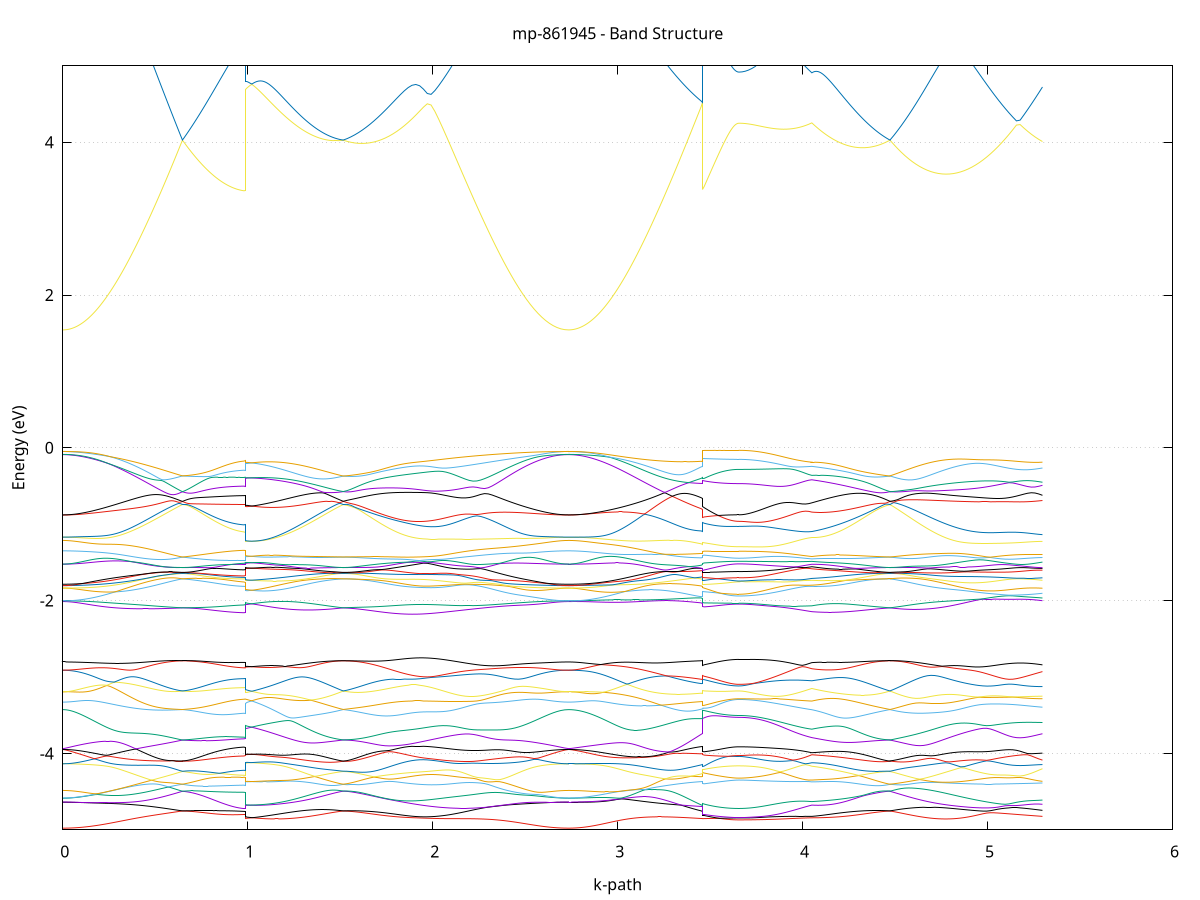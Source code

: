set title 'mp-861945 - Band Structure'
set xlabel 'k-path'
set ylabel 'Energy (eV)'
set grid y
set yrange [-5:5]
set terminal png size 800,600
set output 'mp-861945_bands_gnuplot.png'
plot '-' using 1:2 with lines notitle, '-' using 1:2 with lines notitle, '-' using 1:2 with lines notitle, '-' using 1:2 with lines notitle, '-' using 1:2 with lines notitle, '-' using 1:2 with lines notitle, '-' using 1:2 with lines notitle, '-' using 1:2 with lines notitle, '-' using 1:2 with lines notitle, '-' using 1:2 with lines notitle, '-' using 1:2 with lines notitle, '-' using 1:2 with lines notitle, '-' using 1:2 with lines notitle, '-' using 1:2 with lines notitle, '-' using 1:2 with lines notitle, '-' using 1:2 with lines notitle, '-' using 1:2 with lines notitle, '-' using 1:2 with lines notitle, '-' using 1:2 with lines notitle, '-' using 1:2 with lines notitle, '-' using 1:2 with lines notitle, '-' using 1:2 with lines notitle, '-' using 1:2 with lines notitle, '-' using 1:2 with lines notitle, '-' using 1:2 with lines notitle, '-' using 1:2 with lines notitle, '-' using 1:2 with lines notitle, '-' using 1:2 with lines notitle, '-' using 1:2 with lines notitle, '-' using 1:2 with lines notitle, '-' using 1:2 with lines notitle, '-' using 1:2 with lines notitle, '-' using 1:2 with lines notitle, '-' using 1:2 with lines notitle, '-' using 1:2 with lines notitle, '-' using 1:2 with lines notitle, '-' using 1:2 with lines notitle, '-' using 1:2 with lines notitle, '-' using 1:2 with lines notitle, '-' using 1:2 with lines notitle, '-' using 1:2 with lines notitle, '-' using 1:2 with lines notitle, '-' using 1:2 with lines notitle, '-' using 1:2 with lines notitle, '-' using 1:2 with lines notitle, '-' using 1:2 with lines notitle, '-' using 1:2 with lines notitle, '-' using 1:2 with lines notitle, '-' using 1:2 with lines notitle, '-' using 1:2 with lines notitle, '-' using 1:2 with lines notitle, '-' using 1:2 with lines notitle, '-' using 1:2 with lines notitle, '-' using 1:2 with lines notitle, '-' using 1:2 with lines notitle, '-' using 1:2 with lines notitle, '-' using 1:2 with lines notitle, '-' using 1:2 with lines notitle, '-' using 1:2 with lines notitle, '-' using 1:2 with lines notitle, '-' using 1:2 with lines notitle, '-' using 1:2 with lines notitle, '-' using 1:2 with lines notitle, '-' using 1:2 with lines notitle
0.000000 -21.803903
0.009952 -21.803903
0.019905 -21.803803
0.029857 -21.803603
0.039809 -21.803403
0.049762 -21.803103
0.059714 -21.802703
0.069666 -21.802203
0.079619 -21.801703
0.089571 -21.801003
0.099523 -21.800403
0.109475 -21.799603
0.119428 -21.798803
0.129380 -21.797903
0.139332 -21.797003
0.149285 -21.796003
0.159237 -21.794903
0.169189 -21.793803
0.179142 -21.792603
0.189094 -21.791303
0.199046 -21.790003
0.208999 -21.788603
0.218951 -21.787103
0.228903 -21.785603
0.238856 -21.784103
0.248808 -21.782403
0.258760 -21.780803
0.268713 -21.779103
0.278665 -21.777303
0.288617 -21.775403
0.298569 -21.773603
0.308522 -21.771603
0.318474 -21.769703
0.328426 -21.767603
0.338379 -21.765603
0.348331 -21.763403
0.358283 -21.761203
0.368236 -21.759003
0.378188 -21.756803
0.388140 -21.754503
0.398093 -21.752103
0.408045 -21.749803
0.417997 -21.747403
0.427950 -21.745003
0.437902 -21.742603
0.447854 -21.740203
0.457807 -21.737703
0.467759 -21.735103
0.477711 -21.732603
0.487663 -21.730003
0.497616 -21.727403
0.507568 -21.724803
0.517520 -21.722203
0.527473 -21.719503
0.537425 -21.716903
0.547377 -21.714203
0.557330 -21.711603
0.567282 -21.708903
0.577234 -21.706303
0.587187 -21.703603
0.597139 -21.700903
0.607091 -21.698303
0.617044 -21.695603
0.626996 -21.692903
0.636948 -21.690303
0.646901 -21.688203
0.646901 -21.688203
0.653688 -21.688803
0.660476 -21.689703
0.667263 -21.690703
0.674051 -21.691603
0.680839 -21.692603
0.687626 -21.693603
0.694414 -21.694603
0.701201 -21.695503
0.707989 -21.696503
0.714777 -21.697403
0.721564 -21.698303
0.728352 -21.699203
0.735140 -21.700103
0.741927 -21.701003
0.748715 -21.701903
0.755502 -21.702703
0.762290 -21.703503
0.769078 -21.704303
0.775865 -21.705103
0.782653 -21.705903
0.789441 -21.706603
0.796228 -21.707403
0.803016 -21.708103
0.809803 -21.708803
0.816591 -21.709403
0.823379 -21.710103
0.830166 -21.710703
0.836954 -21.711403
0.843741 -21.712003
0.850529 -21.712503
0.857317 -21.713103
0.864104 -21.713603
0.870892 -21.714103
0.877680 -21.714603
0.884467 -21.715103
0.891255 -21.715503
0.898042 -21.715903
0.904830 -21.716303
0.911618 -21.716703
0.918405 -21.717003
0.925193 -21.717403
0.931981 -21.717703
0.938768 -21.717903
0.945556 -21.718203
0.952343 -21.718403
0.959131 -21.718603
0.965919 -21.718803
0.972706 -21.719003
0.979494 -21.719103
0.986281 -21.719203
0.986281 -21.671503
0.995424 -21.671203
1.004567 -21.671003
1.013710 -21.670803
1.022853 -21.670703
1.031996 -21.670703
1.041139 -21.670703
1.050282 -21.670803
1.059425 -21.671003
1.068568 -21.671303
1.077711 -21.671603
1.086854 -21.672003
1.095997 -21.672403
1.105140 -21.672903
1.114283 -21.673303
1.123426 -21.673803
1.132569 -21.674303
1.141712 -21.674903
1.150855 -21.675403
1.159998 -21.675903
1.169141 -21.676503
1.178284 -21.677003
1.187427 -21.677603
1.196570 -21.678103
1.205713 -21.678603
1.214856 -21.679203
1.223999 -21.679703
1.233142 -21.680203
1.242285 -21.680703
1.251428 -21.681203
1.260571 -21.681703
1.269714 -21.682203
1.278857 -21.682703
1.288000 -21.683103
1.297142 -21.683503
1.306285 -21.684003
1.315428 -21.684403
1.324571 -21.684803
1.333714 -21.685103
1.342857 -21.685503
1.352000 -21.685803
1.361143 -21.686103
1.370286 -21.686403
1.379429 -21.686603
1.388572 -21.686903
1.397715 -21.687103
1.406858 -21.687303
1.416001 -21.687503
1.425144 -21.687603
1.434287 -21.687703
1.443430 -21.687803
1.452573 -21.687903
1.461716 -21.687903
1.470859 -21.687903
1.480002 -21.688003
1.489145 -21.687903
1.498288 -21.687903
1.507431 -21.687903
1.516574 -21.687903
1.516574 -21.687903
1.537214 -21.688403
1.557853 -21.689003
1.578493 -21.689603
1.599133 -21.689903
1.619773 -21.690103
1.640413 -21.690103
1.661052 -21.690003
1.681692 -21.689703
1.702332 -21.689303
1.722972 -21.688803
1.743612 -21.688003
1.764251 -21.687103
1.784891 -21.686103
1.805531 -21.684903
1.826171 -21.683503
1.846811 -21.682003
1.867450 -21.680303
1.888090 -21.678403
1.908730 -21.676503
1.929370 -21.674403
1.950009 -21.673403
1.970649 -21.675503
1.991289 -21.678103
2.011929 -21.681203
2.032569 -21.684603
2.053208 -21.688303
2.073848 -21.692303
2.094488 -21.696603
2.115128 -21.701003
2.135768 -21.705603
2.156407 -21.710403
2.177047 -21.715203
2.197687 -21.720103
2.218327 -21.725003
2.238967 -21.730003
2.259606 -21.735003
2.280246 -21.739803
2.300886 -21.744703
2.321526 -21.749503
2.342166 -21.754203
2.362805 -21.758803
2.383445 -21.763203
2.404085 -21.767503
2.424725 -21.771503
2.445365 -21.775403
2.466004 -21.779103
2.486644 -21.782603
2.507284 -21.785903
2.527924 -21.788903
2.548564 -21.791603
2.569203 -21.794203
2.589843 -21.796403
2.610483 -21.798403
2.631123 -21.800103
2.651762 -21.801403
2.672402 -21.802603
2.693042 -21.803403
2.713682 -21.803803
2.734322 -21.803903
2.734322 -21.803903
2.743522 -21.803903
2.752722 -21.803803
2.761923 -21.803703
2.771123 -21.803403
2.780323 -21.803103
2.789523 -21.802803
2.798724 -21.802303
2.807924 -21.801903
2.817124 -21.801403
2.826325 -21.800703
2.835525 -21.800103
2.844725 -21.799403
2.853925 -21.798603
2.863126 -21.797803
2.872326 -21.796903
2.881526 -21.795903
2.890727 -21.794903
2.899927 -21.793903
2.909127 -21.792803
2.918327 -21.791603
2.927528 -21.790403
2.936728 -21.789103
2.945928 -21.787803
2.955129 -21.786403
2.964329 -21.785003
2.973529 -21.783503
2.982729 -21.782003
2.991930 -21.780503
3.001130 -21.778903
3.010330 -21.777203
3.019531 -21.775503
3.028731 -21.773703
3.037931 -21.772003
3.047131 -21.770103
3.056332 -21.768203
3.065532 -21.766303
3.074732 -21.764303
3.083933 -21.762303
3.093133 -21.760303
3.102333 -21.758203
3.111534 -21.756103
3.120734 -21.754003
3.129934 -21.751803
3.139134 -21.749703
3.148335 -21.747503
3.157535 -21.745203
3.166735 -21.743003
3.175936 -21.740703
3.185136 -21.738403
3.194336 -21.736103
3.203536 -21.733803
3.212737 -21.731503
3.221937 -21.729103
3.231137 -21.726703
3.240338 -21.724403
3.249538 -21.722003
3.258738 -21.719603
3.267938 -21.717203
3.277139 -21.714703
3.286339 -21.712303
3.295539 -21.709903
3.304740 -21.707503
3.313940 -21.705103
3.323140 -21.702703
3.332340 -21.700303
3.341541 -21.697903
3.350741 -21.695603
3.359941 -21.693203
3.369142 -21.690803
3.378342 -21.688503
3.387542 -21.686203
3.396742 -21.683903
3.405943 -21.681603
3.415143 -21.679403
3.424343 -21.677603
3.433544 -21.678203
3.442744 -21.679403
3.451944 -21.680503
3.461144 -21.681703
3.461144 -21.724603
3.467862 -21.723203
3.474580 -21.721903
3.481298 -21.720603
3.488016 -21.719203
3.494734 -21.718003
3.501452 -21.716703
3.508170 -21.715503
3.514888 -21.714303
3.521606 -21.713103
3.528324 -21.712003
3.535042 -21.710903
3.541760 -21.709803
3.548478 -21.708803
3.555195 -21.707803
3.561913 -21.706903
3.568631 -21.706003
3.575349 -21.705203
3.582067 -21.704403
3.588785 -21.703703
3.595503 -21.703003
3.602221 -21.702403
3.608939 -21.701903
3.615657 -21.701403
3.622375 -21.701003
3.629093 -21.700603
3.635811 -21.700303
3.642528 -21.700203
3.649246 -21.700103
3.655964 -21.700003
3.655964 -21.700003
3.673096 -21.700003
3.690227 -21.699903
3.707359 -21.699703
3.724490 -21.699503
3.741621 -21.699303
3.758753 -21.698903
3.775884 -21.698603
3.793016 -21.698103
3.810147 -21.697603
3.827279 -21.697003
3.844410 -21.696303
3.861541 -21.695503
3.878673 -21.694703
3.895804 -21.693803
3.912936 -21.692903
3.930067 -21.691903
3.947199 -21.690803
3.964330 -21.689703
3.981461 -21.688503
3.998593 -21.687303
4.015724 -21.686003
4.032856 -21.684703
4.049987 -21.683303
4.049987 -21.683303
4.058440 -21.684003
4.066893 -21.684703
4.075346 -21.685403
4.083799 -21.686003
4.092252 -21.686503
4.100705 -21.687103
4.109158 -21.687703
4.117611 -21.688203
4.126064 -21.688703
4.134517 -21.689203
4.142969 -21.689603
4.151422 -21.690103
4.159875 -21.690503
4.168328 -21.690903
4.176781 -21.691203
4.185234 -21.691603
4.193687 -21.691903
4.202140 -21.692203
4.210593 -21.692503
4.219046 -21.692703
4.227499 -21.692903
4.235952 -21.693103
4.244405 -21.693203
4.252858 -21.693303
4.261311 -21.693403
4.269764 -21.693503
4.278216 -21.693503
4.286669 -21.693603
4.295122 -21.693503
4.303575 -21.693503
4.312028 -21.693503
4.320481 -21.693403
4.328934 -21.693203
4.337387 -21.693103
4.345840 -21.693003
4.354293 -21.692803
4.362746 -21.692603
4.371199 -21.692303
4.379652 -21.692103
4.388105 -21.691803
4.396558 -21.691503
4.405010 -21.691103
4.413463 -21.690803
4.421916 -21.690403
4.430369 -21.690003
4.438822 -21.689503
4.447275 -21.689103
4.455728 -21.688603
4.464181 -21.688203
4.472634 -21.687903
4.472634 -21.688203
4.492739 -21.690103
4.512843 -21.692503
4.532948 -21.694703
4.553052 -21.696903
4.573157 -21.698903
4.593261 -21.700803
4.613366 -21.702403
4.633471 -21.704003
4.653575 -21.705403
4.673680 -21.706703
4.693784 -21.707803
4.713889 -21.708703
4.733993 -21.709403
4.754098 -21.709903
4.774203 -21.710303
4.794307 -21.710503
4.814412 -21.710503
4.834516 -21.710303
4.854621 -21.709903
4.874725 -21.709403
4.894830 -21.708603
4.914935 -21.707703
4.935039 -21.706603
4.955144 -21.705403
4.975248 -21.704003
4.995353 -21.702403
5.015457 -21.700703
5.035562 -21.698903
5.055667 -21.696903
5.075771 -21.694903
5.095876 -21.692703
5.115980 -21.690403
5.136085 -21.688003
5.156189 -21.685503
5.176294 -21.683003
5.196399 -21.681203
5.216503 -21.682903
5.236608 -21.684903
5.256712 -21.687003
5.276817 -21.688903
5.296921 -21.690803
e
0.000000 -21.590803
0.009952 -21.590903
0.019905 -21.590903
0.029857 -21.590903
0.039809 -21.591003
0.049762 -21.591103
0.059714 -21.591203
0.069666 -21.591403
0.079619 -21.591603
0.089571 -21.591803
0.099523 -21.592103
0.109475 -21.592503
0.119428 -21.592903
0.129380 -21.593403
0.139332 -21.594003
0.149285 -21.594603
0.159237 -21.595203
0.169189 -21.595903
0.179142 -21.596703
0.189094 -21.597603
0.199046 -21.598503
0.208999 -21.599403
0.218951 -21.600503
0.228903 -21.601603
0.238856 -21.602703
0.248808 -21.603903
0.258760 -21.605203
0.268713 -21.606603
0.278665 -21.608003
0.288617 -21.609403
0.298569 -21.610903
0.308522 -21.612403
0.318474 -21.614003
0.328426 -21.615603
0.338379 -21.617303
0.348331 -21.619003
0.358283 -21.620703
0.368236 -21.622503
0.378188 -21.624403
0.388140 -21.626303
0.398093 -21.628203
0.408045 -21.630203
0.417997 -21.632303
0.427950 -21.634403
0.437902 -21.636503
0.447854 -21.638603
0.457807 -21.640803
0.467759 -21.643003
0.477711 -21.645303
0.487663 -21.647503
0.497616 -21.649903
0.507568 -21.652203
0.517520 -21.654603
0.527473 -21.657003
0.537425 -21.659403
0.547377 -21.661803
0.557330 -21.664303
0.567282 -21.666803
0.577234 -21.669403
0.587187 -21.671903
0.597139 -21.674503
0.607091 -21.677003
0.617044 -21.679603
0.626996 -21.682203
0.636948 -21.684803
0.646901 -21.686903
0.646901 -21.686903
0.653688 -21.686303
0.660476 -21.685403
0.667263 -21.684403
0.674051 -21.683303
0.680839 -21.682303
0.687626 -21.681203
0.694414 -21.680203
0.701201 -21.679103
0.707989 -21.678103
0.714777 -21.677003
0.721564 -21.675903
0.728352 -21.674903
0.735140 -21.673803
0.741927 -21.672703
0.748715 -21.671603
0.755502 -21.670503
0.762290 -21.669503
0.769078 -21.668403
0.775865 -21.667303
0.782653 -21.666203
0.789441 -21.665203
0.796228 -21.664103
0.803016 -21.663103
0.809803 -21.662103
0.816591 -21.661103
0.823379 -21.660103
0.830166 -21.659103
0.836954 -21.658103
0.843741 -21.657103
0.850529 -21.656203
0.857317 -21.655203
0.864104 -21.654303
0.870892 -21.653403
0.877680 -21.652603
0.884467 -21.651703
0.891255 -21.650903
0.898042 -21.650103
0.904830 -21.649403
0.911618 -21.648703
0.918405 -21.648003
0.925193 -21.647303
0.931981 -21.646703
0.938768 -21.646103
0.945556 -21.645603
0.952343 -21.645103
0.959131 -21.644603
0.965919 -21.644203
0.972706 -21.643903
0.979494 -21.643603
0.986281 -21.643303
0.986281 -21.668803
0.995424 -21.668903
1.004567 -21.669003
1.013710 -21.669103
1.022853 -21.669103
1.031996 -21.669303
1.041139 -21.669403
1.050282 -21.669403
1.059425 -21.669503
1.068568 -21.669503
1.077711 -21.669603
1.086854 -21.669803
1.095997 -21.669903
1.105140 -21.670103
1.114283 -21.670303
1.123426 -21.670503
1.132569 -21.670803
1.141712 -21.671103
1.150855 -21.671403
1.159998 -21.671803
1.169141 -21.672203
1.178284 -21.672603
1.187427 -21.673003
1.196570 -21.673403
1.205713 -21.673903
1.214856 -21.674403
1.223999 -21.674903
1.233142 -21.675403
1.242285 -21.675903
1.251428 -21.676403
1.260571 -21.677003
1.269714 -21.677503
1.278857 -21.678003
1.288000 -21.678503
1.297142 -21.679103
1.306285 -21.679503
1.315428 -21.680103
1.324571 -21.680603
1.333714 -21.681103
1.342857 -21.681503
1.352000 -21.682003
1.361143 -21.682403
1.370286 -21.682903
1.379429 -21.683303
1.388572 -21.683803
1.397715 -21.684203
1.406858 -21.684603
1.416001 -21.684903
1.425144 -21.685303
1.434287 -21.685603
1.443430 -21.685903
1.452573 -21.686203
1.461716 -21.686403
1.470859 -21.686603
1.480002 -21.686803
1.489145 -21.687003
1.498288 -21.687103
1.507431 -21.687203
1.516574 -21.687303
1.516574 -21.687303
1.537214 -21.686603
1.557853 -21.685703
1.578493 -21.684603
1.599133 -21.683403
1.619773 -21.682103
1.640413 -21.680803
1.661052 -21.679403
1.681692 -21.678003
1.702332 -21.676603
1.722972 -21.675203
1.743612 -21.673903
1.764251 -21.672603
1.784891 -21.671503
1.805531 -21.670603
1.826171 -21.669903
1.846811 -21.669403
1.867450 -21.669303
1.888090 -21.669603
1.908730 -21.670403
1.929370 -21.671503
1.950009 -21.672103
1.970649 -21.669803
1.991289 -21.667403
2.011929 -21.664903
2.032569 -21.662303
2.053208 -21.659503
2.073848 -21.656703
2.094488 -21.653803
2.115128 -21.651003
2.135768 -21.648103
2.156407 -21.645103
2.177047 -21.642103
2.197687 -21.639203
2.218327 -21.636103
2.238967 -21.633203
2.259606 -21.630203
2.280246 -21.627203
2.300886 -21.624403
2.321526 -21.621503
2.342166 -21.618703
2.362805 -21.616103
2.383445 -21.613503
2.404085 -21.611003
2.424725 -21.608603
2.445365 -21.606303
2.466004 -21.604203
2.486644 -21.602103
2.507284 -21.600303
2.527924 -21.598503
2.548564 -21.596903
2.569203 -21.595603
2.589843 -21.594403
2.610483 -21.593403
2.631123 -21.592503
2.651762 -21.591903
2.672402 -21.591403
2.693042 -21.591103
2.713682 -21.590903
2.734322 -21.590803
2.734322 -21.590803
2.743522 -21.590903
2.752722 -21.590903
2.761923 -21.591003
2.771123 -21.591203
2.780323 -21.591403
2.789523 -21.591603
2.798724 -21.591903
2.807924 -21.592203
2.817124 -21.592603
2.826325 -21.593103
2.835525 -21.593503
2.844725 -21.594103
2.853925 -21.594603
2.863126 -21.595303
2.872326 -21.595903
2.881526 -21.596703
2.890727 -21.597403
2.899927 -21.598203
2.909127 -21.599103
2.918327 -21.599903
2.927528 -21.600903
2.936728 -21.601903
2.945928 -21.602903
2.955129 -21.604003
2.964329 -21.605003
2.973529 -21.606103
2.982729 -21.607303
2.991930 -21.608503
3.001130 -21.609703
3.010330 -21.611003
3.019531 -21.612203
3.028731 -21.613503
3.037931 -21.614803
3.047131 -21.616203
3.056332 -21.617503
3.065532 -21.618803
3.074732 -21.620203
3.083933 -21.621603
3.093133 -21.623103
3.102333 -21.624503
3.111534 -21.626003
3.120734 -21.627503
3.129934 -21.629003
3.139134 -21.630503
3.148335 -21.632003
3.157535 -21.633603
3.166735 -21.635103
3.175936 -21.636703
3.185136 -21.638203
3.194336 -21.639803
3.203536 -21.641403
3.212737 -21.643003
3.221937 -21.644503
3.231137 -21.646103
3.240338 -21.647703
3.249538 -21.649203
3.258738 -21.650803
3.267938 -21.652303
3.277139 -21.653803
3.286339 -21.655403
3.295539 -21.656903
3.304740 -21.658403
3.313940 -21.659903
3.323140 -21.661403
3.332340 -21.662903
3.341541 -21.664403
3.350741 -21.665903
3.359941 -21.667303
3.369142 -21.668703
3.378342 -21.670203
3.387542 -21.671503
3.396742 -21.672803
3.405943 -21.674103
3.415143 -21.675403
3.424343 -21.676103
3.433544 -21.674503
3.442744 -21.672303
3.451944 -21.670203
3.461144 -21.668003
3.461144 -21.619803
3.467862 -21.620103
3.474580 -21.620403
3.481298 -21.620803
3.488016 -21.621103
3.494734 -21.621403
3.501452 -21.621703
3.508170 -21.622003
3.514888 -21.622303
3.521606 -21.622603
3.528324 -21.622803
3.535042 -21.623103
3.541760 -21.623303
3.548478 -21.623503
3.555195 -21.623703
3.561913 -21.623903
3.568631 -21.624103
3.575349 -21.624203
3.582067 -21.624303
3.588785 -21.624403
3.595503 -21.624603
3.602221 -21.624703
3.608939 -21.624803
3.615657 -21.624803
3.622375 -21.624903
3.629093 -21.624903
3.635811 -21.624903
3.642528 -21.625003
3.649246 -21.625003
3.655964 -21.625003
3.655964 -21.625003
3.673096 -21.625203
3.690227 -21.625703
3.707359 -21.626503
3.724490 -21.627603
3.741621 -21.628903
3.758753 -21.630403
3.775884 -21.632003
3.793016 -21.633703
3.810147 -21.635603
3.827279 -21.637503
3.844410 -21.639403
3.861541 -21.641303
3.878673 -21.643303
3.895804 -21.645303
3.912936 -21.647303
3.930067 -21.649303
3.947199 -21.651303
3.964330 -21.653203
3.981461 -21.655203
3.998593 -21.657203
4.015724 -21.659003
4.032856 -21.660803
4.049987 -21.662603
4.049987 -21.662603
4.058440 -21.662203
4.066893 -21.661903
4.075346 -21.661703
4.083799 -21.661603
4.092252 -21.661503
4.100705 -21.661503
4.109158 -21.661503
4.117611 -21.661703
4.126064 -21.661903
4.134517 -21.662203
4.142969 -21.662503
4.151422 -21.662803
4.159875 -21.663203
4.168328 -21.663703
4.176781 -21.664203
4.185234 -21.664703
4.193687 -21.665203
4.202140 -21.665803
4.210593 -21.666403
4.219046 -21.667103
4.227499 -21.667703
4.235952 -21.668403
4.244405 -21.669103
4.252858 -21.669803
4.261311 -21.670503
4.269764 -21.671303
4.278216 -21.672003
4.286669 -21.672803
4.295122 -21.673503
4.303575 -21.674203
4.312028 -21.675003
4.320481 -21.675703
4.328934 -21.676503
4.337387 -21.677203
4.345840 -21.678003
4.354293 -21.678703
4.362746 -21.679403
4.371199 -21.680103
4.379652 -21.680803
4.388105 -21.681503
4.396558 -21.682203
4.405010 -21.682803
4.413463 -21.683503
4.421916 -21.684103
4.430369 -21.684703
4.438822 -21.685303
4.447275 -21.685903
4.455728 -21.686403
4.464181 -21.686903
4.472634 -21.687303
4.472634 -21.686903
4.492739 -21.684903
4.512843 -21.682403
4.532948 -21.679703
4.553052 -21.677003
4.573157 -21.674303
4.593261 -21.671603
4.613366 -21.668903
4.633471 -21.666203
4.653575 -21.663603
4.673680 -21.661103
4.693784 -21.658603
4.713889 -21.656403
4.733993 -21.654303
4.754098 -21.652403
4.774203 -21.650803
4.794307 -21.649603
4.814412 -21.648703
4.834516 -21.648303
4.854621 -21.648203
4.874725 -21.648603
4.894830 -21.649303
4.914935 -21.650503
4.935039 -21.651903
4.955144 -21.653503
4.975248 -21.655303
4.995353 -21.657303
5.015457 -21.659503
5.035562 -21.661703
5.055667 -21.664103
5.075771 -21.666503
5.095876 -21.668803
5.115980 -21.671303
5.136085 -21.673603
5.156189 -21.675903
5.176294 -21.678203
5.196399 -21.679603
5.216503 -21.677403
5.236608 -21.674803
5.256712 -21.672103
5.276817 -21.669403
5.296921 -21.666703
e
0.000000 -21.584403
0.009952 -21.584503
0.019905 -21.584503
0.029857 -21.584503
0.039809 -21.584603
0.049762 -21.584603
0.059714 -21.584703
0.069666 -21.584803
0.079619 -21.584903
0.089571 -21.585103
0.099523 -21.585203
0.109475 -21.585403
0.119428 -21.585503
0.129380 -21.585703
0.139332 -21.585903
0.149285 -21.586003
0.159237 -21.586203
0.169189 -21.586303
0.179142 -21.586403
0.189094 -21.586603
0.199046 -21.586703
0.208999 -21.586903
0.218951 -21.587003
0.228903 -21.587203
0.238856 -21.587303
0.248808 -21.587403
0.258760 -21.587603
0.268713 -21.587703
0.278665 -21.587803
0.288617 -21.588003
0.298569 -21.588203
0.308522 -21.588403
0.318474 -21.588503
0.328426 -21.588703
0.338379 -21.588903
0.348331 -21.589003
0.358283 -21.589203
0.368236 -21.589303
0.378188 -21.589503
0.388140 -21.589703
0.398093 -21.589803
0.408045 -21.590003
0.417997 -21.590203
0.427950 -21.590303
0.437902 -21.590503
0.447854 -21.590703
0.457807 -21.590803
0.467759 -21.591003
0.477711 -21.591103
0.487663 -21.591303
0.497616 -21.591403
0.507568 -21.591503
0.517520 -21.591603
0.527473 -21.591703
0.537425 -21.591803
0.547377 -21.591903
0.557330 -21.592003
0.567282 -21.592103
0.577234 -21.592103
0.587187 -21.592203
0.597139 -21.592203
0.607091 -21.592303
0.617044 -21.592303
0.626996 -21.592303
0.636948 -21.592303
0.646901 -21.592303
0.646901 -21.592303
0.653688 -21.592303
0.660476 -21.592303
0.667263 -21.592303
0.674051 -21.592403
0.680839 -21.592403
0.687626 -21.592503
0.694414 -21.592503
0.701201 -21.592603
0.707989 -21.592703
0.714777 -21.592803
0.721564 -21.592903
0.728352 -21.593103
0.735140 -21.593203
0.741927 -21.593403
0.748715 -21.593603
0.755502 -21.593703
0.762290 -21.593903
0.769078 -21.594203
0.775865 -21.594403
0.782653 -21.594603
0.789441 -21.594903
0.796228 -21.595203
0.803016 -21.595503
0.809803 -21.595803
0.816591 -21.596103
0.823379 -21.596403
0.830166 -21.596703
0.836954 -21.597103
0.843741 -21.597403
0.850529 -21.597703
0.857317 -21.598103
0.864104 -21.598403
0.870892 -21.598803
0.877680 -21.599103
0.884467 -21.599503
0.891255 -21.599803
0.898042 -21.600103
0.904830 -21.600503
0.911618 -21.600803
0.918405 -21.601103
0.925193 -21.601403
0.931981 -21.601703
0.938768 -21.602003
0.945556 -21.602303
0.952343 -21.602503
0.959131 -21.602803
0.965919 -21.603003
0.972706 -21.603203
0.979494 -21.603403
0.986281 -21.603503
0.986281 -21.611803
0.995424 -21.611903
1.004567 -21.611903
1.013710 -21.611903
1.022853 -21.611803
1.031996 -21.611803
1.041139 -21.611703
1.050282 -21.611603
1.059425 -21.611503
1.068568 -21.611403
1.077711 -21.611203
1.086854 -21.611103
1.095997 -21.610803
1.105140 -21.610603
1.114283 -21.610303
1.123426 -21.610003
1.132569 -21.609603
1.141712 -21.609203
1.150855 -21.608803
1.159998 -21.608303
1.169141 -21.607903
1.178284 -21.607303
1.187427 -21.606803
1.196570 -21.606203
1.205713 -21.605703
1.214856 -21.605103
1.223999 -21.604503
1.233142 -21.603903
1.242285 -21.603303
1.251428 -21.602703
1.260571 -21.602103
1.269714 -21.601403
1.278857 -21.600803
1.288000 -21.600203
1.297142 -21.599503
1.306285 -21.598903
1.315428 -21.598403
1.324571 -21.597803
1.333714 -21.597203
1.342857 -21.596703
1.352000 -21.596203
1.361143 -21.595803
1.370286 -21.595303
1.379429 -21.594903
1.388572 -21.594603
1.397715 -21.594303
1.406858 -21.594003
1.416001 -21.593703
1.425144 -21.593403
1.434287 -21.593203
1.443430 -21.593003
1.452573 -21.592903
1.461716 -21.592703
1.470859 -21.592603
1.480002 -21.592503
1.489145 -21.592503
1.498288 -21.592403
1.507431 -21.592403
1.516574 -21.592403
1.516574 -21.592403
1.537214 -21.592403
1.557853 -21.592603
1.578493 -21.593003
1.599133 -21.593503
1.619773 -21.594103
1.640413 -21.594903
1.661052 -21.595903
1.681692 -21.597103
1.702332 -21.598403
1.722972 -21.599803
1.743612 -21.601403
1.764251 -21.603003
1.784891 -21.604603
1.805531 -21.606203
1.826171 -21.607703
1.846811 -21.609103
1.867450 -21.610403
1.888090 -21.611403
1.908730 -21.612203
1.929370 -21.612603
1.950009 -21.612803
1.970649 -21.612603
1.991289 -21.612203
2.011929 -21.611503
2.032569 -21.610503
2.053208 -21.609403
2.073848 -21.608203
2.094488 -21.606803
2.115128 -21.605403
2.135768 -21.604003
2.156407 -21.602603
2.177047 -21.601103
2.197687 -21.599703
2.218327 -21.598303
2.238967 -21.597103
2.259606 -21.595903
2.280246 -21.594803
2.300886 -21.593903
2.321526 -21.593003
2.342166 -21.592203
2.362805 -21.591503
2.383445 -21.590703
2.404085 -21.590003
2.424725 -21.589303
2.445365 -21.588603
2.466004 -21.588003
2.486644 -21.587503
2.507284 -21.587003
2.527924 -21.586603
2.548564 -21.586203
2.569203 -21.585803
2.589843 -21.585503
2.610483 -21.585203
2.631123 -21.585003
2.651762 -21.584803
2.672402 -21.584603
2.693042 -21.584503
2.713682 -21.584503
2.734322 -21.584403
2.734322 -21.584403
2.743522 -21.584403
2.752722 -21.584403
2.761923 -21.584503
2.771123 -21.584503
2.780323 -21.584503
2.789523 -21.584603
2.798724 -21.584603
2.807924 -21.584603
2.817124 -21.584703
2.826325 -21.584803
2.835525 -21.584903
2.844725 -21.584903
2.853925 -21.585003
2.863126 -21.585103
2.872326 -21.585103
2.881526 -21.585303
2.890727 -21.585403
2.899927 -21.585503
2.909127 -21.585603
2.918327 -21.585703
2.927528 -21.585903
2.936728 -21.586003
2.945928 -21.586203
2.955129 -21.586403
2.964329 -21.586603
2.973529 -21.586803
2.982729 -21.587103
2.991930 -21.587303
3.001130 -21.587703
3.010330 -21.588003
3.019531 -21.588303
3.028731 -21.588703
3.037931 -21.589103
3.047131 -21.589503
3.056332 -21.589903
3.065532 -21.590303
3.074732 -21.590803
3.083933 -21.591303
3.093133 -21.591803
3.102333 -21.592303
3.111534 -21.592803
3.120734 -21.593403
3.129934 -21.593903
3.139134 -21.594503
3.148335 -21.595003
3.157535 -21.595603
3.166735 -21.596203
3.175936 -21.596803
3.185136 -21.597403
3.194336 -21.598003
3.203536 -21.598603
3.212737 -21.599203
3.221937 -21.599803
3.231137 -21.600403
3.240338 -21.601003
3.249538 -21.601603
3.258738 -21.602203
3.267938 -21.602803
3.277139 -21.603303
3.286339 -21.603903
3.295539 -21.604503
3.304740 -21.605103
3.313940 -21.605703
3.323140 -21.606303
3.332340 -21.606903
3.341541 -21.607403
3.350741 -21.608003
3.359941 -21.608603
3.369142 -21.609203
3.378342 -21.609803
3.387542 -21.610303
3.396742 -21.610903
3.405943 -21.611403
3.415143 -21.611903
3.424343 -21.612403
3.433544 -21.612903
3.442744 -21.613403
3.451944 -21.613903
3.461144 -21.614403
3.461144 -21.606903
3.467862 -21.607603
3.474580 -21.608303
3.481298 -21.609003
3.488016 -21.609703
3.494734 -21.610403
3.501452 -21.611103
3.508170 -21.611703
3.514888 -21.612403
3.521606 -21.613103
3.528324 -21.613703
3.535042 -21.614403
3.541760 -21.615003
3.548478 -21.615603
3.555195 -21.616203
3.561913 -21.616803
3.568631 -21.617303
3.575349 -21.617903
3.582067 -21.618403
3.588785 -21.618803
3.595503 -21.619203
3.602221 -21.619603
3.608939 -21.620003
3.615657 -21.620303
3.622375 -21.620503
3.629093 -21.620703
3.635811 -21.620903
3.642528 -21.621003
3.649246 -21.621103
3.655964 -21.621103
3.655964 -21.621103
3.673096 -21.621103
3.690227 -21.620903
3.707359 -21.620703
3.724490 -21.620503
3.741621 -21.620103
3.758753 -21.619603
3.775884 -21.619103
3.793016 -21.618503
3.810147 -21.617803
3.827279 -21.617103
3.844410 -21.616303
3.861541 -21.615503
3.878673 -21.614603
3.895804 -21.613603
3.912936 -21.612603
3.930067 -21.611603
3.947199 -21.610703
3.964330 -21.609703
3.981461 -21.609003
3.998593 -21.608803
4.015724 -21.609103
4.032856 -21.609503
4.049987 -21.610003
4.049987 -21.610003
4.058440 -21.609903
4.066893 -21.609903
4.075346 -21.609703
4.083799 -21.609503
4.092252 -21.609203
4.100705 -21.609003
4.109158 -21.608603
4.117611 -21.608303
4.126064 -21.607903
4.134517 -21.607503
4.142969 -21.607103
4.151422 -21.606603
4.159875 -21.606103
4.168328 -21.605603
4.176781 -21.605003
4.185234 -21.604403
4.193687 -21.603903
4.202140 -21.603303
4.210593 -21.602703
4.219046 -21.602103
4.227499 -21.601603
4.235952 -21.601003
4.244405 -21.600503
4.252858 -21.599903
4.261311 -21.599403
4.269764 -21.598803
4.278216 -21.598303
4.286669 -21.597803
4.295122 -21.597303
4.303575 -21.596903
4.312028 -21.596403
4.320481 -21.596003
4.328934 -21.595603
4.337387 -21.595203
4.345840 -21.594903
4.354293 -21.594503
4.362746 -21.594203
4.371199 -21.593903
4.379652 -21.593703
4.388105 -21.593403
4.396558 -21.593203
4.405010 -21.593003
4.413463 -21.592903
4.421916 -21.592703
4.430369 -21.592603
4.438822 -21.592503
4.447275 -21.592503
4.455728 -21.592403
4.464181 -21.592403
4.472634 -21.592403
4.472634 -21.592303
4.492739 -21.592303
4.512843 -21.592403
4.532948 -21.592503
4.553052 -21.592603
4.573157 -21.592903
4.593261 -21.593303
4.613366 -21.593803
4.633471 -21.594503
4.653575 -21.595403
4.673680 -21.596503
4.693784 -21.597603
4.713889 -21.598803
4.733993 -21.599903
4.754098 -21.600903
4.774203 -21.601703
4.794307 -21.602403
4.814412 -21.602903
4.834516 -21.603103
4.854621 -21.603003
4.874725 -21.602703
4.894830 -21.602203
4.914935 -21.601903
4.935039 -21.602303
4.955144 -21.602803
4.975248 -21.603403
4.995353 -21.603903
5.015457 -21.604503
5.035562 -21.604903
5.055667 -21.605403
5.075771 -21.605803
5.095876 -21.606203
5.115980 -21.606503
5.136085 -21.606703
5.156189 -21.606903
5.176294 -21.607003
5.196399 -21.607003
5.216503 -21.607003
5.236608 -21.606903
5.256712 -21.606803
5.276817 -21.606703
5.296921 -21.606403
e
0.000000 -21.583303
0.009952 -21.583303
0.019905 -21.583303
0.029857 -21.583403
0.039809 -21.583403
0.049762 -21.583403
0.059714 -21.583503
0.069666 -21.583503
0.079619 -21.583603
0.089571 -21.583703
0.099523 -21.583803
0.109475 -21.583903
0.119428 -21.584003
0.129380 -21.584103
0.139332 -21.584203
0.149285 -21.584303
0.159237 -21.584403
0.169189 -21.584603
0.179142 -21.584703
0.189094 -21.584803
0.199046 -21.585003
0.208999 -21.585103
0.218951 -21.585303
0.228903 -21.585403
0.238856 -21.585503
0.248808 -21.585703
0.258760 -21.585803
0.268713 -21.586003
0.278665 -21.586103
0.288617 -21.586203
0.298569 -21.586403
0.308522 -21.586603
0.318474 -21.586703
0.328426 -21.586903
0.338379 -21.587003
0.348331 -21.587103
0.358283 -21.587303
0.368236 -21.587403
0.378188 -21.587603
0.388140 -21.587703
0.398093 -21.587903
0.408045 -21.588003
0.417997 -21.588203
0.427950 -21.588303
0.437902 -21.588503
0.447854 -21.588603
0.457807 -21.588803
0.467759 -21.588903
0.477711 -21.589103
0.487663 -21.589203
0.497616 -21.589303
0.507568 -21.589403
0.517520 -21.589503
0.527473 -21.589603
0.537425 -21.589703
0.547377 -21.589803
0.557330 -21.589903
0.567282 -21.589903
0.577234 -21.590003
0.587187 -21.590003
0.597139 -21.590103
0.607091 -21.590103
0.617044 -21.590103
0.626996 -21.590103
0.636948 -21.590103
0.646901 -21.590103
0.646901 -21.590103
0.653688 -21.590103
0.660476 -21.590203
0.667263 -21.590203
0.674051 -21.590203
0.680839 -21.590203
0.687626 -21.590303
0.694414 -21.590303
0.701201 -21.590403
0.707989 -21.590403
0.714777 -21.590503
0.721564 -21.590503
0.728352 -21.590603
0.735140 -21.590603
0.741927 -21.590703
0.748715 -21.590703
0.755502 -21.590803
0.762290 -21.590803
0.769078 -21.590803
0.775865 -21.590803
0.782653 -21.590803
0.789441 -21.590903
0.796228 -21.590903
0.803016 -21.590903
0.809803 -21.590903
0.816591 -21.591003
0.823379 -21.591003
0.830166 -21.591003
0.836954 -21.591003
0.843741 -21.591003
0.850529 -21.591103
0.857317 -21.591103
0.864104 -21.591103
0.870892 -21.591103
0.877680 -21.591103
0.884467 -21.591103
0.891255 -21.591103
0.898042 -21.591103
0.904830 -21.591103
0.911618 -21.591103
0.918405 -21.591203
0.925193 -21.591203
0.931981 -21.591203
0.938768 -21.591203
0.945556 -21.591303
0.952343 -21.591303
0.959131 -21.591203
0.965919 -21.591303
0.972706 -21.591303
0.979494 -21.591303
0.986281 -21.591303
0.986281 -21.609503
0.995424 -21.609703
1.004567 -21.609903
1.013710 -21.610103
1.022853 -21.610103
1.031996 -21.610103
1.041139 -21.610003
1.050282 -21.609903
1.059425 -21.609703
1.068568 -21.609403
1.077711 -21.609103
1.086854 -21.608803
1.095997 -21.608403
1.105140 -21.607903
1.114283 -21.607503
1.123426 -21.607003
1.132569 -21.606503
1.141712 -21.606003
1.150855 -21.605503
1.159998 -21.604903
1.169141 -21.604403
1.178284 -21.603803
1.187427 -21.603203
1.196570 -21.602703
1.205713 -21.602103
1.214856 -21.601603
1.223999 -21.601003
1.233142 -21.600503
1.242285 -21.599903
1.251428 -21.599303
1.260571 -21.598803
1.269714 -21.598203
1.278857 -21.597703
1.288000 -21.597103
1.297142 -21.596603
1.306285 -21.596103
1.315428 -21.595603
1.324571 -21.595003
1.333714 -21.594503
1.342857 -21.594003
1.352000 -21.593503
1.361143 -21.593003
1.370286 -21.592603
1.379429 -21.592203
1.388572 -21.591803
1.397715 -21.591503
1.406858 -21.591203
1.416001 -21.591003
1.425144 -21.590903
1.434287 -21.590803
1.443430 -21.590703
1.452573 -21.590603
1.461716 -21.590503
1.470859 -21.590503
1.480002 -21.590403
1.489145 -21.590403
1.498288 -21.590303
1.507431 -21.590303
1.516574 -21.590303
1.516574 -21.590303
1.537214 -21.590403
1.557853 -21.590603
1.578493 -21.590903
1.599133 -21.591203
1.619773 -21.591503
1.640413 -21.591803
1.661052 -21.592103
1.681692 -21.592503
1.702332 -21.592903
1.722972 -21.593303
1.743612 -21.593703
1.764251 -21.594203
1.784891 -21.594703
1.805531 -21.595203
1.826171 -21.595703
1.846811 -21.596203
1.867450 -21.596503
1.888090 -21.596903
1.908730 -21.597303
1.929370 -21.597503
1.950009 -21.597803
1.970649 -21.598003
1.991289 -21.598203
2.011929 -21.598203
2.032569 -21.598203
2.053208 -21.598103
2.073848 -21.598003
2.094488 -21.597903
2.115128 -21.597603
2.135768 -21.597303
2.156407 -21.596903
2.177047 -21.596403
2.197687 -21.595903
2.218327 -21.595403
2.238967 -21.594703
2.259606 -21.594003
2.280246 -21.593103
2.300886 -21.592203
2.321526 -21.591203
2.342166 -21.590303
2.362805 -21.589503
2.383445 -21.588903
2.404085 -21.588503
2.424725 -21.588003
2.445365 -21.587603
2.466004 -21.587203
2.486644 -21.586803
2.507284 -21.586503
2.527924 -21.586003
2.548564 -21.585603
2.569203 -21.585203
2.589843 -21.584803
2.610483 -21.584503
2.631123 -21.584103
2.651762 -21.583903
2.672402 -21.583603
2.693042 -21.583503
2.713682 -21.583403
2.734322 -21.583303
2.734322 -21.583303
2.743522 -21.583303
2.752722 -21.583303
2.761923 -21.583303
2.771123 -21.583303
2.780323 -21.583303
2.789523 -21.583303
2.798724 -21.583403
2.807924 -21.583403
2.817124 -21.583403
2.826325 -21.583503
2.835525 -21.583503
2.844725 -21.583503
2.853925 -21.583603
2.863126 -21.583603
2.872326 -21.583603
2.881526 -21.583703
2.890727 -21.583703
2.899927 -21.583803
2.909127 -21.583803
2.918327 -21.583903
2.927528 -21.584003
2.936728 -21.584103
2.945928 -21.584203
2.955129 -21.584303
2.964329 -21.584503
2.973529 -21.584603
2.982729 -21.584703
2.991930 -21.584903
3.001130 -21.585103
3.010330 -21.585203
3.019531 -21.585403
3.028731 -21.585503
3.037931 -21.585703
3.047131 -21.585803
3.056332 -21.585903
3.065532 -21.586103
3.074732 -21.586203
3.083933 -21.586303
3.093133 -21.586403
3.102333 -21.586603
3.111534 -21.586703
3.120734 -21.586903
3.129934 -21.587003
3.139134 -21.587203
3.148335 -21.587303
3.157535 -21.587403
3.166735 -21.587603
3.175936 -21.587803
3.185136 -21.587903
3.194336 -21.588003
3.203536 -21.588103
3.212737 -21.588203
3.221937 -21.588403
3.231137 -21.588503
3.240338 -21.588603
3.249538 -21.588703
3.258738 -21.588803
3.267938 -21.588903
3.277139 -21.589003
3.286339 -21.589103
3.295539 -21.589303
3.304740 -21.589403
3.313940 -21.589503
3.323140 -21.589603
3.332340 -21.589803
3.341541 -21.589903
3.350741 -21.590003
3.359941 -21.590103
3.369142 -21.590303
3.378342 -21.590403
3.387542 -21.590603
3.396742 -21.590703
3.405943 -21.590903
3.415143 -21.591003
3.424343 -21.591203
3.433544 -21.591303
3.442744 -21.591503
3.451944 -21.591803
3.461144 -21.592003
3.461144 -21.599403
3.467862 -21.599603
3.474580 -21.599803
3.481298 -21.600103
3.488016 -21.600303
3.494734 -21.600503
3.501452 -21.600703
3.508170 -21.600903
3.514888 -21.601103
3.521606 -21.601303
3.528324 -21.601503
3.535042 -21.601703
3.541760 -21.601803
3.548478 -21.602003
3.555195 -21.602103
3.561913 -21.602303
3.568631 -21.602403
3.575349 -21.602503
3.582067 -21.602603
3.588785 -21.602703
3.595503 -21.602803
3.602221 -21.602903
3.608939 -21.602903
3.615657 -21.603003
3.622375 -21.603003
3.629093 -21.603103
3.635811 -21.603103
3.642528 -21.603103
3.649246 -21.603103
3.655964 -21.603103
3.655964 -21.603103
3.673096 -21.603103
3.690227 -21.602903
3.707359 -21.602603
3.724490 -21.602403
3.741621 -21.602103
3.758753 -21.601903
3.775884 -21.601903
3.793016 -21.601903
3.810147 -21.602203
3.827279 -21.602503
3.844410 -21.602803
3.861541 -21.603303
3.878673 -21.603803
3.895804 -21.604303
3.912936 -21.604903
3.930067 -21.605503
3.947199 -21.606003
3.964330 -21.606503
3.981461 -21.606803
3.998593 -21.606503
4.015724 -21.605703
4.032856 -21.604703
4.049987 -21.603703
4.049987 -21.603703
4.058440 -21.603503
4.066893 -21.603203
4.075346 -21.602903
4.083799 -21.602603
4.092252 -21.602203
4.100705 -21.601903
4.109158 -21.601603
4.117611 -21.601303
4.126064 -21.600903
4.134517 -21.600503
4.142969 -21.600103
4.151422 -21.599803
4.159875 -21.599403
4.168328 -21.598903
4.176781 -21.598503
4.185234 -21.598103
4.193687 -21.597703
4.202140 -21.597303
4.210593 -21.596903
4.219046 -21.596403
4.227499 -21.596003
4.235952 -21.595603
4.244405 -21.595203
4.252858 -21.594803
4.261311 -21.594303
4.269764 -21.593903
4.278216 -21.593503
4.286669 -21.593203
4.295122 -21.592803
4.303575 -21.592503
4.312028 -21.592203
4.320481 -21.591903
4.328934 -21.591703
4.337387 -21.591503
4.345840 -21.591303
4.354293 -21.591203
4.362746 -21.591103
4.371199 -21.591003
4.379652 -21.590903
4.388105 -21.590803
4.396558 -21.590803
4.405010 -21.590703
4.413463 -21.590603
4.421916 -21.590503
4.430369 -21.590503
4.438822 -21.590403
4.447275 -21.590403
4.455728 -21.590303
4.464181 -21.590303
4.472634 -21.590303
4.472634 -21.590103
4.492739 -21.590203
4.512843 -21.590203
4.532948 -21.590303
4.553052 -21.590303
4.573157 -21.590403
4.593261 -21.590503
4.613366 -21.590903
4.633471 -21.591703
4.653575 -21.592403
4.673680 -21.593103
4.693784 -21.593803
4.713889 -21.594403
4.733993 -21.595103
4.754098 -21.595803
4.774203 -21.596503
4.794307 -21.597103
4.814412 -21.597803
4.834516 -21.598503
4.854621 -21.599303
4.874725 -21.599903
4.894830 -21.600503
4.914935 -21.600703
4.935039 -21.599903
4.955144 -21.598803
4.975248 -21.597703
4.995353 -21.596403
5.015457 -21.595103
5.035562 -21.593803
5.055667 -21.592603
5.075771 -21.591503
5.095876 -21.590403
5.115980 -21.589803
5.136085 -21.590103
5.156189 -21.590903
5.176294 -21.591903
5.196399 -21.592903
5.216503 -21.594103
5.236608 -21.595203
5.256712 -21.596403
5.276817 -21.597703
5.296921 -21.598903
e
0.000000 -21.580203
0.009952 -21.580203
0.019905 -21.580303
0.029857 -21.580203
0.039809 -21.580203
0.049762 -21.580203
0.059714 -21.580303
0.069666 -21.580403
0.079619 -21.580403
0.089571 -21.580503
0.099523 -21.580603
0.109475 -21.580703
0.119428 -21.580903
0.129380 -21.581003
0.139332 -21.581103
0.149285 -21.581303
0.159237 -21.581403
0.169189 -21.581503
0.179142 -21.581703
0.189094 -21.581803
0.199046 -21.581903
0.208999 -21.582103
0.218951 -21.582303
0.228903 -21.582403
0.238856 -21.582603
0.248808 -21.582703
0.258760 -21.582903
0.268713 -21.583003
0.278665 -21.583103
0.288617 -21.583303
0.298569 -21.583403
0.308522 -21.583503
0.318474 -21.583603
0.328426 -21.583703
0.338379 -21.583803
0.348331 -21.583903
0.358283 -21.583903
0.368236 -21.584003
0.378188 -21.584003
0.388140 -21.584103
0.398093 -21.584103
0.408045 -21.584103
0.417997 -21.584103
0.427950 -21.584103
0.437902 -21.584203
0.447854 -21.584103
0.457807 -21.584103
0.467759 -21.584103
0.477711 -21.584103
0.487663 -21.584103
0.497616 -21.584103
0.507568 -21.584103
0.517520 -21.584103
0.527473 -21.584003
0.537425 -21.584003
0.547377 -21.584003
0.557330 -21.583903
0.567282 -21.583903
0.577234 -21.583903
0.587187 -21.583903
0.597139 -21.583903
0.607091 -21.583903
0.617044 -21.583803
0.626996 -21.583803
0.636948 -21.583803
0.646901 -21.583803
0.646901 -21.583803
0.653688 -21.583803
0.660476 -21.583803
0.667263 -21.583903
0.674051 -21.584003
0.680839 -21.584103
0.687626 -21.584203
0.694414 -21.584303
0.701201 -21.584403
0.707989 -21.584503
0.714777 -21.584603
0.721564 -21.584703
0.728352 -21.584803
0.735140 -21.584903
0.741927 -21.585003
0.748715 -21.585103
0.755502 -21.585203
0.762290 -21.585303
0.769078 -21.585403
0.775865 -21.585503
0.782653 -21.585603
0.789441 -21.585703
0.796228 -21.585803
0.803016 -21.585803
0.809803 -21.585903
0.816591 -21.586003
0.823379 -21.586103
0.830166 -21.586203
0.836954 -21.586303
0.843741 -21.586403
0.850529 -21.586503
0.857317 -21.586503
0.864104 -21.586603
0.870892 -21.586703
0.877680 -21.586703
0.884467 -21.586803
0.891255 -21.586803
0.898042 -21.586803
0.904830 -21.586903
0.911618 -21.586903
0.918405 -21.587003
0.925193 -21.587003
0.931981 -21.587103
0.938768 -21.587103
0.945556 -21.587103
0.952343 -21.587103
0.959131 -21.587103
0.965919 -21.587103
0.972706 -21.587103
0.979494 -21.587203
0.986281 -21.587203
0.986281 -21.582603
0.995424 -21.582403
1.004567 -21.582303
1.013710 -21.582103
1.022853 -21.582003
1.031996 -21.582003
1.041139 -21.582103
1.050282 -21.582303
1.059425 -21.582503
1.068568 -21.582703
1.077711 -21.582903
1.086854 -21.583203
1.095997 -21.583403
1.105140 -21.583603
1.114283 -21.583803
1.123426 -21.584103
1.132569 -21.584303
1.141712 -21.584503
1.150855 -21.584803
1.159998 -21.585003
1.169141 -21.585303
1.178284 -21.585503
1.187427 -21.585703
1.196570 -21.585903
1.205713 -21.586103
1.214856 -21.586403
1.223999 -21.586603
1.233142 -21.586803
1.242285 -21.587003
1.251428 -21.587203
1.260571 -21.587303
1.269714 -21.587503
1.278857 -21.587703
1.288000 -21.587903
1.297142 -21.588003
1.306285 -21.588203
1.315428 -21.588303
1.324571 -21.588503
1.333714 -21.588603
1.342857 -21.588703
1.352000 -21.588703
1.361143 -21.588803
1.370286 -21.588803
1.379429 -21.588703
1.388572 -21.588703
1.397715 -21.588503
1.406858 -21.588303
1.416001 -21.587903
1.425144 -21.587603
1.434287 -21.587203
1.443430 -21.586803
1.452573 -21.586303
1.461716 -21.585903
1.470859 -21.585403
1.480002 -21.585003
1.489145 -21.584503
1.498288 -21.584103
1.507431 -21.583803
1.516574 -21.583603
1.516574 -21.583603
1.537214 -21.583803
1.557853 -21.584303
1.578493 -21.584803
1.599133 -21.585303
1.619773 -21.585703
1.640413 -21.586203
1.661052 -21.586603
1.681692 -21.587103
1.702332 -21.587503
1.722972 -21.587903
1.743612 -21.588203
1.764251 -21.588503
1.784891 -21.588803
1.805531 -21.589003
1.826171 -21.589203
1.846811 -21.589403
1.867450 -21.589503
1.888090 -21.589603
1.908730 -21.589803
1.929370 -21.589903
1.950009 -21.589903
1.970649 -21.590103
1.991289 -21.590203
2.011929 -21.590203
2.032569 -21.590203
2.053208 -21.590203
2.073848 -21.590303
2.094488 -21.590203
2.115128 -21.590203
2.135768 -21.590103
2.156407 -21.590103
2.177047 -21.590003
2.197687 -21.589803
2.218327 -21.589703
2.238967 -21.589603
2.259606 -21.589403
2.280246 -21.589103
2.300886 -21.588903
2.321526 -21.588603
2.342166 -21.588203
2.362805 -21.587803
2.383445 -21.587203
2.404085 -21.586503
2.424725 -21.585703
2.445365 -21.585003
2.466004 -21.584303
2.486644 -21.583603
2.507284 -21.583003
2.527924 -21.582503
2.548564 -21.582003
2.569203 -21.581603
2.589843 -21.581203
2.610483 -21.580903
2.631123 -21.580703
2.651762 -21.580503
2.672402 -21.580303
2.693042 -21.580303
2.713682 -21.580203
2.734322 -21.580203
2.734322 -21.580203
2.743522 -21.580203
2.752722 -21.580203
2.761923 -21.580203
2.771123 -21.580203
2.780323 -21.580203
2.789523 -21.580303
2.798724 -21.580303
2.807924 -21.580403
2.817124 -21.580503
2.826325 -21.580603
2.835525 -21.580603
2.844725 -21.580803
2.853925 -21.580903
2.863126 -21.581003
2.872326 -21.581103
2.881526 -21.581303
2.890727 -21.581403
2.899927 -21.581603
2.909127 -21.581703
2.918327 -21.581903
2.927528 -21.582103
2.936728 -21.582303
2.945928 -21.582403
2.955129 -21.582603
2.964329 -21.582703
2.973529 -21.582803
2.982729 -21.583003
2.991930 -21.583103
3.001130 -21.583203
3.010330 -21.583303
3.019531 -21.583403
3.028731 -21.583503
3.037931 -21.583603
3.047131 -21.583703
3.056332 -21.583803
3.065532 -21.583903
3.074732 -21.583903
3.083933 -21.584003
3.093133 -21.584103
3.102333 -21.584203
3.111534 -21.584303
3.120734 -21.584403
3.129934 -21.584503
3.139134 -21.584703
3.148335 -21.584803
3.157535 -21.584903
3.166735 -21.585103
3.175936 -21.585203
3.185136 -21.585203
3.194336 -21.585403
3.203536 -21.585503
3.212737 -21.585703
3.221937 -21.585803
3.231137 -21.585903
3.240338 -21.586103
3.249538 -21.586203
3.258738 -21.586303
3.267938 -21.586403
3.277139 -21.586603
3.286339 -21.586703
3.295539 -21.586903
3.304740 -21.587003
3.313940 -21.587203
3.323140 -21.587403
3.332340 -21.587603
3.341541 -21.587703
3.350741 -21.587903
3.359941 -21.588103
3.369142 -21.588303
3.378342 -21.588503
3.387542 -21.588703
3.396742 -21.588903
3.405943 -21.589103
3.415143 -21.589203
3.424343 -21.589403
3.433544 -21.589603
3.442744 -21.589803
3.451944 -21.589903
3.461144 -21.590103
3.461144 -21.590903
3.467862 -21.591003
3.474580 -21.591103
3.481298 -21.591203
3.488016 -21.591203
3.494734 -21.591303
3.501452 -21.591403
3.508170 -21.591403
3.514888 -21.591503
3.521606 -21.591603
3.528324 -21.591603
3.535042 -21.591603
3.541760 -21.591703
3.548478 -21.591703
3.555195 -21.591703
3.561913 -21.591703
3.568631 -21.591803
3.575349 -21.591803
3.582067 -21.591803
3.588785 -21.591803
3.595503 -21.591903
3.602221 -21.591903
3.608939 -21.591903
3.615657 -21.591903
3.622375 -21.591803
3.629093 -21.591903
3.635811 -21.591903
3.642528 -21.591903
3.649246 -21.591903
3.655964 -21.591903
3.655964 -21.591903
3.673096 -21.591903
3.690227 -21.591903
3.707359 -21.591903
3.724490 -21.591803
3.741621 -21.591603
3.758753 -21.591403
3.775884 -21.591003
3.793016 -21.590403
3.810147 -21.589803
3.827279 -21.589103
3.844410 -21.588403
3.861541 -21.587603
3.878673 -21.586903
3.895804 -21.586103
3.912936 -21.585303
3.930067 -21.584703
3.947199 -21.584103
3.964330 -21.583703
3.981461 -21.583503
3.998593 -21.583503
4.015724 -21.583703
4.032856 -21.584103
4.049987 -21.584603
4.049987 -21.584603
4.058440 -21.584803
4.066893 -21.585003
4.075346 -21.585203
4.083799 -21.585403
4.092252 -21.585503
4.100705 -21.585703
4.109158 -21.585903
4.117611 -21.586003
4.126064 -21.586203
4.134517 -21.586403
4.142969 -21.586503
4.151422 -21.586703
4.159875 -21.586903
4.168328 -21.587003
4.176781 -21.587103
4.185234 -21.587303
4.193687 -21.587403
4.202140 -21.587603
4.210593 -21.587703
4.219046 -21.587803
4.227499 -21.587903
4.235952 -21.588003
4.244405 -21.588103
4.252858 -21.588203
4.261311 -21.588303
4.269764 -21.588303
4.278216 -21.588403
4.286669 -21.588403
4.295122 -21.588403
4.303575 -21.588403
4.312028 -21.588303
4.320481 -21.588303
4.328934 -21.588103
4.337387 -21.588003
4.345840 -21.587803
4.354293 -21.587503
4.362746 -21.587303
4.371199 -21.587003
4.379652 -21.586803
4.388105 -21.586403
4.396558 -21.586103
4.405010 -21.585803
4.413463 -21.585503
4.421916 -21.585103
4.430369 -21.584803
4.438822 -21.584503
4.447275 -21.584203
4.455728 -21.583903
4.464181 -21.583703
4.472634 -21.583603
4.472634 -21.583803
4.492739 -21.584403
4.512843 -21.585303
4.532948 -21.586303
4.553052 -21.587303
4.573157 -21.588403
4.593261 -21.589303
4.613366 -21.589703
4.633471 -21.589603
4.653575 -21.589403
4.673680 -21.589103
4.693784 -21.588803
4.713889 -21.588503
4.733993 -21.588103
4.754098 -21.587703
4.774203 -21.587203
4.794307 -21.586803
4.814412 -21.586403
4.834516 -21.585903
4.854621 -21.585503
4.874725 -21.585003
4.894830 -21.584603
4.914935 -21.584303
4.935039 -21.584003
4.955144 -21.583803
4.975248 -21.583803
4.995353 -21.584003
5.015457 -21.584403
5.035562 -21.585003
5.055667 -21.585703
5.075771 -21.586503
5.095876 -21.587203
5.115980 -21.587703
5.136085 -21.587403
5.156189 -21.586603
5.176294 -21.585903
5.196399 -21.585203
5.216503 -21.584503
5.236608 -21.584003
5.256712 -21.583603
5.276817 -21.583403
5.296921 -21.583303
e
0.000000 -21.579303
0.009952 -21.579303
0.019905 -21.579303
0.029857 -21.579303
0.039809 -21.579303
0.049762 -21.579303
0.059714 -21.579303
0.069666 -21.579403
0.079619 -21.579403
0.089571 -21.579403
0.099523 -21.579503
0.109475 -21.579603
0.119428 -21.579603
0.129380 -21.579703
0.139332 -21.579703
0.149285 -21.579803
0.159237 -21.579903
0.169189 -21.579903
0.179142 -21.580003
0.189094 -21.580003
0.199046 -21.580103
0.208999 -21.580203
0.218951 -21.580203
0.228903 -21.580303
0.238856 -21.580403
0.248808 -21.580403
0.258760 -21.580503
0.268713 -21.580603
0.278665 -21.580703
0.288617 -21.580803
0.298569 -21.580803
0.308522 -21.580903
0.318474 -21.581003
0.328426 -21.581103
0.338379 -21.581103
0.348331 -21.581103
0.358283 -21.581203
0.368236 -21.581303
0.378188 -21.581303
0.388140 -21.581303
0.398093 -21.581403
0.408045 -21.581503
0.417997 -21.581503
0.427950 -21.581603
0.437902 -21.581703
0.447854 -21.581703
0.457807 -21.581803
0.467759 -21.581903
0.477711 -21.582003
0.487663 -21.582003
0.497616 -21.582103
0.507568 -21.582103
0.517520 -21.582203
0.527473 -21.582203
0.537425 -21.582303
0.547377 -21.582403
0.557330 -21.582403
0.567282 -21.582503
0.577234 -21.582603
0.587187 -21.582603
0.597139 -21.582703
0.607091 -21.582703
0.617044 -21.582703
0.626996 -21.582703
0.636948 -21.582703
0.646901 -21.582703
0.646901 -21.582703
0.653688 -21.582703
0.660476 -21.582703
0.667263 -21.582603
0.674051 -21.582503
0.680839 -21.582403
0.687626 -21.582403
0.694414 -21.582303
0.701201 -21.582203
0.707989 -21.582103
0.714777 -21.582003
0.721564 -21.581903
0.728352 -21.581803
0.735140 -21.581703
0.741927 -21.581603
0.748715 -21.581503
0.755502 -21.581403
0.762290 -21.581303
0.769078 -21.581203
0.775865 -21.581103
0.782653 -21.581003
0.789441 -21.580903
0.796228 -21.580803
0.803016 -21.580703
0.809803 -21.580703
0.816591 -21.580603
0.823379 -21.580503
0.830166 -21.580403
0.836954 -21.580303
0.843741 -21.580303
0.850529 -21.580203
0.857317 -21.580103
0.864104 -21.580003
0.870892 -21.580003
0.877680 -21.579903
0.884467 -21.579903
0.891255 -21.579803
0.898042 -21.579703
0.904830 -21.579703
0.911618 -21.579603
0.918405 -21.579603
0.925193 -21.579603
0.931981 -21.579503
0.938768 -21.579503
0.945556 -21.579403
0.952343 -21.579403
0.959131 -21.579403
0.965919 -21.579403
0.972706 -21.579303
0.979494 -21.579303
0.986281 -21.579303
0.986281 -21.580203
0.995424 -21.580403
1.004567 -21.580603
1.013710 -21.580703
1.022853 -21.580803
1.031996 -21.580803
1.041139 -21.580703
1.050282 -21.580503
1.059425 -21.580303
1.068568 -21.580103
1.077711 -21.579903
1.086854 -21.579803
1.095997 -21.579603
1.105140 -21.579403
1.114283 -21.579203
1.123426 -21.579003
1.132569 -21.578903
1.141712 -21.578703
1.150855 -21.578503
1.159998 -21.578403
1.169141 -21.578303
1.178284 -21.578203
1.187427 -21.578103
1.196570 -21.577903
1.205713 -21.577803
1.214856 -21.577803
1.223999 -21.577703
1.233142 -21.577603
1.242285 -21.577603
1.251428 -21.577603
1.260571 -21.577603
1.269714 -21.577503
1.278857 -21.577603
1.288000 -21.577603
1.297142 -21.577603
1.306285 -21.577603
1.315428 -21.577703
1.324571 -21.577803
1.333714 -21.577903
1.342857 -21.578003
1.352000 -21.578103
1.361143 -21.578203
1.370286 -21.578403
1.379429 -21.578603
1.388572 -21.578803
1.397715 -21.579003
1.406858 -21.579203
1.416001 -21.579503
1.425144 -21.579703
1.434287 -21.580003
1.443430 -21.580203
1.452573 -21.580503
1.461716 -21.580803
1.470859 -21.581103
1.480002 -21.581503
1.489145 -21.581803
1.498288 -21.582103
1.507431 -21.582503
1.516574 -21.582603
1.516574 -21.582603
1.537214 -21.582403
1.557853 -21.582003
1.578493 -21.581703
1.599133 -21.581303
1.619773 -21.580903
1.640413 -21.580503
1.661052 -21.580203
1.681692 -21.579903
1.702332 -21.579603
1.722972 -21.579303
1.743612 -21.579103
1.764251 -21.578903
1.784891 -21.578703
1.805531 -21.578603
1.826171 -21.578403
1.846811 -21.578403
1.867450 -21.578303
1.888090 -21.578303
1.908730 -21.578303
1.929370 -21.578303
1.950009 -21.578303
1.970649 -21.578303
1.991289 -21.578303
2.011929 -21.578403
2.032569 -21.578403
2.053208 -21.578503
2.073848 -21.578603
2.094488 -21.578703
2.115128 -21.578803
2.135768 -21.578903
2.156407 -21.579003
2.177047 -21.579003
2.197687 -21.579103
2.218327 -21.579303
2.238967 -21.579403
2.259606 -21.579503
2.280246 -21.579503
2.300886 -21.579703
2.321526 -21.579703
2.342166 -21.579803
2.362805 -21.579903
2.383445 -21.579903
2.404085 -21.580003
2.424725 -21.580003
2.445365 -21.580003
2.466004 -21.580003
2.486644 -21.579903
2.507284 -21.579903
2.527924 -21.579803
2.548564 -21.579703
2.569203 -21.579703
2.589843 -21.579603
2.610483 -21.579503
2.631123 -21.579403
2.651762 -21.579403
2.672402 -21.579303
2.693042 -21.579303
2.713682 -21.579303
2.734322 -21.579303
2.734322 -21.579303
2.743522 -21.579303
2.752722 -21.579303
2.761923 -21.579303
2.771123 -21.579303
2.780323 -21.579303
2.789523 -21.579303
2.798724 -21.579303
2.807924 -21.579303
2.817124 -21.579303
2.826325 -21.579303
2.835525 -21.579303
2.844725 -21.579303
2.853925 -21.579303
2.863126 -21.579203
2.872326 -21.579203
2.881526 -21.579203
2.890727 -21.579203
2.899927 -21.579203
2.909127 -21.579203
2.918327 -21.579203
2.927528 -21.579103
2.936728 -21.579103
2.945928 -21.579103
2.955129 -21.579003
2.964329 -21.579003
2.973529 -21.578903
2.982729 -21.578803
2.991930 -21.578803
3.001130 -21.578703
3.010330 -21.578603
3.019531 -21.578503
3.028731 -21.578503
3.037931 -21.578403
3.047131 -21.578303
3.056332 -21.578203
3.065532 -21.578103
3.074732 -21.578003
3.083933 -21.578003
3.093133 -21.577903
3.102333 -21.577803
3.111534 -21.577703
3.120734 -21.577603
3.129934 -21.577603
3.139134 -21.577503
3.148335 -21.577403
3.157535 -21.577403
3.166735 -21.577203
3.175936 -21.577203
3.185136 -21.577103
3.194336 -21.577003
3.203536 -21.577003
3.212737 -21.576903
3.221937 -21.576903
3.231137 -21.576903
3.240338 -21.576803
3.249538 -21.576803
3.258738 -21.576803
3.267938 -21.576803
3.277139 -21.576703
3.286339 -21.576703
3.295539 -21.576703
3.304740 -21.576703
3.313940 -21.576803
3.323140 -21.576803
3.332340 -21.576903
3.341541 -21.576903
3.350741 -21.577003
3.359941 -21.577103
3.369142 -21.577103
3.378342 -21.577203
3.387542 -21.577303
3.396742 -21.577403
3.405943 -21.577503
3.415143 -21.577603
3.424343 -21.577703
3.433544 -21.577903
3.442744 -21.578003
3.451944 -21.578203
3.461144 -21.578303
3.461144 -21.582603
3.467862 -21.582603
3.474580 -21.582603
3.481298 -21.582603
3.488016 -21.582603
3.494734 -21.582603
3.501452 -21.582603
3.508170 -21.582603
3.514888 -21.582603
3.521606 -21.582603
3.528324 -21.582603
3.535042 -21.582603
3.541760 -21.582503
3.548478 -21.582503
3.555195 -21.582603
3.561913 -21.582603
3.568631 -21.582603
3.575349 -21.582603
3.582067 -21.582603
3.588785 -21.582603
3.595503 -21.582603
3.602221 -21.582603
3.608939 -21.582603
3.615657 -21.582603
3.622375 -21.582603
3.629093 -21.582603
3.635811 -21.582603
3.642528 -21.582603
3.649246 -21.582603
3.655964 -21.582603
3.655964 -21.582603
3.673096 -21.582603
3.690227 -21.582503
3.707359 -21.582403
3.724490 -21.582203
3.741621 -21.582003
3.758753 -21.581903
3.775884 -21.581703
3.793016 -21.581603
3.810147 -21.581403
3.827279 -21.581203
3.844410 -21.581103
3.861541 -21.581103
3.878673 -21.581003
3.895804 -21.581003
3.912936 -21.581003
3.930067 -21.581003
3.947199 -21.581103
3.964330 -21.581103
3.981461 -21.581103
3.998593 -21.580903
4.015724 -21.580603
4.032856 -21.580303
4.049987 -21.579903
4.049987 -21.579903
4.058440 -21.579703
4.066893 -21.579603
4.075346 -21.579403
4.083799 -21.579303
4.092252 -21.579103
4.100705 -21.579003
4.109158 -21.578903
4.117611 -21.578803
4.126064 -21.578703
4.134517 -21.578603
4.142969 -21.578503
4.151422 -21.578403
4.159875 -21.578303
4.168328 -21.578303
4.176781 -21.578203
4.185234 -21.578203
4.193687 -21.578103
4.202140 -21.578103
4.210593 -21.578103
4.219046 -21.578103
4.227499 -21.578103
4.235952 -21.578103
4.244405 -21.578203
4.252858 -21.578203
4.261311 -21.578303
4.269764 -21.578403
4.278216 -21.578403
4.286669 -21.578503
4.295122 -21.578603
4.303575 -21.578703
4.312028 -21.578803
4.320481 -21.579003
4.328934 -21.579103
4.337387 -21.579303
4.345840 -21.579503
4.354293 -21.579603
4.362746 -21.579803
4.371199 -21.580003
4.379652 -21.580203
4.388105 -21.580403
4.396558 -21.580603
4.405010 -21.580803
4.413463 -21.581103
4.421916 -21.581303
4.430369 -21.581503
4.438822 -21.581803
4.447275 -21.582103
4.455728 -21.582303
4.464181 -21.582503
4.472634 -21.582603
4.472634 -21.582703
4.492739 -21.582203
4.512843 -21.581503
4.532948 -21.580903
4.553052 -21.580203
4.573157 -21.579703
4.593261 -21.579203
4.613366 -21.578703
4.633471 -21.578403
4.653575 -21.578003
4.673680 -21.577803
4.693784 -21.577603
4.713889 -21.577503
4.733993 -21.577503
4.754098 -21.577503
4.774203 -21.577503
4.794307 -21.577703
4.814412 -21.577903
4.834516 -21.578203
4.854621 -21.578403
4.874725 -21.578803
4.894830 -21.579203
4.914935 -21.579603
4.935039 -21.580003
4.955144 -21.580303
4.975248 -21.580503
4.995353 -21.580503
5.015457 -21.580403
5.035562 -21.580203
5.055667 -21.580003
5.075771 -21.579803
5.095876 -21.579503
5.115980 -21.579303
5.136085 -21.579103
5.156189 -21.578903
5.176294 -21.578803
5.196399 -21.578603
5.216503 -21.578603
5.236608 -21.578503
5.256712 -21.578503
5.276817 -21.578603
5.296921 -21.578603
e
0.000000 -4.978803
0.009952 -4.978703
0.019905 -4.978403
0.029857 -4.977803
0.039809 -4.977003
0.049762 -4.976103
0.059714 -4.974903
0.069666 -4.973503
0.079619 -4.971803
0.089571 -4.970003
0.099523 -4.968003
0.109475 -4.965803
0.119428 -4.963303
0.129380 -4.960703
0.139332 -4.957903
0.149285 -4.955003
0.159237 -4.951803
0.169189 -4.948503
0.179142 -4.945003
0.189094 -4.941403
0.199046 -4.937603
0.208999 -4.933703
0.218951 -4.929603
0.228903 -4.925503
0.238856 -4.921203
0.248808 -4.916803
0.258760 -4.912403
0.268713 -4.907803
0.278665 -4.903303
0.288617 -4.898603
0.298569 -4.893903
0.308522 -4.889203
0.318474 -4.884503
0.328426 -4.879803
0.338379 -4.875103
0.348331 -4.870403
0.358283 -4.865803
0.368236 -4.861203
0.378188 -4.856603
0.388140 -4.852103
0.398093 -4.847703
0.408045 -4.843403
0.417997 -4.839103
0.427950 -4.834903
0.437902 -4.830803
0.447854 -4.826703
0.457807 -4.822803
0.467759 -4.818903
0.477711 -4.815003
0.487663 -4.811203
0.497616 -4.807503
0.507568 -4.803803
0.517520 -4.800103
0.527473 -4.796503
0.537425 -4.792903
0.547377 -4.789303
0.557330 -4.785703
0.567282 -4.782103
0.577234 -4.778503
0.587187 -4.774903
0.597139 -4.771303
0.607091 -4.767703
0.617044 -4.764103
0.626996 -4.760603
0.636948 -4.757003
0.646901 -4.754303
0.646901 -4.754303
0.653688 -4.754503
0.660476 -4.754903
0.667263 -4.755603
0.674051 -4.756403
0.680839 -4.757403
0.687626 -4.758403
0.694414 -4.759603
0.701201 -4.760903
0.707989 -4.762303
0.714777 -4.763703
0.721564 -4.765303
0.728352 -4.766903
0.735140 -4.768603
0.741927 -4.770403
0.748715 -4.772103
0.755502 -4.774003
0.762290 -4.775803
0.769078 -4.777703
0.775865 -4.779503
0.782653 -4.781403
0.789441 -4.783203
0.796228 -4.785003
0.803016 -4.786803
0.809803 -4.788503
0.816591 -4.790103
0.823379 -4.791703
0.830166 -4.793203
0.836954 -4.794603
0.843741 -4.795903
0.850529 -4.797103
0.857317 -4.798303
0.864104 -4.799303
0.870892 -4.800203
0.877680 -4.801003
0.884467 -4.801603
0.891255 -4.802203
0.898042 -4.802603
0.904830 -4.802903
0.911618 -4.803103
0.918405 -4.803203
0.925193 -4.803103
0.931981 -4.803003
0.938768 -4.802703
0.945556 -4.802403
0.952343 -4.802003
0.959131 -4.801503
0.965919 -4.801003
0.972706 -4.800503
0.979494 -4.800003
0.986281 -4.799503
0.986281 -4.850903
0.995424 -4.849103
1.004567 -4.847103
1.013710 -4.845103
1.022853 -4.843203
1.031996 -4.843903
1.041139 -4.845803
1.050282 -4.847703
1.059425 -4.849503
1.068568 -4.851103
1.077711 -4.852503
1.086854 -4.853803
1.095997 -4.855003
1.105140 -4.855903
1.114283 -4.856703
1.123426 -4.857403
1.132569 -4.857803
1.141712 -4.858103
1.150855 -4.858203
1.159998 -4.858203
1.169141 -4.857903
1.178284 -4.857503
1.187427 -4.856903
1.196570 -4.856103
1.205713 -4.855103
1.214856 -4.854003
1.223999 -4.852703
1.233142 -4.851203
1.242285 -4.849503
1.251428 -4.847703
1.260571 -4.845703
1.269714 -4.843603
1.278857 -4.841203
1.288000 -4.838803
1.297142 -4.836203
1.306285 -4.833403
1.315428 -4.830503
1.324571 -4.827403
1.333714 -4.824303
1.342857 -4.821003
1.352000 -4.817603
1.361143 -4.814103
1.370286 -4.810603
1.379429 -4.806903
1.388572 -4.803203
1.397715 -4.799503
1.406858 -4.795703
1.416001 -4.791903
1.425144 -4.788003
1.434287 -4.784203
1.443430 -4.780403
1.452573 -4.776703
1.461716 -4.773003
1.470859 -4.769403
1.480002 -4.765903
1.489145 -4.762603
1.498288 -4.759303
1.507431 -4.756303
1.516574 -4.753803
1.516574 -4.753803
1.537214 -4.756003
1.557853 -4.759603
1.578493 -4.764203
1.599133 -4.769603
1.619773 -4.775603
1.640413 -4.782203
1.661052 -4.788903
1.681692 -4.795703
1.702332 -4.802403
1.722972 -4.808803
1.743612 -4.814703
1.764251 -4.820303
1.784891 -4.825203
1.805531 -4.829603
1.826171 -4.833403
1.846811 -4.836603
1.867450 -4.839303
1.888090 -4.841603
1.908730 -4.843503
1.929370 -4.845303
1.950009 -4.847103
1.970649 -4.848803
1.991289 -4.850403
2.011929 -4.851803
2.032569 -4.852803
2.053208 -4.853503
2.073848 -4.854003
2.094488 -4.854203
2.115128 -4.854403
2.135768 -4.854503
2.156407 -4.854603
2.177047 -4.854803
2.197687 -4.855103
2.218327 -4.855803
2.238967 -4.856703
2.259606 -4.858203
2.280246 -4.860103
2.300886 -4.862603
2.321526 -4.865703
2.342166 -4.869603
2.362805 -4.874203
2.383445 -4.879503
2.404085 -4.885503
2.424725 -4.892203
2.445365 -4.899403
2.466004 -4.907003
2.486644 -4.915003
2.507284 -4.923103
2.527924 -4.931103
2.548564 -4.939003
2.569203 -4.946503
2.589843 -4.953503
2.610483 -4.959903
2.631123 -4.965403
2.651762 -4.970103
2.672402 -4.973903
2.693042 -4.976603
2.713682 -4.978203
2.734322 -4.978803
2.734322 -4.978803
2.743522 -4.978603
2.752722 -4.978203
2.761923 -4.977403
2.771123 -4.976303
2.780323 -4.975003
2.789523 -4.973303
2.798724 -4.971303
2.807924 -4.969103
2.817124 -4.966603
2.826325 -4.963803
2.835525 -4.960803
2.844725 -4.957503
2.853925 -4.953903
2.863126 -4.950203
2.872326 -4.946303
2.881526 -4.942103
2.890727 -4.937803
2.899927 -4.933403
2.909127 -4.928803
2.918327 -4.924103
2.927528 -4.919303
2.936728 -4.914503
2.945928 -4.909703
2.955129 -4.904803
2.964329 -4.899903
2.973529 -4.895103
2.982729 -4.890403
2.991930 -4.885803
3.001130 -4.881303
3.010330 -4.876903
3.019531 -4.872703
3.028731 -4.868703
3.037931 -4.864903
3.047131 -4.861203
3.056332 -4.857803
3.065532 -4.854603
3.074732 -4.851703
3.083933 -4.848903
3.093133 -4.846403
3.102333 -4.844103
3.111534 -4.842003
3.120734 -4.840103
3.129934 -4.838403
3.139134 -4.836903
3.148335 -4.835603
3.157535 -4.834403
3.166735 -4.833403
3.175936 -4.832603
3.185136 -4.831903
3.194336 -4.831403
3.203536 -4.831003
3.212737 -4.830803
3.221937 -4.830603
3.231137 -4.830603
3.240338 -4.830703
3.249538 -4.830903
3.258738 -4.831203
3.267938 -4.831603
3.277139 -4.832203
3.286339 -4.832703
3.295539 -4.833403
3.304740 -4.834203
3.313940 -4.835003
3.323140 -4.835903
3.332340 -4.836803
3.341541 -4.837803
3.350741 -4.838903
3.359941 -4.840003
3.369142 -4.841103
3.378342 -4.842303
3.387542 -4.843503
3.396742 -4.844703
3.405943 -4.846003
3.415143 -4.847203
3.424343 -4.848503
3.433544 -4.849803
3.442744 -4.851103
3.451944 -4.852303
3.461144 -4.853603
3.461144 -4.854103
3.467862 -4.853603
3.474580 -4.853203
3.481298 -4.852903
3.488016 -4.852503
3.494734 -4.852203
3.501452 -4.851803
3.508170 -4.851503
3.514888 -4.851203
3.521606 -4.850903
3.528324 -4.850603
3.535042 -4.850303
3.541760 -4.850003
3.548478 -4.849903
3.555195 -4.852203
3.561913 -4.854403
3.568631 -4.856603
3.575349 -4.858603
3.582067 -4.860503
3.588785 -4.862203
3.595503 -4.863703
3.602221 -4.865103
3.608939 -4.866403
3.615657 -4.867403
3.622375 -4.868403
3.629093 -4.869103
3.635811 -4.869703
3.642528 -4.870103
3.649246 -4.870403
3.655964 -4.870503
3.655964 -4.870503
3.673096 -4.870403
3.690227 -4.870203
3.707359 -4.869903
3.724490 -4.869503
3.741621 -4.868903
3.758753 -4.868203
3.775884 -4.867403
3.793016 -4.866503
3.810147 -4.865403
3.827279 -4.864103
3.844410 -4.862703
3.861541 -4.861103
3.878673 -4.859403
3.895804 -4.857703
3.912936 -4.855903
3.930067 -4.854003
3.947199 -4.852203
3.964330 -4.850403
3.981461 -4.848603
3.998593 -4.847003
4.015724 -4.845603
4.032856 -4.844303
4.049987 -4.843303
4.049987 -4.843303
4.058440 -4.843203
4.066893 -4.843003
4.075346 -4.842803
4.083799 -4.842503
4.092252 -4.842103
4.100705 -4.841603
4.109158 -4.841103
4.117611 -4.840403
4.126064 -4.839703
4.134517 -4.838903
4.142969 -4.838103
4.151422 -4.837103
4.159875 -4.836003
4.168328 -4.834903
4.176781 -4.833603
4.185234 -4.832203
4.193687 -4.830803
4.202140 -4.829203
4.210593 -4.827503
4.219046 -4.825703
4.227499 -4.823803
4.235952 -4.821803
4.244405 -4.819703
4.252858 -4.817503
4.261311 -4.815203
4.269764 -4.812803
4.278216 -4.810303
4.286669 -4.807803
4.295122 -4.805103
4.303575 -4.802403
4.312028 -4.799703
4.320481 -4.796903
4.328934 -4.794103
4.337387 -4.791203
4.345840 -4.788303
4.354293 -4.785503
4.362746 -4.782603
4.371199 -4.779803
4.379652 -4.777003
4.388105 -4.774303
4.396558 -4.771703
4.405010 -4.769103
4.413463 -4.766703
4.421916 -4.764403
4.430369 -4.762203
4.438822 -4.760103
4.447275 -4.758203
4.455728 -4.756403
4.464181 -4.754803
4.472634 -4.753803
4.472634 -4.754303
4.492739 -4.762303
4.512843 -4.771703
4.532948 -4.781403
4.553052 -4.791203
4.573157 -4.800903
4.593261 -4.810403
4.613366 -4.819403
4.633471 -4.827803
4.653575 -4.835403
4.673680 -4.842203
4.693784 -4.847903
4.713889 -4.852503
4.733993 -4.855803
4.754098 -4.857803
4.774203 -4.858503
4.794307 -4.857703
4.814412 -4.855503
4.834516 -4.851903
4.854621 -4.846703
4.874725 -4.840203
4.894830 -4.832303
4.914935 -4.823103
4.935039 -4.812803
4.955144 -4.801703
4.975248 -4.790503
4.995353 -4.781103
5.015457 -4.776903
5.035562 -4.777703
5.055667 -4.780403
5.075771 -4.783803
5.095876 -4.787503
5.115980 -4.791203
5.136085 -4.795003
5.156189 -4.798703
5.176294 -4.802503
5.196399 -4.806203
5.216503 -4.809903
5.236608 -4.813603
5.256712 -4.817303
5.276817 -4.820903
5.296921 -4.824603
e
0.000000 -4.639503
0.009952 -4.639603
0.019905 -4.639803
0.029857 -4.640003
0.039809 -4.640403
0.049762 -4.640803
0.059714 -4.641303
0.069666 -4.641803
0.079619 -4.642303
0.089571 -4.642803
0.099523 -4.643403
0.109475 -4.644003
0.119428 -4.644703
0.129380 -4.645403
0.139332 -4.646203
0.149285 -4.647003
0.159237 -4.647703
0.169189 -4.648503
0.179142 -4.649303
0.189094 -4.650003
0.199046 -4.650803
0.208999 -4.651503
0.218951 -4.652303
0.228903 -4.653103
0.238856 -4.653903
0.248808 -4.654703
0.258760 -4.655603
0.268713 -4.656503
0.278665 -4.657503
0.288617 -4.658503
0.298569 -4.659603
0.308522 -4.660803
0.318474 -4.662003
0.328426 -4.663303
0.338379 -4.664703
0.348331 -4.666203
0.358283 -4.667803
0.368236 -4.669503
0.378188 -4.671303
0.388140 -4.673203
0.398093 -4.675203
0.408045 -4.677303
0.417997 -4.679603
0.427950 -4.681903
0.437902 -4.684403
0.447854 -4.686903
0.457807 -4.689603
0.467759 -4.692303
0.477711 -4.695203
0.487663 -4.698103
0.497616 -4.701203
0.507568 -4.704303
0.517520 -4.707503
0.527473 -4.710803
0.537425 -4.714103
0.547377 -4.717503
0.557330 -4.720903
0.567282 -4.724403
0.577234 -4.727903
0.587187 -4.731503
0.597139 -4.735103
0.607091 -4.738703
0.617044 -4.742303
0.626996 -4.745903
0.636948 -4.749403
0.646901 -4.752203
0.646901 -4.752203
0.653688 -4.752003
0.660476 -4.751803
0.667263 -4.751503
0.674051 -4.751303
0.680839 -4.751103
0.687626 -4.750903
0.694414 -4.750703
0.701201 -4.750603
0.707989 -4.750403
0.714777 -4.750303
0.721564 -4.750303
0.728352 -4.750203
0.735140 -4.750203
0.741927 -4.750103
0.748715 -4.750103
0.755502 -4.750103
0.762290 -4.750103
0.769078 -4.750103
0.775865 -4.750103
0.782653 -4.750103
0.789441 -4.750203
0.796228 -4.750203
0.803016 -4.750303
0.809803 -4.750303
0.816591 -4.750403
0.823379 -4.750503
0.830166 -4.750503
0.836954 -4.750603
0.843741 -4.750703
0.850529 -4.750903
0.857317 -4.751003
0.864104 -4.751103
0.870892 -4.751303
0.877680 -4.751503
0.884467 -4.751703
0.891255 -4.752003
0.898042 -4.752203
0.904830 -4.752603
0.911618 -4.752903
0.918405 -4.753303
0.925193 -4.753803
0.931981 -4.754303
0.938768 -4.754903
0.945556 -4.755503
0.952343 -4.756203
0.959131 -4.757003
0.965919 -4.757803
0.972706 -4.758603
0.979494 -4.759303
0.986281 -4.760003
0.986281 -4.831403
0.995424 -4.834003
1.004567 -4.836603
1.013710 -4.839003
1.022853 -4.840903
1.031996 -4.840003
1.041139 -4.837603
1.050282 -4.835003
1.059425 -4.832303
1.068568 -4.829403
1.077711 -4.826503
1.086854 -4.823403
1.095997 -4.820303
1.105140 -4.817103
1.114283 -4.813903
1.123426 -4.810503
1.132569 -4.807203
1.141712 -4.803803
1.150855 -4.800303
1.159998 -4.796903
1.169141 -4.793403
1.178284 -4.789903
1.187427 -4.786503
1.196570 -4.783003
1.205713 -4.779603
1.214856 -4.776303
1.223999 -4.773003
1.233142 -4.769703
1.242285 -4.766603
1.251428 -4.763503
1.260571 -4.760503
1.269714 -4.757603
1.278857 -4.754903
1.288000 -4.752303
1.297142 -4.749803
1.306285 -4.747503
1.315428 -4.745303
1.324571 -4.743403
1.333714 -4.741603
1.342857 -4.740003
1.352000 -4.738603
1.361143 -4.737503
1.370286 -4.736503
1.379429 -4.735803
1.388572 -4.735303
1.397715 -4.735003
1.406858 -4.735003
1.416001 -4.735203
1.425144 -4.735703
1.434287 -4.736403
1.443430 -4.737303
1.452573 -4.738503
1.461716 -4.739903
1.470859 -4.741603
1.480002 -4.743503
1.489145 -4.745603
1.498288 -4.748003
1.507431 -4.750503
1.516574 -4.752803
1.516574 -4.752803
1.537214 -4.751603
1.557853 -4.751003
1.578493 -4.751203
1.599133 -4.752203
1.619773 -4.753903
1.640413 -4.756403
1.661052 -4.759503
1.681692 -4.763303
1.702332 -4.767803
1.722972 -4.772903
1.743612 -4.778503
1.764251 -4.784703
1.784891 -4.791203
1.805531 -4.797903
1.826171 -4.804603
1.846811 -4.811103
1.867450 -4.817003
1.888090 -4.822203
1.908730 -4.826403
1.929370 -4.829203
1.950009 -4.830503
1.970649 -4.830303
1.991289 -4.828603
2.011929 -4.825603
2.032569 -4.821303
2.053208 -4.815803
2.073848 -4.809303
2.094488 -4.801603
2.115128 -4.792903
2.135768 -4.783503
2.156407 -4.773303
2.177047 -4.762703
2.197687 -4.751903
2.218327 -4.741103
2.238967 -4.730603
2.259606 -4.720703
2.280246 -4.711503
2.300886 -4.703703
2.321526 -4.697703
2.342166 -4.692003
2.362805 -4.686103
2.383445 -4.680503
2.404085 -4.675603
2.424725 -4.671603
2.445365 -4.668003
2.466004 -4.664703
2.486644 -4.661703
2.507284 -4.658803
2.527924 -4.656103
2.548564 -4.653403
2.569203 -4.650903
2.589843 -4.648403
2.610483 -4.646003
2.631123 -4.643703
2.651762 -4.641703
2.672402 -4.640203
2.693042 -4.639803
2.713682 -4.639603
2.734322 -4.639503
2.734322 -4.639503
2.743522 -4.639503
2.752722 -4.639503
2.761923 -4.639503
2.771123 -4.639503
2.780323 -4.639503
2.789523 -4.639403
2.798724 -4.639303
2.807924 -4.639203
2.817124 -4.639003
2.826325 -4.638803
2.835525 -4.638503
2.844725 -4.638003
2.853925 -4.637503
2.863126 -4.636903
2.872326 -4.636103
2.881526 -4.635103
2.890727 -4.634003
2.899927 -4.632703
2.909127 -4.631203
2.918327 -4.629403
2.927528 -4.627403
2.936728 -4.625103
2.945928 -4.622503
2.955129 -4.619603
2.964329 -4.616403
2.973529 -4.612803
2.982729 -4.609003
2.991930 -4.605003
3.001130 -4.601203
3.010330 -4.598103
3.019531 -4.596003
3.028731 -4.596403
3.037931 -4.598303
3.047131 -4.600703
3.056332 -4.603203
3.065532 -4.605903
3.074732 -4.608703
3.083933 -4.611403
3.093133 -4.614303
3.102333 -4.617103
3.111534 -4.619903
3.120734 -4.622803
3.129934 -4.625603
3.139134 -4.628403
3.148335 -4.631103
3.157535 -4.633803
3.166735 -4.636503
3.175936 -4.639103
3.185136 -4.641703
3.194336 -4.644203
3.203536 -4.646603
3.212737 -4.649003
3.221937 -4.651403
3.231137 -4.653603
3.240338 -4.655803
3.249538 -4.658003
3.258738 -4.660103
3.267938 -4.662103
3.277139 -4.664103
3.286339 -4.666003
3.295539 -4.667903
3.304740 -4.669803
3.313940 -4.671603
3.323140 -4.673303
3.332340 -4.675103
3.341541 -4.677403
3.350741 -4.683003
3.359941 -4.689803
3.369142 -4.696603
3.378342 -4.703303
3.387542 -4.709903
3.396742 -4.716503
3.405943 -4.722903
3.415143 -4.729103
3.424343 -4.735303
3.433544 -4.741303
3.442744 -4.747103
3.451944 -4.752903
3.461144 -4.758403
3.461144 -4.809203
3.467862 -4.812803
3.474580 -4.816303
3.481298 -4.819703
3.488016 -4.823103
3.494734 -4.826403
3.501452 -4.829703
3.508170 -4.832803
3.514888 -4.835903
3.521606 -4.838903
3.528324 -4.841803
3.535042 -4.844603
3.541760 -4.847203
3.548478 -4.849603
3.555195 -4.849403
3.561913 -4.849103
3.568631 -4.848803
3.575349 -4.848503
3.582067 -4.848103
3.588785 -4.847803
3.595503 -4.847503
3.602221 -4.847103
3.608939 -4.846703
3.615657 -4.846303
3.622375 -4.845903
3.629093 -4.845503
3.635811 -4.845103
3.642528 -4.844703
3.649246 -4.844503
3.655964 -4.844403
3.655964 -4.844403
3.673096 -4.844603
3.690227 -4.844703
3.707359 -4.844503
3.724490 -4.843703
3.741621 -4.842203
3.758753 -4.840203
3.775884 -4.837803
3.793016 -4.835303
3.810147 -4.833003
3.827279 -4.831003
3.844410 -4.829303
3.861541 -4.827903
3.878673 -4.826803
3.895804 -4.825903
3.912936 -4.825203
3.930067 -4.824603
3.947199 -4.824203
3.964330 -4.824003
3.981461 -4.823903
3.998593 -4.823903
4.015724 -4.824003
4.032856 -4.824303
4.049987 -4.824603
4.049987 -4.824603
4.058440 -4.822903
4.066893 -4.821003
4.075346 -4.818903
4.083799 -4.816703
4.092252 -4.814403
4.100705 -4.812003
4.109158 -4.809503
4.117611 -4.807003
4.126064 -4.804303
4.134517 -4.801603
4.142969 -4.798903
4.151422 -4.796103
4.159875 -4.793403
4.168328 -4.790603
4.176781 -4.787903
4.185234 -4.785203
4.193687 -4.782603
4.202140 -4.780003
4.210593 -4.777503
4.219046 -4.775103
4.227499 -4.772703
4.235952 -4.770503
4.244405 -4.768303
4.252858 -4.766203
4.261311 -4.764203
4.269764 -4.762403
4.278216 -4.760603
4.286669 -4.758903
4.295122 -4.757403
4.303575 -4.755903
4.312028 -4.754603
4.320481 -4.753303
4.328934 -4.752203
4.337387 -4.751203
4.345840 -4.750303
4.354293 -4.749503
4.362746 -4.748903
4.371199 -4.748303
4.379652 -4.747903
4.388105 -4.747703
4.396558 -4.747603
4.405010 -4.747603
4.413463 -4.747703
4.421916 -4.748003
4.430369 -4.748503
4.438822 -4.749103
4.447275 -4.749903
4.455728 -4.750803
4.464181 -4.751903
4.472634 -4.752803
4.472634 -4.752203
4.492739 -4.744703
4.512843 -4.736903
4.532948 -4.729903
4.553052 -4.723703
4.573157 -4.718303
4.593261 -4.713803
4.613366 -4.710103
4.633471 -4.707403
4.653575 -4.705603
4.673680 -4.704703
4.693784 -4.704703
4.713889 -4.705603
4.733993 -4.707503
4.754098 -4.710103
4.774203 -4.713503
4.794307 -4.717503
4.814412 -4.721903
4.834516 -4.726503
4.854621 -4.731203
4.874725 -4.735903
4.894830 -4.740503
4.914935 -4.744803
4.935039 -4.749003
4.955144 -4.752703
4.975248 -4.755403
4.995353 -4.755603
5.015457 -4.750303
5.035562 -4.740603
5.055667 -4.730703
5.075771 -4.723103
5.095876 -4.717503
5.115980 -4.713303
5.136085 -4.710903
5.156189 -4.710903
5.176294 -4.713503
5.196399 -4.717703
5.216503 -4.722703
5.236608 -4.728203
5.256712 -4.733903
5.276817 -4.739803
5.296921 -4.745803
e
0.000000 -4.636703
0.009952 -4.636803
0.019905 -4.637003
0.029857 -4.637403
0.039809 -4.637903
0.049762 -4.638503
0.059714 -4.639203
0.069666 -4.640003
0.079619 -4.640803
0.089571 -4.641603
0.099523 -4.642403
0.109475 -4.643103
0.119428 -4.643703
0.129380 -4.644203
0.139332 -4.644603
0.149285 -4.644903
0.159237 -4.645203
0.169189 -4.645403
0.179142 -4.645503
0.189094 -4.645703
0.199046 -4.645803
0.208999 -4.645803
0.218951 -4.645803
0.228903 -4.645803
0.238856 -4.645803
0.248808 -4.645703
0.258760 -4.645603
0.268713 -4.645503
0.278665 -4.645303
0.288617 -4.645003
0.298569 -4.644703
0.308522 -4.644203
0.318474 -4.643603
0.328426 -4.642903
0.338379 -4.642003
0.348331 -4.640903
0.358283 -4.639603
0.368236 -4.638003
0.378188 -4.636303
0.388140 -4.634203
0.398093 -4.631903
0.408045 -4.629303
0.417997 -4.626403
0.427950 -4.623203
0.437902 -4.619703
0.447854 -4.616003
0.457807 -4.611903
0.467759 -4.607603
0.477711 -4.603003
0.487663 -4.598103
0.497616 -4.593103
0.507568 -4.587703
0.517520 -4.582203
0.527473 -4.576403
0.537425 -4.570503
0.547377 -4.564403
0.557330 -4.558103
0.567282 -4.551603
0.577234 -4.545103
0.587187 -4.538303
0.597139 -4.531503
0.607091 -4.524503
0.617044 -4.517503
0.626996 -4.510303
0.636948 -4.503003
0.646901 -4.496003
0.646901 -4.496003
0.653688 -4.497503
0.660476 -4.499403
0.667263 -4.501703
0.674051 -4.504203
0.680839 -4.506903
0.687626 -4.509903
0.694414 -4.513203
0.701201 -4.516803
0.707989 -4.520603
0.714777 -4.524703
0.721564 -4.529103
0.728352 -4.533703
0.735140 -4.538603
0.741927 -4.543703
0.748715 -4.549003
0.755502 -4.554403
0.762290 -4.560103
0.769078 -4.565903
0.775865 -4.571903
0.782653 -4.578003
0.789441 -4.584203
0.796228 -4.590403
0.803016 -4.596703
0.809803 -4.603003
0.816591 -4.609403
0.823379 -4.615703
0.830166 -4.622003
0.836954 -4.628303
0.843741 -4.634603
0.850529 -4.640703
0.857317 -4.646803
0.864104 -4.652703
0.870892 -4.658603
0.877680 -4.664303
0.884467 -4.669803
0.891255 -4.675203
0.898042 -4.680403
0.904830 -4.685403
0.911618 -4.690203
0.918405 -4.694803
0.925193 -4.699103
0.931981 -4.703103
0.938768 -4.706803
0.945556 -4.710203
0.952343 -4.713303
0.959131 -4.716003
0.965919 -4.718403
0.972706 -4.720503
0.979494 -4.722103
0.986281 -4.723403
0.986281 -4.677803
0.995424 -4.678103
1.004567 -4.678303
1.013710 -4.678503
1.022853 -4.678903
1.031996 -4.679103
1.041139 -4.679303
1.050282 -4.679203
1.059425 -4.679003
1.068568 -4.678603
1.077711 -4.678003
1.086854 -4.677203
1.095997 -4.676303
1.105140 -4.675203
1.114283 -4.673903
1.123426 -4.672403
1.132569 -4.670803
1.141712 -4.669003
1.150855 -4.667103
1.159998 -4.665103
1.169141 -4.662903
1.178284 -4.660603
1.187427 -4.658203
1.196570 -4.655603
1.205713 -4.652903
1.214856 -4.650103
1.223999 -4.647203
1.233142 -4.644203
1.242285 -4.641003
1.251428 -4.637603
1.260571 -4.634203
1.269714 -4.630603
1.278857 -4.626803
1.288000 -4.622903
1.297142 -4.618803
1.306285 -4.614503
1.315428 -4.610103
1.324571 -4.605503
1.333714 -4.600803
1.342857 -4.595903
1.352000 -4.590803
1.361143 -4.585603
1.370286 -4.580303
1.379429 -4.574803
1.388572 -4.569203
1.397715 -4.563603
1.406858 -4.557803
1.416001 -4.552003
1.425144 -4.546203
1.434287 -4.540403
1.443430 -4.534603
1.452573 -4.528903
1.461716 -4.523303
1.470859 -4.517803
1.480002 -4.512503
1.489145 -4.507403
1.498288 -4.502503
1.507431 -4.498003
1.516574 -4.494203
1.516574 -4.494203
1.537214 -4.497303
1.557853 -4.503203
1.578493 -4.511003
1.599133 -4.520003
1.619773 -4.529903
1.640413 -4.540203
1.661052 -4.550703
1.681692 -4.561403
1.702332 -4.572303
1.722972 -4.583203
1.743612 -4.593703
1.764251 -4.603603
1.784891 -4.613103
1.805531 -4.622303
1.826171 -4.631503
1.846811 -4.640503
1.867450 -4.649303
1.888090 -4.657803
1.908730 -4.665803
1.929370 -4.673503
1.950009 -4.680703
1.970649 -4.687303
1.991289 -4.693503
2.011929 -4.699003
2.032569 -4.704003
2.053208 -4.708303
2.073848 -4.711903
2.094488 -4.714903
2.115128 -4.717103
2.135768 -4.718603
2.156407 -4.719303
2.177047 -4.719303
2.197687 -4.718403
2.218327 -4.716803
2.238967 -4.714303
2.259606 -4.711103
2.280246 -4.707103
2.300886 -4.702003
2.321526 -4.695203
2.342166 -4.688703
2.362805 -4.682603
2.383445 -4.676603
2.404085 -4.670303
2.424725 -4.663803
2.445365 -4.657503
2.466004 -4.651803
2.486644 -4.647103
2.507284 -4.643503
2.527924 -4.641103
2.548564 -4.639803
2.569203 -4.639303
2.589843 -4.639203
2.610483 -4.639303
2.631123 -4.639503
2.651762 -4.639503
2.672402 -4.639003
2.693042 -4.637903
2.713682 -4.637003
2.734322 -4.636703
2.734322 -4.636703
2.743522 -4.636703
2.752722 -4.636603
2.761923 -4.636403
2.771123 -4.636303
2.780323 -4.636003
2.789523 -4.635703
2.798724 -4.635303
2.807924 -4.634803
2.817124 -4.634303
2.826325 -4.633603
2.835525 -4.632903
2.844725 -4.632003
2.853925 -4.631003
2.863126 -4.629903
2.872326 -4.628703
2.881526 -4.627403
2.890727 -4.626003
2.899927 -4.624403
2.909127 -4.622703
2.918327 -4.620903
2.927528 -4.619003
2.936728 -4.617003
2.945928 -4.614803
2.955129 -4.612603
2.964329 -4.610203
2.973529 -4.607703
2.982729 -4.605103
2.991930 -4.602303
3.001130 -4.599103
3.010330 -4.595603
3.019531 -4.593503
3.028731 -4.591403
3.037931 -4.588703
3.047131 -4.586003
3.056332 -4.583203
3.065532 -4.580503
3.074732 -4.577803
3.083933 -4.575303
3.093133 -4.573003
3.102333 -4.570903
3.111534 -4.569103
3.120734 -4.567603
3.129934 -4.566603
3.139134 -4.566103
3.148335 -4.566103
3.157535 -4.566703
3.166735 -4.568003
3.175936 -4.570003
3.185136 -4.572703
3.194336 -4.576103
3.203536 -4.580003
3.212737 -4.584603
3.221937 -4.589603
3.231137 -4.595103
3.240338 -4.600903
3.249538 -4.607003
3.258738 -4.613403
3.267938 -4.620003
3.277139 -4.626703
3.286339 -4.633603
3.295539 -4.640603
3.304740 -4.647603
3.313940 -4.654603
3.323140 -4.661703
3.332340 -4.668603
3.341541 -4.675103
3.350741 -4.678003
3.359941 -4.679803
3.369142 -4.681403
3.378342 -4.683003
3.387542 -4.684503
3.396742 -4.686003
3.405943 -4.687503
3.415143 -4.689003
3.424343 -4.690503
3.433544 -4.691903
3.442744 -4.693303
3.451944 -4.694703
3.461144 -4.696103
3.461144 -4.797203
3.467862 -4.799703
3.474580 -4.802203
3.481298 -4.804603
3.488016 -4.806903
3.494734 -4.809203
3.501452 -4.811403
3.508170 -4.813503
3.514888 -4.815503
3.521606 -4.817503
3.528324 -4.819403
3.535042 -4.821203
3.541760 -4.822903
3.548478 -4.824603
3.555195 -4.826203
3.561913 -4.827703
3.568631 -4.829203
3.575349 -4.830603
3.582067 -4.831903
3.588785 -4.833103
3.595503 -4.834303
3.602221 -4.835403
3.608939 -4.836403
3.615657 -4.837403
3.622375 -4.838303
3.629093 -4.839103
3.635811 -4.839803
3.642528 -4.840403
3.649246 -4.840803
3.655964 -4.840903
3.655964 -4.840903
3.673096 -4.840303
3.690227 -4.838903
3.707359 -4.837003
3.724490 -4.834803
3.741621 -4.832403
3.758753 -4.829803
3.775884 -4.826703
3.793016 -4.822903
3.810147 -4.818203
3.827279 -4.812503
3.844410 -4.805703
3.861541 -4.797903
3.878673 -4.789303
3.895804 -4.779803
3.912936 -4.769603
3.930067 -4.758703
3.947199 -4.747403
3.964330 -4.735603
3.981461 -4.723603
3.998593 -4.711503
4.015724 -4.699503
4.032856 -4.687903
4.049987 -4.677003
4.049987 -4.677003
4.058440 -4.677903
4.066893 -4.678703
4.075346 -4.679103
4.083799 -4.679303
4.092252 -4.679103
4.100705 -4.678703
4.109158 -4.677903
4.117611 -4.676903
4.126064 -4.675503
4.134517 -4.673703
4.142969 -4.671703
4.151422 -4.669203
4.159875 -4.666503
4.168328 -4.663403
4.176781 -4.659903
4.185234 -4.656103
4.193687 -4.651903
4.202140 -4.647503
4.210593 -4.642703
4.219046 -4.637603
4.227499 -4.632203
4.235952 -4.626503
4.244405 -4.620603
4.252858 -4.614403
4.261311 -4.608103
4.269764 -4.601603
4.278216 -4.595003
4.286669 -4.588203
4.295122 -4.581503
4.303575 -4.574803
4.312028 -4.568203
4.320481 -4.561903
4.328934 -4.556003
4.337387 -4.550703
4.345840 -4.545803
4.354293 -4.541203
4.362746 -4.536703
4.371199 -4.532403
4.379652 -4.528203
4.388105 -4.524103
4.396558 -4.520103
4.405010 -4.516203
4.413463 -4.512503
4.421916 -4.508903
4.430369 -4.505603
4.438822 -4.502603
4.447275 -4.499803
4.455728 -4.497403
4.464181 -4.495403
4.472634 -4.494203
4.472634 -4.496003
4.492739 -4.510103
4.512843 -4.524703
4.532948 -4.539303
4.553052 -4.553703
4.573157 -4.567803
4.593261 -4.581303
4.613366 -4.594303
4.633471 -4.606603
4.653575 -4.618303
4.673680 -4.629203
4.693784 -4.639303
4.713889 -4.648703
4.733993 -4.657203
4.754098 -4.665003
4.774203 -4.672103
4.794307 -4.678603
4.814412 -4.684603
4.834516 -4.690003
4.854621 -4.695103
4.874725 -4.699703
4.894830 -4.703903
4.914935 -4.707503
4.935039 -4.710403
4.955144 -4.712503
4.975248 -4.713803
4.995353 -4.713903
5.015457 -4.712603
5.035562 -4.709503
5.055667 -4.703503
5.075771 -4.694703
5.095876 -4.685703
5.115980 -4.682703
5.136085 -4.683403
5.156189 -4.682703
5.176294 -4.679503
5.196399 -4.674903
5.216503 -4.669803
5.236608 -4.665503
5.256712 -4.662903
5.276817 -4.663003
5.296921 -4.666303
e
0.000000 -4.586803
0.009952 -4.586603
0.019905 -4.586003
0.029857 -4.585003
0.039809 -4.583603
0.049762 -4.581803
0.059714 -4.579803
0.069666 -4.577403
0.079619 -4.574803
0.089571 -4.571903
0.099523 -4.568703
0.109475 -4.565303
0.119428 -4.561803
0.129380 -4.558003
0.139332 -4.554103
0.149285 -4.550003
0.159237 -4.545903
0.169189 -4.542003
0.179142 -4.538903
0.189094 -4.538503
0.199046 -4.540203
0.208999 -4.542503
0.218951 -4.544603
0.228903 -4.546603
0.238856 -4.548303
0.248808 -4.549703
0.258760 -4.550803
0.268713 -4.551503
0.278665 -4.551803
0.288617 -4.551803
0.298569 -4.551403
0.308522 -4.550603
0.318474 -4.549403
0.328426 -4.547903
0.338379 -4.546103
0.348331 -4.543903
0.358283 -4.541403
0.368236 -4.538603
0.378188 -4.535503
0.388140 -4.532103
0.398093 -4.528403
0.408045 -4.524503
0.417997 -4.520403
0.427950 -4.516103
0.437902 -4.511503
0.447854 -4.506803
0.457807 -4.501903
0.467759 -4.496803
0.477711 -4.491603
0.487663 -4.486203
0.497616 -4.480803
0.507568 -4.475303
0.517520 -4.469703
0.527473 -4.464103
0.537425 -4.458503
0.547377 -4.452903
0.557330 -4.447303
0.567282 -4.441903
0.577234 -4.443403
0.587187 -4.450803
0.597139 -4.458303
0.607091 -4.465903
0.617044 -4.473403
0.626996 -4.480903
0.636948 -4.488303
0.646901 -4.495403
0.646901 -4.495403
0.653688 -4.494203
0.660476 -4.493003
0.667263 -4.491903
0.674051 -4.491203
0.680839 -4.490603
0.687626 -4.490203
0.694414 -4.490003
0.701201 -4.490003
0.707989 -4.490203
0.714777 -4.490503
0.721564 -4.490903
0.728352 -4.491403
0.735140 -4.492003
0.741927 -4.492603
0.748715 -4.493303
0.755502 -4.494103
0.762290 -4.494803
0.769078 -4.495603
0.775865 -4.496403
0.782653 -4.497103
0.789441 -4.497903
0.796228 -4.498603
0.803016 -4.499303
0.809803 -4.500003
0.816591 -4.500703
0.823379 -4.501303
0.830166 -4.502003
0.836954 -4.502503
0.843741 -4.503103
0.850529 -4.503603
0.857317 -4.504103
0.864104 -4.504603
0.870892 -4.505103
0.877680 -4.505503
0.884467 -4.505903
0.891255 -4.506303
0.898042 -4.506603
0.904830 -4.506903
0.911618 -4.507203
0.918405 -4.507503
0.925193 -4.507803
0.931981 -4.508003
0.938768 -4.508203
0.945556 -4.508403
0.952343 -4.508603
0.959131 -4.508703
0.965919 -4.508803
0.972706 -4.508903
0.979494 -4.509003
0.986281 -4.509103
0.986281 -4.674703
0.995424 -4.675703
1.004567 -4.676403
1.013710 -4.676603
1.022853 -4.676403
1.031996 -4.675903
1.041139 -4.675103
1.050282 -4.674103
1.059425 -4.673003
1.068568 -4.671603
1.077711 -4.670003
1.086854 -4.668303
1.095997 -4.666403
1.105140 -4.664203
1.114283 -4.661903
1.123426 -4.659303
1.132569 -4.656603
1.141712 -4.653603
1.150855 -4.650403
1.159998 -4.646903
1.169141 -4.643303
1.178284 -4.639403
1.187427 -4.635203
1.196570 -4.630903
1.205713 -4.626303
1.214856 -4.621403
1.223999 -4.616403
1.233142 -4.611203
1.242285 -4.605803
1.251428 -4.600203
1.260571 -4.594403
1.269714 -4.588503
1.278857 -4.582403
1.288000 -4.576203
1.297142 -4.570003
1.306285 -4.563603
1.315428 -4.557303
1.324571 -4.550903
1.333714 -4.544503
1.342857 -4.538103
1.352000 -4.531903
1.361143 -4.525703
1.370286 -4.519603
1.379429 -4.513803
1.388572 -4.508103
1.397715 -4.502803
1.406858 -4.497803
1.416001 -4.493203
1.425144 -4.489103
1.434287 -4.485703
1.443430 -4.483103
1.452573 -4.481303
1.461716 -4.480503
1.470859 -4.480703
1.480002 -4.481903
1.489145 -4.483903
1.498288 -4.486603
1.507431 -4.489903
1.516574 -4.493303
1.516574 -4.493303
1.537214 -4.493003
1.557853 -4.495303
1.578493 -4.500303
1.599133 -4.508003
1.619773 -4.517803
1.640413 -4.529203
1.661052 -4.541603
1.681692 -4.554203
1.702332 -4.566503
1.722972 -4.578003
1.743612 -4.588603
1.764251 -4.598203
1.784891 -4.606603
1.805531 -4.613303
1.826171 -4.618003
1.846811 -4.621003
1.867450 -4.622403
1.888090 -4.622203
1.908730 -4.620703
1.929370 -4.618003
1.950009 -4.614303
1.970649 -4.609703
1.991289 -4.604403
2.011929 -4.598603
2.032569 -4.592603
2.053208 -4.586503
2.073848 -4.580303
2.094488 -4.574403
2.115128 -4.568603
2.135768 -4.562903
2.156407 -4.557203
2.177047 -4.551403
2.197687 -4.545403
2.218327 -4.539103
2.238967 -4.532503
2.259606 -4.526003
2.280246 -4.519903
2.300886 -4.514903
2.321526 -4.511903
2.342166 -4.511303
2.362805 -4.513303
2.383445 -4.517403
2.404085 -4.522903
2.424725 -4.529203
2.445365 -4.535203
2.466004 -4.540403
2.486644 -4.544303
2.507284 -4.547103
2.527924 -4.549903
2.548564 -4.553903
2.569203 -4.558903
2.589843 -4.564003
2.610483 -4.569003
2.631123 -4.573503
2.651762 -4.577503
2.672402 -4.580903
2.693042 -4.583703
2.713682 -4.585903
2.734322 -4.586803
2.734322 -4.586803
2.743522 -4.586703
2.752722 -4.586503
2.761923 -4.586103
2.771123 -4.585703
2.780323 -4.585203
2.789523 -4.584603
2.798724 -4.584003
2.807924 -4.583403
2.817124 -4.582603
2.826325 -4.581903
2.835525 -4.581203
2.844725 -4.580403
2.853925 -4.579703
2.863126 -4.579003
2.872326 -4.578403
2.881526 -4.577803
2.890727 -4.577403
2.899927 -4.577003
2.909127 -4.576903
2.918327 -4.576903
2.927528 -4.577103
2.936728 -4.577603
2.945928 -4.578203
2.955129 -4.579103
2.964329 -4.580203
2.973529 -4.581503
2.982729 -4.583003
2.991930 -4.584603
3.001130 -4.586103
3.010330 -4.586803
3.019531 -4.584903
3.028731 -4.580003
3.037931 -4.573903
3.047131 -4.567203
3.056332 -4.559903
3.065532 -4.552103
3.074732 -4.544003
3.083933 -4.535503
3.093133 -4.526703
3.102333 -4.517803
3.111534 -4.508703
3.120734 -4.499603
3.129934 -4.490803
3.139134 -4.482503
3.148335 -4.476103
3.157535 -4.475203
3.166735 -4.475103
3.175936 -4.475103
3.185136 -4.475003
3.194336 -4.474903
3.203536 -4.474903
3.212737 -4.475003
3.221937 -4.475403
3.231137 -4.476203
3.240338 -4.477603
3.249538 -4.479603
3.258738 -4.482503
3.267938 -4.486203
3.277139 -4.490903
3.286339 -4.496603
3.295539 -4.503203
3.304740 -4.510603
3.313940 -4.518803
3.323140 -4.527603
3.332340 -4.537003
3.341541 -4.546803
3.350741 -4.557003
3.359941 -4.567503
3.369142 -4.578203
3.378342 -4.589003
3.387542 -4.599903
3.396742 -4.610803
3.405943 -4.621803
3.415143 -4.632603
3.424343 -4.643403
3.433544 -4.654103
3.442744 -4.664603
3.451944 -4.674903
3.461144 -4.685003
3.461144 -4.659203
3.467862 -4.663503
3.474580 -4.667703
3.481298 -4.671703
3.488016 -4.675503
3.494734 -4.679203
3.501452 -4.682703
3.508170 -4.686003
3.514888 -4.689203
3.521606 -4.692203
3.528324 -4.695103
3.535042 -4.697803
3.541760 -4.700303
3.548478 -4.702703
3.555195 -4.705003
3.561913 -4.707103
3.568631 -4.709003
3.575349 -4.710803
3.582067 -4.712503
3.588785 -4.714003
3.595503 -4.715403
3.602221 -4.716603
3.608939 -4.717703
3.615657 -4.718603
3.622375 -4.719403
3.629093 -4.720003
3.635811 -4.720503
3.642528 -4.720903
3.649246 -4.721103
3.655964 -4.721203
3.655964 -4.721203
3.673096 -4.720603
3.690227 -4.718903
3.707359 -4.716103
3.724490 -4.712303
3.741621 -4.707603
3.758753 -4.702003
3.775884 -4.695603
3.793016 -4.688703
3.810147 -4.681403
3.827279 -4.673803
3.844410 -4.666203
3.861541 -4.658803
3.878673 -4.651703
3.895804 -4.645103
3.912936 -4.639203
3.930067 -4.634103
3.947199 -4.630103
3.964330 -4.627203
3.981461 -4.625603
3.998593 -4.625203
4.015724 -4.626103
4.032856 -4.628203
4.049987 -4.631103
4.049987 -4.631103
4.058440 -4.629803
4.066893 -4.628503
4.075346 -4.627103
4.083799 -4.625703
4.092252 -4.624303
4.100705 -4.622803
4.109158 -4.621203
4.117611 -4.619603
4.126064 -4.618003
4.134517 -4.616203
4.142969 -4.614403
4.151422 -4.612503
4.159875 -4.610603
4.168328 -4.608503
4.176781 -4.606403
4.185234 -4.604103
4.193687 -4.601803
4.202140 -4.599403
4.210593 -4.596903
4.219046 -4.594203
4.227499 -4.591503
4.235952 -4.588603
4.244405 -4.585603
4.252858 -4.582503
4.261311 -4.579303
4.269764 -4.576003
4.278216 -4.572503
4.286669 -4.568903
4.295122 -4.565103
4.303575 -4.561203
4.312028 -4.557003
4.320481 -4.552403
4.328934 -4.547403
4.337387 -4.541903
4.345840 -4.536103
4.354293 -4.530203
4.362746 -4.524303
4.371199 -4.518703
4.379652 -4.513403
4.388105 -4.508603
4.396558 -4.504203
4.405010 -4.500503
4.413463 -4.497403
4.421916 -4.494903
4.430369 -4.493203
4.438822 -4.492103
4.447275 -4.491703
4.455728 -4.491803
4.464181 -4.492503
4.472634 -4.493303
4.472634 -4.495403
4.492739 -4.482103
4.512843 -4.470003
4.532948 -4.460303
4.553052 -4.454503
4.573157 -4.452703
4.593261 -4.454003
4.613366 -4.457303
4.633471 -4.461903
4.653575 -4.467703
4.673680 -4.474603
4.693784 -4.482503
4.713889 -4.491403
4.733993 -4.501103
4.754098 -4.511403
4.774203 -4.522103
4.794307 -4.533203
4.814412 -4.544303
4.834516 -4.555403
4.854621 -4.566403
4.874725 -4.577203
4.894830 -4.587703
4.914935 -4.597903
4.935039 -4.607803
4.955144 -4.617303
4.975248 -4.626303
4.995353 -4.635003
5.015457 -4.643203
5.035562 -4.650803
5.055667 -4.657703
5.075771 -4.663503
5.095876 -4.666103
5.115980 -4.661103
5.136085 -4.651003
5.156189 -4.640803
5.176294 -4.632203
5.196399 -4.625603
5.216503 -4.621103
5.236608 -4.618303
5.256712 -4.616203
5.276817 -4.613903
5.296921 -4.611103
e
0.000000 -4.584303
0.009952 -4.584003
0.019905 -4.583403
0.029857 -4.582403
0.039809 -4.580903
0.049762 -4.579103
0.059714 -4.577003
0.069666 -4.574503
0.079619 -4.571703
0.089571 -4.568703
0.099523 -4.565403
0.109475 -4.561903
0.119428 -4.558203
0.129380 -4.554203
0.139332 -4.550103
0.149285 -4.545803
0.159237 -4.541403
0.169189 -4.536903
0.179142 -4.532603
0.189094 -4.528903
0.199046 -4.524803
0.208999 -4.520003
0.218951 -4.515003
0.228903 -4.509703
0.238856 -4.504403
0.248808 -4.498903
0.258760 -4.493203
0.268713 -4.487603
0.278665 -4.481903
0.288617 -4.476203
0.298569 -4.470503
0.308522 -4.464903
0.318474 -4.459503
0.328426 -4.454203
0.338379 -4.449003
0.348331 -4.444003
0.358283 -4.439103
0.368236 -4.434403
0.378188 -4.429903
0.388140 -4.425603
0.398093 -4.421503
0.408045 -4.417703
0.417997 -4.414103
0.427950 -4.410803
0.437902 -4.407803
0.447854 -4.405203
0.457807 -4.403003
0.467759 -4.401303
0.477711 -4.400203
0.487663 -4.399803
0.497616 -4.400303
0.507568 -4.402103
0.517520 -4.405303
0.527473 -4.409803
0.537425 -4.415403
0.547377 -4.421803
0.557330 -4.428703
0.567282 -4.435803
0.577234 -4.436403
0.587187 -4.431203
0.597139 -4.426103
0.607091 -4.421203
0.617044 -4.416503
0.626996 -4.412103
0.636948 -4.408003
0.646901 -4.405003
0.646901 -4.405003
0.653688 -4.407003
0.660476 -4.409703
0.667263 -4.412203
0.674051 -4.414603
0.680839 -4.416703
0.687626 -4.418703
0.694414 -4.420503
0.701201 -4.422103
0.707989 -4.423503
0.714777 -4.424703
0.721564 -4.425703
0.728352 -4.426503
0.735140 -4.427203
0.741927 -4.427803
0.748715 -4.428203
0.755502 -4.428503
0.762290 -4.428703
0.769078 -4.428703
0.775865 -4.428703
0.782653 -4.428703
0.789441 -4.428503
0.796228 -4.428303
0.803016 -4.428003
0.809803 -4.427703
0.816591 -4.427403
0.823379 -4.427003
0.830166 -4.426603
0.836954 -4.426103
0.843741 -4.425603
0.850529 -4.425103
0.857317 -4.424603
0.864104 -4.424103
0.870892 -4.423503
0.877680 -4.423003
0.884467 -4.422403
0.891255 -4.421903
0.898042 -4.421303
0.904830 -4.420703
0.911618 -4.420203
0.918405 -4.419703
0.925193 -4.419203
0.931981 -4.418703
0.938768 -4.418203
0.945556 -4.417803
0.952343 -4.417403
0.959131 -4.417003
0.965919 -4.416603
0.972706 -4.416303
0.979494 -4.416103
0.986281 -4.415903
0.986281 -4.372003
0.995424 -4.371503
1.004567 -4.370903
1.013710 -4.370303
1.022853 -4.370003
1.031996 -4.370303
1.041139 -4.370803
1.050282 -4.371303
1.059425 -4.371803
1.068568 -4.372203
1.077711 -4.372403
1.086854 -4.372603
1.095997 -4.372603
1.105140 -4.372503
1.114283 -4.372203
1.123426 -4.371803
1.132569 -4.371303
1.141712 -4.370603
1.150855 -4.369803
1.159998 -4.368803
1.169141 -4.367803
1.178284 -4.366603
1.187427 -4.365503
1.196570 -4.364303
1.205713 -4.363303
1.214856 -4.362603
1.223999 -4.362203
1.233142 -4.362303
1.242285 -4.362703
1.251428 -4.363503
1.260571 -4.364503
1.269714 -4.365903
1.278857 -4.367503
1.288000 -4.369303
1.297142 -4.371403
1.306285 -4.373703
1.315428 -4.376203
1.324571 -4.378903
1.333714 -4.381803
1.342857 -4.384903
1.352000 -4.388103
1.361143 -4.391503
1.370286 -4.395103
1.379429 -4.398703
1.388572 -4.402303
1.397715 -4.405803
1.406858 -4.409203
1.416001 -4.412403
1.425144 -4.415303
1.434287 -4.417703
1.443430 -4.419503
1.452573 -4.420503
1.461716 -4.420703
1.470859 -4.419903
1.480002 -4.418203
1.489145 -4.415803
1.498288 -4.412703
1.507431 -4.409103
1.516574 -4.406303
1.516574 -4.406303
1.537214 -4.410103
1.557853 -4.412603
1.578493 -4.412603
1.599133 -4.410403
1.619773 -4.406603
1.640413 -4.401503
1.661052 -4.395403
1.681692 -4.388803
1.702332 -4.381903
1.722972 -4.375203
1.743612 -4.369403
1.764251 -4.366603
1.784891 -4.368303
1.805531 -4.373303
1.826171 -4.379503
1.846811 -4.385703
1.867450 -4.391503
1.888090 -4.396803
1.908730 -4.401403
1.929370 -4.405303
1.950009 -4.408203
1.970649 -4.410303
1.991289 -4.411303
2.011929 -4.411103
2.032569 -4.409903
2.053208 -4.407503
2.073848 -4.404003
2.094488 -4.399603
2.115128 -4.394703
2.135768 -4.389803
2.156407 -4.385503
2.177047 -4.382503
2.197687 -4.381403
2.218327 -4.382303
2.238967 -4.384703
2.259606 -4.388503
2.280246 -4.395003
2.300886 -4.407503
2.321526 -4.424203
2.342166 -4.441403
2.362805 -4.457703
2.383445 -4.472503
2.404085 -4.485603
2.424725 -4.497103
2.445365 -4.507103
2.466004 -4.515903
2.486644 -4.523703
2.507284 -4.530003
2.527924 -4.534203
2.548564 -4.536403
2.569203 -4.539003
2.589843 -4.545103
2.610483 -4.553503
2.631123 -4.562203
2.651762 -4.570003
2.672402 -4.576503
2.693042 -4.581103
2.713682 -4.583503
2.734322 -4.584303
2.734322 -4.584303
2.743522 -4.584103
2.752722 -4.583803
2.761923 -4.583103
2.771123 -4.582203
2.780323 -4.581103
2.789523 -4.579603
2.798724 -4.577903
2.807924 -4.575903
2.817124 -4.573703
2.826325 -4.571203
2.835525 -4.568603
2.844725 -4.565703
2.853925 -4.562703
2.863126 -4.559503
2.872326 -4.556103
2.881526 -4.552603
2.890727 -4.549003
2.899927 -4.545203
2.909127 -4.541403
2.918327 -4.537503
2.927528 -4.533503
2.936728 -4.529403
2.945928 -4.525303
2.955129 -4.521303
2.964329 -4.517203
2.973529 -4.513203
2.982729 -4.509203
2.991930 -4.505403
3.001130 -4.501803
3.010330 -4.498703
3.019531 -4.496203
3.028731 -4.493803
3.037931 -4.491403
3.047131 -4.488903
3.056332 -4.486303
3.065532 -4.483603
3.074732 -4.480803
3.083933 -4.478303
3.093133 -4.476603
3.102333 -4.475503
3.111534 -4.475003
3.120734 -4.474603
3.129934 -4.474503
3.139134 -4.474503
3.148335 -4.473403
3.157535 -4.467703
3.166735 -4.462003
3.175936 -4.457003
3.185136 -4.452403
3.194336 -4.448203
3.203536 -4.444303
3.212737 -4.440403
3.221937 -4.436803
3.231137 -4.433103
3.240338 -4.429603
3.249538 -4.426203
3.258738 -4.422803
3.267938 -4.419403
3.277139 -4.416103
3.286339 -4.412903
3.295539 -4.409803
3.304740 -4.406703
3.313940 -4.403703
3.323140 -4.400803
3.332340 -4.397903
3.341541 -4.395203
3.350741 -4.392503
3.359941 -4.389903
3.369142 -4.387403
3.378342 -4.385003
3.387542 -4.382703
3.396742 -4.380603
3.405943 -4.378503
3.415143 -4.376503
3.424343 -4.374603
3.433544 -4.372903
3.442744 -4.371203
3.451944 -4.369703
3.461144 -4.368203
3.461144 -4.400303
3.467862 -4.398103
3.474580 -4.396003
3.481298 -4.393803
3.488016 -4.391703
3.494734 -4.389503
3.501452 -4.387303
3.508170 -4.385203
3.514888 -4.383103
3.521606 -4.381003
3.528324 -4.378903
3.535042 -4.376803
3.541760 -4.374703
3.548478 -4.372703
3.555195 -4.370703
3.561913 -4.368703
3.568631 -4.366803
3.575349 -4.364903
3.582067 -4.363003
3.588785 -4.361203
3.595503 -4.359403
3.602221 -4.357703
3.608939 -4.356003
3.615657 -4.354503
3.622375 -4.353103
3.629093 -4.351803
3.635811 -4.350703
3.642528 -4.349903
3.649246 -4.349403
3.655964 -4.349203
3.655964 -4.349203
3.673096 -4.349503
3.690227 -4.350503
3.707359 -4.351803
3.724490 -4.353403
3.741621 -4.355003
3.758753 -4.356603
3.775884 -4.358203
3.793016 -4.359703
3.810147 -4.361103
3.827279 -4.362403
3.844410 -4.363703
3.861541 -4.364903
3.878673 -4.366103
3.895804 -4.367103
3.912936 -4.368003
3.930067 -4.368603
3.947199 -4.369103
3.964330 -4.369203
3.981461 -4.368903
3.998593 -4.368403
4.015724 -4.367903
4.032856 -4.368903
4.049987 -4.372903
4.049987 -4.372903
4.058440 -4.372603
4.066893 -4.372303
4.075346 -4.371903
4.083799 -4.371403
4.092252 -4.370903
4.100705 -4.370303
4.109158 -4.369703
4.117611 -4.369203
4.126064 -4.368703
4.134517 -4.368303
4.142969 -4.368003
4.151422 -4.367803
4.159875 -4.367903
4.168328 -4.368203
4.176781 -4.368703
4.185234 -4.369403
4.193687 -4.370403
4.202140 -4.371503
4.210593 -4.373003
4.219046 -4.374603
4.227499 -4.376403
4.235952 -4.378403
4.244405 -4.380603
4.252858 -4.382903
4.261311 -4.385403
4.269764 -4.388003
4.278216 -4.390703
4.286669 -4.393403
4.295122 -4.396203
4.303575 -4.399103
4.312028 -4.401903
4.320481 -4.404803
4.328934 -4.407603
4.337387 -4.410303
4.345840 -4.412803
4.354293 -4.415303
4.362746 -4.417503
4.371199 -4.419403
4.379652 -4.421003
4.388105 -4.422203
4.396558 -4.423003
4.405010 -4.423203
4.413463 -4.422903
4.421916 -4.422003
4.430369 -4.420503
4.438822 -4.418403
4.447275 -4.415703
4.455728 -4.412603
4.464181 -4.409003
4.472634 -4.406303
4.472634 -4.405003
4.492739 -4.408703
4.512843 -4.411703
4.532948 -4.412403
4.553052 -4.409903
4.573157 -4.404203
4.593261 -4.397003
4.613366 -4.390103
4.633471 -4.384603
4.653575 -4.381103
4.673680 -4.379303
4.693784 -4.379003
4.713889 -4.379803
4.733993 -4.381403
4.754098 -4.383503
4.774203 -4.385803
4.794307 -4.388103
4.814412 -4.390303
4.834516 -4.392503
4.854621 -4.394403
4.874725 -4.396303
4.894830 -4.397903
4.914935 -4.399203
4.935039 -4.400403
4.955144 -4.401203
4.975248 -4.401803
4.995353 -4.402103
5.015457 -4.402103
5.035562 -4.401803
5.055667 -4.401303
5.075771 -4.400503
5.095876 -4.399503
5.115980 -4.398403
5.136085 -4.397303
5.156189 -4.396203
5.176294 -4.395203
5.196399 -4.394103
5.216503 -4.393003
5.236608 -4.391803
5.256712 -4.390403
5.276817 -4.388903
5.296921 -4.387403
e
0.000000 -4.485303
0.009952 -4.485503
0.019905 -4.486203
0.029857 -4.487303
0.039809 -4.488803
0.049762 -4.490603
0.059714 -4.492803
0.069666 -4.495403
0.079619 -4.498203
0.089571 -4.501203
0.099523 -4.504403
0.109475 -4.507803
0.119428 -4.511203
0.129380 -4.514803
0.139332 -4.518303
0.149285 -4.521703
0.159237 -4.524903
0.169189 -4.527703
0.179142 -4.529003
0.189094 -4.526403
0.199046 -4.521803
0.208999 -4.516803
0.218951 -4.511703
0.228903 -4.506403
0.238856 -4.501103
0.248808 -4.495703
0.258760 -4.490303
0.268713 -4.484803
0.278665 -4.479203
0.288617 -4.473503
0.298569 -4.467703
0.308522 -4.461803
0.318474 -4.455803
0.328426 -4.449703
0.338379 -4.443403
0.348331 -4.437103
0.358283 -4.430703
0.368236 -4.424303
0.378188 -4.417803
0.388140 -4.411403
0.398093 -4.404803
0.408045 -4.398303
0.417997 -4.391803
0.427950 -4.385203
0.437902 -4.378703
0.447854 -4.372203
0.457807 -4.365603
0.467759 -4.359103
0.477711 -4.352603
0.487663 -4.355603
0.497616 -4.362003
0.507568 -4.367403
0.517520 -4.371603
0.527473 -4.374803
0.537425 -4.377203
0.547377 -4.379103
0.557330 -4.380803
0.567282 -4.382503
0.577234 -4.384303
0.587187 -4.386303
0.597139 -4.388503
0.607091 -4.391003
0.617044 -4.393703
0.626996 -4.396803
0.636948 -4.400003
0.646901 -4.402703
0.646901 -4.402703
0.653688 -4.400603
0.660476 -4.397403
0.667263 -4.394003
0.674051 -4.390503
0.680839 -4.386903
0.687626 -4.383103
0.694414 -4.379203
0.701201 -4.375303
0.707989 -4.371203
0.714777 -4.367103
0.721564 -4.363003
0.728352 -4.358903
0.735140 -4.354703
0.741927 -4.350603
0.748715 -4.346503
0.755502 -4.342503
0.762290 -4.338703
0.769078 -4.334903
0.775865 -4.331403
0.782653 -4.328103
0.789441 -4.325103
0.796228 -4.322403
0.803016 -4.320003
0.809803 -4.317903
0.816591 -4.316303
0.823379 -4.314903
0.830166 -4.313803
0.836954 -4.313003
0.843741 -4.312403
0.850529 -4.311903
0.857317 -4.311603
0.864104 -4.311303
0.870892 -4.311203
0.877680 -4.311103
0.884467 -4.311103
0.891255 -4.311103
0.898042 -4.311103
0.904830 -4.311103
0.911618 -4.311203
0.918405 -4.311303
0.925193 -4.311403
0.931981 -4.311503
0.938768 -4.311603
0.945556 -4.311703
0.952343 -4.311803
0.959131 -4.311903
0.965919 -4.312003
0.972706 -4.312003
0.979494 -4.312103
0.986281 -4.312203
0.986281 -4.365203
0.995424 -4.366103
1.004567 -4.367003
1.013710 -4.367703
1.022853 -4.368103
1.031996 -4.367703
1.041139 -4.367003
1.050282 -4.366103
1.059425 -4.365103
1.068568 -4.364103
1.077711 -4.363103
1.086854 -4.362103
1.095997 -4.361103
1.105140 -4.360203
1.114283 -4.359303
1.123426 -4.358403
1.132569 -4.357603
1.141712 -4.356903
1.150855 -4.356303
1.159998 -4.355703
1.169141 -4.355203
1.178284 -4.354703
1.187427 -4.354303
1.196570 -4.353803
1.205713 -4.353103
1.214856 -4.352203
1.223999 -4.350803
1.233142 -4.349103
1.242285 -4.347103
1.251428 -4.344703
1.260571 -4.342003
1.269714 -4.339103
1.278857 -4.336103
1.288000 -4.332903
1.297142 -4.329503
1.306285 -4.326003
1.315428 -4.322303
1.324571 -4.318603
1.333714 -4.314803
1.342857 -4.310903
1.352000 -4.306903
1.361143 -4.303403
1.370286 -4.307903
1.379429 -4.314903
1.388572 -4.321803
1.397715 -4.328503
1.406858 -4.335203
1.416001 -4.341803
1.425144 -4.348303
1.434287 -4.354603
1.443430 -4.360903
1.452573 -4.367003
1.461716 -4.373003
1.470859 -4.378803
1.480002 -4.384503
1.489145 -4.389903
1.498288 -4.395103
1.507431 -4.399803
1.516574 -4.403103
1.516574 -4.403103
1.537214 -4.396503
1.557853 -4.386303
1.578493 -4.374203
1.599133 -4.360903
1.619773 -4.347103
1.640413 -4.333603
1.661052 -4.321203
1.681692 -4.310803
1.702332 -4.316803
1.722972 -4.325903
1.743612 -4.333303
1.764251 -4.337103
1.784891 -4.335703
1.805531 -4.330303
1.826171 -4.323203
1.846811 -4.315503
1.867450 -4.307603
1.888090 -4.299903
1.908730 -4.292603
1.929370 -4.286203
1.950009 -4.281003
1.970649 -4.277503
1.991289 -4.276203
2.011929 -4.277003
2.032569 -4.279703
2.053208 -4.283903
2.073848 -4.289203
2.094488 -4.295203
2.115128 -4.301503
2.135768 -4.307703
2.156407 -4.313203
2.177047 -4.317903
2.197687 -4.321803
2.218327 -4.326403
2.238967 -4.336303
2.259606 -4.352403
2.280246 -4.367003
2.300886 -4.373603
2.321526 -4.372603
2.342166 -4.368503
2.362805 -4.370503
2.383445 -4.381503
2.404085 -4.395703
2.424725 -4.411303
2.445365 -4.427503
2.466004 -4.443903
2.486644 -4.460003
2.507284 -4.475403
2.527924 -4.489503
2.548564 -4.501403
2.569203 -4.508803
2.589843 -4.510003
2.610483 -4.506803
2.631123 -4.502003
2.651762 -4.496803
2.672402 -4.492103
2.693042 -4.488503
2.713682 -4.486103
2.734322 -4.485303
2.734322 -4.485303
2.743522 -4.485403
2.752722 -4.485603
2.761923 -4.486003
2.771123 -4.486503
2.780323 -4.487103
2.789523 -4.487903
2.798724 -4.488803
2.807924 -4.489803
2.817124 -4.490903
2.826325 -4.492103
2.835525 -4.493303
2.844725 -4.494603
2.853925 -4.495903
2.863126 -4.497203
2.872326 -4.498503
2.881526 -4.499703
2.890727 -4.500903
2.899927 -4.501903
2.909127 -4.502803
2.918327 -4.503503
2.927528 -4.504003
2.936728 -4.504203
2.945928 -4.504203
2.955129 -4.504003
2.964329 -4.503503
2.973529 -4.502703
2.982729 -4.501603
2.991930 -4.500303
3.001130 -4.498603
3.010330 -4.496303
3.019531 -4.493503
3.028731 -4.490503
3.037931 -4.487503
3.047131 -4.484803
3.056332 -4.482303
3.065532 -4.480103
3.074732 -4.478103
3.083933 -4.476103
3.093133 -4.473403
3.102333 -4.470103
3.111534 -4.466303
3.120734 -4.462203
3.129934 -4.457503
3.139134 -4.452103
3.148335 -4.445703
3.157535 -4.438103
3.166735 -4.429603
3.175936 -4.420303
3.185136 -4.410503
3.194336 -4.400303
3.203536 -4.390103
3.212737 -4.379903
3.221937 -4.369903
3.231137 -4.360103
3.240338 -4.350703
3.249538 -4.341803
3.258738 -4.333803
3.267938 -4.335003
3.277139 -4.336303
3.286339 -4.336803
3.295539 -4.336503
3.304740 -4.335503
3.313940 -4.333803
3.323140 -4.331603
3.332340 -4.328803
3.341541 -4.325503
3.350741 -4.321903
3.359941 -4.317903
3.369142 -4.313603
3.378342 -4.309203
3.387542 -4.304603
3.396742 -4.300203
3.405943 -4.299903
3.415143 -4.300903
3.424343 -4.302003
3.433544 -4.303103
3.442744 -4.304203
3.451944 -4.305303
3.461144 -4.306303
3.461144 -4.253403
3.467862 -4.256903
3.474580 -4.260303
3.481298 -4.263703
3.488016 -4.267003
3.494734 -4.270303
3.501452 -4.273603
3.508170 -4.276803
3.514888 -4.279903
3.521606 -4.283003
3.528324 -4.286003
3.535042 -4.288903
3.541760 -4.291803
3.548478 -4.294603
3.555195 -4.297303
3.561913 -4.299903
3.568631 -4.302503
3.575349 -4.305003
3.582067 -4.307403
3.588785 -4.309703
3.595503 -4.312003
3.602221 -4.314103
3.608939 -4.316003
3.615657 -4.317903
3.622375 -4.319603
3.629093 -4.321003
3.635811 -4.322303
3.642528 -4.323203
3.649246 -4.323803
3.655964 -4.324003
3.655964 -4.324003
3.673096 -4.323303
3.690227 -4.321403
3.707359 -4.318503
3.724490 -4.314703
3.741621 -4.310103
3.758753 -4.304803
3.775884 -4.298703
3.793016 -4.292003
3.810147 -4.284403
3.827279 -4.276103
3.844410 -4.266903
3.861541 -4.257103
3.878673 -4.249303
3.895804 -4.259203
3.912936 -4.272903
3.930067 -4.286703
3.947199 -4.300303
3.964330 -4.313203
3.981461 -4.325103
3.998593 -4.335803
4.015724 -4.344403
4.032856 -4.349303
4.049987 -4.349103
4.049987 -4.349103
4.058440 -4.347903
4.066893 -4.346903
4.075346 -4.345903
4.083799 -4.344903
4.092252 -4.343903
4.100705 -4.343003
4.109158 -4.342103
4.117611 -4.341103
4.126064 -4.340203
4.134517 -4.339103
4.142969 -4.338003
4.151422 -4.336703
4.159875 -4.335303
4.168328 -4.333803
4.176781 -4.332003
4.185234 -4.330103
4.193687 -4.328103
4.202140 -4.325803
4.210593 -4.323403
4.219046 -4.320803
4.227499 -4.318203
4.235952 -4.315303
4.244405 -4.312403
4.252858 -4.309403
4.261311 -4.306203
4.269764 -4.303003
4.278216 -4.299803
4.286669 -4.296503
4.295122 -4.293303
4.303575 -4.291203
4.312028 -4.295303
4.320481 -4.300803
4.328934 -4.306603
4.337387 -4.312603
4.345840 -4.318603
4.354293 -4.324803
4.362746 -4.331003
4.371199 -4.337203
4.379652 -4.343403
4.388105 -4.349603
4.396558 -4.355803
4.405010 -4.361903
4.413463 -4.367903
4.421916 -4.373803
4.430369 -4.379503
4.438822 -4.385003
4.447275 -4.390303
4.455728 -4.395303
4.464181 -4.400003
4.472634 -4.403103
4.472634 -4.402703
4.492739 -4.397903
4.512843 -4.391303
4.532948 -4.383903
4.553052 -4.376103
4.573157 -4.368103
4.593261 -4.359603
4.613366 -4.350603
4.633471 -4.342703
4.653575 -4.350203
4.673680 -4.358703
4.693784 -4.365903
4.713889 -4.371403
4.733993 -4.375203
4.754098 -4.377403
4.774203 -4.378103
4.794307 -4.377603
4.814412 -4.375803
4.834516 -4.372903
4.854621 -4.368903
4.874725 -4.363903
4.894830 -4.358103
4.914935 -4.351703
4.935039 -4.344903
4.955144 -4.337903
4.975248 -4.331003
4.995353 -4.324703
5.015457 -4.319603
5.035562 -4.316703
5.055667 -4.316303
5.075771 -4.317803
5.095876 -4.319503
5.115980 -4.320103
5.136085 -4.318903
5.156189 -4.316103
5.176294 -4.315103
5.196399 -4.321003
5.216503 -4.330403
5.236608 -4.340603
5.256712 -4.350303
5.276817 -4.359003
5.296921 -4.366103
e
0.000000 -4.136603
0.009952 -4.136503
0.019905 -4.136503
0.029857 -4.136703
0.039809 -4.137003
0.049762 -4.137503
0.059714 -4.138003
0.069666 -4.138703
0.079619 -4.139403
0.089571 -4.140203
0.099523 -4.141203
0.109475 -4.142203
0.119428 -4.143303
0.129380 -4.144603
0.139332 -4.145903
0.149285 -4.147303
0.159237 -4.148803
0.169189 -4.150503
0.179142 -4.152303
0.189094 -4.154203
0.199046 -4.156303
0.208999 -4.158703
0.218951 -4.161303
0.228903 -4.164403
0.238856 -4.167803
0.248808 -4.171903
0.258760 -4.176603
0.268713 -4.181903
0.278665 -4.188003
0.288617 -4.194603
0.298569 -4.201603
0.308522 -4.209103
0.318474 -4.216903
0.328426 -4.224903
0.338379 -4.233103
0.348331 -4.241403
0.358283 -4.249703
0.368236 -4.258203
0.378188 -4.266703
0.388140 -4.275103
0.398093 -4.283603
0.408045 -4.292103
0.417997 -4.300503
0.427950 -4.308903
0.437902 -4.317203
0.447854 -4.325403
0.457807 -4.333403
0.467759 -4.341203
0.477711 -4.348603
0.487663 -4.346003
0.497616 -4.339503
0.507568 -4.332903
0.517520 -4.326303
0.527473 -4.319803
0.537425 -4.313103
0.547377 -4.306503
0.557330 -4.299803
0.567282 -4.293003
0.577234 -4.286103
0.587187 -4.279203
0.597139 -4.272203
0.607091 -4.265103
0.617044 -4.257803
0.626996 -4.250503
0.636948 -4.243203
0.646901 -4.237103
0.646901 -4.237103
0.653688 -4.238203
0.660476 -4.240303
0.667263 -4.242703
0.674051 -4.245303
0.680839 -4.247903
0.687626 -4.250603
0.694414 -4.253303
0.701201 -4.256003
0.707989 -4.258603
0.714777 -4.261103
0.721564 -4.263503
0.728352 -4.265703
0.735140 -4.267703
0.741927 -4.269603
0.748715 -4.271203
0.755502 -4.272603
0.762290 -4.273803
0.769078 -4.274603
0.775865 -4.275203
0.782653 -4.275403
0.789441 -4.275303
0.796228 -4.274903
0.803016 -4.274003
0.809803 -4.272803
0.816591 -4.271203
0.823379 -4.269303
0.830166 -4.267203
0.836954 -4.264803
0.843741 -4.262303
0.850529 -4.261903
0.857317 -4.263703
0.864104 -4.265503
0.870892 -4.267303
0.877680 -4.269003
0.884467 -4.270703
0.891255 -4.272303
0.898042 -4.273803
0.904830 -4.275303
0.911618 -4.276803
0.918405 -4.278103
0.925193 -4.279403
0.931981 -4.280603
0.938768 -4.281703
0.945556 -4.282703
0.952343 -4.283703
0.959131 -4.284503
0.965919 -4.285203
0.972706 -4.285903
0.979494 -4.286403
0.986281 -4.286903
0.986281 -4.126403
0.995424 -4.124903
1.004567 -4.123403
1.013710 -4.122103
1.022853 -4.122003
1.031996 -4.123303
1.041139 -4.124803
1.050282 -4.126303
1.059425 -4.127903
1.068568 -4.129503
1.077711 -4.131203
1.086854 -4.133003
1.095997 -4.134803
1.105140 -4.136703
1.114283 -4.138703
1.123426 -4.140903
1.132569 -4.143303
1.141712 -4.145803
1.150855 -4.148703
1.159998 -4.151803
1.169141 -4.155303
1.178284 -4.159303
1.187427 -4.163703
1.196570 -4.168603
1.205713 -4.174003
1.214856 -4.179903
1.223999 -4.186303
1.233142 -4.193003
1.242285 -4.200103
1.251428 -4.207503
1.260571 -4.215103
1.269714 -4.222903
1.278857 -4.230803
1.288000 -4.238703
1.297142 -4.246703
1.306285 -4.254603
1.315428 -4.262503
1.324571 -4.270303
1.333714 -4.278003
1.342857 -4.285603
1.352000 -4.293003
1.361143 -4.299803
1.370286 -4.298303
1.379429 -4.294303
1.388572 -4.290103
1.397715 -4.285903
1.406858 -4.281703
1.416001 -4.277403
1.425144 -4.273203
1.434287 -4.269103
1.443430 -4.265003
1.452573 -4.260903
1.461716 -4.256903
1.470859 -4.253103
1.480002 -4.249303
1.489145 -4.245703
1.498288 -4.242303
1.507431 -4.239403
1.516574 -4.237803
1.516574 -4.237803
1.537214 -4.239803
1.557853 -4.245503
1.578493 -4.253703
1.599133 -4.263403
1.619773 -4.274003
1.640413 -4.284903
1.661052 -4.295803
1.681692 -4.305803
1.702332 -4.300703
1.722972 -4.293103
1.743612 -4.286303
1.764251 -4.280103
1.784891 -4.274203
1.805531 -4.268703
1.826171 -4.263503
1.846811 -4.258703
1.867450 -4.254203
1.888090 -4.250203
1.908730 -4.246603
1.929370 -4.243203
1.950009 -4.239803
1.970649 -4.236203
1.991289 -4.232003
2.011929 -4.227403
2.032569 -4.222803
2.053208 -4.219003
2.073848 -4.216903
2.094488 -4.217703
2.115128 -4.222803
2.135768 -4.232603
2.156407 -4.246803
2.177047 -4.264003
2.197687 -4.282903
2.218327 -4.301003
2.238967 -4.313703
2.259606 -4.319803
2.280246 -4.324803
2.300886 -4.330803
2.321526 -4.338203
2.342166 -4.345103
2.362805 -4.343403
2.383445 -4.330703
2.404085 -4.313303
2.424725 -4.293603
2.445365 -4.272703
2.466004 -4.251603
2.486644 -4.231003
2.507284 -4.211803
2.527924 -4.194703
2.548564 -4.180303
2.569203 -4.168603
2.589843 -4.159503
2.610483 -4.152403
2.631123 -4.146903
2.651762 -4.142803
2.672402 -4.139703
2.693042 -4.137603
2.713682 -4.136403
2.734322 -4.136603
2.734322 -4.136603
2.743522 -4.136603
2.752722 -4.136603
2.761923 -4.136703
2.771123 -4.136803
2.780323 -4.137003
2.789523 -4.137303
2.798724 -4.137703
2.807924 -4.138203
2.817124 -4.138803
2.826325 -4.139503
2.835525 -4.140303
2.844725 -4.141303
2.853925 -4.142503
2.863126 -4.143903
2.872326 -4.145503
2.881526 -4.147403
2.890727 -4.149503
2.899927 -4.152003
2.909127 -4.154703
2.918327 -4.157903
2.927528 -4.161403
2.936728 -4.165303
2.945928 -4.169503
2.955129 -4.174103
2.964329 -4.179103
2.973529 -4.184403
2.982729 -4.189903
2.991930 -4.195603
3.001130 -4.201503
3.010330 -4.207503
3.019531 -4.213603
3.028731 -4.219703
3.037931 -4.225803
3.047131 -4.231703
3.056332 -4.237603
3.065532 -4.243303
3.074732 -4.248703
3.083933 -4.254003
3.093133 -4.259003
3.102333 -4.263803
3.111534 -4.268403
3.120734 -4.272803
3.129934 -4.277003
3.139134 -4.281103
3.148335 -4.285203
3.157535 -4.289203
3.166735 -4.293303
3.175936 -4.297503
3.185136 -4.301703
3.194336 -4.306003
3.203536 -4.310403
3.212737 -4.314703
3.221937 -4.319003
3.231137 -4.323103
3.240338 -4.326803
3.249538 -4.330103
3.258738 -4.332503
3.267938 -4.325603
3.277139 -4.318703
3.286339 -4.312603
3.295539 -4.307503
3.304740 -4.303303
3.313940 -4.300203
3.323140 -4.297903
3.332340 -4.296403
3.341541 -4.295603
3.350741 -4.295403
3.359941 -4.295603
3.369142 -4.296103
3.378342 -4.296803
3.387542 -4.297603
3.396742 -4.298103
3.405943 -4.294503
3.415143 -4.289503
3.424343 -4.284403
3.433544 -4.279203
3.442744 -4.274003
3.451944 -4.268703
3.461144 -4.263403
3.461144 -4.212703
3.467862 -4.209403
3.474580 -4.206203
3.481298 -4.203103
3.488016 -4.200103
3.494734 -4.197303
3.501452 -4.194503
3.508170 -4.191903
3.514888 -4.189403
3.521606 -4.187003
3.528324 -4.184703
3.535042 -4.182503
3.541760 -4.180403
3.548478 -4.178503
3.555195 -4.176703
3.561913 -4.174903
3.568631 -4.173303
3.575349 -4.171803
3.582067 -4.170503
3.588785 -4.169203
3.595503 -4.168103
3.602221 -4.167103
3.608939 -4.166203
3.615657 -4.165403
3.622375 -4.164703
3.629093 -4.164203
3.635811 -4.163703
3.642528 -4.163403
3.649246 -4.163303
3.655964 -4.163203
3.655964 -4.163203
3.673096 -4.163603
3.690227 -4.164703
3.707359 -4.166703
3.724490 -4.169403
3.741621 -4.173003
3.758753 -4.177603
3.775884 -4.183203
3.793016 -4.190103
3.810147 -4.198403
3.827279 -4.208003
3.844410 -4.218903
3.861541 -4.230903
3.878673 -4.240703
3.895804 -4.232703
3.912936 -4.220303
3.930067 -4.207203
3.947199 -4.193703
3.964330 -4.180203
3.981461 -4.167103
3.998593 -4.155203
4.015724 -4.147403
4.032856 -4.155503
4.049987 -4.167903
4.049987 -4.167903
4.058440 -4.170503
4.066893 -4.173303
4.075346 -4.176103
4.083799 -4.179203
4.092252 -4.182303
4.100705 -4.185503
4.109158 -4.188903
4.117611 -4.192303
4.126064 -4.195903
4.134517 -4.199503
4.142969 -4.203303
4.151422 -4.207103
4.159875 -4.211003
4.168328 -4.215003
4.176781 -4.219003
4.185234 -4.223103
4.193687 -4.227303
4.202140 -4.231503
4.210593 -4.235803
4.219046 -4.240203
4.227499 -4.244703
4.235952 -4.249203
4.244405 -4.253803
4.252858 -4.258503
4.261311 -4.263303
4.269764 -4.268203
4.278216 -4.273203
4.286669 -4.278403
4.295122 -4.283503
4.303575 -4.287603
4.312028 -4.285703
4.320481 -4.282403
4.328934 -4.278903
4.337387 -4.275503
4.345840 -4.272003
4.354293 -4.268603
4.362746 -4.265203
4.371199 -4.261903
4.379652 -4.258703
4.388105 -4.255603
4.396558 -4.252603
4.405010 -4.249803
4.413463 -4.247203
4.421916 -4.244803
4.430369 -4.242803
4.438822 -4.241003
4.447275 -4.239603
4.455728 -4.238603
4.464181 -4.238003
4.472634 -4.237803
4.472634 -4.237103
4.492739 -4.248703
4.512843 -4.262203
4.532948 -4.276003
4.553052 -4.289703
4.573157 -4.303103
4.593261 -4.316003
4.613366 -4.328103
4.633471 -4.337303
4.653575 -4.328603
4.673680 -4.316403
4.693784 -4.303303
4.713889 -4.289603
4.733993 -4.275403
4.754098 -4.260903
4.774203 -4.246203
4.794307 -4.231503
4.814412 -4.216703
4.834516 -4.201903
4.854621 -4.187303
4.874725 -4.191403
4.894830 -4.206103
4.914935 -4.220103
4.935039 -4.233403
4.955144 -4.245803
4.975248 -4.257103
4.995353 -4.267003
5.015457 -4.274903
5.035562 -4.280303
5.055667 -4.282703
5.075771 -4.283203
5.095876 -4.283603
5.115980 -4.285303
5.136085 -4.289003
5.156189 -4.293903
5.176294 -4.296003
5.196399 -4.289303
5.216503 -4.276403
5.236608 -4.260003
5.256712 -4.241103
5.276817 -4.220803
5.296921 -4.200303
e
0.000000 -4.135803
0.009952 -4.135603
0.019905 -4.134903
0.029857 -4.133603
0.039809 -4.131703
0.049762 -4.129303
0.059714 -4.126403
0.069666 -4.123003
0.079619 -4.119203
0.089571 -4.115003
0.099523 -4.110503
0.109475 -4.105703
0.119428 -4.100603
0.129380 -4.095303
0.139332 -4.089803
0.149285 -4.084003
0.159237 -4.078203
0.169189 -4.072303
0.179142 -4.076603
0.189094 -4.084303
0.199046 -4.092003
0.208999 -4.099403
0.218951 -4.106703
0.228903 -4.113603
0.238856 -4.120003
0.248808 -4.125903
0.258760 -4.131203
0.268713 -4.135803
0.278665 -4.139603
0.288617 -4.142903
0.298569 -4.145603
0.308522 -4.147803
0.318474 -4.149603
0.328426 -4.151103
0.338379 -4.152403
0.348331 -4.153403
0.358283 -4.154203
0.368236 -4.154703
0.378188 -4.155203
0.388140 -4.155403
0.398093 -4.155503
0.408045 -4.155603
0.417997 -4.155503
0.427950 -4.155303
0.437902 -4.155103
0.447854 -4.154903
0.457807 -4.154703
0.467759 -4.154603
0.477711 -4.154703
0.487663 -4.155003
0.497616 -4.155603
0.507568 -4.156603
0.517520 -4.158303
0.527473 -4.160503
0.537425 -4.163603
0.547377 -4.167503
0.557330 -4.172303
0.567282 -4.177803
0.577234 -4.184003
0.587187 -4.190703
0.597139 -4.197803
0.607091 -4.205103
0.617044 -4.212603
0.626996 -4.220203
0.636948 -4.227703
0.646901 -4.233903
0.646901 -4.233903
0.653688 -4.233003
0.660476 -4.231603
0.667263 -4.230403
0.674051 -4.229403
0.680839 -4.228603
0.687626 -4.228203
0.694414 -4.228003
0.701201 -4.228103
0.707989 -4.228403
0.714777 -4.229003
0.721564 -4.229803
0.728352 -4.230703
0.735140 -4.231803
0.741927 -4.233103
0.748715 -4.234503
0.755502 -4.236003
0.762290 -4.237603
0.769078 -4.239303
0.775865 -4.241003
0.782653 -4.242803
0.789441 -4.244603
0.796228 -4.246503
0.803016 -4.248403
0.809803 -4.250303
0.816591 -4.252203
0.823379 -4.254203
0.830166 -4.256103
0.836954 -4.258003
0.843741 -4.259903
0.850529 -4.259503
0.857317 -4.256803
0.864104 -4.254103
0.870892 -4.251403
0.877680 -4.248703
0.884467 -4.246103
0.891255 -4.243503
0.898042 -4.241103
0.904830 -4.238703
0.911618 -4.236403
0.918405 -4.234303
0.925193 -4.232303
0.931981 -4.230503
0.938768 -4.228703
0.945556 -4.227203
0.952343 -4.225703
0.959131 -4.224403
0.965919 -4.223303
0.972706 -4.222303
0.979494 -4.221503
0.986281 -4.220803
0.986281 -4.116203
0.995424 -4.117403
1.004567 -4.118703
1.013710 -4.119903
1.022853 -4.120003
1.031996 -4.118803
1.041139 -4.117503
1.050282 -4.116203
1.059425 -4.115003
1.068568 -4.113903
1.077711 -4.112903
1.086854 -4.112103
1.095997 -4.111503
1.105140 -4.111203
1.114283 -4.111103
1.123426 -4.111503
1.132569 -4.112303
1.141712 -4.113503
1.150855 -4.115203
1.159998 -4.117403
1.169141 -4.119903
1.178284 -4.122803
1.187427 -4.125803
1.196570 -4.129003
1.205713 -4.132303
1.214856 -4.135603
1.223999 -4.138803
1.233142 -4.142103
1.242285 -4.145403
1.251428 -4.148603
1.260571 -4.151903
1.269714 -4.155203
1.278857 -4.158603
1.288000 -4.162003
1.297142 -4.165503
1.306285 -4.169003
1.315428 -4.172503
1.324571 -4.176103
1.333714 -4.179603
1.342857 -4.183103
1.352000 -4.186503
1.361143 -4.189903
1.370286 -4.193103
1.379429 -4.196303
1.388572 -4.199303
1.397715 -4.202103
1.406858 -4.204803
1.416001 -4.207403
1.425144 -4.209803
1.434287 -4.212103
1.443430 -4.214403
1.452573 -4.216703
1.461716 -4.219003
1.470859 -4.221303
1.480002 -4.223703
1.489145 -4.226203
1.498288 -4.228803
1.507431 -4.231303
1.516574 -4.232703
1.516574 -4.232703
1.537214 -4.234103
1.557853 -4.237603
1.578493 -4.242003
1.599133 -4.245603
1.619773 -4.247303
1.640413 -4.246103
1.661052 -4.241603
1.681692 -4.233403
1.702332 -4.222003
1.722972 -4.208003
1.743612 -4.192403
1.764251 -4.176103
1.784891 -4.159803
1.805531 -4.144003
1.826171 -4.129203
1.846811 -4.115703
1.867450 -4.104103
1.888090 -4.094703
1.908730 -4.087803
1.929370 -4.083803
1.950009 -4.082903
1.970649 -4.085103
1.991289 -4.089603
2.011929 -4.095203
2.032569 -4.101703
2.053208 -4.109103
2.073848 -4.116903
2.094488 -4.124303
2.115128 -4.129603
2.135768 -4.132103
2.156407 -4.132003
2.177047 -4.130403
2.197687 -4.128703
2.218327 -4.128203
2.238967 -4.128903
2.259606 -4.130103
2.280246 -4.131303
2.300886 -4.132103
2.321526 -4.132303
2.342166 -4.131803
2.362805 -4.130703
2.383445 -4.128803
2.404085 -4.126303
2.424725 -4.123003
2.445365 -4.118903
2.466004 -4.113803
2.486644 -4.107403
2.507284 -4.099403
2.527924 -4.089503
2.548564 -4.078003
2.569203 -4.079903
2.589843 -4.090603
2.610483 -4.101103
2.631123 -4.110903
2.651762 -4.119503
2.672402 -4.126703
2.693042 -4.132003
2.713682 -4.135203
2.734322 -4.135803
2.734322 -4.135803
2.743522 -4.135803
2.752722 -4.135803
2.761923 -4.135803
2.771123 -4.135703
2.780323 -4.135603
2.789523 -4.135403
2.798724 -4.135203
2.807924 -4.135003
2.817124 -4.134803
2.826325 -4.134503
2.835525 -4.134203
2.844725 -4.133903
2.853925 -4.133603
2.863126 -4.133403
2.872326 -4.133103
2.881526 -4.132803
2.890727 -4.132603
2.899927 -4.132403
2.909127 -4.132303
2.918327 -4.132203
2.927528 -4.132203
2.936728 -4.132203
2.945928 -4.132403
2.955129 -4.132603
2.964329 -4.132903
2.973529 -4.133403
2.982729 -4.134003
2.991930 -4.134703
3.001130 -4.135703
3.010330 -4.136803
3.019531 -4.138103
3.028731 -4.139603
3.037931 -4.141303
3.047131 -4.143303
3.056332 -4.145503
3.065532 -4.147903
3.074732 -4.150603
3.083933 -4.153403
3.093133 -4.156503
3.102333 -4.159803
3.111534 -4.163203
3.120734 -4.166803
3.129934 -4.170503
3.139134 -4.174303
3.148335 -4.178203
3.157535 -4.182103
3.166735 -4.186003
3.175936 -4.189903
3.185136 -4.193703
3.194336 -4.197403
3.203536 -4.201103
3.212737 -4.204503
3.221937 -4.207803
3.231137 -4.210903
3.240338 -4.213703
3.249538 -4.216103
3.258738 -4.218203
3.267938 -4.219803
3.277139 -4.220803
3.286339 -4.221103
3.295539 -4.220803
3.304740 -4.219703
3.313940 -4.217803
3.323140 -4.215303
3.332340 -4.212103
3.341541 -4.208503
3.350741 -4.204403
3.359941 -4.200003
3.369142 -4.195503
3.378342 -4.190703
3.387542 -4.185903
3.396742 -4.181003
3.405943 -4.176003
3.415143 -4.171003
3.424343 -4.165903
3.433544 -4.160803
3.442744 -4.155603
3.451944 -4.150403
3.461144 -4.145203
3.461144 -4.175603
3.467862 -4.166203
3.474580 -4.157003
3.481298 -4.147903
3.488016 -4.139003
3.494734 -4.130403
3.501452 -4.122003
3.508170 -4.113803
3.514888 -4.106003
3.521606 -4.098503
3.528324 -4.091303
3.535042 -4.084503
3.541760 -4.078003
3.548478 -4.072003
3.555195 -4.066403
3.561913 -4.061203
3.568631 -4.056403
3.575349 -4.052103
3.582067 -4.048103
3.588785 -4.044603
3.595503 -4.041503
3.602221 -4.039303
3.608939 -4.038903
3.615657 -4.039103
3.622375 -4.039203
3.629093 -4.039403
3.635811 -4.039503
3.642528 -4.039603
3.649246 -4.039603
3.655964 -4.039603
3.655964 -4.039603
3.673096 -4.041603
3.690227 -4.046103
3.707359 -4.051903
3.724490 -4.058603
3.741621 -4.065803
3.758753 -4.073303
3.775884 -4.080603
3.793016 -4.087503
3.810147 -4.093503
3.827279 -4.098403
3.844410 -4.101803
3.861541 -4.103703
3.878673 -4.104203
3.895804 -4.103103
3.912936 -4.100603
3.930067 -4.096803
3.947199 -4.093603
3.964330 -4.102703
3.981461 -4.114703
3.998593 -4.126903
4.015724 -4.136203
4.032856 -4.131003
4.049987 -4.122503
4.049987 -4.122503
4.058440 -4.123103
4.066893 -4.124003
4.075346 -4.125203
4.083799 -4.126703
4.092252 -4.128503
4.100705 -4.130503
4.109158 -4.132803
4.117611 -4.135203
4.126064 -4.137903
4.134517 -4.140803
4.142969 -4.143803
4.151422 -4.147103
4.159875 -4.150503
4.168328 -4.154003
4.176781 -4.157803
4.185234 -4.161603
4.193687 -4.165603
4.202140 -4.169603
4.210593 -4.173803
4.219046 -4.178003
4.227499 -4.182303
4.235952 -4.186603
4.244405 -4.190803
4.252858 -4.195103
4.261311 -4.199203
4.269764 -4.203303
4.278216 -4.207203
4.286669 -4.210903
4.295122 -4.214403
4.303575 -4.217703
4.312028 -4.220803
4.320481 -4.223503
4.328934 -4.226003
4.337387 -4.228103
4.345840 -4.230003
4.354293 -4.231603
4.362746 -4.232803
4.371199 -4.233803
4.379652 -4.234403
4.388105 -4.234803
4.396558 -4.235003
4.405010 -4.235003
4.413463 -4.234803
4.421916 -4.234503
4.430369 -4.234103
4.438822 -4.233703
4.447275 -4.233303
4.455728 -4.233003
4.464181 -4.232803
4.472634 -4.232703
4.472634 -4.233903
4.492739 -4.223003
4.512843 -4.211703
4.532948 -4.201603
4.553052 -4.192803
4.573157 -4.185403
4.593261 -4.178803
4.613366 -4.172603
4.633471 -4.166403
4.653575 -4.160003
4.673680 -4.153403
4.693784 -4.146703
4.713889 -4.140103
4.733993 -4.133603
4.754098 -4.127503
4.774203 -4.123203
4.794307 -4.130103
4.814412 -4.145103
4.834516 -4.160703
4.854621 -4.176203
4.874725 -4.172903
4.894830 -4.158803
4.914935 -4.145103
4.935039 -4.131803
4.955144 -4.119103
4.975248 -4.107103
4.995353 -4.097603
5.015457 -4.101503
5.035562 -4.110403
5.055667 -4.120603
5.075771 -4.131103
5.095876 -4.140803
5.115980 -4.149003
5.136085 -4.154903
5.156189 -4.158203
5.176294 -4.159303
5.196399 -4.158503
5.216503 -4.156503
5.236608 -4.153703
5.256712 -4.150803
5.276817 -4.148103
5.296921 -4.146403
e
0.000000 -3.949403
0.009952 -3.952303
0.019905 -3.957903
0.029857 -3.964203
0.039809 -3.970903
0.049762 -3.977803
0.059714 -3.984903
0.069666 -3.992103
0.079619 -3.999403
0.089571 -4.006803
0.099523 -4.014303
0.109475 -4.021903
0.119428 -4.029603
0.129380 -4.037403
0.139332 -4.045203
0.149285 -4.053003
0.159237 -4.060903
0.169189 -4.068703
0.179142 -4.066203
0.189094 -4.060203
0.199046 -4.054103
0.208999 -4.048103
0.218951 -4.042203
0.228903 -4.037003
0.238856 -4.034603
0.248808 -4.036703
0.258760 -4.040403
0.268713 -4.044303
0.278665 -4.048303
0.288617 -4.052203
0.298569 -4.056003
0.308522 -4.059703
0.318474 -4.063203
0.328426 -4.066603
0.338379 -4.069803
0.348331 -4.072803
0.358283 -4.075703
0.368236 -4.078403
0.378188 -4.080903
0.388140 -4.083203
0.398093 -4.085303
0.408045 -4.087303
0.417997 -4.089103
0.427950 -4.090703
0.437902 -4.092103
0.447854 -4.093403
0.457807 -4.094503
0.467759 -4.095503
0.477711 -4.096303
0.487663 -4.097003
0.497616 -4.097603
0.507568 -4.098103
0.517520 -4.098503
0.527473 -4.098803
0.537425 -4.099003
0.547377 -4.099203
0.557330 -4.099303
0.567282 -4.099403
0.577234 -4.099503
0.587187 -4.099603
0.597139 -4.099603
0.607091 -4.099703
0.617044 -4.099803
0.626996 -4.099803
0.636948 -4.099903
0.646901 -4.099903
0.646901 -4.099903
0.653688 -4.100503
0.660476 -4.101003
0.667263 -4.101203
0.674051 -4.101103
0.680839 -4.100703
0.687626 -4.100003
0.694414 -4.099203
0.701201 -4.098103
0.707989 -4.096903
0.714777 -4.095503
0.721564 -4.094003
0.728352 -4.092403
0.735140 -4.090703
0.741927 -4.088903
0.748715 -4.087103
0.755502 -4.085103
0.762290 -4.083203
0.769078 -4.081103
0.775865 -4.079103
0.782653 -4.077003
0.789441 -4.074903
0.796228 -4.072903
0.803016 -4.070803
0.809803 -4.068703
0.816591 -4.066603
0.823379 -4.064603
0.830166 -4.062603
0.836954 -4.060603
0.843741 -4.058603
0.850529 -4.056703
0.857317 -4.054903
0.864104 -4.053103
0.870892 -4.051303
0.877680 -4.049703
0.884467 -4.048103
0.891255 -4.046503
0.898042 -4.045003
0.904830 -4.043703
0.911618 -4.042403
0.918405 -4.041103
0.925193 -4.040003
0.931981 -4.038903
0.938768 -4.038003
0.945556 -4.037103
0.952343 -4.036303
0.959131 -4.035603
0.965919 -4.035003
0.972706 -4.034503
0.979494 -4.034103
0.986281 -4.033703
0.986281 -4.018403
0.995424 -4.016403
1.004567 -4.014603
1.013710 -4.013203
1.022853 -4.012803
1.031996 -4.013903
1.041139 -4.015503
1.050282 -4.017303
1.059425 -4.019503
1.068568 -4.021803
1.077711 -4.024403
1.086854 -4.027103
1.095997 -4.029903
1.105140 -4.032703
1.114283 -4.035403
1.123426 -4.038003
1.132569 -4.040403
1.141712 -4.042603
1.150855 -4.044603
1.159998 -4.046303
1.169141 -4.047903
1.178284 -4.049403
1.187427 -4.051103
1.196570 -4.052903
1.205713 -4.055003
1.214856 -4.057403
1.223999 -4.059903
1.233142 -4.062703
1.242285 -4.065603
1.251428 -4.068603
1.260571 -4.071703
1.269714 -4.074803
1.278857 -4.077903
1.288000 -4.081003
1.297142 -4.084003
1.306285 -4.087003
1.315428 -4.090003
1.324571 -4.092803
1.333714 -4.095603
1.342857 -4.098303
1.352000 -4.100903
1.361143 -4.103303
1.370286 -4.105603
1.379429 -4.107803
1.388572 -4.109803
1.397715 -4.111603
1.406858 -4.113203
1.416001 -4.114503
1.425144 -4.115503
1.434287 -4.116203
1.443430 -4.116503
1.452573 -4.116303
1.461716 -4.115803
1.470859 -4.114703
1.480002 -4.113203
1.489145 -4.111103
1.498288 -4.108503
1.507431 -4.105503
1.516574 -4.102403
1.516574 -4.102403
1.537214 -4.103803
1.557853 -4.100403
1.578493 -4.092803
1.599133 -4.082303
1.619773 -4.069903
1.640413 -4.056403
1.661052 -4.042103
1.681692 -4.027403
1.702332 -4.012603
1.722972 -3.998103
1.743612 -3.984803
1.764251 -3.977203
1.784891 -3.980703
1.805531 -3.989203
1.826171 -3.999603
1.846811 -4.010803
1.867450 -4.021903
1.888090 -4.032703
1.908730 -4.042803
1.929370 -4.051703
1.950009 -4.059203
1.970649 -4.065403
1.991289 -4.070903
2.011929 -4.076603
2.032569 -4.082403
2.053208 -4.087903
2.073848 -4.092803
2.094488 -4.096903
2.115128 -4.100303
2.135768 -4.103203
2.156407 -4.105503
2.177047 -4.106903
2.197687 -4.106903
2.218327 -4.104603
2.238967 -4.100403
2.259606 -4.094903
2.280246 -4.088903
2.300886 -4.082803
2.321526 -4.076703
2.342166 -4.070903
2.362805 -4.065303
2.383445 -4.059903
2.404085 -4.054903
2.424725 -4.050503
2.445365 -4.047003
2.466004 -4.045203
2.486644 -4.046103
2.507284 -4.050703
2.527924 -4.058403
2.548564 -4.067603
2.569203 -4.062603
2.589843 -4.047503
2.610483 -4.031503
2.631123 -4.015303
2.651762 -3.999503
2.672402 -3.984403
2.693042 -3.970203
2.713682 -3.957303
2.734322 -3.949403
2.734322 -3.949403
2.743522 -3.950603
2.752722 -3.953303
2.761923 -3.956703
2.771123 -3.960603
2.780323 -3.964703
2.789523 -3.969003
2.798724 -3.973503
2.807924 -3.978103
2.817124 -3.982803
2.826325 -3.987703
2.835525 -3.992603
2.844725 -3.997503
2.853925 -4.002403
2.863126 -4.007403
2.872326 -4.012303
2.881526 -4.017003
2.890727 -4.021703
2.899927 -4.026103
2.909127 -4.030403
2.918327 -4.034403
2.927528 -4.038103
2.936728 -4.041503
2.945928 -4.044503
2.955129 -4.047303
2.964329 -4.049603
2.973529 -4.051703
2.982729 -4.053403
2.991930 -4.054803
3.001130 -4.056003
3.010330 -4.056903
3.019531 -4.057603
3.028731 -4.058003
3.037931 -4.058303
3.047131 -4.058403
3.056332 -4.058303
3.065532 -4.058103
3.074732 -4.057803
3.083933 -4.057303
3.093133 -4.056803
3.102333 -4.056103
3.111534 -4.055303
3.120734 -4.054403
3.129934 -4.053403
3.139134 -4.052303
3.148335 -4.051003
3.157535 -4.049603
3.166735 -4.048003
3.175936 -4.046203
3.185136 -4.044103
3.194336 -4.041803
3.203536 -4.039303
3.212737 -4.036503
3.221937 -4.033403
3.231137 -4.030103
3.240338 -4.026503
3.249538 -4.022603
3.258738 -4.018603
3.267938 -4.014503
3.277139 -4.010503
3.286339 -4.006603
3.295539 -4.003203
3.304740 -4.000603
3.313940 -3.998903
3.323140 -3.998003
3.332340 -3.997703
3.341541 -3.997703
3.350741 -3.998003
3.359941 -3.998403
3.369142 -3.998903
3.378342 -3.999503
3.387542 -4.000103
3.396742 -4.000803
3.405943 -4.001503
3.415143 -4.002303
3.424343 -4.003103
3.433544 -4.004003
3.442744 -4.004903
3.451944 -4.005803
3.461144 -4.006703
3.461144 -4.020503
3.467862 -4.022103
3.474580 -4.023603
3.481298 -4.025003
3.488016 -4.026303
3.494734 -4.027503
3.501452 -4.028703
3.508170 -4.029703
3.514888 -4.030703
3.521606 -4.031703
3.528324 -4.032503
3.535042 -4.033303
3.541760 -4.034103
3.548478 -4.034803
3.555195 -4.035403
3.561913 -4.036003
3.568631 -4.036503
3.575349 -4.036903
3.582067 -4.037403
3.588785 -4.037703
3.595503 -4.038003
3.602221 -4.037803
3.608939 -4.036003
3.615657 -4.034003
3.622375 -4.032303
3.629093 -4.030903
3.635811 -4.029903
3.642528 -4.029103
3.649246 -4.028703
3.655964 -4.028503
3.655964 -4.028503
3.673096 -4.027403
3.690227 -4.025203
3.707359 -4.023103
3.724490 -4.021503
3.741621 -4.020703
3.758753 -4.020603
3.775884 -4.021403
3.793016 -4.023303
3.810147 -4.026203
3.827279 -4.030303
3.844410 -4.035703
3.861541 -4.042203
3.878673 -4.049803
3.895804 -4.058503
3.912936 -4.068203
3.930067 -4.078503
3.947199 -4.087303
3.964330 -4.082703
3.981461 -4.073703
3.998593 -4.062503
4.015724 -4.049303
4.032856 -4.034203
4.049987 -4.017803
4.049987 -4.017803
4.058440 -4.019203
4.066893 -4.020703
4.075346 -4.022103
4.083799 -4.023703
4.092252 -4.025203
4.100705 -4.026803
4.109158 -4.028403
4.117611 -4.030103
4.126064 -4.031903
4.134517 -4.033703
4.142969 -4.035603
4.151422 -4.037503
4.159875 -4.039503
4.168328 -4.041603
4.176781 -4.043703
4.185234 -4.045903
4.193687 -4.048103
4.202140 -4.050503
4.210593 -4.052803
4.219046 -4.055203
4.227499 -4.057703
4.235952 -4.060203
4.244405 -4.062803
4.252858 -4.065403
4.261311 -4.068003
4.269764 -4.070703
4.278216 -4.073303
4.286669 -4.076003
4.295122 -4.078703
4.303575 -4.081403
4.312028 -4.084103
4.320481 -4.086703
4.328934 -4.089303
4.337387 -4.091903
4.345840 -4.094403
4.354293 -4.096803
4.362746 -4.099103
4.371199 -4.101203
4.379652 -4.103203
4.388105 -4.105003
4.396558 -4.106503
4.405010 -4.107803
4.413463 -4.108703
4.421916 -4.109203
4.430369 -4.109303
4.438822 -4.108903
4.447275 -4.108003
4.455728 -4.106603
4.464181 -4.104603
4.472634 -4.102403
4.472634 -4.099903
4.492739 -4.106003
4.512843 -4.110503
4.532948 -4.112503
4.553052 -4.111803
4.573157 -4.108503
4.593261 -4.102703
4.613366 -4.095003
4.633471 -4.086103
4.653575 -4.076703
4.673680 -4.068203
4.693784 -4.064103
4.713889 -4.069103
4.733993 -4.080703
4.754098 -4.094903
4.774203 -4.108503
4.794307 -4.111603
4.814412 -4.107003
4.834516 -4.101803
4.854621 -4.096803
4.874725 -4.092403
4.894830 -4.088603
4.914935 -4.085903
4.935039 -4.084603
4.955144 -4.085003
4.975248 -4.087603
4.995353 -4.090803
5.015457 -4.083503
5.035562 -4.073703
5.055667 -4.064303
5.075771 -4.055603
5.095876 -4.047603
5.115980 -4.040103
5.136085 -4.033303
5.156189 -4.027203
5.176294 -4.021903
5.196399 -4.017703
5.216503 -4.018203
5.236608 -4.033103
5.256712 -4.052803
5.276817 -4.071803
5.296921 -4.087903
e
0.000000 -3.948803
0.009952 -3.949003
0.019905 -3.949603
0.029857 -3.950603
0.039809 -3.952103
0.049762 -3.953903
0.059714 -3.956103
0.069666 -3.958703
0.079619 -3.961603
0.089571 -3.964703
0.099523 -3.968203
0.109475 -3.971903
0.119428 -3.975803
0.129380 -3.979903
0.139332 -3.984203
0.149285 -3.988603
0.159237 -3.993003
0.169189 -3.997603
0.179142 -4.002203
0.189094 -4.006803
0.199046 -4.011403
0.208999 -4.015903
0.218951 -4.020203
0.228903 -4.023803
0.238856 -4.024603
0.248808 -4.020903
0.258760 -4.015503
0.268713 -4.009703
0.278665 -4.003903
0.288617 -3.998103
0.298569 -3.992403
0.308522 -3.986703
0.318474 -3.981103
0.328426 -3.975603
0.338379 -3.970203
0.348331 -3.964903
0.358283 -3.959703
0.368236 -3.954603
0.378188 -3.949603
0.388140 -3.944703
0.398093 -3.944603
0.408045 -3.955703
0.417997 -3.966903
0.427950 -3.978003
0.437902 -3.989003
0.447854 -3.999803
0.457807 -4.010503
0.467759 -4.020903
0.477711 -4.031003
0.487663 -4.040703
0.497616 -4.049903
0.507568 -4.058503
0.517520 -4.066403
0.527473 -4.073403
0.537425 -4.079503
0.547377 -4.084603
0.557330 -4.088703
0.567282 -4.091903
0.577234 -4.094303
0.587187 -4.096103
0.597139 -4.097303
0.607091 -4.098103
0.617044 -4.098603
0.626996 -4.098903
0.636948 -4.099003
0.646901 -4.099103
0.646901 -4.099103
0.653688 -4.098103
0.660476 -4.096303
0.667263 -4.094103
0.674051 -4.091403
0.680839 -4.088303
0.687626 -4.084803
0.694414 -4.080803
0.701201 -4.076603
0.707989 -4.072003
0.714777 -4.067103
0.721564 -4.062003
0.728352 -4.056803
0.735140 -4.051403
0.741927 -4.045903
0.748715 -4.040303
0.755502 -4.034703
0.762290 -4.029103
0.769078 -4.023503
0.775865 -4.017903
0.782653 -4.012403
0.789441 -4.007003
0.796228 -4.001703
0.803016 -3.996503
0.809803 -3.991503
0.816591 -3.986603
0.823379 -3.981803
0.830166 -3.977203
0.836954 -3.972803
0.843741 -3.968503
0.850529 -3.964503
0.857317 -3.960503
0.864104 -3.956803
0.870892 -3.953203
0.877680 -3.949803
0.884467 -3.946503
0.891255 -3.943503
0.898042 -3.940503
0.904830 -3.937803
0.911618 -3.935203
0.918405 -3.932703
0.925193 -3.930403
0.931981 -3.928303
0.938768 -3.926303
0.945556 -3.924403
0.952343 -3.922703
0.959131 -3.921203
0.965919 -3.919903
0.972706 -3.918703
0.979494 -3.917703
0.986281 -3.916903
0.986281 -4.009903
0.995424 -4.010103
1.004567 -4.010503
1.013710 -4.011103
1.022853 -4.011403
1.031996 -4.010703
1.041139 -4.010103
1.050282 -4.009803
1.059425 -4.009703
1.068568 -4.010003
1.077711 -4.010403
1.086854 -4.011103
1.095997 -4.012103
1.105140 -4.013203
1.114283 -4.014503
1.123426 -4.016003
1.132569 -4.017503
1.141712 -4.019103
1.150855 -4.020603
1.159998 -4.022003
1.169141 -4.023103
1.178284 -4.024003
1.187427 -4.024403
1.196570 -4.024303
1.205713 -4.023803
1.214856 -4.022803
1.223999 -4.021403
1.233142 -4.019703
1.242285 -4.017903
1.251428 -4.016003
1.260571 -4.014103
1.269714 -4.012303
1.278857 -4.010703
1.288000 -4.009403
1.297142 -4.008403
1.306285 -4.008003
1.315428 -4.008103
1.324571 -4.008703
1.333714 -4.010003
1.342857 -4.012003
1.352000 -4.014503
1.361143 -4.017703
1.370286 -4.021403
1.379429 -4.025503
1.388572 -4.030103
1.397715 -4.035003
1.406858 -4.040203
1.416001 -4.045603
1.425144 -4.051103
1.434287 -4.056703
1.443430 -4.062303
1.452573 -4.067903
1.461716 -4.073503
1.470859 -4.078803
1.480002 -4.084003
1.489145 -4.089003
1.498288 -4.093703
1.507431 -4.098003
1.516574 -4.101503
1.516574 -4.101503
1.537214 -4.094603
1.557853 -4.082603
1.578493 -4.067403
1.599133 -4.050503
1.619773 -4.033303
1.640413 -4.016603
1.661052 -4.001303
1.681692 -3.988103
1.702332 -3.977503
1.722972 -3.970103
1.743612 -3.966303
1.764251 -3.962003
1.784891 -3.951403
1.805531 -3.939303
1.826171 -3.928003
1.846811 -3.918603
1.867450 -3.911703
1.888090 -3.907603
1.908730 -3.905703
1.929370 -3.905703
1.950009 -3.907103
1.970649 -3.909703
1.991289 -3.913403
2.011929 -3.917903
2.032569 -3.923203
2.053208 -3.928903
2.073848 -3.934903
2.094488 -3.940703
2.115128 -3.946303
2.135768 -3.951403
2.156407 -3.955703
2.177047 -3.959103
2.197687 -3.961403
2.218327 -3.962603
2.238967 -3.962503
2.259606 -3.961303
2.280246 -3.959103
2.300886 -3.956303
2.321526 -3.953703
2.342166 -3.952203
2.362805 -3.952703
2.383445 -3.955603
2.404085 -3.960903
2.424725 -3.968003
2.445365 -3.975703
2.466004 -3.982803
2.486644 -3.987603
2.507284 -3.989203
2.527924 -3.987603
2.548564 -3.983903
2.569203 -3.978903
2.589843 -3.973503
2.610483 -3.968003
2.631123 -3.962703
2.651762 -3.958103
2.672402 -3.954203
2.693042 -3.951303
2.713682 -3.949503
2.734322 -3.948803
2.734322 -3.948803
2.743522 -3.948903
2.752722 -3.949203
2.761923 -3.949803
2.771123 -3.950603
2.780323 -3.951703
2.789523 -3.952903
2.798724 -3.954403
2.807924 -3.956103
2.817124 -3.958103
2.826325 -3.960203
2.835525 -3.962503
2.844725 -3.965003
2.853925 -3.967603
2.863126 -3.970503
2.872326 -3.973403
2.881526 -3.976603
2.890727 -3.979803
2.899927 -3.983203
2.909127 -3.986703
2.918327 -3.990203
2.927528 -3.993903
2.936728 -3.997503
2.945928 -4.001303
2.955129 -4.005003
2.964329 -4.008703
2.973529 -4.012403
2.982729 -4.016103
2.991930 -4.019603
3.001130 -4.023103
3.010330 -4.026403
3.019531 -4.029503
3.028731 -4.032503
3.037931 -4.035203
3.047131 -4.037703
3.056332 -4.039903
3.065532 -4.041803
3.074732 -4.043403
3.083933 -4.044703
3.093133 -4.045703
3.102333 -4.046403
3.111534 -4.046703
3.120734 -4.046703
3.129934 -4.046303
3.139134 -4.045603
3.148335 -4.044503
3.157535 -4.043103
3.166735 -4.041303
3.175936 -4.039103
3.185136 -4.036503
3.194336 -4.033503
3.203536 -4.030003
3.212737 -4.026003
3.221937 -4.021603
3.231137 -4.016603
3.240338 -4.011103
3.249538 -4.005103
3.258738 -3.998403
3.267938 -3.991203
3.277139 -3.983503
3.286339 -3.982103
3.295539 -3.981603
3.304740 -3.980003
3.313940 -3.977303
3.323140 -3.973603
3.332340 -3.969203
3.341541 -3.964403
3.350741 -3.959403
3.359941 -3.954403
3.369142 -3.949303
3.378342 -3.944303
3.387542 -3.939403
3.396742 -3.934703
3.405943 -3.930203
3.415143 -3.925903
3.424343 -3.921903
3.433544 -3.918103
3.442744 -3.914703
3.451944 -3.911503
3.461144 -3.908803
3.461144 -3.981003
3.467862 -3.978903
3.474580 -3.976703
3.481298 -3.974503
3.488016 -3.972203
3.494734 -3.969803
3.501452 -3.967403
3.508170 -3.964903
3.514888 -3.962303
3.521606 -3.959603
3.528324 -3.956803
3.535042 -3.954003
3.541760 -3.951103
3.548478 -3.948103
3.555195 -3.945103
3.561913 -3.942003
3.568631 -3.939003
3.575349 -3.936003
3.582067 -3.933003
3.588785 -3.930103
3.595503 -3.927403
3.602221 -3.924803
3.608939 -3.922503
3.615657 -3.920303
3.622375 -3.918403
3.629093 -3.916903
3.635811 -3.915603
3.642528 -3.914703
3.649246 -3.914203
3.655964 -3.914003
3.655964 -3.914003
3.673096 -3.914203
3.690227 -3.914703
3.707359 -3.915603
3.724490 -3.916803
3.741621 -3.918403
3.758753 -3.920203
3.775884 -3.922203
3.793016 -3.924503
3.810147 -3.926803
3.827279 -3.929203
3.844410 -3.931803
3.861541 -3.934403
3.878673 -3.937103
3.895804 -3.940103
3.912936 -3.943303
3.930067 -3.947003
3.947199 -3.951203
3.964330 -3.956003
3.981461 -3.961503
3.998593 -3.967803
4.015724 -3.974903
4.032856 -3.982803
4.049987 -3.991503
4.049987 -3.991503
4.058440 -3.990003
4.066893 -3.988503
4.075346 -3.987003
4.083799 -3.985503
4.092252 -3.984003
4.100705 -3.982503
4.109158 -3.981103
4.117611 -3.979803
4.126064 -3.978503
4.134517 -3.977303
4.142969 -3.976303
4.151422 -3.975403
4.159875 -3.974603
4.168328 -3.974003
4.176781 -3.973603
4.185234 -3.973403
4.193687 -3.973503
4.202140 -3.973803
4.210593 -3.974403
4.219046 -3.975303
4.227499 -3.976503
4.235952 -3.978003
4.244405 -3.979803
4.252858 -3.982003
4.261311 -3.984503
4.269764 -3.987403
4.278216 -3.990503
4.286669 -3.994003
4.295122 -3.997703
4.303575 -4.001803
4.312028 -4.006003
4.320481 -4.010603
4.328934 -4.015303
4.337387 -4.020303
4.345840 -4.025503
4.354293 -4.030903
4.362746 -4.036403
4.371199 -4.042103
4.379652 -4.047803
4.388105 -4.053603
4.396558 -4.059403
4.405010 -4.065103
4.413463 -4.070703
4.421916 -4.076203
4.430369 -4.081503
4.438822 -4.086403
4.447275 -4.091003
4.455728 -4.095103
4.464181 -4.098803
4.472634 -4.101503
4.472634 -4.099103
4.492739 -4.091303
4.512843 -4.081703
4.532948 -4.071103
4.553052 -4.059803
4.573157 -4.048503
4.593261 -4.038003
4.613366 -4.029703
4.633471 -4.025203
4.653575 -4.025303
4.673680 -4.029203
4.693784 -4.032403
4.713889 -4.029303
4.733993 -4.021503
4.754098 -4.012503
4.774203 -4.003803
4.794307 -3.996103
4.814412 -3.989603
4.834516 -3.984503
4.854621 -3.981003
4.874725 -3.978903
4.894830 -3.978103
4.914935 -3.978203
4.935039 -3.978703
4.955144 -3.979003
4.975248 -3.978403
4.995353 -3.976503
5.015457 -3.973203
5.035562 -3.968703
5.055667 -3.963403
5.075771 -3.958003
5.095876 -3.953603
5.115980 -3.951403
5.136085 -3.952903
5.156189 -3.959503
5.176294 -3.971503
5.196399 -3.987403
5.216503 -4.002103
5.236608 -4.004403
5.256712 -4.002103
5.276817 -3.999403
5.296921 -3.996803
e
0.000000 -3.937003
0.009952 -3.934303
0.019905 -3.929103
0.029857 -3.923403
0.039809 -3.917703
0.049762 -3.912003
0.059714 -3.906403
0.069666 -3.900903
0.079619 -3.895603
0.089571 -3.890503
0.099523 -3.885503
0.109475 -3.880603
0.119428 -3.876003
0.129380 -3.871503
0.139332 -3.867203
0.149285 -3.863203
0.159237 -3.859303
0.169189 -3.855803
0.179142 -3.852503
0.189094 -3.849503
0.199046 -3.846803
0.208999 -3.844503
0.218951 -3.842703
0.228903 -3.841303
0.238856 -3.840503
0.248808 -3.840503
0.258760 -3.841103
0.268713 -3.842703
0.278665 -3.845203
0.288617 -3.848803
0.298569 -3.853503
0.308522 -3.859303
0.318474 -3.866203
0.328426 -3.874003
0.338379 -3.882603
0.348331 -3.891903
0.358283 -3.901803
0.368236 -3.912103
0.378188 -3.922703
0.388140 -3.933603
0.398093 -3.939803
0.408045 -3.935103
0.417997 -3.930403
0.427950 -3.925803
0.437902 -3.921303
0.447854 -3.916903
0.457807 -3.912403
0.467759 -3.908103
0.477711 -3.903703
0.487663 -3.899403
0.497616 -3.895103
0.507568 -3.890803
0.517520 -3.886503
0.527473 -3.882203
0.537425 -3.877803
0.547377 -3.873403
0.557330 -3.868903
0.567282 -3.864403
0.577234 -3.859803
0.587187 -3.855103
0.597139 -3.850403
0.607091 -3.845503
0.617044 -3.840603
0.626996 -3.835503
0.636948 -3.830403
0.646901 -3.825503
0.646901 -3.825503
0.653688 -3.826303
0.660476 -3.827303
0.667263 -3.828203
0.674051 -3.829103
0.680839 -3.829903
0.687626 -3.830603
0.694414 -3.831303
0.701201 -3.831903
0.707989 -3.832503
0.714777 -3.833003
0.721564 -3.833403
0.728352 -3.833803
0.735140 -3.834103
0.741927 -3.834403
0.748715 -3.834603
0.755502 -3.834703
0.762290 -3.834703
0.769078 -3.834703
0.775865 -3.834603
0.782653 -3.834403
0.789441 -3.834103
0.796228 -3.833703
0.803016 -3.833303
0.809803 -3.832803
0.816591 -3.832203
0.823379 -3.831603
0.830166 -3.830803
0.836954 -3.830003
0.843741 -3.829103
0.850529 -3.828203
0.857317 -3.827203
0.864104 -3.826103
0.870892 -3.825003
0.877680 -3.823903
0.884467 -3.822703
0.891255 -3.821603
0.898042 -3.820403
0.904830 -3.819303
0.911618 -3.818103
0.918405 -3.817003
0.925193 -3.815903
0.931981 -3.814903
0.938768 -3.813903
0.945556 -3.813003
0.952343 -3.812103
0.959131 -3.811303
0.965919 -3.810603
0.972706 -3.810003
0.979494 -3.809503
0.986281 -3.809003
0.986281 -3.678003
0.995424 -3.672103
1.004567 -3.666403
1.013710 -3.660803
1.022853 -3.658103
1.031996 -3.663503
1.041139 -3.669203
1.050282 -3.675003
1.059425 -3.681003
1.068568 -3.687103
1.077711 -3.693403
1.086854 -3.699803
1.095997 -3.706403
1.105140 -3.713103
1.114283 -3.719903
1.123426 -3.726903
1.132569 -3.733903
1.141712 -3.741003
1.150855 -3.748203
1.159998 -3.755403
1.169141 -3.762703
1.178284 -3.770003
1.187427 -3.777303
1.196570 -3.784503
1.205713 -3.791703
1.214856 -3.798803
1.223999 -3.805803
1.233142 -3.812603
1.242285 -3.819303
1.251428 -3.825603
1.260571 -3.831703
1.269714 -3.837403
1.278857 -3.842703
1.288000 -3.847603
1.297142 -3.851803
1.306285 -3.855503
1.315428 -3.858503
1.324571 -3.860903
1.333714 -3.862603
1.342857 -3.863503
1.352000 -3.863803
1.361143 -3.863603
1.370286 -3.862703
1.379429 -3.861503
1.388572 -3.859803
1.397715 -3.857903
1.406858 -3.855703
1.416001 -3.853303
1.425144 -3.850803
1.434287 -3.848303
1.443430 -3.845703
1.452573 -3.843103
1.461716 -3.840503
1.470859 -3.837803
1.480002 -3.835203
1.489145 -3.832503
1.498288 -3.829703
1.507431 -3.826903
1.516574 -3.824003
1.516574 -3.824003
1.537214 -3.826103
1.557853 -3.829403
1.578493 -3.834303
1.599133 -3.840803
1.619773 -3.848603
1.640413 -3.857503
1.661052 -3.867103
1.681692 -3.877003
1.702332 -3.886403
1.722972 -3.894503
1.743612 -3.900003
1.764251 -3.902003
1.784891 -3.901003
1.805531 -3.898103
1.826171 -3.893803
1.846811 -3.888203
1.867450 -3.881103
1.888090 -3.872503
1.908730 -3.862903
1.929370 -3.852703
1.950009 -3.842403
1.970649 -3.831903
1.991289 -3.821403
2.011929 -3.810903
2.032569 -3.800503
2.053208 -3.790303
2.073848 -3.780403
2.094488 -3.771103
2.115128 -3.762503
2.135768 -3.755003
2.156407 -3.749103
2.177047 -3.745803
2.197687 -3.746203
2.218327 -3.751303
2.238967 -3.760503
2.259606 -3.772103
2.280246 -3.784403
2.300886 -3.796203
2.321526 -3.806503
2.342166 -3.814703
2.362805 -3.820303
2.383445 -3.823503
2.404085 -3.825203
2.424725 -3.826503
2.445365 -3.828303
2.466004 -3.831303
2.486644 -3.835703
2.507284 -3.841203
2.527924 -3.847603
2.548564 -3.854903
2.569203 -3.862803
2.589843 -3.871203
2.610483 -3.880003
2.631123 -3.889203
2.651762 -3.898803
2.672402 -3.908803
2.693042 -3.919203
2.713682 -3.929703
2.734322 -3.937003
2.734322 -3.937003
2.743522 -3.936003
2.752722 -3.933703
2.761923 -3.930803
2.771123 -3.927703
2.780323 -3.924603
2.789523 -3.921503
2.798724 -3.918403
2.807924 -3.915403
2.817124 -3.912303
2.826325 -3.909303
2.835525 -3.906403
2.844725 -3.903403
2.853925 -3.900503
2.863126 -3.897603
2.872326 -3.894603
2.881526 -3.891803
2.890727 -3.888903
2.899927 -3.886003
2.909127 -3.883203
2.918327 -3.880403
2.927528 -3.877703
2.936728 -3.875103
2.945928 -3.872503
2.955129 -3.870003
2.964329 -3.867703
2.973529 -3.865603
2.982729 -3.863803
2.991930 -3.862203
3.001130 -3.861003
3.010330 -3.860203
3.019531 -3.860003
3.028731 -3.860403
3.037931 -3.861503
3.047131 -3.863303
3.056332 -3.866103
3.065532 -3.869703
3.074732 -3.874103
3.083933 -3.879303
3.093133 -3.885203
3.102333 -3.891603
3.111534 -3.898503
3.120734 -3.905603
3.129934 -3.912803
3.139134 -3.920003
3.148335 -3.927003
3.157535 -3.933803
3.166735 -3.940203
3.175936 -3.946303
3.185136 -3.951903
3.194336 -3.957003
3.203536 -3.961603
3.212737 -3.965803
3.221937 -3.969403
3.231137 -3.972603
3.240338 -3.975303
3.249538 -3.977603
3.258738 -3.979403
3.267938 -3.980803
3.277139 -3.981603
3.286339 -3.974903
3.295539 -3.965903
3.304740 -3.956203
3.313940 -3.946103
3.323140 -3.935303
3.332340 -3.924103
3.341541 -3.912303
3.350741 -3.900103
3.359941 -3.887603
3.369142 -3.874603
3.378342 -3.861403
3.387542 -3.847903
3.396742 -3.834103
3.405943 -3.820203
3.415143 -3.806203
3.424343 -3.792103
3.433544 -3.777903
3.442744 -3.763803
3.451944 -3.749603
3.461144 -3.735603
3.461144 -3.541803
3.467862 -3.534403
3.474580 -3.527803
3.481298 -3.522103
3.488016 -3.517303
3.494734 -3.513503
3.501452 -3.510603
3.508170 -3.508703
3.514888 -3.507603
3.521606 -3.507103
3.528324 -3.507303
3.535042 -3.507903
3.541760 -3.508803
3.548478 -3.510003
3.555195 -3.511403
3.561913 -3.512903
3.568631 -3.514503
3.575349 -3.516203
3.582067 -3.517803
3.588785 -3.519403
3.595503 -3.520903
3.602221 -3.522303
3.608939 -3.523603
3.615657 -3.524803
3.622375 -3.525803
3.629093 -3.526603
3.635811 -3.527303
3.642528 -3.527803
3.649246 -3.528103
3.655964 -3.528203
3.655964 -3.528203
3.673096 -3.528803
3.690227 -3.530803
3.707359 -3.534003
3.724490 -3.538603
3.741621 -3.544603
3.758753 -3.552103
3.775884 -3.561103
3.793016 -3.571603
3.810147 -3.583703
3.827279 -3.597103
3.844410 -3.611803
3.861541 -3.627503
3.878673 -3.644003
3.895804 -3.661003
3.912936 -3.678303
3.930067 -3.695403
3.947199 -3.712103
3.964330 -3.728203
3.981461 -3.743403
3.998593 -3.757603
4.015724 -3.770603
4.032856 -3.782503
4.049987 -3.793403
4.049987 -3.793403
4.058440 -3.797203
4.066893 -3.801003
4.075346 -3.804903
4.083799 -3.808703
4.092252 -3.812503
4.100705 -3.816203
4.109158 -3.819903
4.117611 -3.823503
4.126064 -3.827003
4.134517 -3.830403
4.142969 -3.833703
4.151422 -3.836803
4.159875 -3.839903
4.168328 -3.842703
4.176781 -3.845303
4.185234 -3.847703
4.193687 -3.849903
4.202140 -3.851803
4.210593 -3.853403
4.219046 -3.854703
4.227499 -3.855703
4.235952 -3.856403
4.244405 -3.856803
4.252858 -3.856903
4.261311 -3.856703
4.269764 -3.856203
4.278216 -3.855503
4.286669 -3.854603
4.295122 -3.853403
4.303575 -3.852103
4.312028 -3.850703
4.320481 -3.849103
4.328934 -3.847503
4.337387 -3.845803
4.345840 -3.844003
4.354293 -3.842303
4.362746 -3.840603
4.371199 -3.838803
4.379652 -3.837203
4.388105 -3.835603
4.396558 -3.834103
4.405010 -3.832603
4.413463 -3.831303
4.421916 -3.830103
4.430369 -3.829003
4.438822 -3.827903
4.447275 -3.826903
4.455728 -3.826003
4.464181 -3.825003
4.472634 -3.824003
4.472634 -3.825503
4.492739 -3.835803
4.512843 -3.846603
4.532948 -3.857803
4.553052 -3.869003
4.573157 -3.879803
4.593261 -3.889303
4.613366 -3.896303
4.633471 -3.899003
4.653575 -3.896203
4.673680 -3.887903
4.693784 -3.875603
4.713889 -3.860603
4.733993 -3.844103
4.754098 -3.826903
4.774203 -3.809603
4.794307 -3.792503
4.814412 -3.775803
4.834516 -3.759703
4.854621 -3.744203
4.874725 -3.729503
4.894830 -3.715503
4.914935 -3.702403
4.935039 -3.690403
4.955144 -3.679803
4.975248 -3.672103
4.995353 -3.671203
5.015457 -3.680703
5.035562 -3.696503
5.055667 -3.715203
5.075771 -3.735003
5.095876 -3.754403
5.115980 -3.771903
5.136085 -3.785503
5.156189 -3.793803
5.176294 -3.796003
5.196399 -3.792903
5.216503 -3.786003
5.236608 -3.776603
5.256712 -3.765703
5.276817 -3.754203
5.296921 -3.742703
e
0.000000 -3.427103
0.009952 -3.427903
0.019905 -3.430303
0.029857 -3.434103
0.039809 -3.439403
0.049762 -3.445803
0.059714 -3.453403
0.069666 -3.461903
0.079619 -3.471303
0.089571 -3.481303
0.099523 -3.492003
0.109475 -3.503103
0.119428 -3.514603
0.129380 -3.526403
0.139332 -3.538603
0.149285 -3.550803
0.159237 -3.563303
0.169189 -3.575803
0.179142 -3.588303
0.189094 -3.600703
0.199046 -3.613103
0.208999 -3.625303
0.218951 -3.637203
0.228903 -3.648803
0.238856 -3.659903
0.248808 -3.670503
0.258760 -3.680503
0.268713 -3.689603
0.278665 -3.697903
0.288617 -3.705203
0.298569 -3.711503
0.308522 -3.716803
0.318474 -3.721103
0.328426 -3.724603
0.338379 -3.727203
0.348331 -3.729303
0.358283 -3.730903
0.368236 -3.732203
0.378188 -3.733203
0.388140 -3.734103
0.398093 -3.734903
0.408045 -3.735703
0.417997 -3.736703
0.427950 -3.737803
0.437902 -3.739103
0.447854 -3.740703
0.457807 -3.742503
0.467759 -3.744603
0.477711 -3.747103
0.487663 -3.749903
0.497616 -3.753003
0.507568 -3.756403
0.517520 -3.760203
0.527473 -3.764303
0.537425 -3.768603
0.547377 -3.773203
0.557330 -3.778003
0.567282 -3.783003
0.577234 -3.788103
0.587187 -3.793303
0.597139 -3.798603
0.607091 -3.804003
0.617044 -3.809303
0.626996 -3.814703
0.636948 -3.820003
0.646901 -3.824903
0.646901 -3.824903
0.653688 -3.824103
0.660476 -3.822903
0.667263 -3.821703
0.674051 -3.820403
0.680839 -3.819103
0.687626 -3.817703
0.694414 -3.816203
0.701201 -3.814703
0.707989 -3.813203
0.714777 -3.811603
0.721564 -3.809903
0.728352 -3.808203
0.735140 -3.806503
0.741927 -3.804803
0.748715 -3.803103
0.755502 -3.801303
0.762290 -3.799603
0.769078 -3.797903
0.775865 -3.796203
0.782653 -3.794503
0.789441 -3.792903
0.796228 -3.791403
0.803016 -3.789903
0.809803 -3.788503
0.816591 -3.787203
0.823379 -3.786003
0.830166 -3.784903
0.836954 -3.783903
0.843741 -3.783003
0.850529 -3.782303
0.857317 -3.781703
0.864104 -3.781303
0.870892 -3.781003
0.877680 -3.780803
0.884467 -3.780803
0.891255 -3.780903
0.898042 -3.781103
0.904830 -3.781403
0.911618 -3.781803
0.918405 -3.782303
0.925193 -3.782903
0.931981 -3.783503
0.938768 -3.784203
0.945556 -3.784803
0.952343 -3.785503
0.959131 -3.786203
0.965919 -3.786803
0.972706 -3.787303
0.979494 -3.787803
0.986281 -3.788203
0.986281 -3.637303
0.995424 -3.642303
1.004567 -3.647403
1.013710 -3.652603
1.022853 -3.655203
1.031996 -3.650003
1.041139 -3.644903
1.050282 -3.639903
1.059425 -3.635003
1.068568 -3.630303
1.077711 -3.625703
1.086854 -3.621103
1.095997 -3.616703
1.105140 -3.612403
1.114283 -3.608203
1.123426 -3.604003
1.132569 -3.599903
1.141712 -3.595903
1.150855 -3.591903
1.159998 -3.588103
1.169141 -3.584303
1.178284 -3.580703
1.187427 -3.577303
1.196570 -3.574303
1.205713 -3.571803
1.214856 -3.570303
1.223999 -3.570703
1.233142 -3.574103
1.242285 -3.580703
1.251428 -3.589603
1.260571 -3.599803
1.269714 -3.610703
1.278857 -3.621803
1.288000 -3.633103
1.297142 -3.644303
1.306285 -3.655603
1.315428 -3.666603
1.324571 -3.677503
1.333714 -3.688203
1.342857 -3.698703
1.352000 -3.708803
1.361143 -3.718703
1.370286 -3.728203
1.379429 -3.737303
1.388572 -3.746103
1.397715 -3.754403
1.406858 -3.762303
1.416001 -3.769803
1.425144 -3.776803
1.434287 -3.783403
1.443430 -3.789503
1.452573 -3.795103
1.461716 -3.800303
1.470859 -3.805103
1.480002 -3.809503
1.489145 -3.813503
1.498288 -3.817303
1.507431 -3.820703
1.516574 -3.823803
1.516574 -3.823803
1.537214 -3.821803
1.557853 -3.818903
1.578493 -3.814503
1.599133 -3.808603
1.619773 -3.801003
1.640413 -3.791903
1.661052 -3.781403
1.681692 -3.769903
1.702332 -3.757903
1.722972 -3.746103
1.743612 -3.735003
1.764251 -3.725203
1.784891 -3.716903
1.805531 -3.710003
1.826171 -3.704203
1.846811 -3.698903
1.867450 -3.693503
1.888090 -3.687803
1.908730 -3.681503
1.929370 -3.674403
1.950009 -3.666803
1.970649 -3.659003
1.991289 -3.651403
2.011929 -3.644703
2.032569 -3.639603
2.053208 -3.637003
2.073848 -3.637303
2.094488 -3.640703
2.115128 -3.647103
2.135768 -3.655803
2.156407 -3.665803
2.177047 -3.675903
2.197687 -3.684303
2.218327 -3.689703
2.238967 -3.692303
2.259606 -3.693103
2.280246 -3.693403
2.300886 -3.693603
2.321526 -3.693703
2.342166 -3.693503
2.362805 -3.692503
2.383445 -3.690003
2.404085 -3.685203
2.424725 -3.677503
2.445365 -3.666703
2.466004 -3.652803
2.486644 -3.636203
2.507284 -3.617503
2.527924 -3.597103
2.548564 -3.575603
2.569203 -3.553403
2.589843 -3.531103
2.610483 -3.509203
2.631123 -3.488203
2.651762 -3.468803
2.672402 -3.452003
2.693042 -3.438703
2.713682 -3.430103
2.734322 -3.427103
2.734322 -3.427103
2.743522 -3.427503
2.752722 -3.428603
2.761923 -3.430403
2.771123 -3.432903
2.780323 -3.436103
2.789523 -3.439903
2.798724 -3.444503
2.807924 -3.449603
2.817124 -3.455303
2.826325 -3.461503
2.835525 -3.468303
2.844725 -3.475603
2.853925 -3.483303
2.863126 -3.491503
2.872326 -3.500103
2.881526 -3.509103
2.890727 -3.518303
2.899927 -3.528003
2.909127 -3.537803
2.918327 -3.548003
2.927528 -3.558303
2.936728 -3.568803
2.945928 -3.579303
2.955129 -3.590003
2.964329 -3.600603
2.973529 -3.611203
2.982729 -3.621603
2.991930 -3.631803
3.001130 -3.641603
3.010330 -3.651103
3.019531 -3.659903
3.028731 -3.668103
3.037931 -3.675403
3.047131 -3.681803
3.056332 -3.687203
3.065532 -3.691503
3.074732 -3.694703
3.083933 -3.696703
3.093133 -3.697703
3.102333 -3.697703
3.111534 -3.696903
3.120734 -3.695203
3.129934 -3.692903
3.139134 -3.690003
3.148335 -3.686503
3.157535 -3.682603
3.166735 -3.678303
3.175936 -3.673603
3.185136 -3.668703
3.194336 -3.663403
3.203536 -3.658003
3.212737 -3.652403
3.221937 -3.646503
3.231137 -3.640603
3.240338 -3.634503
3.249538 -3.628403
3.258738 -3.622103
3.267938 -3.615803
3.277139 -3.609503
3.286339 -3.603303
3.295539 -3.597003
3.304740 -3.590903
3.313940 -3.584903
3.323140 -3.579003
3.332340 -3.573503
3.341541 -3.568203
3.350741 -3.563303
3.359941 -3.558903
3.369142 -3.555103
3.378342 -3.551803
3.387542 -3.549303
3.396742 -3.547303
3.405943 -3.546003
3.415143 -3.545203
3.424343 -3.544803
3.433544 -3.544703
3.442744 -3.544803
3.451944 -3.545003
3.461144 -3.545303
3.461144 -3.435803
3.467862 -3.439303
3.474580 -3.443003
3.481298 -3.446703
3.488016 -3.450503
3.494734 -3.454203
3.501452 -3.457903
3.508170 -3.461503
3.514888 -3.465103
3.521606 -3.468503
3.528324 -3.471703
3.535042 -3.474903
3.541760 -3.477903
3.548478 -3.480803
3.555195 -3.483503
3.561913 -3.486003
3.568631 -3.488503
3.575349 -3.490703
3.582067 -3.492803
3.588785 -3.494703
3.595503 -3.496403
3.602221 -3.497903
3.608939 -3.499303
3.615657 -3.500503
3.622375 -3.501503
3.629093 -3.502403
3.635811 -3.503003
3.642528 -3.503503
3.649246 -3.503703
3.655964 -3.503803
3.655964 -3.503803
3.673096 -3.504403
3.690227 -3.506303
3.707359 -3.509303
3.724490 -3.513503
3.741621 -3.518703
3.758753 -3.525003
3.775884 -3.532203
3.793016 -3.540203
3.810147 -3.548903
3.827279 -3.558203
3.844410 -3.568003
3.861541 -3.578203
3.878673 -3.588703
3.895804 -3.599403
3.912936 -3.610203
3.930067 -3.620903
3.947199 -3.631603
3.964330 -3.641903
3.981461 -3.651803
3.998593 -3.661203
4.015724 -3.669603
4.032856 -3.677003
4.049987 -3.683103
4.049987 -3.683103
4.058440 -3.679003
4.066893 -3.675103
4.075346 -3.671403
4.083799 -3.667903
4.092252 -3.664603
4.100705 -3.661403
4.109158 -3.658403
4.117611 -3.655503
4.126064 -3.652903
4.134517 -3.650403
4.142969 -3.648103
4.151422 -3.646003
4.159875 -3.644303
4.168328 -3.642903
4.176781 -3.642103
4.185234 -3.641803
4.193687 -3.642303
4.202140 -3.643603
4.210593 -3.646003
4.219046 -3.649303
4.227499 -3.653703
4.235952 -3.659003
4.244405 -3.665203
4.252858 -3.672103
4.261311 -3.679603
4.269764 -3.687503
4.278216 -3.695703
4.286669 -3.704103
4.295122 -3.712603
4.303575 -3.721103
4.312028 -3.729503
4.320481 -3.737803
4.328934 -3.745903
4.337387 -3.753803
4.345840 -3.761403
4.354293 -3.768603
4.362746 -3.775503
4.371199 -3.781903
4.379652 -3.788003
4.388105 -3.793503
4.396558 -3.798603
4.405010 -3.803303
4.413463 -3.807403
4.421916 -3.811003
4.430369 -3.814203
4.438822 -3.816903
4.447275 -3.819203
4.455728 -3.821003
4.464181 -3.822603
4.472634 -3.823803
4.472634 -3.824903
4.492739 -3.814903
4.512843 -3.804703
4.532948 -3.794403
4.553052 -3.783803
4.573157 -3.772803
4.593261 -3.761303
4.613366 -3.749303
4.633471 -3.736503
4.653575 -3.723103
4.673680 -3.709103
4.693784 -3.694603
4.713889 -3.679803
4.733993 -3.664903
4.754098 -3.650403
4.774203 -3.636903
4.794307 -3.624903
4.814412 -3.615203
4.834516 -3.608103
4.854621 -3.604003
4.874725 -3.602803
4.894830 -3.604403
4.914935 -3.608603
4.935039 -3.615003
4.955144 -3.623403
4.975248 -3.632203
4.995353 -3.637303
5.015457 -3.635003
5.035562 -3.629003
5.055667 -3.622203
5.075771 -3.615703
5.095876 -3.609803
5.115980 -3.604803
5.136085 -3.600603
5.156189 -3.597403
5.176294 -3.595103
5.196399 -3.593803
5.216503 -3.593203
5.236608 -3.593403
5.256712 -3.594003
5.276817 -3.594903
5.296921 -3.595603
e
0.000000 -3.328703
0.009952 -3.328503
0.019905 -3.327703
0.029857 -3.326503
0.039809 -3.324903
0.049762 -3.322903
0.059714 -3.320703
0.069666 -3.318203
0.079619 -3.315703
0.089571 -3.313303
0.099523 -3.311103
0.109475 -3.309303
0.119428 -3.308103
0.129380 -3.307503
0.139332 -3.307803
0.149285 -3.308703
0.159237 -3.310503
0.169189 -3.312903
0.179142 -3.315903
0.189094 -3.319303
0.199046 -3.323203
0.208999 -3.327503
0.218951 -3.331903
0.228903 -3.336603
0.238856 -3.341403
0.248808 -3.346203
0.258760 -3.351203
0.268713 -3.356103
0.278665 -3.361003
0.288617 -3.365903
0.298569 -3.370703
0.308522 -3.375403
0.318474 -3.380003
0.328426 -3.384503
0.338379 -3.388903
0.348331 -3.393103
0.358283 -3.397103
0.368236 -3.401003
0.378188 -3.404703
0.388140 -3.408203
0.398093 -3.411503
0.408045 -3.414503
0.417997 -3.417403
0.427950 -3.420003
0.437902 -3.422403
0.447854 -3.424603
0.457807 -3.426503
0.467759 -3.428203
0.477711 -3.429703
0.487663 -3.431003
0.497616 -3.432003
0.507568 -3.432703
0.517520 -3.433303
0.527473 -3.433603
0.537425 -3.433803
0.547377 -3.433703
0.557330 -3.433503
0.567282 -3.433103
0.577234 -3.432603
0.587187 -3.431903
0.597139 -3.431103
0.607091 -3.430303
0.617044 -3.429403
0.626996 -3.428403
0.636948 -3.427403
0.646901 -3.426603
0.646901 -3.426603
0.653688 -3.427703
0.660476 -3.429303
0.667263 -3.431003
0.674051 -3.432803
0.680839 -3.434803
0.687626 -3.437003
0.694414 -3.439303
0.701201 -3.441803
0.707989 -3.444403
0.714777 -3.447103
0.721564 -3.450003
0.728352 -3.452903
0.735140 -3.455803
0.741927 -3.458803
0.748715 -3.461803
0.755502 -3.464803
0.762290 -3.467703
0.769078 -3.470603
0.775865 -3.473403
0.782653 -3.476003
0.789441 -3.478603
0.796228 -3.481003
0.803016 -3.483203
0.809803 -3.485203
0.816591 -3.487003
0.823379 -3.488703
0.830166 -3.490103
0.836954 -3.491203
0.843741 -3.492103
0.850529 -3.492803
0.857317 -3.493203
0.864104 -3.493403
0.870892 -3.493303
0.877680 -3.493003
0.884467 -3.492503
0.891255 -3.491803
0.898042 -3.490803
0.904830 -3.489803
0.911618 -3.488503
0.918405 -3.487203
0.925193 -3.485703
0.931981 -3.484303
0.938768 -3.482703
0.945556 -3.481203
0.952343 -3.479703
0.959131 -3.478303
0.965919 -3.477003
0.972706 -3.475803
0.979494 -3.474703
0.986281 -3.473903
0.986281 -3.341703
0.995424 -3.333303
1.004567 -3.325403
1.013710 -3.317703
1.022853 -3.314603
1.031996 -3.322003
1.041139 -3.329803
1.050282 -3.338003
1.059425 -3.346503
1.068568 -3.355303
1.077711 -3.364403
1.086854 -3.373803
1.095997 -3.383503
1.105140 -3.393503
1.114283 -3.403703
1.123426 -3.414103
1.132569 -3.424803
1.141712 -3.435603
1.150855 -3.446703
1.159998 -3.457803
1.169141 -3.469003
1.178284 -3.480303
1.187427 -3.491503
1.196570 -3.502403
1.205713 -3.512903
1.214856 -3.522503
1.223999 -3.530303
1.233142 -3.535103
1.242285 -3.536703
1.251428 -3.536003
1.260571 -3.534103
1.269714 -3.531503
1.278857 -3.528503
1.288000 -3.525303
1.297142 -3.522003
1.306285 -3.518703
1.315428 -3.515403
1.324571 -3.512103
1.333714 -3.508703
1.342857 -3.505403
1.352000 -3.502103
1.361143 -3.498803
1.370286 -3.495403
1.379429 -3.492003
1.388572 -3.488503
1.397715 -3.485003
1.406858 -3.481403
1.416001 -3.477603
1.425144 -3.473703
1.434287 -3.469703
1.443430 -3.465503
1.452573 -3.461203
1.461716 -3.456603
1.470859 -3.451903
1.480002 -3.447003
1.489145 -3.441903
1.498288 -3.436603
1.507431 -3.431203
1.516574 -3.426003
1.516574 -3.426003
1.537214 -3.432503
1.557853 -3.440303
1.578493 -3.449103
1.599133 -3.458503
1.619773 -3.468403
1.640413 -3.478303
1.661052 -3.487703
1.681692 -3.496103
1.702332 -3.503003
1.722972 -3.507703
1.743612 -3.510003
1.764251 -3.509603
1.784891 -3.506403
1.805531 -3.500903
1.826171 -3.493703
1.846811 -3.485603
1.867450 -3.477403
1.888090 -3.470003
1.908730 -3.463903
1.929370 -3.459603
1.950009 -3.457103
1.970649 -3.456103
1.991289 -3.456003
2.011929 -3.456103
2.032569 -3.455303
2.053208 -3.453003
2.073848 -3.448303
2.094488 -3.441003
2.115128 -3.431303
2.135768 -3.419503
2.156407 -3.406303
2.177047 -3.392103
2.197687 -3.377903
2.218327 -3.364403
2.238967 -3.353203
2.259606 -3.345803
2.280246 -3.341703
2.300886 -3.339003
2.321526 -3.336403
2.342166 -3.333303
2.362805 -3.329603
2.383445 -3.325403
2.404085 -3.320503
2.424725 -3.315203
2.445365 -3.309703
2.466004 -3.304103
2.486644 -3.298803
2.507284 -3.294303
2.527924 -3.291103
2.548564 -3.290003
2.569203 -3.291403
2.589843 -3.295403
2.610483 -3.301303
2.631123 -3.308003
2.651762 -3.314603
2.672402 -3.320403
2.693042 -3.324903
2.713682 -3.327703
2.734322 -3.328703
2.734322 -3.328703
2.743522 -3.328603
2.752722 -3.328103
2.761923 -3.327303
2.771123 -3.326203
2.780323 -3.324803
2.789523 -3.323203
2.798724 -3.321503
2.807924 -3.319603
2.817124 -3.317603
2.826325 -3.315703
2.835525 -3.314003
2.844725 -3.312603
2.853925 -3.311603
2.863126 -3.311203
2.872326 -3.311303
2.881526 -3.312203
2.890727 -3.313703
2.899927 -3.315903
2.909127 -3.318503
2.918327 -3.321603
2.927528 -3.325003
2.936728 -3.328503
2.945928 -3.332203
2.955129 -3.335903
2.964329 -3.339603
2.973529 -3.343303
2.982729 -3.346903
2.991930 -3.350303
3.001130 -3.353603
3.010330 -3.356803
3.019531 -3.359703
3.028731 -3.362503
3.037931 -3.365003
3.047131 -3.367303
3.056332 -3.369503
3.065532 -3.371303
3.074732 -3.373003
3.083933 -3.374403
3.093133 -3.375603
3.102333 -3.376603
3.111534 -3.377403
3.120734 -3.378003
3.129934 -3.378303
3.139134 -3.378403
3.148335 -3.378403
3.157535 -3.378103
3.166735 -3.377603
3.175936 -3.377003
3.185136 -3.376203
3.194336 -3.375203
3.203536 -3.374103
3.212737 -3.372803
3.221937 -3.371403
3.231137 -3.370003
3.240338 -3.373303
3.249538 -3.380503
3.258738 -3.387603
3.267938 -3.394603
3.277139 -3.401403
3.286339 -3.407903
3.295539 -3.414203
3.304740 -3.420103
3.313940 -3.425603
3.323140 -3.430603
3.332340 -3.435103
3.341541 -3.439103
3.350741 -3.442303
3.359941 -3.444703
3.369142 -3.446303
3.378342 -3.446903
3.387542 -3.446603
3.396742 -3.445203
3.405943 -3.443003
3.415143 -3.439903
3.424343 -3.436103
3.433544 -3.431703
3.442744 -3.426703
3.451944 -3.421303
3.461144 -3.415703
3.461144 -3.407903
3.467862 -3.408203
3.474580 -3.407803
3.481298 -3.406703
3.488016 -3.404603
3.494734 -3.401803
3.501452 -3.398003
3.508170 -3.393503
3.514888 -3.388303
3.521606 -3.382603
3.528324 -3.376603
3.535042 -3.370203
3.541760 -3.363703
3.548478 -3.357203
3.555195 -3.350703
3.561913 -3.344303
3.568631 -3.338103
3.575349 -3.332203
3.582067 -3.326503
3.588785 -3.321203
3.595503 -3.316303
3.602221 -3.311803
3.608939 -3.307803
3.615657 -3.304303
3.622375 -3.301203
3.629093 -3.298703
3.635811 -3.296803
3.642528 -3.295403
3.649246 -3.294503
3.655964 -3.294203
3.655964 -3.294203
3.673096 -3.294703
3.690227 -3.296103
3.707359 -3.298403
3.724490 -3.301503
3.741621 -3.305403
3.758753 -3.310103
3.775884 -3.315403
3.793016 -3.321203
3.810147 -3.327503
3.827279 -3.334103
3.844410 -3.341003
3.861541 -3.348003
3.878673 -3.355303
3.895804 -3.362703
3.912936 -3.370303
3.930067 -3.377903
3.947199 -3.385503
3.964330 -3.393103
3.981461 -3.400603
3.998593 -3.408003
4.015724 -3.415103
4.032856 -3.421903
4.049987 -3.428303
4.049987 -3.428303
4.058440 -3.432703
4.066893 -3.437403
4.075346 -3.442303
4.083799 -3.447503
4.092252 -3.453003
4.100705 -3.458703
4.109158 -3.464803
4.117611 -3.471003
4.126064 -3.477403
4.134517 -3.484003
4.142969 -3.490703
4.151422 -3.497403
4.159875 -3.504103
4.168328 -3.510503
4.176781 -3.516603
4.185234 -3.522203
4.193687 -3.527203
4.202140 -3.531403
4.210593 -3.534603
4.219046 -3.536903
4.227499 -3.538003
4.235952 -3.538203
4.244405 -3.537403
4.252858 -3.535803
4.261311 -3.533603
4.269764 -3.530803
4.278216 -3.527503
4.286669 -3.523803
4.295122 -3.519803
4.303575 -3.515603
4.312028 -3.511203
4.320481 -3.506603
4.328934 -3.501903
4.337387 -3.497203
4.345840 -3.492503
4.354293 -3.487703
4.362746 -3.482903
4.371199 -3.478203
4.379652 -3.473503
4.388105 -3.468803
4.396558 -3.464203
4.405010 -3.459703
4.413463 -3.455303
4.421916 -3.450903
4.430369 -3.446603
4.438822 -3.442303
4.447275 -3.438103
4.455728 -3.433903
4.464181 -3.429703
4.472634 -3.426003
4.472634 -3.426603
4.492739 -3.437603
4.512843 -3.447603
4.532948 -3.456103
4.553052 -3.462903
4.573157 -3.468103
4.593261 -3.471703
4.613366 -3.473803
4.633471 -3.474503
4.653575 -3.474003
4.673680 -3.472503
4.693784 -3.470203
4.713889 -3.467303
4.733993 -3.463803
4.754098 -3.459503
4.774203 -3.454303
4.794307 -3.447803
4.814412 -3.439603
4.834516 -3.429703
4.854621 -3.418303
4.874725 -3.406003
4.894830 -3.393503
4.914935 -3.381803
4.935039 -3.371703
4.955144 -3.363803
4.975248 -3.358303
4.995353 -3.355103
5.015457 -3.353403
5.035562 -3.352803
5.055667 -3.353003
5.075771 -3.353803
5.095876 -3.355203
5.115980 -3.357403
5.136085 -3.360303
5.156189 -3.363903
5.176294 -3.368003
5.196399 -3.372503
5.216503 -3.377203
5.236608 -3.382003
5.256712 -3.386703
5.276817 -3.391303
5.296921 -3.395503
e
0.000000 -3.194903
0.009952 -3.194403
0.019905 -3.193003
0.029857 -3.192703
0.039809 -3.193403
0.049762 -3.194403
0.059714 -3.195403
0.069666 -3.196303
0.079619 -3.197003
0.089571 -3.197403
0.099523 -3.197203
0.109475 -3.196403
0.119428 -3.194703
0.129380 -3.192103
0.139332 -3.188503
0.149285 -3.183903
0.159237 -3.178203
0.169189 -3.171603
0.179142 -3.164303
0.189094 -3.156203
0.199046 -3.147503
0.208999 -3.138303
0.218951 -3.128703
0.228903 -3.118803
0.238856 -3.111503
0.248808 -3.118103
0.258760 -3.126703
0.268713 -3.137003
0.278665 -3.148303
0.288617 -3.160303
0.298569 -3.172803
0.308522 -3.185703
0.318474 -3.198703
0.328426 -3.211803
0.338379 -3.225003
0.348331 -3.238003
0.358283 -3.250903
0.368236 -3.263603
0.378188 -3.276103
0.388140 -3.288203
0.398093 -3.300003
0.408045 -3.311403
0.417997 -3.322203
0.427950 -3.332603
0.437902 -3.342403
0.447854 -3.351703
0.457807 -3.360303
0.467759 -3.368203
0.477711 -3.375603
0.487663 -3.382203
0.497616 -3.388203
0.507568 -3.393603
0.517520 -3.398303
0.527473 -3.402503
0.537425 -3.406203
0.547377 -3.409303
0.557330 -3.412103
0.567282 -3.414403
0.577234 -3.416503
0.587187 -3.418303
0.597139 -3.419903
0.607091 -3.421303
0.617044 -3.422603
0.626996 -3.423803
0.636948 -3.425003
0.646901 -3.425803
0.646901 -3.425803
0.653688 -3.424703
0.660476 -3.423403
0.667263 -3.422003
0.674051 -3.420603
0.680839 -3.419103
0.687626 -3.417603
0.694414 -3.415903
0.701201 -3.414203
0.707989 -3.412303
0.714777 -3.410203
0.721564 -3.408003
0.728352 -3.405703
0.735140 -3.403203
0.741927 -3.400603
0.748715 -3.397803
0.755502 -3.394903
0.762290 -3.391903
0.769078 -3.388703
0.775865 -3.385403
0.782653 -3.382003
0.789441 -3.378503
0.796228 -3.374903
0.803016 -3.371203
0.809803 -3.367403
0.816591 -3.363603
0.823379 -3.359703
0.830166 -3.355803
0.836954 -3.351803
0.843741 -3.347903
0.850529 -3.344003
0.857317 -3.340103
0.864104 -3.336203
0.870892 -3.332403
0.877680 -3.328703
0.884467 -3.325103
0.891255 -3.321503
0.898042 -3.318103
0.904830 -3.314903
0.911618 -3.311803
0.918405 -3.308803
0.925193 -3.306103
0.931981 -3.303503
0.938768 -3.301103
0.945556 -3.298903
0.952343 -3.296903
0.959131 -3.295203
0.965919 -3.293603
0.972706 -3.292303
0.979494 -3.291203
0.986281 -3.290203
0.986281 -3.288803
0.995424 -3.294503
1.004567 -3.300803
1.013710 -3.307403
1.022853 -3.310403
1.031996 -3.303603
1.041139 -3.297103
1.050282 -3.291103
1.059425 -3.285603
1.068568 -3.280703
1.077711 -3.276403
1.086854 -3.272903
1.095997 -3.270303
1.105140 -3.268603
1.114283 -3.268003
1.123426 -3.268303
1.132569 -3.269603
1.141712 -3.271603
1.150855 -3.274103
1.159998 -3.276903
1.169141 -3.279903
1.178284 -3.283003
1.187427 -3.286103
1.196570 -3.289203
1.205713 -3.292203
1.214856 -3.295103
1.223999 -3.297703
1.233142 -3.300203
1.242285 -3.302403
1.251428 -3.304303
1.260571 -3.305903
1.269714 -3.307203
1.278857 -3.308103
1.288000 -3.308603
1.297142 -3.308703
1.306285 -3.308403
1.315428 -3.307703
1.324571 -3.306503
1.333714 -3.305103
1.342857 -3.305603
1.352000 -3.310803
1.361143 -3.316903
1.370286 -3.323203
1.379429 -3.329603
1.388572 -3.336103
1.397715 -3.342703
1.406858 -3.349303
1.416001 -3.355903
1.425144 -3.362603
1.434287 -3.369203
1.443430 -3.375803
1.452573 -3.382303
1.461716 -3.388803
1.470859 -3.395203
1.480002 -3.401603
1.489145 -3.407803
1.498288 -3.413803
1.507431 -3.419803
1.516574 -3.425103
1.516574 -3.425103
1.537214 -3.419203
1.557853 -3.413103
1.578493 -3.407003
1.599133 -3.400603
1.619773 -3.393703
1.640413 -3.386403
1.661052 -3.378703
1.681692 -3.370703
1.702332 -3.362503
1.722972 -3.354303
1.743612 -3.346303
1.764251 -3.338803
1.784891 -3.332103
1.805531 -3.326303
1.826171 -3.321603
1.846811 -3.318103
1.867450 -3.315803
1.888090 -3.314503
1.908730 -3.314003
1.929370 -3.314003
1.950009 -3.314403
1.970649 -3.315003
1.991289 -3.315903
2.011929 -3.316903
2.032569 -3.318003
2.053208 -3.319103
2.073848 -3.320103
2.094488 -3.320703
2.115128 -3.321003
2.135768 -3.320903
2.156407 -3.320503
2.177047 -3.319903
2.197687 -3.319203
2.218327 -3.317603
2.238967 -3.313703
2.259606 -3.305603
2.280246 -3.293503
2.300886 -3.279103
2.321526 -3.263803
2.342166 -3.248703
2.362805 -3.234703
2.383445 -3.222703
2.404085 -3.213203
2.424725 -3.206403
2.445365 -3.202303
2.466004 -3.200703
2.486644 -3.201403
2.507284 -3.203903
2.527924 -3.207103
2.548564 -3.210003
2.569203 -3.211303
2.589843 -3.210703
2.610483 -3.208303
2.631123 -3.204803
2.651762 -3.201003
2.672402 -3.197403
2.693042 -3.194703
2.713682 -3.193903
2.734322 -3.194903
2.734322 -3.194903
2.743522 -3.194903
2.752722 -3.194803
2.761923 -3.194903
2.771123 -3.196003
2.780323 -3.198203
2.789523 -3.200803
2.798724 -3.203703
2.807924 -3.206703
2.817124 -3.209703
2.826325 -3.212503
2.835525 -3.215003
2.844725 -3.217003
2.853925 -3.218403
2.863126 -3.218903
2.872326 -3.218603
2.881526 -3.217303
2.890727 -3.214903
2.899927 -3.211703
2.909127 -3.207603
2.918327 -3.202803
2.927528 -3.201403
2.936728 -3.203103
2.945928 -3.205103
2.955129 -3.207403
2.964329 -3.209803
2.973529 -3.212403
2.982729 -3.215103
2.991930 -3.218103
3.001130 -3.221303
3.010330 -3.224603
3.019531 -3.228203
3.028731 -3.231903
3.037931 -3.235803
3.047131 -3.240003
3.056332 -3.244303
3.065532 -3.248903
3.074732 -3.253603
3.083933 -3.258603
3.093133 -3.263803
3.102333 -3.269303
3.111534 -3.275003
3.120734 -3.281003
3.129934 -3.287103
3.139134 -3.293503
3.148335 -3.300203
3.157535 -3.307003
3.166735 -3.314003
3.175936 -3.321203
3.185136 -3.328403
3.194336 -3.335803
3.203536 -3.343303
3.212737 -3.350703
3.221937 -3.358203
3.231137 -3.365603
3.240338 -3.368103
3.249538 -3.366403
3.258738 -3.364503
3.267938 -3.362603
3.277139 -3.360603
3.286339 -3.358503
3.295539 -3.356403
3.304740 -3.354203
3.313940 -3.352003
3.323140 -3.349803
3.332340 -3.347603
3.341541 -3.345303
3.350741 -3.343103
3.359941 -3.341003
3.369142 -3.338803
3.378342 -3.336703
3.387542 -3.334703
3.396742 -3.332703
3.405943 -3.330803
3.415143 -3.328903
3.424343 -3.327203
3.433544 -3.325503
3.442744 -3.323903
3.451944 -3.322303
3.461144 -3.320903
3.461144 -3.374703
3.467862 -3.370903
3.474580 -3.366803
3.481298 -3.362603
3.488016 -3.358303
3.494734 -3.354003
3.501452 -3.349703
3.508170 -3.345403
3.514888 -3.341103
3.521606 -3.336903
3.528324 -3.332703
3.535042 -3.328603
3.541760 -3.324603
3.548478 -3.320803
3.555195 -3.317003
3.561913 -3.313403
3.568631 -3.309903
3.575349 -3.306603
3.582067 -3.303403
3.588785 -3.300403
3.595503 -3.297703
3.602221 -3.295203
3.608939 -3.292903
3.615657 -3.290903
3.622375 -3.289103
3.629093 -3.287603
3.635811 -3.286503
3.642528 -3.285703
3.649246 -3.285203
3.655964 -3.285003
3.655964 -3.285003
3.673096 -3.285103
3.690227 -3.285403
3.707359 -3.285903
3.724490 -3.286603
3.741621 -3.287303
3.758753 -3.287903
3.775884 -3.288303
3.793016 -3.288403
3.810147 -3.288103
3.827279 -3.287503
3.844410 -3.287003
3.861541 -3.287003
3.878673 -3.288003
3.895804 -3.290003
3.912936 -3.292603
3.930067 -3.295703
3.947199 -3.298803
3.964330 -3.302003
3.981461 -3.305003
3.998593 -3.307903
4.015724 -3.310503
4.032856 -3.313003
4.049987 -3.315103
4.049987 -3.315103
4.058440 -3.310603
4.066893 -3.306303
4.075346 -3.302203
4.083799 -3.298403
4.092252 -3.294903
4.100705 -3.291703
4.109158 -3.288903
4.117611 -3.286403
4.126064 -3.284303
4.134517 -3.282703
4.142969 -3.281503
4.151422 -3.280803
4.159875 -3.280603
4.168328 -3.280803
4.176781 -3.281603
4.185234 -3.282803
4.193687 -3.284503
4.202140 -3.286703
4.210593 -3.289203
4.219046 -3.292103
4.227499 -3.295303
4.235952 -3.298903
4.244405 -3.302703
4.252858 -3.306703
4.261311 -3.310903
4.269764 -3.315303
4.278216 -3.319903
4.286669 -3.324503
4.295122 -3.329303
4.303575 -3.334103
4.312028 -3.338903
4.320481 -3.343803
4.328934 -3.348703
4.337387 -3.353603
4.345840 -3.358503
4.354293 -3.363403
4.362746 -3.368203
4.371199 -3.373003
4.379652 -3.377703
4.388105 -3.382303
4.396558 -3.386903
4.405010 -3.391403
4.413463 -3.395903
4.421916 -3.400203
4.430369 -3.404603
4.438822 -3.408803
4.447275 -3.413103
4.455728 -3.417203
4.464181 -3.421403
4.472634 -3.425103
4.472634 -3.425803
4.492739 -3.413703
4.512843 -3.400303
4.532948 -3.386503
4.553052 -3.372703
4.573157 -3.359603
4.593261 -3.348403
4.613366 -3.340903
4.633471 -3.338503
4.653575 -3.340103
4.673680 -3.343403
4.693784 -3.346503
4.713889 -3.348303
4.733993 -3.348303
4.754098 -3.346403
4.774203 -3.342503
4.794307 -3.336703
4.814412 -3.329303
4.834516 -3.320603
4.854621 -3.311003
4.874725 -3.301003
4.894830 -3.290803
4.914935 -3.280903
4.935039 -3.271703
4.955144 -3.265603
4.975248 -3.267003
4.995353 -3.267403
5.015457 -3.267203
5.035562 -3.266803
5.055667 -3.266303
5.075771 -3.265703
5.095876 -3.265003
5.115980 -3.264103
5.136085 -3.263103
5.156189 -3.266203
5.176294 -3.270403
5.196399 -3.274303
5.216503 -3.277703
5.236608 -3.280503
5.256712 -3.282603
5.276817 -3.283903
5.296921 -3.284403
e
0.000000 -3.191203
0.009952 -3.191403
0.019905 -3.191503
0.029857 -3.189803
0.039809 -3.186403
0.049762 -3.182103
0.059714 -3.177303
0.069666 -3.171903
0.079619 -3.166203
0.089571 -3.160303
0.099523 -3.154303
0.109475 -3.148303
0.119428 -3.142303
0.129380 -3.136503
0.139332 -3.130903
0.149285 -3.125603
0.159237 -3.120703
0.169189 -3.116203
0.179142 -3.112203
0.189094 -3.108903
0.199046 -3.106503
0.208999 -3.105103
0.218951 -3.105203
0.228903 -3.107203
0.238856 -3.108603
0.248808 -3.098303
0.258760 -3.087903
0.268713 -3.077503
0.278665 -3.067303
0.288617 -3.068503
0.298569 -3.070403
0.308522 -3.072403
0.318474 -3.074803
0.328426 -3.077503
0.338379 -3.080603
0.348331 -3.084003
0.358283 -3.087803
0.368236 -3.091903
0.378188 -3.096403
0.388140 -3.101103
0.398093 -3.106103
0.408045 -3.111303
0.417997 -3.116703
0.427950 -3.122203
0.437902 -3.127803
0.447854 -3.133503
0.457807 -3.139203
0.467759 -3.144803
0.477711 -3.150303
0.487663 -3.155703
0.497616 -3.160903
0.507568 -3.165903
0.517520 -3.170503
0.527473 -3.174803
0.537425 -3.178703
0.547377 -3.182203
0.557330 -3.185103
0.567282 -3.187503
0.577234 -3.189303
0.587187 -3.190503
0.597139 -3.191003
0.607091 -3.190803
0.617044 -3.189903
0.626996 -3.188303
0.636948 -3.186103
0.646901 -3.183903
0.646901 -3.183903
0.653688 -3.184703
0.660476 -3.185903
0.667263 -3.186803
0.674051 -3.187503
0.680839 -3.188003
0.687626 -3.188303
0.694414 -3.188303
0.701201 -3.188203
0.707989 -3.187903
0.714777 -3.187403
0.721564 -3.186703
0.728352 -3.185903
0.735140 -3.184903
0.741927 -3.183803
0.748715 -3.182603
0.755502 -3.181303
0.762290 -3.179903
0.769078 -3.178403
0.775865 -3.176903
0.782653 -3.175303
0.789441 -3.173603
0.796228 -3.171903
0.803016 -3.170103
0.809803 -3.168403
0.816591 -3.166603
0.823379 -3.164803
0.830166 -3.163003
0.836954 -3.161303
0.843741 -3.159503
0.850529 -3.157803
0.857317 -3.156203
0.864104 -3.154603
0.870892 -3.153103
0.877680 -3.151703
0.884467 -3.150303
0.891255 -3.149003
0.898042 -3.147803
0.904830 -3.146703
0.911618 -3.145603
0.918405 -3.144703
0.925193 -3.143903
0.931981 -3.143103
0.938768 -3.142403
0.945556 -3.141803
0.952343 -3.141303
0.959131 -3.140803
0.965919 -3.140403
0.972706 -3.140103
0.979494 -3.139803
0.986281 -3.139603
0.986281 -3.206903
0.995424 -3.202003
1.004567 -3.196903
1.013710 -3.191703
1.022853 -3.188103
1.031996 -3.193103
1.041139 -3.198303
1.050282 -3.203303
1.059425 -3.208003
1.068568 -3.212403
1.077711 -3.216503
1.086854 -3.220203
1.095997 -3.223403
1.105140 -3.226003
1.114283 -3.227903
1.123426 -3.229203
1.132569 -3.230103
1.141712 -3.230703
1.150855 -3.231203
1.159998 -3.231703
1.169141 -3.232403
1.178284 -3.233403
1.187427 -3.234703
1.196570 -3.236403
1.205713 -3.238303
1.214856 -3.240703
1.223999 -3.243303
1.233142 -3.246403
1.242285 -3.249703
1.251428 -3.253403
1.260571 -3.257303
1.269714 -3.261603
1.278857 -3.266103
1.288000 -3.270903
1.297142 -3.275903
1.306285 -3.281203
1.315428 -3.286603
1.324571 -3.292203
1.333714 -3.297703
1.342857 -3.300903
1.352000 -3.299103
1.361143 -3.296103
1.370286 -3.292503
1.379429 -3.288503
1.388572 -3.283903
1.397715 -3.279003
1.406858 -3.273603
1.416001 -3.267803
1.425144 -3.261603
1.434287 -3.255103
1.443430 -3.248203
1.452573 -3.241003
1.461716 -3.233503
1.470859 -3.225703
1.480002 -3.217703
1.489145 -3.209503
1.498288 -3.201003
1.507431 -3.192403
1.516574 -3.184303
1.516574 -3.184303
1.537214 -3.192003
1.557853 -3.197903
1.578493 -3.201303
1.599133 -3.202003
1.619773 -3.200503
1.640413 -3.196903
1.661052 -3.191503
1.681692 -3.184803
1.702332 -3.176903
1.722972 -3.168103
1.743612 -3.158803
1.764251 -3.149103
1.784891 -3.139403
1.805531 -3.130003
1.826171 -3.121303
1.846811 -3.113703
1.867450 -3.107903
1.888090 -3.104703
1.908730 -3.104703
1.929370 -3.108303
1.950009 -3.115203
1.970649 -3.124803
1.991289 -3.136403
2.011929 -3.149703
2.032569 -3.164103
2.053208 -3.179103
2.073848 -3.194203
2.094488 -3.208803
2.115128 -3.222503
2.135768 -3.234603
2.156407 -3.244403
2.177047 -3.251503
2.197687 -3.255103
2.218327 -3.255103
2.238967 -3.251903
2.259606 -3.245803
2.280246 -3.237603
2.300886 -3.227803
2.321526 -3.216803
2.342166 -3.204603
2.362805 -3.191203
2.383445 -3.176603
2.404085 -3.161203
2.424725 -3.146103
2.445365 -3.133303
2.466004 -3.124703
2.486644 -3.121803
2.507284 -3.123503
2.527924 -3.128003
2.548564 -3.133903
2.569203 -3.140703
2.589843 -3.148203
2.610483 -3.156203
2.631123 -3.164703
2.651762 -3.173203
2.672402 -3.181203
2.693042 -3.187803
2.713682 -3.191203
2.734322 -3.191203
2.734322 -3.191203
2.743522 -3.191503
2.752722 -3.192303
2.761923 -3.193503
2.771123 -3.194103
2.780323 -3.193903
2.789523 -3.193703
2.798724 -3.193503
2.807924 -3.193303
2.817124 -3.193103
2.826325 -3.193003
2.835525 -3.193003
2.844725 -3.193103
2.853925 -3.193403
2.863126 -3.193703
2.872326 -3.194303
2.881526 -3.195003
2.890727 -3.195903
2.899927 -3.196903
2.909127 -3.198203
2.918327 -3.199603
2.927528 -3.197103
2.936728 -3.191103
2.945928 -3.184603
2.955129 -3.177703
2.964329 -3.170403
2.973529 -3.162903
2.982729 -3.155203
2.991930 -3.147303
3.001130 -3.139303
3.010330 -3.131303
3.019531 -3.123103
3.028731 -3.115003
3.037931 -3.106803
3.047131 -3.098803
3.056332 -3.099203
3.065532 -3.107903
3.074732 -3.116403
3.083933 -3.124803
3.093133 -3.132903
3.102333 -3.140703
3.111534 -3.148203
3.120734 -3.155303
3.129934 -3.162103
3.139134 -3.168603
3.148335 -3.174603
3.157535 -3.180303
3.166735 -3.185603
3.175936 -3.190603
3.185136 -3.195103
3.194336 -3.199403
3.203536 -3.203203
3.212737 -3.206703
3.221937 -3.209903
3.231137 -3.212803
3.240338 -3.215403
3.249538 -3.217703
3.258738 -3.219703
3.267938 -3.221403
3.277139 -3.222903
3.286339 -3.224103
3.295539 -3.225103
3.304740 -3.225803
3.313940 -3.226303
3.323140 -3.226603
3.332340 -3.226603
3.341541 -3.226403
3.350741 -3.226103
3.359941 -3.225503
3.369142 -3.224803
3.378342 -3.223803
3.387542 -3.222803
3.396742 -3.221603
3.405943 -3.220203
3.415143 -3.218703
3.424343 -3.217203
3.433544 -3.215503
3.442744 -3.213803
3.451944 -3.212103
3.461144 -3.210303
3.461144 -3.181403
3.467862 -3.182103
3.474580 -3.182803
3.481298 -3.183603
3.488016 -3.184203
3.494734 -3.184903
3.501452 -3.185503
3.508170 -3.186103
3.514888 -3.186603
3.521606 -3.187103
3.528324 -3.187503
3.535042 -3.187903
3.541760 -3.188103
3.548478 -3.188303
3.555195 -3.188403
3.561913 -3.188503
3.568631 -3.188403
3.575349 -3.188203
3.582067 -3.187903
3.588785 -3.187503
3.595503 -3.187003
3.602221 -3.186503
3.608939 -3.185903
3.615657 -3.185203
3.622375 -3.184603
3.629093 -3.184003
3.635811 -3.183403
3.642528 -3.183003
3.649246 -3.182803
3.655964 -3.182703
3.655964 -3.182703
3.673096 -3.184703
3.690227 -3.190203
3.707359 -3.197703
3.724490 -3.206203
3.741621 -3.214703
3.758753 -3.223103
3.775884 -3.230903
3.793016 -3.237903
3.810147 -3.244003
3.827279 -3.248903
3.844410 -3.252203
3.861541 -3.253403
3.878673 -3.252003
3.895804 -3.248003
3.912936 -3.241903
3.930067 -3.233903
3.947199 -3.224503
3.964330 -3.213903
3.981461 -3.202303
3.998593 -3.190003
4.015724 -3.177003
4.032856 -3.163703
4.049987 -3.150203
4.049987 -3.150203
4.058440 -3.155003
4.066893 -3.159703
4.075346 -3.164203
4.083799 -3.168603
4.092252 -3.172903
4.100705 -3.177103
4.109158 -3.181103
4.117611 -3.185003
4.126064 -3.188703
4.134517 -3.192403
4.142969 -3.195903
4.151422 -3.199203
4.159875 -3.202503
4.168328 -3.205603
4.176781 -3.208603
4.185234 -3.211403
4.193687 -3.214203
4.202140 -3.216803
4.210593 -3.219303
4.219046 -3.221703
4.227499 -3.224003
4.235952 -3.226103
4.244405 -3.228203
4.252858 -3.230103
4.261311 -3.231803
4.269764 -3.233403
4.278216 -3.234903
4.286669 -3.236103
4.295122 -3.237103
4.303575 -3.237903
4.312028 -3.238403
4.320481 -3.238603
4.328934 -3.238603
4.337387 -3.238203
4.345840 -3.237603
4.354293 -3.236503
4.362746 -3.235203
4.371199 -3.233403
4.379652 -3.231303
4.388105 -3.228803
4.396558 -3.225903
4.405010 -3.222603
4.413463 -3.218903
4.421916 -3.214903
4.430369 -3.210503
4.438822 -3.205703
4.447275 -3.200603
4.455728 -3.195203
4.464181 -3.189503
4.472634 -3.184303
4.472634 -3.183903
4.492739 -3.202603
4.512843 -3.221003
4.532948 -3.237903
4.553052 -3.253003
4.573157 -3.265803
4.593261 -3.275303
4.613366 -3.280003
4.633471 -3.278603
4.653575 -3.272103
4.673680 -3.263203
4.693784 -3.253903
4.713889 -3.245303
4.733993 -3.238003
4.754098 -3.232403
4.774203 -3.229003
4.794307 -3.227803
4.814412 -3.229003
4.834516 -3.232203
4.854621 -3.237203
4.874725 -3.243403
4.894830 -3.250003
4.914935 -3.256203
4.935039 -3.261303
4.955144 -3.262503
4.975248 -3.256003
4.995353 -3.250703
5.015457 -3.247503
5.035562 -3.246403
5.055667 -3.247403
5.075771 -3.249903
5.095876 -3.253303
5.115980 -3.257403
5.136085 -3.261403
5.156189 -3.260903
5.176294 -3.259103
5.196399 -3.257303
5.216503 -3.255703
5.236608 -3.254203
5.256712 -3.253103
5.276817 -3.252103
5.296921 -3.251103
e
0.000000 -2.912003
0.009952 -2.912103
0.019905 -2.912803
0.029857 -2.914203
0.039809 -2.916303
0.049762 -2.918903
0.059714 -2.922203
0.069666 -2.926103
0.079619 -2.930503
0.089571 -2.935603
0.099523 -2.941303
0.109475 -2.947503
0.119428 -2.954303
0.129380 -2.961703
0.139332 -2.969503
0.149285 -2.977803
0.159237 -2.986603
0.169189 -2.995703
0.179142 -3.005003
0.189094 -3.014503
0.199046 -3.024003
0.208999 -3.033303
0.218951 -3.041803
0.228903 -3.049303
0.238856 -3.055303
0.248808 -3.059703
0.258760 -3.062803
0.268713 -3.065003
0.278665 -3.066603
0.288617 -3.056803
0.298569 -3.046803
0.308522 -3.037103
0.318474 -3.027803
0.328426 -3.019303
0.338379 -3.011603
0.348331 -3.005203
0.358283 -3.000403
0.368236 -2.997403
0.378188 -2.996603
0.388140 -2.997903
0.398093 -3.001003
0.408045 -3.005703
0.417997 -3.011503
0.427950 -3.018203
0.437902 -3.025603
0.447854 -3.033603
0.457807 -3.041903
0.467759 -3.050503
0.477711 -3.059203
0.487663 -3.068103
0.497616 -3.077103
0.507568 -3.086103
0.517520 -3.095003
0.527473 -3.103803
0.537425 -3.112403
0.547377 -3.120803
0.557330 -3.129003
0.567282 -3.136903
0.577234 -3.144303
0.587187 -3.151403
0.597139 -3.158103
0.607091 -3.164203
0.617044 -3.169803
0.626996 -3.174803
0.636948 -3.179103
0.646901 -3.181903
0.646901 -3.181903
0.653688 -3.180803
0.660476 -3.178903
0.667263 -3.176503
0.674051 -3.173903
0.680839 -3.170903
0.687626 -3.167703
0.694414 -3.164203
0.701201 -3.160503
0.707989 -3.156603
0.714777 -3.152403
0.721564 -3.148103
0.728352 -3.143603
0.735140 -3.138903
0.741927 -3.134203
0.748715 -3.129303
0.755502 -3.124403
0.762290 -3.119403
0.769078 -3.114303
0.775865 -3.109303
0.782653 -3.104203
0.789441 -3.099203
0.796228 -3.094303
0.803016 -3.089403
0.809803 -3.084603
0.816591 -3.079903
0.823379 -3.075303
0.830166 -3.070803
0.836954 -3.066503
0.843741 -3.062403
0.850529 -3.058403
0.857317 -3.054703
0.864104 -3.051103
0.870892 -3.047703
0.877680 -3.044603
0.884467 -3.041603
0.891255 -3.038903
0.898042 -3.036403
0.904830 -3.034203
0.911618 -3.032103
0.918405 -3.030303
0.925193 -3.028603
0.931981 -3.027203
0.938768 -3.026003
0.945556 -3.024903
0.952343 -3.024003
0.959131 -3.023203
0.965919 -3.022603
0.972706 -3.022003
0.979494 -3.021603
0.986281 -3.021303
0.986281 -3.164803
0.995424 -3.170703
1.004567 -3.176503
1.013710 -3.182203
1.022853 -3.185903
1.031996 -3.180503
1.041139 -3.174803
1.050282 -3.168903
1.059425 -3.162803
1.068568 -3.156703
1.077711 -3.150303
1.086854 -3.143803
1.095997 -3.137103
1.105140 -3.130303
1.114283 -3.123303
1.123426 -3.116103
1.132569 -3.108703
1.141712 -3.101203
1.150855 -3.093503
1.159998 -3.085703
1.169141 -3.077803
1.178284 -3.069903
1.187427 -3.062003
1.196570 -3.054103
1.205713 -3.046403
1.214856 -3.038803
1.223999 -3.031503
1.233142 -3.024603
1.242285 -3.018203
1.251428 -3.012403
1.260571 -3.007403
1.269714 -3.003403
1.278857 -3.000603
1.288000 -2.999003
1.297142 -2.998903
1.306285 -3.000103
1.315428 -3.002603
1.324571 -3.006403
1.333714 -3.011203
1.342857 -3.016803
1.352000 -3.023303
1.361143 -3.030303
1.370286 -3.037903
1.379429 -3.046003
1.388572 -3.054303
1.397715 -3.063003
1.406858 -3.071903
1.416001 -3.081003
1.425144 -3.090203
1.434287 -3.099603
1.443430 -3.109003
1.452573 -3.118403
1.461716 -3.127903
1.470859 -3.137303
1.480002 -3.146703
1.489145 -3.156103
1.498288 -3.165303
1.507431 -3.174403
1.516574 -3.182603
1.516574 -3.182603
1.537214 -3.172603
1.557853 -3.159703
1.578493 -3.145303
1.599133 -3.129903
1.619773 -3.114103
1.640413 -3.098203
1.661052 -3.083003
1.681692 -3.068903
1.702332 -3.056403
1.722972 -3.045903
1.743612 -3.037703
1.764251 -3.031803
1.784891 -3.028203
1.805531 -3.026603
1.826171 -3.026603
1.846811 -3.027503
1.867450 -3.028503
1.888090 -3.028603
1.908730 -3.027003
1.929370 -3.023403
1.950009 -3.018103
1.970649 -3.011903
1.991289 -3.006303
2.011929 -3.002603
2.032569 -2.999303
2.053208 -2.995703
2.073848 -2.991603
2.094488 -2.987203
2.115128 -2.982703
2.135768 -2.978103
2.156407 -2.973603
2.177047 -2.969303
2.197687 -2.965503
2.218327 -2.962303
2.238967 -2.960103
2.259606 -2.959503
2.280246 -2.961003
2.300886 -2.964903
2.321526 -2.971303
2.342166 -2.980003
2.362805 -2.990203
2.383445 -3.001203
2.404085 -3.012103
2.424725 -3.021503
2.445365 -3.027603
2.466004 -3.028403
2.486644 -3.022703
2.507284 -3.011703
2.527924 -2.997803
2.548564 -2.982903
2.569203 -2.968303
2.589843 -2.954803
2.610483 -2.942803
2.631123 -2.932703
2.651762 -2.924403
2.672402 -2.918103
2.693042 -2.913703
2.713682 -2.911203
2.734322 -2.912003
2.734322 -2.912003
2.743522 -2.911903
2.752722 -2.912003
2.761923 -2.912303
2.771123 -2.912803
2.780323 -2.913503
2.789523 -2.914503
2.798724 -2.915803
2.807924 -2.917303
2.817124 -2.919103
2.826325 -2.921303
2.835525 -2.923903
2.844725 -2.927003
2.853925 -2.930503
2.863126 -2.934503
2.872326 -2.939003
2.881526 -2.944003
2.890727 -2.949503
2.899927 -2.955503
2.909127 -2.962003
2.918327 -2.968903
2.927528 -2.976203
2.936728 -2.983903
2.945928 -2.991903
2.955129 -3.000203
2.964329 -3.008703
2.973529 -3.017403
2.982729 -3.026303
2.991930 -3.035403
3.001130 -3.044503
3.010330 -3.053703
3.019531 -3.062903
3.028731 -3.072003
3.037931 -3.081103
3.047131 -3.090103
3.056332 -3.090603
3.065532 -3.082703
3.074732 -3.074903
3.083933 -3.067203
3.093133 -3.059803
3.102333 -3.052603
3.111534 -3.045603
3.120734 -3.038903
3.129934 -3.032403
3.139134 -3.026403
3.148335 -3.020703
3.157535 -3.015303
3.166735 -3.010403
3.175936 -3.005903
3.185136 -3.001903
3.194336 -2.998303
3.203536 -2.995203
3.212737 -2.992503
3.221937 -2.990403
3.231137 -2.988703
3.240338 -2.987403
3.249538 -2.986603
3.258738 -2.986203
3.267938 -2.987803
3.277139 -2.993603
3.286339 -2.999403
3.295539 -3.005303
3.304740 -3.011103
3.313940 -3.016803
3.323140 -3.022403
3.332340 -3.028003
3.341541 -3.033403
3.350741 -3.038703
3.359941 -3.043903
3.369142 -3.049003
3.378342 -3.053903
3.387542 -3.058603
3.396742 -3.063203
3.405943 -3.067503
3.415143 -3.071703
3.424343 -3.075703
3.433544 -3.079403
3.442744 -3.082903
3.451944 -3.086103
3.461144 -3.089103
3.461144 -3.030303
3.467862 -3.034503
3.474580 -3.038703
3.481298 -3.042803
3.488016 -3.047003
3.494734 -3.051203
3.501452 -3.055303
3.508170 -3.059403
3.514888 -3.063503
3.521606 -3.067503
3.528324 -3.071403
3.535042 -3.075303
3.541760 -3.079103
3.548478 -3.082803
3.555195 -3.086303
3.561913 -3.089803
3.568631 -3.093203
3.575349 -3.096403
3.582067 -3.099403
3.588785 -3.102303
3.595503 -3.104903
3.602221 -3.107403
3.608939 -3.109603
3.615657 -3.111603
3.622375 -3.113303
3.629093 -3.114703
3.635811 -3.115803
3.642528 -3.116603
3.649246 -3.117103
3.655964 -3.117303
3.655964 -3.117303
3.673096 -3.115103
3.690227 -3.109303
3.707359 -3.101303
3.724490 -3.092003
3.741621 -3.083803
3.758753 -3.078003
3.775884 -3.072603
3.793016 -3.067203
3.810147 -3.062103
3.827279 -3.057303
3.844410 -3.053003
3.861541 -3.049303
3.878673 -3.046203
3.895804 -3.043703
3.912936 -3.041903
3.930067 -3.040703
3.947199 -3.040303
3.964330 -3.040403
3.981461 -3.041203
3.998593 -3.042603
4.015724 -3.044503
4.032856 -3.046803
4.049987 -3.049503
4.049987 -3.049503
4.058440 -3.046403
4.066893 -3.043303
4.075346 -3.040303
4.083799 -3.037303
4.092252 -3.034403
4.100705 -3.031503
4.109158 -3.028703
4.117611 -3.025903
4.126064 -3.023203
4.134517 -3.020503
4.142969 -3.018003
4.151422 -3.015603
4.159875 -3.013403
4.168328 -3.011403
4.176781 -3.009803
4.185234 -3.008403
4.193687 -3.007503
4.202140 -3.007103
4.210593 -3.007203
4.219046 -3.007803
4.227499 -3.009103
4.235952 -3.010903
4.244405 -3.013303
4.252858 -3.016303
4.261311 -3.019803
4.269764 -3.023803
4.278216 -3.028303
4.286669 -3.033303
4.295122 -3.038603
4.303575 -3.044303
4.312028 -3.050303
4.320481 -3.056703
4.328934 -3.063203
4.337387 -3.070003
4.345840 -3.077003
4.354293 -3.084103
4.362746 -3.091303
4.371199 -3.098603
4.379652 -3.106003
4.388105 -3.113503
4.396558 -3.120903
4.405010 -3.128303
4.413463 -3.135603
4.421916 -3.142903
4.430369 -3.150103
4.438822 -3.157103
4.447275 -3.164003
4.455728 -3.170703
4.464181 -3.177203
4.472634 -3.182603
4.472634 -3.181903
4.492739 -3.162203
4.512843 -3.140603
4.532948 -3.118503
4.553052 -3.096003
4.573157 -3.073603
4.593261 -3.051603
4.613366 -3.030603
4.633471 -3.011503
4.653575 -2.995303
4.673680 -2.983803
4.693784 -2.978603
4.713889 -2.980703
4.733993 -2.988703
4.754098 -3.000403
4.774203 -3.013903
4.794307 -3.027803
4.814412 -3.041503
4.834516 -3.054403
4.854621 -3.066503
4.874725 -3.077603
4.894830 -3.087703
4.914935 -3.096903
4.935039 -3.105003
4.955144 -3.111703
4.975248 -3.116503
4.995353 -3.118903
5.015457 -3.118603
5.035562 -3.115403
5.055667 -3.110003
5.075771 -3.103203
5.095876 -3.096903
5.115980 -3.093403
5.136085 -3.094603
5.156189 -3.099503
5.176294 -3.106003
5.196399 -3.112203
5.216503 -3.117403
5.236608 -3.121303
5.256712 -3.123803
5.276817 -3.125203
5.296921 -3.125503
e
0.000000 -2.910203
0.009952 -2.910103
0.019905 -2.909803
0.029857 -2.909003
0.039809 -2.907903
0.049762 -2.906403
0.059714 -2.904703
0.069666 -2.902703
0.079619 -2.900603
0.089571 -2.898403
0.099523 -2.896103
0.109475 -2.893703
0.119428 -2.891403
0.129380 -2.889203
0.139332 -2.887103
0.149285 -2.885103
0.159237 -2.883403
0.169189 -2.881903
0.179142 -2.880703
0.189094 -2.879703
0.199046 -2.879203
0.208999 -2.879003
0.218951 -2.879103
0.228903 -2.879703
0.238856 -2.880703
0.248808 -2.882103
0.258760 -2.883803
0.268713 -2.886003
0.278665 -2.888503
0.288617 -2.891403
0.298569 -2.894403
0.308522 -2.897703
0.318474 -2.901003
0.328426 -2.904203
0.338379 -2.907003
0.348331 -2.909203
0.358283 -2.910403
0.368236 -2.910203
0.378188 -2.908503
0.388140 -2.905203
0.398093 -2.900603
0.408045 -2.895103
0.417997 -2.888903
0.427950 -2.882303
0.437902 -2.875603
0.447854 -2.868803
0.457807 -2.862003
0.467759 -2.855403
0.477711 -2.849003
0.487663 -2.842803
0.497616 -2.836903
0.507568 -2.831303
0.517520 -2.825903
0.527473 -2.821003
0.537425 -2.816303
0.547377 -2.812003
0.557330 -2.808003
0.567282 -2.804403
0.577234 -2.801103
0.587187 -2.798103
0.597139 -2.795503
0.607091 -2.793203
0.617044 -2.791303
0.626996 -2.789703
0.636948 -2.788503
0.646901 -2.788003
0.646901 -2.788003
0.653688 -2.788103
0.660476 -2.788403
0.667263 -2.788903
0.674051 -2.789603
0.680839 -2.790303
0.687626 -2.791203
0.694414 -2.792203
0.701201 -2.793303
0.707989 -2.794503
0.714777 -2.795903
0.721564 -2.797303
0.728352 -2.798803
0.735140 -2.800403
0.741927 -2.802103
0.748715 -2.803903
0.755502 -2.805803
0.762290 -2.807803
0.769078 -2.809903
0.775865 -2.812103
0.782653 -2.814403
0.789441 -2.816803
0.796228 -2.819303
0.803016 -2.821803
0.809803 -2.824403
0.816591 -2.827103
0.823379 -2.829903
0.830166 -2.832703
0.836954 -2.835503
0.843741 -2.838303
0.850529 -2.841203
0.857317 -2.844003
0.864104 -2.846903
0.870892 -2.849703
0.877680 -2.852403
0.884467 -2.855103
0.891255 -2.857703
0.898042 -2.860203
0.904830 -2.862603
0.911618 -2.864903
0.918405 -2.867103
0.925193 -2.869103
0.931981 -2.871003
0.938768 -2.872703
0.945556 -2.874303
0.952343 -2.875703
0.959131 -2.877003
0.965919 -2.878103
0.972706 -2.879003
0.979494 -2.879803
0.986281 -2.880503
0.986281 -2.870803
0.995424 -2.869303
1.004567 -2.867803
1.013710 -2.866203
1.022853 -2.865903
1.031996 -2.867503
1.041139 -2.869103
1.050282 -2.870603
1.059425 -2.872003
1.068568 -2.873103
1.077711 -2.874103
1.086854 -2.874903
1.095997 -2.875403
1.105140 -2.875703
1.114283 -2.875603
1.123426 -2.875403
1.132569 -2.874803
1.141712 -2.874003
1.150855 -2.872903
1.159998 -2.871603
1.169141 -2.870003
1.178284 -2.868403
1.187427 -2.866703
1.196570 -2.865403
1.205713 -2.865203
1.214856 -2.866303
1.223999 -2.868303
1.233142 -2.870503
1.242285 -2.872803
1.251428 -2.874803
1.260571 -2.876603
1.269714 -2.877703
1.278857 -2.878203
1.288000 -2.877803
1.297142 -2.876503
1.306285 -2.874203
1.315428 -2.871103
1.324571 -2.867203
1.333714 -2.862703
1.342857 -2.857803
1.352000 -2.852503
1.361143 -2.847103
1.370286 -2.841603
1.379429 -2.836103
1.388572 -2.830703
1.397715 -2.825403
1.406858 -2.820303
1.416001 -2.815603
1.425144 -2.811103
1.434287 -2.806903
1.443430 -2.803103
1.452573 -2.799703
1.461716 -2.796703
1.470859 -2.794103
1.480002 -2.792003
1.489145 -2.790403
1.498288 -2.789303
1.507431 -2.788703
1.516574 -2.788503
1.516574 -2.788503
1.537214 -2.789003
1.557853 -2.791103
1.578493 -2.795103
1.599133 -2.800803
1.619773 -2.808103
1.640413 -2.817003
1.661052 -2.827303
1.681692 -2.839003
1.702332 -2.851903
1.722972 -2.865903
1.743612 -2.880603
1.764251 -2.895803
1.784891 -2.911203
1.805531 -2.926303
1.826171 -2.940903
1.846811 -2.954403
1.867450 -2.966703
1.888090 -2.977303
1.908730 -2.986003
1.929370 -2.992703
1.950009 -2.997003
1.970649 -2.998703
1.991289 -2.996803
2.011929 -2.990603
2.032569 -2.982003
2.053208 -2.972703
2.073848 -2.963003
2.094488 -2.953403
2.115128 -2.944203
2.135768 -2.935503
2.156407 -2.927703
2.177047 -2.920803
2.197687 -2.914903
2.218327 -2.909903
2.238967 -2.905703
2.259606 -2.902103
2.280246 -2.898703
2.300886 -2.895203
2.321526 -2.891703
2.342166 -2.888103
2.362805 -2.884803
2.383445 -2.881903
2.404085 -2.879603
2.424725 -2.877703
2.445365 -2.876403
2.466004 -2.875603
2.486644 -2.875303
2.507284 -2.875603
2.527924 -2.876703
2.548564 -2.878703
2.569203 -2.881703
2.589843 -2.885603
2.610483 -2.890203
2.631123 -2.895203
2.651762 -2.900303
2.672402 -2.905003
2.693042 -2.908703
2.713682 -2.911003
2.734322 -2.910203
2.734322 -2.910203
2.743522 -2.909903
2.752722 -2.909103
2.761923 -2.907503
2.771123 -2.905203
2.780323 -2.902403
2.789523 -2.899003
2.798724 -2.895103
2.807924 -2.890903
2.817124 -2.886403
2.826325 -2.881603
2.835525 -2.876603
2.844725 -2.871603
2.853925 -2.866503
2.863126 -2.861403
2.872326 -2.856403
2.881526 -2.851403
2.890727 -2.846603
2.899927 -2.842003
2.909127 -2.837703
2.918327 -2.838603
2.927528 -2.840303
2.936728 -2.841903
2.945928 -2.843503
2.955129 -2.845103
2.964329 -2.846803
2.973529 -2.848603
2.982729 -2.850403
2.991930 -2.852403
3.001130 -2.854603
3.010330 -2.856903
3.019531 -2.859303
3.028731 -2.862003
3.037931 -2.864803
3.047131 -2.867803
3.056332 -2.871003
3.065532 -2.874503
3.074732 -2.878103
3.083933 -2.881903
3.093133 -2.885903
3.102333 -2.890103
3.111534 -2.894503
3.120734 -2.899003
3.129934 -2.903703
3.139134 -2.908603
3.148335 -2.913703
3.157535 -2.918803
3.166735 -2.924103
3.175936 -2.929603
3.185136 -2.935103
3.194336 -2.940703
3.203536 -2.946403
3.212737 -2.952203
3.221937 -2.958003
3.231137 -2.963903
3.240338 -2.969803
3.249538 -2.975703
3.258738 -2.981603
3.267938 -2.986003
3.277139 -2.986403
3.286339 -2.987103
3.295539 -2.988103
3.304740 -2.989303
3.313940 -2.990803
3.323140 -2.992503
3.332340 -2.994403
3.341541 -2.996403
3.350741 -2.998703
3.359941 -3.001003
3.369142 -3.003503
3.378342 -3.006103
3.387542 -3.008703
3.396742 -3.011503
3.405943 -3.014403
3.415143 -3.017303
3.424343 -3.020303
3.433544 -3.023403
3.442744 -3.026503
3.451944 -3.029703
3.461144 -3.033003
3.461144 -2.986603
3.467862 -2.990303
3.474580 -2.994103
3.481298 -2.998103
3.488016 -3.002303
3.494734 -3.006503
3.501452 -3.010903
3.508170 -3.015403
3.514888 -3.019903
3.521606 -3.024603
3.528324 -3.029303
3.535042 -3.034003
3.541760 -3.038803
3.548478 -3.043603
3.555195 -3.048403
3.561913 -3.053103
3.568631 -3.057703
3.575349 -3.062303
3.582067 -3.066803
3.588785 -3.071103
3.595503 -3.075203
3.602221 -3.079103
3.608939 -3.082703
3.615657 -3.086003
3.622375 -3.088903
3.629093 -3.091403
3.635811 -3.093403
3.642528 -3.094903
3.649246 -3.095803
3.655964 -3.096103
3.655964 -3.096103
3.673096 -3.095503
3.690227 -3.093703
3.707359 -3.090703
3.724490 -3.086503
3.741621 -3.079503
3.758753 -3.068803
3.775884 -3.056903
3.793016 -3.044103
3.810147 -3.030603
3.827279 -3.016503
3.844410 -3.001703
3.861541 -2.986503
3.878673 -2.970803
3.895804 -2.954703
3.912936 -2.938503
3.930067 -2.922103
3.947199 -2.905903
3.964330 -2.889903
3.981461 -2.874803
3.998593 -2.864503
4.015724 -2.869303
4.032856 -2.879903
4.049987 -2.891803
4.049987 -2.891803
4.058440 -2.894503
4.066893 -2.897003
4.075346 -2.899203
4.083799 -2.901103
4.092252 -2.902803
4.100705 -2.904303
4.109158 -2.905403
4.117611 -2.906303
4.126064 -2.907003
4.134517 -2.907303
4.142969 -2.907403
4.151422 -2.907203
4.159875 -2.906703
4.168328 -2.905903
4.176781 -2.904803
4.185234 -2.903303
4.193687 -2.901403
4.202140 -2.899203
4.210593 -2.896503
4.219046 -2.893503
4.227499 -2.890103
4.235952 -2.886403
4.244405 -2.882303
4.252858 -2.878003
4.261311 -2.873403
4.269764 -2.868703
4.278216 -2.863803
4.286669 -2.858803
4.295122 -2.853803
4.303575 -2.848803
4.312028 -2.843803
4.320481 -2.838903
4.328934 -2.834103
4.337387 -2.829403
4.345840 -2.824903
4.354293 -2.820503
4.362746 -2.816403
4.371199 -2.812503
4.379652 -2.808903
4.388105 -2.805503
4.396558 -2.802403
4.405010 -2.799603
4.413463 -2.797003
4.421916 -2.794803
4.430369 -2.792903
4.438822 -2.791403
4.447275 -2.790103
4.455728 -2.789203
4.464181 -2.788703
4.472634 -2.788503
4.472634 -2.788003
4.492739 -2.789203
4.512843 -2.792603
4.532948 -2.798003
4.553052 -2.805303
4.573157 -2.814403
4.593261 -2.824803
4.613366 -2.836103
4.633471 -2.847703
4.653575 -2.858503
4.673680 -2.867003
4.693784 -2.871403
4.713889 -2.871003
4.733993 -2.867103
4.754098 -2.863203
4.774203 -2.868403
4.794307 -2.875603
4.814412 -2.882603
4.834516 -2.889103
4.854621 -2.895003
4.874725 -2.900703
4.894830 -2.906403
4.914935 -2.912803
4.935039 -2.920903
4.955144 -2.931203
4.975248 -2.943503
4.995353 -2.957303
5.015457 -2.971903
5.035562 -2.986803
5.055667 -3.001303
5.075771 -3.014503
5.095876 -3.024903
5.115980 -3.030303
5.136085 -3.029003
5.156189 -3.021903
5.176294 -3.011303
5.196399 -2.998803
5.216503 -2.985403
5.236608 -2.971403
5.256712 -2.957303
5.276817 -2.943203
5.296921 -2.929303
e
0.000000 -2.803303
0.009952 -2.803303
0.019905 -2.803503
0.029857 -2.803703
0.039809 -2.804003
0.049762 -2.804403
0.059714 -2.804903
0.069666 -2.805403
0.079619 -2.806003
0.089571 -2.806703
0.099523 -2.807403
0.109475 -2.808203
0.119428 -2.809003
0.129380 -2.809803
0.139332 -2.810703
0.149285 -2.811503
0.159237 -2.812503
0.169189 -2.813403
0.179142 -2.814303
0.189094 -2.815303
0.199046 -2.816203
0.208999 -2.817103
0.218951 -2.818003
0.228903 -2.818803
0.238856 -2.819603
0.248808 -2.820303
0.258760 -2.820903
0.268713 -2.821303
0.278665 -2.821703
0.288617 -2.821903
0.298569 -2.821903
0.308522 -2.821803
0.318474 -2.821503
0.328426 -2.821103
0.338379 -2.820403
0.348331 -2.819603
0.358283 -2.818703
0.368236 -2.817603
0.378188 -2.816303
0.388140 -2.815003
0.398093 -2.813503
0.408045 -2.811903
0.417997 -2.810203
0.427950 -2.808503
0.437902 -2.806803
0.447854 -2.805003
0.457807 -2.803203
0.467759 -2.801303
0.477711 -2.799503
0.487663 -2.797803
0.497616 -2.796103
0.507568 -2.794403
0.517520 -2.792903
0.527473 -2.791403
0.537425 -2.790103
0.547377 -2.788803
0.557330 -2.787703
0.567282 -2.786803
0.577234 -2.786103
0.587187 -2.785503
0.597139 -2.785103
0.607091 -2.784903
0.617044 -2.784903
0.626996 -2.785103
0.636948 -2.785503
0.646901 -2.785703
0.646901 -2.785703
0.653688 -2.785703
0.660476 -2.785703
0.667263 -2.785703
0.674051 -2.785803
0.680839 -2.786003
0.687626 -2.786303
0.694414 -2.786603
0.701201 -2.787103
0.707989 -2.787603
0.714777 -2.788303
0.721564 -2.789003
0.728352 -2.789803
0.735140 -2.790703
0.741927 -2.791603
0.748715 -2.792603
0.755502 -2.793703
0.762290 -2.794803
0.769078 -2.795903
0.775865 -2.797003
0.782653 -2.798203
0.789441 -2.799403
0.796228 -2.800503
0.803016 -2.801603
0.809803 -2.802703
0.816591 -2.803803
0.823379 -2.804803
0.830166 -2.805703
0.836954 -2.806603
0.843741 -2.807403
0.850529 -2.808103
0.857317 -2.808803
0.864104 -2.809303
0.870892 -2.809803
0.877680 -2.810203
0.884467 -2.810503
0.891255 -2.810703
0.898042 -2.810903
0.904830 -2.811003
0.911618 -2.811003
0.918405 -2.810903
0.925193 -2.810803
0.931981 -2.810603
0.938768 -2.810503
0.945556 -2.810203
0.952343 -2.810003
0.959131 -2.809803
0.965919 -2.809603
0.972706 -2.809303
0.979494 -2.809203
0.986281 -2.809003
0.986281 -2.858603
0.995424 -2.860303
1.004567 -2.862103
1.013710 -2.863703
1.022853 -2.864103
1.031996 -2.862503
1.041139 -2.860803
1.050282 -2.859003
1.059425 -2.857403
1.068568 -2.855903
1.077711 -2.854503
1.086854 -2.853203
1.095997 -2.852203
1.105140 -2.851403
1.114283 -2.850903
1.123426 -2.850603
1.132569 -2.850603
1.141712 -2.850803
1.150855 -2.851403
1.159998 -2.852303
1.169141 -2.853403
1.178284 -2.854703
1.187427 -2.856003
1.196570 -2.857103
1.205713 -2.857103
1.214856 -2.855703
1.223999 -2.853503
1.233142 -2.850803
1.242285 -2.848003
1.251428 -2.845003
1.260571 -2.841903
1.269714 -2.838803
1.278857 -2.835603
1.288000 -2.832503
1.297142 -2.829303
1.306285 -2.826203
1.315428 -2.823203
1.324571 -2.820203
1.333714 -2.817403
1.342857 -2.814603
1.352000 -2.811903
1.361143 -2.809303
1.370286 -2.806803
1.379429 -2.804503
1.388572 -2.802303
1.397715 -2.800303
1.406858 -2.798403
1.416001 -2.796603
1.425144 -2.795003
1.434287 -2.793503
1.443430 -2.792203
1.452573 -2.791003
1.461716 -2.790003
1.470859 -2.789103
1.480002 -2.788403
1.489145 -2.787803
1.498288 -2.787303
1.507431 -2.786903
1.516574 -2.786803
1.516574 -2.786803
1.537214 -2.787303
1.557853 -2.788103
1.578493 -2.789103
1.599133 -2.790103
1.619773 -2.791203
1.640413 -2.792103
1.661052 -2.792703
1.681692 -2.792803
1.702332 -2.792003
1.722972 -2.790203
1.743612 -2.787403
1.764251 -2.783403
1.784891 -2.778603
1.805531 -2.773203
1.826171 -2.767503
1.846811 -2.762103
1.867450 -2.757303
1.888090 -2.753403
1.908730 -2.750703
1.929370 -2.749403
1.950009 -2.749503
1.970649 -2.751103
1.991289 -2.754003
2.011929 -2.758203
2.032569 -2.763503
2.053208 -2.769703
2.073848 -2.776703
2.094488 -2.784303
2.115128 -2.792203
2.135768 -2.800303
2.156407 -2.808503
2.177047 -2.816703
2.197687 -2.824603
2.218327 -2.832003
2.238967 -2.838803
2.259606 -2.844603
2.280246 -2.849103
2.300886 -2.852103
2.321526 -2.853603
2.342166 -2.853403
2.362805 -2.851803
2.383445 -2.848903
2.404085 -2.845103
2.424725 -2.840803
2.445365 -2.836303
2.466004 -2.832103
2.486644 -2.828203
2.507284 -2.824903
2.527924 -2.822103
2.548564 -2.819603
2.569203 -2.817403
2.589843 -2.815203
2.610483 -2.813003
2.631123 -2.810703
2.651762 -2.808403
2.672402 -2.806403
2.693042 -2.804703
2.713682 -2.803703
2.734322 -2.803303
2.734322 -2.803303
2.743522 -2.803503
2.752722 -2.804003
2.761923 -2.804803
2.771123 -2.805903
2.780323 -2.807403
2.789523 -2.809103
2.798724 -2.811003
2.807924 -2.813103
2.817124 -2.815303
2.826325 -2.817703
2.835525 -2.820103
2.844725 -2.822503
2.853925 -2.824803
2.863126 -2.827103
2.872326 -2.829303
2.881526 -2.831403
2.890727 -2.833303
2.899927 -2.835203
2.909127 -2.836903
2.918327 -2.833503
2.927528 -2.829603
2.936728 -2.825903
2.945928 -2.822603
2.955129 -2.819603
2.964329 -2.816903
2.973529 -2.814503
2.982729 -2.812403
2.991930 -2.810603
3.001130 -2.809103
3.010330 -2.808003
3.019531 -2.807103
3.028731 -2.806503
3.037931 -2.806103
3.047131 -2.806003
3.056332 -2.806103
3.065532 -2.806403
3.074732 -2.806903
3.083933 -2.807503
3.093133 -2.808203
3.102333 -2.809103
3.111534 -2.809903
3.120734 -2.810903
3.129934 -2.811803
3.139134 -2.812703
3.148335 -2.813603
3.157535 -2.814403
3.166735 -2.815103
3.175936 -2.815603
3.185136 -2.816103
3.194336 -2.816303
3.203536 -2.816403
3.212737 -2.816203
3.221937 -2.815903
3.231137 -2.815403
3.240338 -2.814703
3.249538 -2.813903
3.258738 -2.812903
3.267938 -2.811803
3.277139 -2.810603
3.286339 -2.809303
3.295539 -2.807903
3.304740 -2.806503
3.313940 -2.805103
3.323140 -2.803603
3.332340 -2.802203
3.341541 -2.800803
3.350741 -2.799403
3.359941 -2.798103
3.369142 -2.796803
3.378342 -2.795603
3.387542 -2.794403
3.396742 -2.793303
3.405943 -2.792203
3.415143 -2.791203
3.424343 -2.790203
3.433544 -2.789203
3.442744 -2.788303
3.451944 -2.787503
3.461144 -2.786603
3.461144 -2.843603
3.467862 -2.840103
3.474580 -2.836603
3.481298 -2.833103
3.488016 -2.829503
3.494734 -2.825903
3.501452 -2.822303
3.508170 -2.818703
3.514888 -2.815203
3.521606 -2.811703
3.528324 -2.808203
3.535042 -2.804803
3.541760 -2.801503
3.548478 -2.798303
3.555195 -2.795203
3.561913 -2.792203
3.568631 -2.789403
3.575349 -2.786703
3.582067 -2.784203
3.588785 -2.781803
3.595503 -2.779603
3.602221 -2.777703
3.608939 -2.775903
3.615657 -2.774403
3.622375 -2.773103
3.629093 -2.772003
3.635811 -2.771103
3.642528 -2.770503
3.649246 -2.770103
3.655964 -2.770003
3.655964 -2.770003
3.673096 -2.770003
3.690227 -2.770003
3.707359 -2.770003
3.724490 -2.770103
3.741621 -2.770403
3.758753 -2.771103
3.775884 -2.772203
3.793016 -2.773903
3.810147 -2.776303
3.827279 -2.779403
3.844410 -2.783303
3.861541 -2.788003
3.878673 -2.793503
3.895804 -2.799903
3.912936 -2.807103
3.930067 -2.815003
3.947199 -2.823703
3.964330 -2.832903
3.981461 -2.842003
3.998593 -2.847503
4.015724 -2.838803
4.032856 -2.825403
4.049987 -2.812003
4.049987 -2.812003
4.058440 -2.810503
4.066893 -2.809303
4.075346 -2.808303
4.083799 -2.807403
4.092252 -2.806803
4.100705 -2.806403
4.109158 -2.806103
4.117611 -2.806103
4.126064 -2.806103
4.134517 -2.806203
4.142969 -2.806503
4.151422 -2.806803
4.159875 -2.807103
4.168328 -2.807403
4.176781 -2.807803
4.185234 -2.808003
4.193687 -2.808303
4.202140 -2.808403
4.210593 -2.808403
4.219046 -2.808303
4.227499 -2.808103
4.235952 -2.807803
4.244405 -2.807303
4.252858 -2.806803
4.261311 -2.806103
4.269764 -2.805303
4.278216 -2.804403
4.286669 -2.803503
4.295122 -2.802503
4.303575 -2.801403
4.312028 -2.800303
4.320481 -2.799203
4.328934 -2.798103
4.337387 -2.797003
4.345840 -2.795903
4.354293 -2.794803
4.362746 -2.793803
4.371199 -2.792803
4.379652 -2.791903
4.388105 -2.791003
4.396558 -2.790203
4.405010 -2.789503
4.413463 -2.788803
4.421916 -2.788303
4.430369 -2.787803
4.438822 -2.787403
4.447275 -2.787103
4.455728 -2.786903
4.464181 -2.786803
4.472634 -2.786803
4.472634 -2.785703
4.492739 -2.786103
4.512843 -2.787503
4.532948 -2.789803
4.553052 -2.793103
4.573157 -2.797303
4.593261 -2.802303
4.613366 -2.808103
4.633471 -2.814403
4.653575 -2.821303
4.673680 -2.828703
4.693784 -2.836303
4.713889 -2.844103
4.733993 -2.851903
4.754098 -2.858303
4.774203 -2.855703
4.794307 -2.852203
4.814412 -2.850603
4.834516 -2.851003
4.854621 -2.853403
4.874725 -2.857203
4.894830 -2.861903
4.914935 -2.866103
4.935039 -2.868703
4.955144 -2.868803
4.975248 -2.866503
4.995353 -2.862103
5.015457 -2.856303
5.035562 -2.849603
5.055667 -2.842503
5.075771 -2.835703
5.095876 -2.829503
5.115980 -2.824303
5.136085 -2.820303
5.156189 -2.817803
5.176294 -2.816903
5.196399 -2.817503
5.216503 -2.819603
5.236608 -2.823303
5.256712 -2.828203
5.276817 -2.834203
5.296921 -2.841203
e
0.000000 -2.012603
0.009952 -2.012803
0.019905 -2.013603
0.029857 -2.014903
0.039809 -2.016603
0.049762 -2.018803
0.059714 -2.021403
0.069666 -2.024403
0.079619 -2.027603
0.089571 -2.031103
0.099523 -2.034703
0.109475 -2.038503
0.119428 -2.042303
0.129380 -2.046203
0.139332 -2.050203
0.149285 -2.054003
0.159237 -2.057903
0.169189 -2.061603
0.179142 -2.065203
0.189094 -2.068703
0.199046 -2.072103
0.208999 -2.075303
0.218951 -2.078403
0.228903 -2.081303
0.238856 -2.084003
0.248808 -2.086603
0.258760 -2.089003
0.268713 -2.091203
0.278665 -2.093203
0.288617 -2.095103
0.298569 -2.096803
0.308522 -2.098403
0.318474 -2.099803
0.328426 -2.101103
0.338379 -2.102203
0.348331 -2.103203
0.358283 -2.104103
0.368236 -2.104903
0.378188 -2.105503
0.388140 -2.106103
0.398093 -2.106503
0.408045 -2.106903
0.417997 -2.107103
0.427950 -2.107303
0.437902 -2.107403
0.447854 -2.107403
0.457807 -2.107403
0.467759 -2.107203
0.477711 -2.107103
0.487663 -2.106803
0.497616 -2.106503
0.507568 -2.106103
0.517520 -2.105603
0.527473 -2.105103
0.537425 -2.104603
0.547377 -2.103903
0.557330 -2.103203
0.567282 -2.102503
0.577234 -2.101703
0.587187 -2.100803
0.597139 -2.099903
0.607091 -2.098903
0.617044 -2.097903
0.626996 -2.096803
0.636948 -2.095703
0.646901 -2.094703
0.646901 -2.094703
0.653688 -2.094903
0.660476 -2.095203
0.667263 -2.095703
0.674051 -2.096303
0.680839 -2.097003
0.687626 -2.097803
0.694414 -2.098603
0.701201 -2.099603
0.707989 -2.100703
0.714777 -2.101903
0.721564 -2.103203
0.728352 -2.104603
0.735140 -2.106003
0.741927 -2.107503
0.748715 -2.109103
0.755502 -2.110803
0.762290 -2.112503
0.769078 -2.114203
0.775865 -2.116003
0.782653 -2.117803
0.789441 -2.119603
0.796228 -2.121503
0.803016 -2.123303
0.809803 -2.125203
0.816591 -2.127103
0.823379 -2.128903
0.830166 -2.130703
0.836954 -2.132603
0.843741 -2.134303
0.850529 -2.136103
0.857317 -2.137803
0.864104 -2.139503
0.870892 -2.141103
0.877680 -2.142703
0.884467 -2.144303
0.891255 -2.145803
0.898042 -2.147203
0.904830 -2.148603
0.911618 -2.149903
0.918405 -2.151103
0.925193 -2.152303
0.931981 -2.153303
0.938768 -2.154403
0.945556 -2.155303
0.952343 -2.156103
0.959131 -2.156903
0.965919 -2.157603
0.972706 -2.158103
0.979494 -2.158603
0.986281 -2.159003
0.986281 -2.055003
0.995424 -2.051403
1.004567 -2.048003
1.013710 -2.044603
1.022853 -2.043003
1.031996 -2.046103
1.041139 -2.049603
1.050282 -2.053103
1.059425 -2.056703
1.068568 -2.060303
1.077711 -2.064003
1.086854 -2.067603
1.095997 -2.071303
1.105140 -2.074903
1.114283 -2.078503
1.123426 -2.082003
1.132569 -2.085403
1.141712 -2.088703
1.150855 -2.091903
1.159998 -2.095003
1.169141 -2.098003
1.178284 -2.100803
1.187427 -2.103403
1.196570 -2.105903
1.205713 -2.108303
1.214856 -2.110403
1.223999 -2.112403
1.233142 -2.114303
1.242285 -2.115903
1.251428 -2.117403
1.260571 -2.118703
1.269714 -2.119803
1.278857 -2.120703
1.288000 -2.121503
1.297142 -2.122103
1.306285 -2.122503
1.315428 -2.122803
1.324571 -2.122903
1.333714 -2.122803
1.342857 -2.122603
1.352000 -2.122303
1.361143 -2.121803
1.370286 -2.121103
1.379429 -2.120303
1.388572 -2.119403
1.397715 -2.118403
1.406858 -2.117203
1.416001 -2.115903
1.425144 -2.114503
1.434287 -2.113003
1.443430 -2.111403
1.452573 -2.109603
1.461716 -2.107803
1.470859 -2.105803
1.480002 -2.103803
1.489145 -2.101603
1.498288 -2.099303
1.507431 -2.097003
1.516574 -2.094903
1.516574 -2.094903
1.537214 -2.097403
1.557853 -2.101003
1.578493 -2.105403
1.599133 -2.110503
1.619773 -2.116203
1.640413 -2.122503
1.661052 -2.129003
1.681692 -2.135703
1.702332 -2.142303
1.722972 -2.148703
1.743612 -2.154803
1.764251 -2.160403
1.784891 -2.165403
1.805531 -2.169603
1.826171 -2.173103
1.846811 -2.175703
1.867450 -2.177303
1.888090 -2.178003
1.908730 -2.177703
1.929370 -2.176503
1.950009 -2.174303
1.970649 -2.171403
1.991289 -2.167703
2.011929 -2.163503
2.032569 -2.158803
2.053208 -2.153803
2.073848 -2.148503
2.094488 -2.143103
2.115128 -2.137603
2.135768 -2.132003
2.156407 -2.126503
2.177047 -2.121003
2.197687 -2.115503
2.218327 -2.110103
2.238967 -2.104803
2.259606 -2.099603
2.280246 -2.094603
2.300886 -2.089703
2.321526 -2.085003
2.342166 -2.080503
2.362805 -2.076303
2.383445 -2.072503
2.404085 -2.069003
2.424725 -2.065903
2.445365 -2.063203
2.466004 -2.060903
2.486644 -2.058603
2.507284 -2.056203
2.527924 -2.053403
2.548564 -2.050003
2.569203 -2.045903
2.589843 -2.041003
2.610483 -2.035703
2.631123 -2.030103
2.651762 -2.024703
2.672402 -2.019703
2.693042 -2.015903
2.713682 -2.013403
2.734322 -2.012603
2.734322 -2.012603
2.743522 -2.012503
2.752722 -2.012403
2.761923 -2.012303
2.771123 -2.012303
2.780323 -2.012203
2.789523 -2.012303
2.798724 -2.012403
2.807924 -2.012703
2.817124 -2.013103
2.826325 -2.013603
2.835525 -2.014203
2.844725 -2.014803
2.853925 -2.015403
2.863126 -2.016103
2.872326 -2.016803
2.881526 -2.017503
2.890727 -2.018203
2.899927 -2.018903
2.909127 -2.019503
2.918327 -2.020103
2.927528 -2.020703
2.936728 -2.021203
2.945928 -2.021603
2.955129 -2.021903
2.964329 -2.022203
2.973529 -2.022303
2.982729 -2.022403
2.991930 -2.022303
3.001130 -2.022203
3.010330 -2.021903
3.019531 -2.021603
3.028731 -2.021103
3.037931 -2.020503
3.047131 -2.019903
3.056332 -2.019103
3.065532 -2.018303
3.074732 -2.017403
3.083933 -2.016403
3.093133 -2.015403
3.102333 -2.014303
3.111534 -2.013203
3.120734 -2.012103
3.129934 -2.010903
3.139134 -2.009803
3.148335 -2.008603
3.157535 -2.007503
3.166735 -2.006403
3.175936 -2.005403
3.185136 -2.004503
3.194336 -2.003603
3.203536 -2.002803
3.212737 -2.002003
3.221937 -2.001403
3.231137 -2.001003
3.240338 -2.000603
3.249538 -2.000403
3.258738 -2.000303
3.267938 -2.000303
3.277139 -2.000603
3.286339 -2.000903
3.295539 -2.001403
3.304740 -2.002103
3.313940 -2.003003
3.323140 -2.004003
3.332340 -2.005103
3.341541 -2.006403
3.350741 -2.007803
3.359941 -2.009403
3.369142 -2.011103
3.378342 -2.012803
3.387542 -2.014703
3.396742 -2.016703
3.405943 -2.018803
3.415143 -2.020903
3.424343 -2.023103
3.433544 -2.025303
3.442744 -2.027503
3.451944 -2.029703
3.461144 -2.031903
3.461144 -2.082903
3.467862 -2.081903
3.474580 -2.080803
3.481298 -2.079603
3.488016 -2.078303
3.494734 -2.077003
3.501452 -2.075503
3.508170 -2.074003
3.514888 -2.072403
3.521606 -2.070703
3.528324 -2.069003
3.535042 -2.067303
3.541760 -2.065503
3.548478 -2.063703
3.555195 -2.062003
3.561913 -2.060203
3.568631 -2.058503
3.575349 -2.056803
3.582067 -2.055203
3.588785 -2.053703
3.595503 -2.052203
3.602221 -2.050903
3.608939 -2.049703
3.615657 -2.048603
3.622375 -2.047603
3.629093 -2.046803
3.635811 -2.046203
3.642528 -2.045703
3.649246 -2.045503
3.655964 -2.045403
3.655964 -2.045403
3.673096 -2.045903
3.690227 -2.047303
3.707359 -2.049503
3.724490 -2.052203
3.741621 -2.055503
3.758753 -2.058903
3.775884 -2.062403
3.793016 -2.066003
3.810147 -2.069503
3.827279 -2.072903
3.844410 -2.076503
3.861541 -2.080203
3.878673 -2.084303
3.895804 -2.088903
3.912936 -2.093903
3.930067 -2.099403
3.947199 -2.105303
3.964330 -2.111503
3.981461 -2.118003
3.998593 -2.124603
4.015724 -2.131403
4.032856 -2.138103
4.049987 -2.144803
4.049987 -2.144803
4.058440 -2.146303
4.066893 -2.147603
4.075346 -2.148803
4.083799 -2.149903
4.092252 -2.150803
4.100705 -2.151603
4.109158 -2.152303
4.117611 -2.152803
4.126064 -2.153203
4.134517 -2.153403
4.142969 -2.153503
4.151422 -2.153503
4.159875 -2.153303
4.168328 -2.153003
4.176781 -2.152603
4.185234 -2.152003
4.193687 -2.151303
4.202140 -2.150403
4.210593 -2.149503
4.219046 -2.148403
4.227499 -2.147203
4.235952 -2.145903
4.244405 -2.144603
4.252858 -2.143103
4.261311 -2.141503
4.269764 -2.139803
4.278216 -2.138103
4.286669 -2.136303
4.295122 -2.134503
4.303575 -2.132603
4.312028 -2.130603
4.320481 -2.128603
4.328934 -2.126603
4.337387 -2.124603
4.345840 -2.122503
4.354293 -2.120503
4.362746 -2.118403
4.371199 -2.116403
4.379652 -2.114403
4.388105 -2.112403
4.396558 -2.110503
4.405010 -2.108603
4.413463 -2.106703
4.421916 -2.104803
4.430369 -2.103003
4.438822 -2.101303
4.447275 -2.099603
4.455728 -2.097903
4.464181 -2.096203
4.472634 -2.094903
4.472634 -2.094703
4.492739 -2.100003
4.512843 -2.104803
4.532948 -2.108803
4.553052 -2.111903
4.573157 -2.114003
4.593261 -2.115203
4.613366 -2.115303
4.633471 -2.114303
4.653575 -2.112403
4.673680 -2.109403
4.693784 -2.105503
4.713889 -2.100503
4.733993 -2.094603
4.754098 -2.087803
4.774203 -2.080003
4.794307 -2.071403
4.814412 -2.062003
4.834516 -2.051903
4.854621 -2.041303
4.874725 -2.030403
4.894830 -2.019303
4.914935 -2.008403
4.935039 -1.997703
4.955144 -1.987803
4.975248 -1.981003
4.995353 -1.979503
5.015457 -1.979503
5.035562 -1.980103
5.055667 -1.981103
5.075771 -1.982103
5.095876 -1.982703
5.115980 -1.982903
5.136085 -1.982803
5.156189 -1.982403
5.176294 -1.982203
5.196399 -1.982503
5.216503 -1.983903
5.236608 -1.986503
5.256712 -1.990403
5.276817 -1.995403
5.296921 -2.001303
e
0.000000 -2.003303
0.009952 -2.003203
0.019905 -2.003303
0.029857 -2.003403
0.039809 -2.003703
0.049762 -2.004003
0.059714 -2.004403
0.069666 -2.004903
0.079619 -2.005503
0.089571 -2.006203
0.099523 -2.007003
0.109475 -2.007803
0.119428 -2.008803
0.129380 -2.009803
0.139332 -2.011003
0.149285 -2.012203
0.159237 -2.013503
0.169189 -2.014903
0.179142 -2.016303
0.189094 -2.017903
0.199046 -2.019503
0.208999 -2.021103
0.218951 -2.022703
0.228903 -2.024403
0.238856 -2.026103
0.248808 -2.027803
0.258760 -2.029503
0.268713 -2.031203
0.278665 -2.032903
0.288617 -2.034503
0.298569 -2.036203
0.308522 -2.037803
0.318474 -2.039503
0.328426 -2.041103
0.338379 -2.042703
0.348331 -2.044303
0.358283 -2.046003
0.368236 -2.047603
0.378188 -2.049303
0.388140 -2.051003
0.398093 -2.052703
0.408045 -2.054403
0.417997 -2.056203
0.427950 -2.057903
0.437902 -2.059703
0.447854 -2.061503
0.457807 -2.063303
0.467759 -2.065103
0.477711 -2.067003
0.487663 -2.068803
0.497616 -2.070603
0.507568 -2.072403
0.517520 -2.074203
0.527473 -2.076003
0.537425 -2.077703
0.547377 -2.079503
0.557330 -2.081103
0.567282 -2.082803
0.577234 -2.084403
0.587187 -2.086003
0.597139 -2.087503
0.607091 -2.089003
0.617044 -2.090403
0.626996 -2.091803
0.636948 -2.093103
0.646901 -2.094103
0.646901 -2.094103
0.653688 -2.094003
0.660476 -2.093803
0.667263 -2.093603
0.674051 -2.093403
0.680839 -2.093103
0.687626 -2.092903
0.694414 -2.092703
0.701201 -2.092403
0.707989 -2.092103
0.714777 -2.091803
0.721564 -2.091403
0.728352 -2.091103
0.735140 -2.090603
0.741927 -2.090203
0.748715 -2.089703
0.755502 -2.089203
0.762290 -2.088603
0.769078 -2.088003
0.775865 -2.087303
0.782653 -2.086603
0.789441 -2.085903
0.796228 -2.085103
0.803016 -2.084203
0.809803 -2.083403
0.816591 -2.082403
0.823379 -2.081503
0.830166 -2.080503
0.836954 -2.079403
0.843741 -2.078303
0.850529 -2.077203
0.857317 -2.076103
0.864104 -2.074903
0.870892 -2.073703
0.877680 -2.072503
0.884467 -2.071203
0.891255 -2.070003
0.898042 -2.068803
0.904830 -2.067603
0.911618 -2.066403
0.918405 -2.065203
0.925193 -2.064003
0.931981 -2.062903
0.938768 -2.061903
0.945556 -2.060903
0.952343 -2.060003
0.959131 -2.059103
0.965919 -2.058403
0.972706 -2.057703
0.979494 -2.057103
0.986281 -2.056703
0.986281 -2.030403
0.995424 -2.033303
1.004567 -2.036303
1.013710 -2.039403
1.022853 -2.041003
1.031996 -2.038003
1.041139 -2.035003
1.050282 -2.032103
1.059425 -2.029303
1.068568 -2.026703
1.077711 -2.024303
1.086854 -2.022003
1.095997 -2.019903
1.105140 -2.018003
1.114283 -2.016303
1.123426 -2.014803
1.132569 -2.013603
1.141712 -2.012503
1.150855 -2.011603
1.159998 -2.011003
1.169141 -2.010603
1.178284 -2.010303
1.187427 -2.010303
1.196570 -2.010603
1.205713 -2.011003
1.214856 -2.011603
1.223999 -2.012403
1.233142 -2.013503
1.242285 -2.014703
1.251428 -2.016103
1.260571 -2.017703
1.269714 -2.019403
1.278857 -2.021403
1.288000 -2.023403
1.297142 -2.025703
1.306285 -2.028003
1.315428 -2.030503
1.324571 -2.033103
1.333714 -2.035803
1.342857 -2.038603
1.352000 -2.041503
1.361143 -2.044403
1.370286 -2.047403
1.379429 -2.050503
1.388572 -2.053603
1.397715 -2.056703
1.406858 -2.059803
1.416001 -2.062903
1.425144 -2.066003
1.434287 -2.069103
1.443430 -2.072203
1.452573 -2.075203
1.461716 -2.078103
1.470859 -2.081003
1.480002 -2.083903
1.489145 -2.086703
1.498288 -2.089403
1.507431 -2.092003
1.516574 -2.094203
1.516574 -2.094203
1.537214 -2.092203
1.557853 -2.090403
1.578493 -2.088903
1.599133 -2.087503
1.619773 -2.086103
1.640413 -2.084703
1.661052 -2.083003
1.681692 -2.081003
1.702332 -2.078703
1.722972 -2.076003
1.743612 -2.073103
1.764251 -2.069903
1.784891 -2.066603
1.805531 -2.063303
1.826171 -2.060103
1.846811 -2.057103
1.867450 -2.054603
1.888090 -2.052703
1.908730 -2.051303
1.929370 -2.050603
1.950009 -2.050503
1.970649 -2.051103
1.991289 -2.052103
2.011929 -2.053603
2.032569 -2.055403
2.053208 -2.057403
2.073848 -2.059503
2.094488 -2.061603
2.115128 -2.063403
2.135768 -2.064903
2.156407 -2.066003
2.177047 -2.066503
2.197687 -2.066503
2.218327 -2.065803
2.238967 -2.064503
2.259606 -2.062503
2.280246 -2.060103
2.300886 -2.057203
2.321526 -2.054003
2.342166 -2.050503
2.362805 -2.046903
2.383445 -2.043303
2.404085 -2.039603
2.424725 -2.036003
2.445365 -2.032503
2.466004 -2.029003
2.486644 -2.025503
2.507284 -2.022203
2.527924 -2.019003
2.548564 -2.016103
2.569203 -2.013403
2.589843 -2.011003
2.610483 -2.008903
2.631123 -2.007103
2.651762 -2.005703
2.672402 -2.004603
2.693042 -2.003803
2.713682 -2.003403
2.734322 -2.003303
2.734322 -2.003303
2.743522 -2.003203
2.752722 -2.003103
2.761923 -2.002903
2.771123 -2.002603
2.780323 -2.002303
2.789523 -2.002003
2.798724 -2.001603
2.807924 -2.001203
2.817124 -2.000703
2.826325 -2.000203
2.835525 -1.999603
2.844725 -1.998903
2.853925 -1.998203
2.863126 -1.997503
2.872326 -1.996703
2.881526 -1.996003
2.890727 -1.995203
2.899927 -1.994503
2.909127 -1.993703
2.918327 -1.993003
2.927528 -1.992403
2.936728 -1.991803
2.945928 -1.991303
2.955129 -1.990803
2.964329 -1.990503
2.973529 -1.990203
2.982729 -1.990003
2.991930 -1.990003
3.001130 -1.990003
3.010330 -1.990003
3.019531 -1.990103
3.028731 -1.990303
3.037931 -1.990403
3.047131 -1.990603
3.056332 -1.990803
3.065532 -1.991003
3.074732 -1.991103
3.083933 -1.991303
3.093133 -1.991303
3.102333 -1.991403
3.111534 -1.991403
3.120734 -1.991303
3.129934 -1.991203
3.139134 -1.991003
3.148335 -1.990803
3.157535 -1.990503
3.166735 -1.990103
3.175936 -1.989703
3.185136 -1.989203
3.194336 -1.988703
3.203536 -1.988003
3.212737 -1.987403
3.221937 -1.986603
3.231137 -1.985903
3.240338 -1.985003
3.249538 -1.984103
3.258738 -1.983203
3.267938 -1.982203
3.277139 -1.981203
3.286339 -1.980103
3.295539 -1.979103
3.304740 -1.977903
3.313940 -1.976803
3.323140 -1.975703
3.332340 -1.974503
3.341541 -1.973403
3.350741 -1.972203
3.359941 -1.971103
3.369142 -1.970003
3.378342 -1.968903
3.387542 -1.967803
3.396742 -1.966903
3.405943 -1.965903
3.415143 -1.965103
3.424343 -1.964503
3.433544 -1.964203
3.442744 -1.964303
3.451944 -1.965103
3.461144 -1.966803
3.461144 -2.029403
3.467862 -2.029703
3.474580 -2.029903
3.481298 -2.030203
3.488016 -2.030503
3.494734 -2.030703
3.501452 -2.030903
3.508170 -2.031203
3.514888 -2.031403
3.521606 -2.031603
3.528324 -2.031803
3.535042 -2.032003
3.541760 -2.032203
3.548478 -2.032403
3.555195 -2.032603
3.561913 -2.032803
3.568631 -2.032903
3.575349 -2.033103
3.582067 -2.033203
3.588785 -2.033303
3.595503 -2.033403
3.602221 -2.033503
3.608939 -2.033603
3.615657 -2.033703
3.622375 -2.033803
3.629093 -2.033803
3.635811 -2.033903
3.642528 -2.033903
3.649246 -2.033903
3.655964 -2.033903
3.655964 -2.033903
3.673096 -2.034203
3.690227 -2.035203
3.707359 -2.036803
3.724490 -2.038903
3.741621 -2.041503
3.758753 -2.044503
3.775884 -2.047803
3.793016 -2.051303
3.810147 -2.055003
3.827279 -2.058603
3.844410 -2.062103
3.861541 -2.065303
3.878673 -2.068003
3.895804 -2.070003
3.912936 -2.071503
3.930067 -2.072403
3.947199 -2.072903
3.964330 -2.072903
3.981461 -2.072503
3.998593 -2.071803
4.015724 -2.070803
4.032856 -2.069603
4.049987 -2.068203
4.049987 -2.068203
4.058440 -2.064703
4.066893 -2.061403
4.075346 -2.058203
4.083799 -2.055303
4.092252 -2.052603
4.100705 -2.050103
4.109158 -2.047903
4.117611 -2.045903
4.126064 -2.044203
4.134517 -2.042703
4.142969 -2.041503
4.151422 -2.040503
4.159875 -2.039903
4.168328 -2.039403
4.176781 -2.039203
4.185234 -2.039303
4.193687 -2.039603
4.202140 -2.040103
4.210593 -2.040903
4.219046 -2.041803
4.227499 -2.042903
4.235952 -2.044103
4.244405 -2.045503
4.252858 -2.047103
4.261311 -2.048703
4.269764 -2.050503
4.278216 -2.052303
4.286669 -2.054103
4.295122 -2.056103
4.303575 -2.058003
4.312028 -2.060003
4.320481 -2.062003
4.328934 -2.064003
4.337387 -2.066003
4.345840 -2.068003
4.354293 -2.070003
4.362746 -2.071903
4.371199 -2.073903
4.379652 -2.075703
4.388105 -2.077603
4.396558 -2.079403
4.405010 -2.081203
4.413463 -2.082903
4.421916 -2.084603
4.430369 -2.086303
4.438822 -2.088003
4.447275 -2.089603
4.455728 -2.091203
4.464181 -2.092803
4.472634 -2.094203
4.472634 -2.094103
4.492739 -2.088203
4.512843 -2.081603
4.532948 -2.074603
4.553052 -2.067503
4.573157 -2.060303
4.593261 -2.053203
4.613366 -2.046403
4.633471 -2.039903
4.653575 -2.033903
4.673680 -2.028403
4.693784 -2.023503
4.713889 -2.019003
4.733993 -2.015103
4.754098 -2.011603
4.774203 -2.008403
4.794307 -2.005303
4.814412 -2.002403
4.834516 -1.999403
4.854621 -1.996403
4.874725 -1.993303
4.894830 -1.990003
4.914935 -1.986903
4.935039 -1.983903
4.955144 -1.981203
4.975248 -1.976803
4.995353 -1.968603
5.015457 -1.960803
5.035562 -1.953703
5.055667 -1.947603
5.075771 -1.942503
5.095876 -1.938503
5.115980 -1.936303
5.136085 -1.937703
5.156189 -1.941303
5.176294 -1.945103
5.196399 -1.948803
5.216503 -1.952103
5.236608 -1.955303
5.256712 -1.958403
5.276817 -1.962003
5.296921 -1.966003
e
0.000000 -2.002903
0.009952 -2.002903
0.019905 -2.002503
0.029857 -2.001803
0.039809 -2.000803
0.049762 -1.999403
0.059714 -1.997703
0.069666 -1.995703
0.079619 -1.993403
0.089571 -1.990803
0.099523 -1.987903
0.109475 -1.984703
0.119428 -1.981103
0.129380 -1.977303
0.139332 -1.973203
0.149285 -1.968803
0.159237 -1.964103
0.169189 -1.959103
0.179142 -1.953903
0.189094 -1.948403
0.199046 -1.942603
0.208999 -1.936603
0.218951 -1.930403
0.228903 -1.923903
0.238856 -1.917203
0.248808 -1.910303
0.258760 -1.903203
0.268713 -1.896003
0.278665 -1.888603
0.288617 -1.885003
0.298569 -1.883603
0.308522 -1.881803
0.318474 -1.879703
0.328426 -1.877303
0.338379 -1.874703
0.348331 -1.871803
0.358283 -1.868603
0.368236 -1.865103
0.378188 -1.861403
0.388140 -1.857403
0.398093 -1.853203
0.408045 -1.848803
0.417997 -1.844203
0.427950 -1.839403
0.437902 -1.834403
0.447854 -1.829203
0.457807 -1.823803
0.467759 -1.818403
0.477711 -1.812703
0.487663 -1.807003
0.497616 -1.801203
0.507568 -1.795203
0.517520 -1.789203
0.527473 -1.783203
0.537425 -1.777103
0.547377 -1.771003
0.557330 -1.764903
0.567282 -1.758803
0.577234 -1.752703
0.587187 -1.746803
0.597139 -1.741003
0.607091 -1.735303
0.617044 -1.729803
0.626996 -1.724603
0.636948 -1.719703
0.646901 -1.715503
0.646901 -1.715503
0.653688 -1.716603
0.660476 -1.718003
0.667263 -1.719603
0.674051 -1.721203
0.680839 -1.722903
0.687626 -1.724703
0.694414 -1.726603
0.701201 -1.728503
0.707989 -1.730503
0.714777 -1.732503
0.721564 -1.734603
0.728352 -1.736703
0.735140 -1.738903
0.741927 -1.741103
0.748715 -1.743303
0.755502 -1.745603
0.762290 -1.748003
0.769078 -1.750403
0.775865 -1.752803
0.782653 -1.755203
0.789441 -1.757703
0.796228 -1.760203
0.803016 -1.762703
0.809803 -1.765303
0.816591 -1.767903
0.823379 -1.770503
0.830166 -1.773103
0.836954 -1.775703
0.843741 -1.778203
0.850529 -1.780803
0.857317 -1.783303
0.864104 -1.785803
0.870892 -1.788203
0.877680 -1.790603
0.884467 -1.792903
0.891255 -1.795103
0.898042 -1.797303
0.904830 -1.799303
0.911618 -1.801203
0.918405 -1.803003
0.925193 -1.804703
0.931981 -1.806203
0.938768 -1.807703
0.945556 -1.808903
0.952343 -1.810103
0.959131 -1.811103
0.965919 -1.812003
0.972706 -1.812703
0.979494 -1.813303
0.986281 -1.813803
0.986281 -1.872103
0.995424 -1.870603
1.004567 -1.868803
1.013710 -1.866703
1.022853 -1.865003
1.031996 -1.867303
1.041139 -1.869203
1.050282 -1.870803
1.059425 -1.872103
1.068568 -1.872903
1.077711 -1.873503
1.086854 -1.873603
1.095997 -1.873403
1.105140 -1.872803
1.114283 -1.871903
1.123426 -1.870603
1.132569 -1.868903
1.141712 -1.866903
1.150855 -1.864603
1.159998 -1.862003
1.169141 -1.859103
1.178284 -1.855903
1.187427 -1.852503
1.196570 -1.848803
1.205713 -1.844803
1.214856 -1.840703
1.223999 -1.836403
1.233142 -1.831903
1.242285 -1.827303
1.251428 -1.822603
1.260571 -1.817703
1.269714 -1.812803
1.278857 -1.807803
1.288000 -1.802803
1.297142 -1.797703
1.306285 -1.792703
1.315428 -1.787703
1.324571 -1.782803
1.333714 -1.777903
1.342857 -1.773103
1.352000 -1.768403
1.361143 -1.763903
1.370286 -1.759503
1.379429 -1.755303
1.388572 -1.751303
1.397715 -1.747403
1.406858 -1.743803
1.416001 -1.740403
1.425144 -1.737103
1.434287 -1.734103
1.443430 -1.731203
1.452573 -1.728603
1.461716 -1.726103
1.470859 -1.723903
1.480002 -1.721803
1.489145 -1.719903
1.498288 -1.718203
1.507431 -1.716703
1.516574 -1.715703
1.516574 -1.715703
1.537214 -1.716103
1.557853 -1.717403
1.578493 -1.719903
1.599133 -1.723603
1.619773 -1.728403
1.640413 -1.734203
1.661052 -1.740903
1.681692 -1.748503
1.702332 -1.756703
1.722972 -1.765403
1.743612 -1.774403
1.764251 -1.783403
1.784891 -1.792103
1.805531 -1.800203
1.826171 -1.807403
1.846811 -1.813503
1.867450 -1.818503
1.888090 -1.822303
1.908730 -1.825203
1.929370 -1.827403
1.950009 -1.829103
1.970649 -1.830303
1.991289 -1.830803
2.011929 -1.830003
2.032569 -1.827803
2.053208 -1.824203
2.073848 -1.819103
2.094488 -1.813003
2.115128 -1.806103
2.135768 -1.799403
2.156407 -1.794503
2.177047 -1.792303
2.197687 -1.792903
2.218327 -1.797403
2.238967 -1.804703
2.259606 -1.813703
2.280246 -1.824303
2.300886 -1.836203
2.321526 -1.849003
2.342166 -1.862103
2.362805 -1.875003
2.383445 -1.887303
2.404085 -1.898703
2.424725 -1.909003
2.445365 -1.918103
2.466004 -1.926203
2.486644 -1.933703
2.507284 -1.940903
2.527924 -1.948203
2.548564 -1.955903
2.569203 -1.963803
2.589843 -1.971703
2.610483 -1.979303
2.631123 -1.986103
2.651762 -1.992003
2.672402 -1.996803
2.693042 -2.000303
2.713682 -2.002303
2.734322 -2.002903
2.734322 -2.002903
2.743522 -2.002903
2.752722 -2.002803
2.761923 -2.002503
2.771123 -2.002003
2.780323 -2.001203
2.789523 -2.000103
2.798724 -1.998703
2.807924 -1.996903
2.817124 -1.994903
2.826325 -1.992603
2.835525 -1.990003
2.844725 -1.987103
2.853925 -1.984003
2.863126 -1.980603
2.872326 -1.977003
2.881526 -1.973203
2.890727 -1.969103
2.899927 -1.964903
2.909127 -1.960403
2.918327 -1.955703
2.927528 -1.950903
2.936728 -1.945903
2.945928 -1.940703
2.955129 -1.935303
2.964329 -1.929803
2.973529 -1.924203
2.982729 -1.918403
2.991930 -1.912503
3.001130 -1.906603
3.010330 -1.900503
3.019531 -1.894303
3.028731 -1.888103
3.037931 -1.882103
3.047131 -1.879503
3.056332 -1.877303
3.065532 -1.875103
3.074732 -1.872903
3.083933 -1.870803
3.093133 -1.868703
3.102333 -1.866803
3.111534 -1.865003
3.120734 -1.863303
3.129934 -1.861903
3.139134 -1.860603
3.148335 -1.859603
3.157535 -1.858803
3.166735 -1.858303
3.175936 -1.858103
3.185136 -1.858103
3.194336 -1.858403
3.203536 -1.859003
3.212737 -1.859903
3.221937 -1.861003
3.231137 -1.862403
3.240338 -1.864003
3.249538 -1.866003
3.258738 -1.868203
3.267938 -1.870603
3.277139 -1.873303
3.286339 -1.876203
3.295539 -1.879303
3.304740 -1.882703
3.313940 -1.886203
3.323140 -1.890003
3.332340 -1.893903
3.341541 -1.897903
3.350741 -1.902103
3.359941 -1.906403
3.369142 -1.910803
3.378342 -1.915303
3.387542 -1.919803
3.396742 -1.924403
3.405943 -1.928903
3.415143 -1.933303
3.424343 -1.937703
3.433544 -1.941703
3.442744 -1.945303
3.451944 -1.948203
3.461144 -1.950203
3.461144 -1.882103
3.467862 -1.883603
3.474580 -1.885003
3.481298 -1.886503
3.488016 -1.887903
3.494734 -1.889403
3.501452 -1.890903
3.508170 -1.892403
3.514888 -1.893903
3.521606 -1.895503
3.528324 -1.897003
3.535042 -1.898503
3.541760 -1.900103
3.548478 -1.901603
3.555195 -1.903903
3.561913 -1.907903
3.568631 -1.912003
3.575349 -1.915903
3.582067 -1.919503
3.588785 -1.922903
3.595503 -1.926003
3.602221 -1.928703
3.608939 -1.931203
3.615657 -1.933403
3.622375 -1.935303
3.629093 -1.936803
3.635811 -1.938003
3.642528 -1.938903
3.649246 -1.939403
3.655964 -1.939603
3.655964 -1.939603
3.673096 -1.939103
3.690227 -1.937903
3.707359 -1.935903
3.724490 -1.933103
3.741621 -1.929603
3.758753 -1.925303
3.775884 -1.920303
3.793016 -1.914703
3.810147 -1.908403
3.827279 -1.901503
3.844410 -1.894103
3.861541 -1.886203
3.878673 -1.877903
3.895804 -1.869403
3.912936 -1.860703
3.930067 -1.851903
3.947199 -1.843203
3.964330 -1.834803
3.981461 -1.827003
3.998593 -1.820303
4.015724 -1.815203
4.032856 -1.813003
4.049987 -1.813603
4.049987 -1.813603
4.058440 -1.813803
4.066893 -1.813903
4.075346 -1.813903
4.083799 -1.813803
4.092252 -1.813603
4.100705 -1.813303
4.109158 -1.812803
4.117611 -1.812203
4.126064 -1.811403
4.134517 -1.810403
4.142969 -1.809203
4.151422 -1.807803
4.159875 -1.806203
4.168328 -1.804303
4.176781 -1.802203
4.185234 -1.799903
4.193687 -1.797303
4.202140 -1.794503
4.210593 -1.791603
4.219046 -1.788403
4.227499 -1.785003
4.235952 -1.781603
4.244405 -1.778003
4.252858 -1.774303
4.261311 -1.770503
4.269764 -1.766703
4.278216 -1.762803
4.286669 -1.759003
4.295122 -1.755303
4.303575 -1.751603
4.312028 -1.748003
4.320481 -1.744503
4.328934 -1.741203
4.337387 -1.738103
4.345840 -1.735203
4.354293 -1.732403
4.362746 -1.729903
4.371199 -1.727603
4.379652 -1.725503
4.388105 -1.723703
4.396558 -1.722003
4.405010 -1.720603
4.413463 -1.719303
4.421916 -1.718303
4.430369 -1.717503
4.438822 -1.716803
4.447275 -1.716303
4.455728 -1.716003
4.464181 -1.715803
4.472634 -1.715703
4.472634 -1.715503
4.492739 -1.722103
4.512843 -1.730403
4.532948 -1.739703
4.553052 -1.749703
4.573157 -1.760103
4.593261 -1.770603
4.613366 -1.781103
4.633471 -1.791203
4.653575 -1.800903
4.673680 -1.810103
4.693784 -1.818503
4.713889 -1.826103
4.733993 -1.833003
4.754098 -1.839203
4.774203 -1.844803
4.794307 -1.849903
4.814412 -1.854703
4.834516 -1.859403
4.854621 -1.864303
4.874725 -1.869503
4.894830 -1.875103
4.914935 -1.881103
4.935039 -1.887303
4.955144 -1.893303
4.975248 -1.898903
4.995353 -1.903903
5.015457 -1.908403
5.035562 -1.912803
5.055667 -1.917103
5.075771 -1.921503
5.095876 -1.925703
5.115980 -1.928903
5.136085 -1.929103
5.156189 -1.927503
5.176294 -1.925603
5.196399 -1.923503
5.216503 -1.920903
5.236608 -1.917703
5.256712 -1.913803
5.276817 -1.909203
5.296921 -1.904103
e
0.000000 -1.836103
0.009952 -1.836203
0.019905 -1.836903
0.029857 -1.838203
0.039809 -1.840003
0.049762 -1.842303
0.059714 -1.844903
0.069666 -1.847703
0.079619 -1.850803
0.089571 -1.854003
0.099523 -1.857303
0.109475 -1.860603
0.119428 -1.863903
0.129380 -1.867103
0.139332 -1.870203
0.149285 -1.873103
0.159237 -1.875803
0.169189 -1.878303
0.179142 -1.880503
0.189094 -1.882503
0.199046 -1.884103
0.208999 -1.885503
0.218951 -1.886503
0.228903 -1.887303
0.238856 -1.887703
0.248808 -1.887803
0.258760 -1.887603
0.268713 -1.887003
0.278665 -1.886203
0.288617 -1.881003
0.298569 -1.873403
0.308522 -1.865603
0.318474 -1.857803
0.328426 -1.849903
0.338379 -1.841903
0.348331 -1.834003
0.358283 -1.826103
0.368236 -1.818203
0.378188 -1.810403
0.388140 -1.802703
0.398093 -1.795103
0.408045 -1.787603
0.417997 -1.780303
0.427950 -1.773203
0.437902 -1.766403
0.447854 -1.759703
0.457807 -1.753303
0.467759 -1.747103
0.477711 -1.741103
0.487663 -1.735503
0.497616 -1.730103
0.507568 -1.725103
0.517520 -1.720403
0.527473 -1.716003
0.537425 -1.712103
0.547377 -1.708703
0.557330 -1.705803
0.567282 -1.703603
0.577234 -1.702203
0.587187 -1.701603
0.597139 -1.701803
0.607091 -1.703003
0.617044 -1.705003
0.626996 -1.707803
0.636948 -1.711203
0.646901 -1.714903
0.646901 -1.714903
0.653688 -1.714003
0.660476 -1.712803
0.667263 -1.711803
0.674051 -1.710903
0.680839 -1.710103
0.687626 -1.709403
0.694414 -1.708803
0.701201 -1.708303
0.707989 -1.707903
0.714777 -1.707503
0.721564 -1.707303
0.728352 -1.707103
0.735140 -1.707103
0.741927 -1.707103
0.748715 -1.707103
0.755502 -1.707303
0.762290 -1.707503
0.769078 -1.707803
0.775865 -1.708103
0.782653 -1.708603
0.789441 -1.709103
0.796228 -1.709703
0.803016 -1.710403
0.809803 -1.711203
0.816591 -1.712203
0.823379 -1.713203
0.830166 -1.714403
0.836954 -1.715703
0.843741 -1.717103
0.850529 -1.718703
0.857317 -1.720403
0.864104 -1.722203
0.870892 -1.724103
0.877680 -1.726103
0.884467 -1.728203
0.891255 -1.730403
0.898042 -1.732603
0.904830 -1.734903
0.911618 -1.737103
0.918405 -1.739403
0.925193 -1.741703
0.931981 -1.743903
0.938768 -1.746003
0.945556 -1.748003
0.952343 -1.749903
0.959131 -1.751703
0.965919 -1.753403
0.972706 -1.754803
0.979494 -1.756103
0.986281 -1.757103
0.986281 -1.852903
0.995424 -1.856403
1.004567 -1.859503
1.013710 -1.862403
1.022853 -1.864203
1.031996 -1.861503
1.041139 -1.858403
1.050282 -1.855103
1.059425 -1.851503
1.068568 -1.847703
1.077711 -1.843603
1.086854 -1.839403
1.095997 -1.835003
1.105140 -1.830503
1.114283 -1.825803
1.123426 -1.821103
1.132569 -1.816203
1.141712 -1.811303
1.150855 -1.806403
1.159998 -1.801503
1.169141 -1.796503
1.178284 -1.791603
1.187427 -1.786703
1.196570 -1.781803
1.205713 -1.777003
1.214856 -1.772303
1.223999 -1.767703
1.233142 -1.763303
1.242285 -1.758903
1.251428 -1.754703
1.260571 -1.750703
1.269714 -1.746903
1.278857 -1.743403
1.288000 -1.740103
1.297142 -1.737103
1.306285 -1.734303
1.315428 -1.731803
1.324571 -1.729503
1.333714 -1.727303
1.342857 -1.725303
1.352000 -1.723403
1.361143 -1.721703
1.370286 -1.720003
1.379429 -1.718503
1.388572 -1.717103
1.397715 -1.715803
1.406858 -1.714703
1.416001 -1.713703
1.425144 -1.712903
1.434287 -1.712203
1.443430 -1.711803
1.452573 -1.711503
1.461716 -1.711403
1.470859 -1.711603
1.480002 -1.711903
1.489145 -1.712403
1.498288 -1.713203
1.507431 -1.714103
1.516574 -1.714903
1.516574 -1.714903
1.537214 -1.715303
1.557853 -1.716603
1.578493 -1.718303
1.599133 -1.720203
1.619773 -1.722203
1.640413 -1.724403
1.661052 -1.726803
1.681692 -1.729403
1.702332 -1.732703
1.722972 -1.737003
1.743612 -1.742603
1.764251 -1.749603
1.784891 -1.757403
1.805531 -1.765703
1.826171 -1.774203
1.846811 -1.782503
1.867450 -1.790403
1.888090 -1.797603
1.908730 -1.803503
1.929370 -1.807803
1.950009 -1.810103
1.970649 -1.810503
1.991289 -1.809503
2.011929 -1.807503
2.032569 -1.804903
2.053208 -1.802103
2.073848 -1.799203
2.094488 -1.796303
2.115128 -1.793403
2.135768 -1.790403
2.156407 -1.786503
2.177047 -1.784003
2.197687 -1.785703
2.218327 -1.787003
2.238967 -1.787603
2.259606 -1.788503
2.280246 -1.790003
2.300886 -1.792203
2.321526 -1.795003
2.342166 -1.798303
2.362805 -1.802103
2.383445 -1.806303
2.404085 -1.811503
2.424725 -1.820103
2.445365 -1.831203
2.466004 -1.842303
2.486644 -1.852103
2.507284 -1.859903
2.527924 -1.865103
2.548564 -1.867603
2.569203 -1.867603
2.589843 -1.865303
2.610483 -1.861303
2.631123 -1.856203
2.651762 -1.850503
2.672402 -1.845003
2.693042 -1.840203
2.713682 -1.836903
2.734322 -1.836103
2.734322 -1.836103
2.743522 -1.836203
2.752722 -1.836903
2.761923 -1.838203
2.771123 -1.840003
2.780323 -1.842303
2.789523 -1.844903
2.798724 -1.847803
2.807924 -1.850903
2.817124 -1.854203
2.826325 -1.857503
2.835525 -1.861003
2.844725 -1.864403
2.853925 -1.867803
2.863126 -1.871103
2.872326 -1.874303
2.881526 -1.877203
2.890727 -1.880003
2.899927 -1.882503
2.909127 -1.884703
2.918327 -1.886603
2.927528 -1.888203
2.936728 -1.889503
2.945928 -1.890403
2.955129 -1.890903
2.964329 -1.891003
2.973529 -1.890903
2.982729 -1.890303
2.991930 -1.889503
3.001130 -1.888303
3.010330 -1.886903
3.019531 -1.885303
3.028731 -1.883403
3.037931 -1.881203
3.047131 -1.875403
3.056332 -1.869103
3.065532 -1.862703
3.074732 -1.856403
3.083933 -1.850103
3.093133 -1.843803
3.102333 -1.837703
3.111534 -1.831703
3.120734 -1.825803
3.129934 -1.820103
3.139134 -1.814703
3.148335 -1.809603
3.157535 -1.804803
3.166735 -1.800403
3.175936 -1.796403
3.185136 -1.792803
3.194336 -1.789703
3.203536 -1.787103
3.212737 -1.784803
3.221937 -1.782903
3.231137 -1.781503
3.240338 -1.780303
3.249538 -1.779403
3.258738 -1.778803
3.267938 -1.778403
3.277139 -1.778303
3.286339 -1.778303
3.295539 -1.778503
3.304740 -1.778903
3.313940 -1.779503
3.323140 -1.780203
3.332340 -1.781103
3.341541 -1.782103
3.350741 -1.783303
3.359941 -1.784703
3.369142 -1.786303
3.378342 -1.788003
3.387542 -1.789903
3.396742 -1.791903
3.405943 -1.794203
3.415143 -1.796603
3.424343 -1.799203
3.433544 -1.802003
3.442744 -1.805003
3.451944 -1.808203
3.461144 -1.811503
3.461144 -1.831603
3.467862 -1.836503
3.474580 -1.841703
3.481298 -1.847003
3.488016 -1.852303
3.494734 -1.857703
3.501452 -1.863103
3.508170 -1.868503
3.514888 -1.873903
3.521606 -1.879103
3.528324 -1.884303
3.535042 -1.889303
3.541760 -1.894203
3.548478 -1.898903
3.555195 -1.902703
3.561913 -1.904403
3.568631 -1.905903
3.575349 -1.907303
3.582067 -1.908603
3.588785 -1.909903
3.595503 -1.911103
3.602221 -1.912203
3.608939 -1.913203
3.615657 -1.914203
3.622375 -1.915003
3.629093 -1.915603
3.635811 -1.916103
3.642528 -1.916503
3.649246 -1.916803
3.655964 -1.916803
3.655964 -1.916803
3.673096 -1.915903
3.690227 -1.913103
3.707359 -1.908603
3.724490 -1.902503
3.741621 -1.895203
3.758753 -1.886803
3.775884 -1.877603
3.793016 -1.867803
3.810147 -1.857803
3.827279 -1.847503
3.844410 -1.837403
3.861541 -1.827603
3.878673 -1.818503
3.895804 -1.810403
3.912936 -1.803903
3.930067 -1.799303
3.947199 -1.797003
3.964330 -1.796603
3.981461 -1.797403
3.998593 -1.798803
4.015724 -1.799903
4.032856 -1.799603
4.049987 -1.798003
4.049987 -1.798003
4.058440 -1.797003
4.066893 -1.795703
4.075346 -1.794203
4.083799 -1.792403
4.092252 -1.790303
4.100705 -1.788003
4.109158 -1.785503
4.117611 -1.782803
4.126064 -1.779803
4.134517 -1.776703
4.142969 -1.773503
4.151422 -1.770103
4.159875 -1.766703
4.168328 -1.763103
4.176781 -1.759603
4.185234 -1.756003
4.193687 -1.752303
4.202140 -1.748703
4.210593 -1.745103
4.219046 -1.741603
4.227499 -1.738303
4.235952 -1.735603
4.244405 -1.734003
4.252858 -1.733003
4.261311 -1.732003
4.269764 -1.731103
4.278216 -1.730203
4.286669 -1.729203
4.295122 -1.728303
4.303575 -1.727403
4.312028 -1.726503
4.320481 -1.725603
4.328934 -1.724703
4.337387 -1.723803
4.345840 -1.722903
4.354293 -1.722103
4.362746 -1.721303
4.371199 -1.720503
4.379652 -1.719803
4.388105 -1.719003
4.396558 -1.718403
4.405010 -1.717703
4.413463 -1.717103
4.421916 -1.716603
4.430369 -1.716103
4.438822 -1.715703
4.447275 -1.715403
4.455728 -1.715103
4.464181 -1.714903
4.472634 -1.714903
4.472634 -1.714903
4.492739 -1.710003
4.512843 -1.706503
4.532948 -1.704703
4.553052 -1.704303
4.573157 -1.705203
4.593261 -1.707103
4.613366 -1.710103
4.633471 -1.714403
4.653575 -1.720303
4.673680 -1.727803
4.693784 -1.736603
4.713889 -1.746403
4.733993 -1.756803
4.754098 -1.767703
4.774203 -1.779003
4.794307 -1.790403
4.814412 -1.802003
4.834516 -1.813403
4.854621 -1.824403
4.874725 -1.834803
4.894830 -1.844303
4.914935 -1.852603
4.935039 -1.859603
4.955144 -1.865303
4.975248 -1.869603
4.995353 -1.872403
5.015457 -1.873403
5.035562 -1.872803
5.055667 -1.870503
5.075771 -1.866903
5.095876 -1.862403
5.115980 -1.857303
5.136085 -1.852003
5.156189 -1.846803
5.176294 -1.842103
5.196399 -1.838203
5.216503 -1.835503
5.236608 -1.834203
5.256712 -1.834303
5.276817 -1.835703
5.296921 -1.837903
e
0.000000 -1.835503
0.009952 -1.835603
0.019905 -1.835703
0.029857 -1.835603
0.039809 -1.835503
0.049762 -1.835303
0.059714 -1.835003
0.069666 -1.834603
0.079619 -1.834203
0.089571 -1.833603
0.099523 -1.833003
0.109475 -1.832203
0.119428 -1.831403
0.129380 -1.830403
0.139332 -1.829303
0.149285 -1.828003
0.159237 -1.826603
0.169189 -1.825103
0.179142 -1.823403
0.189094 -1.821603
0.199046 -1.819603
0.208999 -1.817403
0.218951 -1.815103
0.228903 -1.812603
0.238856 -1.809903
0.248808 -1.807003
0.258760 -1.804003
0.268713 -1.800703
0.278665 -1.797303
0.288617 -1.793703
0.298569 -1.789903
0.308522 -1.785903
0.318474 -1.781803
0.328426 -1.777403
0.338379 -1.772903
0.348331 -1.768203
0.358283 -1.763303
0.368236 -1.758303
0.378188 -1.753103
0.388140 -1.747803
0.398093 -1.742303
0.408045 -1.736803
0.417997 -1.731203
0.427950 -1.725503
0.437902 -1.719803
0.447854 -1.714203
0.457807 -1.708803
0.467759 -1.703703
0.477711 -1.698903
0.487663 -1.694303
0.497616 -1.689903
0.507568 -1.685503
0.517520 -1.681203
0.527473 -1.677003
0.537425 -1.672903
0.547377 -1.668903
0.557330 -1.665203
0.567282 -1.662103
0.577234 -1.659703
0.587187 -1.657403
0.597139 -1.655303
0.607091 -1.653103
0.617044 -1.650803
0.626996 -1.648603
0.636948 -1.646403
0.646901 -1.644903
0.646901 -1.644903
0.653688 -1.645603
0.660476 -1.646803
0.667263 -1.648203
0.674051 -1.649803
0.680839 -1.651503
0.687626 -1.653303
0.694414 -1.655303
0.701201 -1.657303
0.707989 -1.659503
0.714777 -1.661703
0.721564 -1.664003
0.728352 -1.666403
0.735140 -1.668803
0.741927 -1.671203
0.748715 -1.673603
0.755502 -1.676003
0.762290 -1.678503
0.769078 -1.680803
0.775865 -1.683203
0.782653 -1.685503
0.789441 -1.687703
0.796228 -1.689803
0.803016 -1.691903
0.809803 -1.693903
0.816591 -1.695803
0.823379 -1.697603
0.830166 -1.699303
0.836954 -1.700903
0.843741 -1.702403
0.850529 -1.703803
0.857317 -1.705103
0.864104 -1.706303
0.870892 -1.707403
0.877680 -1.708503
0.884467 -1.709503
0.891255 -1.710403
0.898042 -1.711203
0.904830 -1.712003
0.911618 -1.712703
0.918405 -1.713303
0.925193 -1.713903
0.931981 -1.714403
0.938768 -1.714803
0.945556 -1.715203
0.952343 -1.715603
0.959131 -1.715903
0.965919 -1.716103
0.972706 -1.716303
0.979494 -1.716503
0.986281 -1.716603
0.986281 -1.737503
0.995424 -1.736403
1.004567 -1.735203
1.013710 -1.734003
1.022853 -1.734103
1.031996 -1.735403
1.041139 -1.736603
1.050282 -1.737703
1.059425 -1.738703
1.068568 -1.739603
1.077711 -1.740503
1.086854 -1.741303
1.095997 -1.741903
1.105140 -1.742503
1.114283 -1.743003
1.123426 -1.743303
1.132569 -1.743603
1.141712 -1.743703
1.150855 -1.743703
1.159998 -1.743503
1.169141 -1.743303
1.178284 -1.742903
1.187427 -1.742303
1.196570 -1.741603
1.205713 -1.740803
1.214856 -1.739803
1.223999 -1.738603
1.233142 -1.737303
1.242285 -1.735803
1.251428 -1.734203
1.260571 -1.732303
1.269714 -1.730203
1.278857 -1.727903
1.288000 -1.725303
1.297142 -1.722503
1.306285 -1.719403
1.315428 -1.716203
1.324571 -1.712703
1.333714 -1.709103
1.342857 -1.705503
1.352000 -1.701703
1.361143 -1.697903
1.370286 -1.694003
1.379429 -1.690103
1.388572 -1.686103
1.397715 -1.682203
1.406858 -1.678203
1.416001 -1.674203
1.425144 -1.670303
1.434287 -1.666403
1.443430 -1.662603
1.452573 -1.659003
1.461716 -1.655603
1.470859 -1.652503
1.480002 -1.649803
1.489145 -1.647703
1.498288 -1.646103
1.507431 -1.645203
1.516574 -1.644803
1.516574 -1.644803
1.537214 -1.645903
1.557853 -1.648303
1.578493 -1.653003
1.599133 -1.660003
1.619773 -1.668403
1.640413 -1.677403
1.661052 -1.686603
1.681692 -1.695403
1.702332 -1.703403
1.722972 -1.710103
1.743612 -1.715003
1.764251 -1.718203
1.784891 -1.720003
1.805531 -1.720903
1.826171 -1.721103
1.846811 -1.721003
1.867450 -1.720703
1.888090 -1.720503
1.908730 -1.720703
1.929370 -1.721603
1.950009 -1.723403
1.970649 -1.726203
1.991289 -1.729803
2.011929 -1.734203
2.032569 -1.739103
2.053208 -1.744403
2.073848 -1.749803
2.094488 -1.755303
2.115128 -1.760803
2.135768 -1.766103
2.156407 -1.770703
2.177047 -1.772103
2.197687 -1.768103
2.218327 -1.763303
2.238967 -1.760403
2.259606 -1.761203
2.280246 -1.765403
2.300886 -1.770903
2.321526 -1.776203
2.342166 -1.781303
2.362805 -1.786903
2.383445 -1.794203
2.404085 -1.803003
2.424725 -1.809903
2.445365 -1.814303
2.466004 -1.817803
2.486644 -1.820903
2.507284 -1.823603
2.527924 -1.826103
2.548564 -1.828203
2.569203 -1.830003
2.589843 -1.831503
2.610483 -1.832803
2.631123 -1.833803
2.651762 -1.834603
2.672402 -1.835203
2.693042 -1.835603
2.713682 -1.835803
2.734322 -1.835503
2.734322 -1.835503
2.743522 -1.835603
2.752722 -1.835603
2.761923 -1.835403
2.771123 -1.835103
2.780323 -1.834703
2.789523 -1.834203
2.798724 -1.833603
2.807924 -1.832903
2.817124 -1.832003
2.826325 -1.831003
2.835525 -1.829903
2.844725 -1.828603
2.853925 -1.827203
2.863126 -1.825603
2.872326 -1.823903
2.881526 -1.822003
2.890727 -1.820003
2.899927 -1.817803
2.909127 -1.815403
2.918327 -1.812803
2.927528 -1.810103
2.936728 -1.807203
2.945928 -1.804103
2.955129 -1.800903
2.964329 -1.797603
2.973529 -1.795203
2.982729 -1.794503
2.991930 -1.794003
3.001130 -1.793603
3.010330 -1.793203
3.019531 -1.792703
3.028731 -1.792203
3.037931 -1.791703
3.047131 -1.791103
3.056332 -1.790503
3.065532 -1.789903
3.074732 -1.789103
3.083933 -1.788303
3.093133 -1.787403
3.102333 -1.786403
3.111534 -1.785303
3.120734 -1.784103
3.129934 -1.782703
3.139134 -1.781303
3.148335 -1.779703
3.157535 -1.778003
3.166735 -1.776203
3.175936 -1.774303
3.185136 -1.772303
3.194336 -1.770103
3.203536 -1.767903
3.212737 -1.765603
3.221937 -1.763203
3.231137 -1.760703
3.240338 -1.758203
3.249538 -1.755603
3.258738 -1.752903
3.267938 -1.750303
3.277139 -1.747503
3.286339 -1.744803
3.295539 -1.742003
3.304740 -1.739103
3.313940 -1.736303
3.323140 -1.733403
3.332340 -1.730403
3.341541 -1.727503
3.350741 -1.724503
3.359941 -1.721403
3.369142 -1.718403
3.378342 -1.715403
3.387542 -1.712403
3.396742 -1.709303
3.405943 -1.706403
3.415143 -1.703603
3.424343 -1.705703
3.433544 -1.709303
3.442744 -1.712803
3.451944 -1.716203
3.461144 -1.719303
3.461144 -1.789803
3.467862 -1.789103
3.474580 -1.788303
3.481298 -1.787503
3.488016 -1.786703
3.494734 -1.785803
3.501452 -1.784903
3.508170 -1.783903
3.514888 -1.782903
3.521606 -1.781803
3.528324 -1.780703
3.535042 -1.779603
3.541760 -1.778303
3.548478 -1.777103
3.555195 -1.775703
3.561913 -1.774403
3.568631 -1.772903
3.575349 -1.771503
3.582067 -1.769903
3.588785 -1.768403
3.595503 -1.766803
3.602221 -1.765103
3.608939 -1.763403
3.615657 -1.761703
3.622375 -1.760003
3.629093 -1.758403
3.635811 -1.756803
3.642528 -1.755403
3.649246 -1.754403
3.655964 -1.754003
3.655964 -1.754003
3.673096 -1.754003
3.690227 -1.753903
3.707359 -1.753803
3.724490 -1.753503
3.741621 -1.753203
3.758753 -1.752803
3.775884 -1.752603
3.793016 -1.752503
3.810147 -1.752703
3.827279 -1.753103
3.844410 -1.753803
3.861541 -1.754603
3.878673 -1.755403
3.895804 -1.755803
3.912936 -1.755403
3.930067 -1.753603
3.947199 -1.750403
3.964330 -1.746103
3.981461 -1.741703
3.998593 -1.738503
4.015724 -1.736903
4.032856 -1.735803
4.049987 -1.734303
4.049987 -1.734303
4.058440 -1.735203
4.066893 -1.736103
4.075346 -1.736803
4.083799 -1.737403
4.092252 -1.738003
4.100705 -1.738403
4.109158 -1.738803
4.117611 -1.739003
4.126064 -1.739203
4.134517 -1.739203
4.142969 -1.739203
4.151422 -1.739103
4.159875 -1.738903
4.168328 -1.738603
4.176781 -1.738303
4.185234 -1.737803
4.193687 -1.737303
4.202140 -1.736703
4.210593 -1.736103
4.219046 -1.735303
4.227499 -1.734303
4.235952 -1.732603
4.244405 -1.729803
4.252858 -1.726503
4.261311 -1.723103
4.269764 -1.719603
4.278216 -1.716203
4.286669 -1.712703
4.295122 -1.709103
4.303575 -1.705603
4.312028 -1.702003
4.320481 -1.698403
4.328934 -1.694703
4.337387 -1.691103
4.345840 -1.687303
4.354293 -1.683603
4.362746 -1.679803
4.371199 -1.676103
4.379652 -1.672403
4.388105 -1.668803
4.396558 -1.665203
4.405010 -1.661803
4.413463 -1.658603
4.421916 -1.655603
4.430369 -1.652803
4.438822 -1.650403
4.447275 -1.648303
4.455728 -1.646603
4.464181 -1.645403
4.472634 -1.644803
4.472634 -1.644903
4.492739 -1.645403
4.512843 -1.647803
4.532948 -1.653103
4.553052 -1.660303
4.573157 -1.668303
4.593261 -1.676703
4.613366 -1.685103
4.633471 -1.693303
4.653575 -1.700703
4.673680 -1.707403
4.693784 -1.713503
4.713889 -1.719603
4.733993 -1.725803
4.754098 -1.732303
4.774203 -1.738803
4.794307 -1.745303
4.814412 -1.751303
4.834516 -1.756703
4.854621 -1.761203
4.874725 -1.764603
4.894830 -1.766703
4.914935 -1.767603
4.935039 -1.767203
4.955144 -1.765503
4.975248 -1.762503
4.995353 -1.758303
5.015457 -1.753103
5.035562 -1.747103
5.055667 -1.740503
5.075771 -1.733703
5.095876 -1.727203
5.115980 -1.721303
5.136085 -1.716803
5.156189 -1.714203
5.176294 -1.714403
5.196399 -1.716203
5.216503 -1.718503
5.236608 -1.721103
5.256712 -1.724503
5.276817 -1.729003
5.296921 -1.734503
e
0.000000 -1.804403
0.009952 -1.804203
0.019905 -1.803903
0.029857 -1.803503
0.039809 -1.803103
0.049762 -1.802703
0.059714 -1.802103
0.069666 -1.801503
0.079619 -1.800803
0.089571 -1.800103
0.099523 -1.799203
0.109475 -1.798303
0.119428 -1.797403
0.129380 -1.796303
0.139332 -1.795203
0.149285 -1.794003
0.159237 -1.792703
0.169189 -1.791403
0.179142 -1.789903
0.189094 -1.788303
0.199046 -1.786703
0.208999 -1.784903
0.218951 -1.783103
0.228903 -1.781103
0.238856 -1.779103
0.248808 -1.776903
0.258760 -1.774603
0.268713 -1.772203
0.278665 -1.769603
0.288617 -1.767003
0.298569 -1.764203
0.308522 -1.761303
0.318474 -1.758403
0.328426 -1.755303
0.338379 -1.752003
0.348331 -1.748703
0.358283 -1.745303
0.368236 -1.741703
0.378188 -1.738103
0.388140 -1.734303
0.398093 -1.730503
0.408045 -1.726603
0.417997 -1.722603
0.427950 -1.718503
0.437902 -1.714303
0.447854 -1.709903
0.457807 -1.705403
0.467759 -1.700703
0.477711 -1.695703
0.487663 -1.690703
0.497616 -1.685903
0.507568 -1.681303
0.517520 -1.677003
0.527473 -1.673103
0.537425 -1.669603
0.547377 -1.666403
0.557330 -1.663303
0.567282 -1.660103
0.577234 -1.656503
0.587187 -1.653103
0.597139 -1.649803
0.607091 -1.646803
0.617044 -1.644403
0.626996 -1.643003
0.636948 -1.643103
0.646901 -1.644003
0.646901 -1.644003
0.653688 -1.643503
0.660476 -1.642803
0.667263 -1.642403
0.674051 -1.642203
0.680839 -1.642203
0.687626 -1.642503
0.694414 -1.642903
0.701201 -1.643503
0.707989 -1.644203
0.714777 -1.645003
0.721564 -1.645903
0.728352 -1.646903
0.735140 -1.648103
0.741927 -1.649303
0.748715 -1.650603
0.755502 -1.652103
0.762290 -1.653603
0.769078 -1.655103
0.775865 -1.656803
0.782653 -1.658503
0.789441 -1.660303
0.796228 -1.662103
0.803016 -1.664003
0.809803 -1.665803
0.816591 -1.667703
0.823379 -1.669603
0.830166 -1.671403
0.836954 -1.673303
0.843741 -1.675003
0.850529 -1.676803
0.857317 -1.678403
0.864104 -1.680003
0.870892 -1.681603
0.877680 -1.683003
0.884467 -1.684403
0.891255 -1.685703
0.898042 -1.686903
0.904830 -1.688103
0.911618 -1.689203
0.918405 -1.690203
0.925193 -1.691103
0.931981 -1.692003
0.938768 -1.692803
0.945556 -1.693503
0.952343 -1.694203
0.959131 -1.694803
0.965919 -1.695403
0.972706 -1.695803
0.979494 -1.696203
0.986281 -1.696603
0.986281 -1.728303
0.995424 -1.729903
1.004567 -1.731303
1.013710 -1.732703
1.022853 -1.732603
1.031996 -1.731203
1.041139 -1.729703
1.050282 -1.728203
1.059425 -1.726603
1.068568 -1.724903
1.077711 -1.723203
1.086854 -1.721403
1.095997 -1.719503
1.105140 -1.717503
1.114283 -1.715503
1.123426 -1.713503
1.132569 -1.711303
1.141712 -1.709103
1.150855 -1.706903
1.159998 -1.704603
1.169141 -1.702303
1.178284 -1.699903
1.187427 -1.697503
1.196570 -1.695003
1.205713 -1.692503
1.214856 -1.690003
1.223999 -1.687503
1.233142 -1.685003
1.242285 -1.682403
1.251428 -1.679903
1.260571 -1.677403
1.269714 -1.674903
1.278857 -1.672503
1.288000 -1.670103
1.297142 -1.667703
1.306285 -1.665403
1.315428 -1.663203
1.324571 -1.661103
1.333714 -1.659003
1.342857 -1.657003
1.352000 -1.655103
1.361143 -1.653403
1.370286 -1.651703
1.379429 -1.650203
1.388572 -1.648803
1.397715 -1.647503
1.406858 -1.646303
1.416001 -1.645303
1.425144 -1.644403
1.434287 -1.643703
1.443430 -1.643103
1.452573 -1.642803
1.461716 -1.642603
1.470859 -1.642603
1.480002 -1.642703
1.489145 -1.642903
1.498288 -1.643103
1.507431 -1.643403
1.516574 -1.643503
1.516574 -1.643503
1.537214 -1.642503
1.557853 -1.641003
1.578493 -1.640003
1.599133 -1.640203
1.619773 -1.641203
1.640413 -1.642603
1.661052 -1.644103
1.681692 -1.645803
1.702332 -1.647503
1.722972 -1.649303
1.743612 -1.651103
1.764251 -1.652903
1.784891 -1.654503
1.805531 -1.655903
1.826171 -1.657003
1.846811 -1.657803
1.867450 -1.658303
1.888090 -1.658403
1.908730 -1.658103
1.929370 -1.657703
1.950009 -1.657403
1.970649 -1.657703
1.991289 -1.658303
2.011929 -1.659003
2.032569 -1.659703
2.053208 -1.660503
2.073848 -1.661403
2.094488 -1.662603
2.115128 -1.664803
2.135768 -1.669303
2.156407 -1.678303
2.177047 -1.690503
2.197687 -1.703503
2.218327 -1.715903
2.238967 -1.726103
2.259606 -1.732303
2.280246 -1.734603
2.300886 -1.735803
2.321526 -1.740103
2.342166 -1.750003
2.362805 -1.761103
2.383445 -1.770303
2.404085 -1.776803
2.424725 -1.781103
2.445365 -1.784303
2.466004 -1.786803
2.486644 -1.789103
2.507284 -1.791103
2.527924 -1.793003
2.548564 -1.794703
2.569203 -1.796303
2.589843 -1.797803
2.610483 -1.799203
2.631123 -1.800503
2.651762 -1.801603
2.672402 -1.802703
2.693042 -1.803503
2.713682 -1.804103
2.734322 -1.804403
2.734322 -1.804403
2.743522 -1.804303
2.752722 -1.804003
2.761923 -1.803603
2.771123 -1.803203
2.780323 -1.802803
2.789523 -1.802303
2.798724 -1.801803
2.807924 -1.801403
2.817124 -1.800903
2.826325 -1.800403
2.835525 -1.800003
2.844725 -1.799503
2.853925 -1.799103
2.863126 -1.798703
2.872326 -1.798303
2.881526 -1.798003
2.890727 -1.797603
2.899927 -1.797203
2.909127 -1.796903
2.918327 -1.796603
2.927528 -1.796203
2.936728 -1.795903
2.945928 -1.795503
2.955129 -1.795103
2.964329 -1.794603
2.973529 -1.793103
2.982729 -1.789703
2.991930 -1.786003
3.001130 -1.782003
3.010330 -1.777903
3.019531 -1.773703
3.028731 -1.769503
3.037931 -1.765303
3.047131 -1.761203
3.056332 -1.757303
3.065532 -1.753603
3.074732 -1.750303
3.083933 -1.747303
3.093133 -1.744603
3.102333 -1.742203
3.111534 -1.740003
3.120734 -1.737803
3.129934 -1.735503
3.139134 -1.733203
3.148335 -1.730603
3.157535 -1.727903
3.166735 -1.724803
3.175936 -1.721503
3.185136 -1.717803
3.194336 -1.713703
3.203536 -1.709303
3.212737 -1.704603
3.221937 -1.699603
3.231137 -1.694403
3.240338 -1.689003
3.249538 -1.683503
3.258738 -1.678003
3.267938 -1.672603
3.277139 -1.667603
3.286339 -1.663103
3.295539 -1.659803
3.304740 -1.658203
3.313940 -1.658703
3.323140 -1.661003
3.332340 -1.664303
3.341541 -1.668203
3.350741 -1.672403
3.359941 -1.676703
3.369142 -1.681003
3.378342 -1.685403
3.387542 -1.689603
3.396742 -1.693803
3.405943 -1.697803
3.415143 -1.701603
3.424343 -1.700403
3.433544 -1.697603
3.442744 -1.695003
3.451944 -1.692503
3.461144 -1.690103
3.461144 -1.738703
3.467862 -1.736103
3.474580 -1.733603
3.481298 -1.731003
3.488016 -1.728603
3.494734 -1.726203
3.501452 -1.723903
3.508170 -1.721703
3.514888 -1.719603
3.521606 -1.717703
3.528324 -1.715903
3.535042 -1.714303
3.541760 -1.714103
3.548478 -1.715703
3.555195 -1.717503
3.561913 -1.719303
3.568631 -1.721203
3.575349 -1.723203
3.582067 -1.725103
3.588785 -1.727103
3.595503 -1.729103
3.602221 -1.731103
3.608939 -1.733103
3.615657 -1.735103
3.622375 -1.737103
3.629093 -1.739003
3.635811 -1.740703
3.642528 -1.742203
3.649246 -1.743303
3.655964 -1.743703
3.655964 -1.743703
3.673096 -1.743203
3.690227 -1.741703
3.707359 -1.739503
3.724490 -1.737003
3.741621 -1.734403
3.758753 -1.732203
3.775884 -1.730503
3.793016 -1.729203
3.810147 -1.728203
3.827279 -1.727603
3.844410 -1.727203
3.861541 -1.726903
3.878673 -1.726903
3.895804 -1.727003
3.912936 -1.727403
3.930067 -1.727903
3.947199 -1.728403
3.964330 -1.728803
3.981461 -1.728203
3.998593 -1.725803
4.015724 -1.721303
4.032856 -1.715703
4.049987 -1.709703
4.049987 -1.709703
4.058440 -1.708603
4.066893 -1.707403
4.075346 -1.706203
4.083799 -1.704903
4.092252 -1.703503
4.100705 -1.702103
4.109158 -1.700603
4.117611 -1.699103
4.126064 -1.697403
4.134517 -1.695703
4.142969 -1.694003
4.151422 -1.692103
4.159875 -1.690303
4.168328 -1.688303
4.176781 -1.686303
4.185234 -1.684303
4.193687 -1.682203
4.202140 -1.680103
4.210593 -1.678003
4.219046 -1.675903
4.227499 -1.673803
4.235952 -1.671703
4.244405 -1.669703
4.252858 -1.667603
4.261311 -1.665703
4.269764 -1.663703
4.278216 -1.661903
4.286669 -1.660103
4.295122 -1.658403
4.303575 -1.656703
4.312028 -1.655103
4.320481 -1.653703
4.328934 -1.652303
4.337387 -1.651003
4.345840 -1.649803
4.354293 -1.648603
4.362746 -1.647603
4.371199 -1.646703
4.379652 -1.645803
4.388105 -1.645103
4.396558 -1.644403
4.405010 -1.643903
4.413463 -1.643403
4.421916 -1.643103
4.430369 -1.642803
4.438822 -1.642703
4.447275 -1.642803
4.455728 -1.642903
4.464181 -1.643303
4.472634 -1.643503
4.472634 -1.644003
4.492739 -1.643103
4.512843 -1.640503
4.532948 -1.642603
4.553052 -1.644403
4.573157 -1.646103
4.593261 -1.648103
4.613366 -1.650503
4.633471 -1.653503
4.653575 -1.657103
4.673680 -1.661203
4.693784 -1.665603
4.713889 -1.670003
4.733993 -1.674003
4.754098 -1.677403
4.774203 -1.680003
4.794307 -1.681903
4.814412 -1.683103
4.834516 -1.683903
4.854621 -1.684403
4.874725 -1.684703
4.894830 -1.685103
4.914935 -1.685503
4.935039 -1.686103
4.955144 -1.686903
4.975248 -1.688003
4.995353 -1.689303
5.015457 -1.690803
5.035562 -1.692603
5.055667 -1.694703
5.075771 -1.697003
5.095876 -1.699603
5.115980 -1.702303
5.136085 -1.704903
5.156189 -1.706803
5.176294 -1.707303
5.196399 -1.707203
5.216503 -1.707403
5.236608 -1.707403
5.256712 -1.706703
5.276817 -1.704603
5.296921 -1.701603
e
0.000000 -1.803703
0.009952 -1.803503
0.019905 -1.802803
0.029857 -1.801403
0.039809 -1.799403
0.049762 -1.796903
0.059714 -1.793903
0.069666 -1.790603
0.079619 -1.787003
0.089571 -1.783003
0.099523 -1.778903
0.109475 -1.776203
0.119428 -1.774503
0.129380 -1.772703
0.139332 -1.770803
0.149285 -1.768703
0.159237 -1.766503
0.169189 -1.764103
0.179142 -1.761603
0.189094 -1.758903
0.199046 -1.756103
0.208999 -1.753203
0.218951 -1.750103
0.228903 -1.746803
0.238856 -1.743403
0.248808 -1.739803
0.258760 -1.736103
0.268713 -1.732203
0.278665 -1.728203
0.288617 -1.724103
0.298569 -1.719803
0.308522 -1.715503
0.318474 -1.711003
0.328426 -1.706403
0.338379 -1.701803
0.348331 -1.697003
0.358283 -1.692303
0.368236 -1.687503
0.378188 -1.682703
0.388140 -1.677903
0.398093 -1.673103
0.408045 -1.668503
0.417997 -1.663903
0.427950 -1.659503
0.437902 -1.655303
0.447854 -1.651503
0.457807 -1.648203
0.467759 -1.645403
0.477711 -1.642803
0.487663 -1.640303
0.497616 -1.637903
0.507568 -1.635703
0.517520 -1.633603
0.527473 -1.631603
0.537425 -1.629903
0.547377 -1.628503
0.557330 -1.627503
0.567282 -1.627103
0.577234 -1.627703
0.587187 -1.628703
0.597139 -1.630003
0.607091 -1.631503
0.617044 -1.632803
0.626996 -1.633603
0.636948 -1.633403
0.646901 -1.632903
0.646901 -1.632903
0.653688 -1.632903
0.660476 -1.633003
0.667263 -1.633303
0.674051 -1.633603
0.680839 -1.634103
0.687626 -1.634703
0.694414 -1.635403
0.701201 -1.636203
0.707989 -1.637103
0.714777 -1.638103
0.721564 -1.639203
0.728352 -1.640303
0.735140 -1.641503
0.741927 -1.642803
0.748715 -1.644103
0.755502 -1.645303
0.762290 -1.646703
0.769078 -1.648003
0.775865 -1.649303
0.782653 -1.650603
0.789441 -1.652003
0.796228 -1.653303
0.803016 -1.654603
0.809803 -1.655903
0.816591 -1.657203
0.823379 -1.658503
0.830166 -1.659703
0.836954 -1.660903
0.843741 -1.662103
0.850529 -1.663303
0.857317 -1.664403
0.864104 -1.665503
0.870892 -1.666603
0.877680 -1.667603
0.884467 -1.668503
0.891255 -1.669403
0.898042 -1.670303
0.904830 -1.671103
0.911618 -1.671903
0.918405 -1.672603
0.925193 -1.673303
0.931981 -1.673903
0.938768 -1.674503
0.945556 -1.675003
0.952343 -1.675503
0.959131 -1.675903
0.965919 -1.676303
0.972706 -1.676603
0.979494 -1.676903
0.986281 -1.677103
0.986281 -1.580503
0.995424 -1.579303
1.004567 -1.578003
1.013710 -1.576803
1.022853 -1.575903
1.031996 -1.577003
1.041139 -1.578303
1.050282 -1.579503
1.059425 -1.580703
1.068568 -1.581803
1.077711 -1.582903
1.086854 -1.583903
1.095997 -1.584903
1.105140 -1.585803
1.114283 -1.586603
1.123426 -1.587403
1.132569 -1.588203
1.141712 -1.588903
1.150855 -1.589503
1.159998 -1.590203
1.169141 -1.590803
1.178284 -1.591403
1.187427 -1.592003
1.196570 -1.592703
1.205713 -1.593403
1.214856 -1.594203
1.223999 -1.595103
1.233142 -1.596203
1.242285 -1.597403
1.251428 -1.598703
1.260571 -1.600203
1.269714 -1.601903
1.278857 -1.603703
1.288000 -1.605603
1.297142 -1.607503
1.306285 -1.609503
1.315428 -1.611603
1.324571 -1.613703
1.333714 -1.615703
1.342857 -1.617803
1.352000 -1.619903
1.361143 -1.621903
1.370286 -1.623903
1.379429 -1.625803
1.388572 -1.627703
1.397715 -1.629403
1.406858 -1.631103
1.416001 -1.632603
1.425144 -1.634003
1.434287 -1.635103
1.443430 -1.636103
1.452573 -1.636803
1.461716 -1.637203
1.470859 -1.637203
1.480002 -1.636903
1.489145 -1.636103
1.498288 -1.634903
1.507431 -1.633503
1.516574 -1.632503
1.516574 -1.632503
1.537214 -1.633003
1.557853 -1.634603
1.578493 -1.635103
1.599133 -1.632903
1.619773 -1.628903
1.640413 -1.623803
1.661052 -1.617903
1.681692 -1.611503
1.702332 -1.604803
1.722972 -1.598903
1.743612 -1.598703
1.764251 -1.602403
1.784891 -1.607503
1.805531 -1.613403
1.826171 -1.619703
1.846811 -1.626103
1.867450 -1.632203
1.888090 -1.637803
1.908730 -1.642603
1.929370 -1.646203
1.950009 -1.648103
1.970649 -1.648103
1.991289 -1.646603
2.011929 -1.644603
2.032569 -1.642503
2.053208 -1.641303
2.073848 -1.641703
2.094488 -1.644503
2.115128 -1.650203
2.135768 -1.657003
2.156407 -1.662203
2.177047 -1.666503
2.197687 -1.671503
2.218327 -1.678003
2.238967 -1.686403
2.259606 -1.696403
2.280246 -1.707403
2.300886 -1.718603
2.321526 -1.726803
2.342166 -1.729603
2.362805 -1.730803
2.383445 -1.732003
2.404085 -1.733603
2.424725 -1.735803
2.445365 -1.738603
2.466004 -1.742103
2.486644 -1.746103
2.507284 -1.750603
2.527924 -1.755403
2.548564 -1.760303
2.569203 -1.765103
2.589843 -1.769803
2.610483 -1.774303
2.631123 -1.780403
2.651762 -1.787603
2.672402 -1.794103
2.693042 -1.799303
2.713682 -1.802603
2.734322 -1.803703
2.734322 -1.803703
2.743522 -1.803603
2.752722 -1.803403
2.761923 -1.802803
2.771123 -1.802003
2.780323 -1.801003
2.789523 -1.799703
2.798724 -1.798203
2.807924 -1.796603
2.817124 -1.794703
2.826325 -1.792703
2.835525 -1.790603
2.844725 -1.788403
2.853925 -1.786103
2.863126 -1.783703
2.872326 -1.781203
2.881526 -1.778803
2.890727 -1.776303
2.899927 -1.773803
2.909127 -1.771303
2.918327 -1.768903
2.927528 -1.766503
2.936728 -1.764103
2.945928 -1.761803
2.955129 -1.759603
2.964329 -1.757403
2.973529 -1.755203
2.982729 -1.753103
2.991930 -1.751103
3.001130 -1.749103
3.010330 -1.747103
3.019531 -1.745103
3.028731 -1.743003
3.037931 -1.740803
3.047131 -1.738403
3.056332 -1.735803
3.065532 -1.732703
3.074732 -1.729103
3.083933 -1.725103
3.093133 -1.720503
3.102333 -1.715603
3.111534 -1.710303
3.120734 -1.704703
3.129934 -1.699003
3.139134 -1.693003
3.148335 -1.686903
3.157535 -1.680703
3.166735 -1.674503
3.175936 -1.668203
3.185136 -1.661803
3.194336 -1.655503
3.203536 -1.649303
3.212737 -1.643103
3.221937 -1.637103
3.231137 -1.631303
3.240338 -1.626103
3.249538 -1.621903
3.258738 -1.620003
3.267938 -1.620203
3.277139 -1.622303
3.286339 -1.624903
3.295539 -1.626803
3.304740 -1.627103
3.313940 -1.625403
3.323140 -1.622103
3.332340 -1.619503
3.341541 -1.619203
3.350741 -1.619003
3.359941 -1.618703
3.369142 -1.618403
3.378342 -1.617903
3.387542 -1.617203
3.396742 -1.616503
3.405943 -1.615603
3.415143 -1.614503
3.424343 -1.613303
3.433544 -1.611903
3.442744 -1.610403
3.451944 -1.608603
3.461144 -1.606703
3.461144 -1.698603
3.467862 -1.699403
3.474580 -1.700303
3.481298 -1.701203
3.488016 -1.702303
3.494734 -1.703503
3.501452 -1.704703
3.508170 -1.706103
3.514888 -1.707503
3.521606 -1.708903
3.528324 -1.710503
3.535042 -1.712003
3.541760 -1.712303
3.548478 -1.711003
3.555195 -1.709703
3.561913 -1.708503
3.568631 -1.707403
3.575349 -1.706403
3.582067 -1.705603
3.588785 -1.704803
3.595503 -1.704103
3.602221 -1.703503
3.608939 -1.703003
3.615657 -1.702503
3.622375 -1.702203
3.629093 -1.701903
3.635811 -1.701703
3.642528 -1.701503
3.649246 -1.701403
3.655964 -1.701403
3.655964 -1.701403
3.673096 -1.701103
3.690227 -1.700303
3.707359 -1.698803
3.724490 -1.696403
3.741621 -1.693003
3.758753 -1.688403
3.775884 -1.682703
3.793016 -1.675903
3.810147 -1.668403
3.827279 -1.660403
3.844410 -1.652003
3.861541 -1.643403
3.878673 -1.634803
3.895804 -1.626303
3.912936 -1.617903
3.930067 -1.609803
3.947199 -1.601803
3.964330 -1.594103
3.981461 -1.586703
3.998593 -1.579903
4.015724 -1.575703
4.032856 -1.578203
4.049987 -1.583203
4.049987 -1.583203
4.058440 -1.585303
4.066893 -1.587203
4.075346 -1.589103
4.083799 -1.590903
4.092252 -1.592503
4.100705 -1.594103
4.109158 -1.595603
4.117611 -1.597003
4.126064 -1.598403
4.134517 -1.599703
4.142969 -1.601003
4.151422 -1.602203
4.159875 -1.603503
4.168328 -1.604803
4.176781 -1.606203
4.185234 -1.607503
4.193687 -1.609003
4.202140 -1.610403
4.210593 -1.611903
4.219046 -1.613403
4.227499 -1.614903
4.235952 -1.616403
4.244405 -1.617803
4.252858 -1.619303
4.261311 -1.620703
4.269764 -1.622103
4.278216 -1.623403
4.286669 -1.624803
4.295122 -1.626003
4.303575 -1.627203
4.312028 -1.628403
4.320481 -1.629503
4.328934 -1.630503
4.337387 -1.631503
4.345840 -1.632403
4.354293 -1.633203
4.362746 -1.633903
4.371199 -1.634503
4.379652 -1.635003
4.388105 -1.635403
4.396558 -1.635603
4.405010 -1.635803
4.413463 -1.635803
4.421916 -1.635703
4.430369 -1.635403
4.438822 -1.635003
4.447275 -1.634403
4.455728 -1.633703
4.464181 -1.633003
4.472634 -1.632503
4.472634 -1.632903
4.492739 -1.636103
4.512843 -1.639803
4.532948 -1.636003
4.553052 -1.632203
4.573157 -1.630703
4.593261 -1.631303
4.613366 -1.632703
4.633471 -1.634303
4.653575 -1.635903
4.673680 -1.637103
4.693784 -1.637903
4.713889 -1.638403
4.733993 -1.638303
4.754098 -1.637803
4.774203 -1.636703
4.794307 -1.635103
4.814412 -1.632803
4.834516 -1.629903
4.854621 -1.626603
4.874725 -1.624003
4.894830 -1.623503
4.914935 -1.624503
4.935039 -1.625503
4.955144 -1.626303
4.975248 -1.626903
4.995353 -1.627303
5.015457 -1.627603
5.035562 -1.627903
5.055667 -1.628003
5.075771 -1.627903
5.095876 -1.627403
5.115980 -1.626303
5.136085 -1.624303
5.156189 -1.621303
5.176294 -1.617603
5.196399 -1.613303
5.216503 -1.608903
5.236608 -1.605003
5.256712 -1.602303
5.276817 -1.601303
5.296921 -1.601803
e
0.000000 -1.785803
0.009952 -1.785703
0.019905 -1.785403
0.029857 -1.785003
0.039809 -1.784403
0.049762 -1.783603
0.059714 -1.782703
0.069666 -1.781603
0.079619 -1.780503
0.089571 -1.779203
0.099523 -1.777703
0.109475 -1.774603
0.119428 -1.770103
0.129380 -1.765603
0.139332 -1.761003
0.149285 -1.756403
0.159237 -1.751803
0.169189 -1.747303
0.179142 -1.742803
0.189094 -1.738303
0.199046 -1.733903
0.208999 -1.729603
0.218951 -1.725403
0.228903 -1.721303
0.238856 -1.717303
0.248808 -1.713403
0.258760 -1.709503
0.268713 -1.705803
0.278665 -1.702203
0.288617 -1.698603
0.298569 -1.695203
0.308522 -1.691803
0.318474 -1.688503
0.328426 -1.685203
0.338379 -1.682103
0.348331 -1.678903
0.358283 -1.675903
0.368236 -1.672803
0.378188 -1.669903
0.388140 -1.666903
0.398093 -1.664003
0.408045 -1.661203
0.417997 -1.658303
0.427950 -1.655503
0.437902 -1.652603
0.447854 -1.649503
0.457807 -1.646203
0.467759 -1.642703
0.477711 -1.639403
0.487663 -1.636303
0.497616 -1.633603
0.507568 -1.631203
0.517520 -1.629303
0.527473 -1.627803
0.537425 -1.626803
0.547377 -1.626203
0.557330 -1.626003
0.567282 -1.625803
0.577234 -1.625503
0.587187 -1.625503
0.597139 -1.625703
0.607091 -1.626303
0.617044 -1.627203
0.626996 -1.628403
0.636948 -1.629703
0.646901 -1.630503
0.646901 -1.630503
0.653688 -1.630303
0.660476 -1.630003
0.667263 -1.629303
0.674051 -1.628303
0.680839 -1.627003
0.687626 -1.625403
0.694414 -1.623503
0.701201 -1.621503
0.707989 -1.619203
0.714777 -1.616703
0.721564 -1.614103
0.728352 -1.611403
0.735140 -1.608503
0.741927 -1.605603
0.748715 -1.602603
0.755502 -1.599503
0.762290 -1.596403
0.769078 -1.593203
0.775865 -1.590103
0.782653 -1.587103
0.789441 -1.584203
0.796228 -1.581603
0.803016 -1.579603
0.809803 -1.578203
0.816591 -1.577703
0.823379 -1.577703
0.830166 -1.578103
0.836954 -1.578803
0.843741 -1.579603
0.850529 -1.580503
0.857317 -1.581403
0.864104 -1.582403
0.870892 -1.583503
0.877680 -1.584603
0.884467 -1.585603
0.891255 -1.586703
0.898042 -1.587803
0.904830 -1.588903
0.911618 -1.589903
0.918405 -1.590903
0.925193 -1.591903
0.931981 -1.592803
0.938768 -1.593703
0.945556 -1.594503
0.952343 -1.595203
0.959131 -1.595903
0.965919 -1.596503
0.972706 -1.597003
0.979494 -1.597503
0.986281 -1.597903
0.986281 -1.570303
0.995424 -1.571603
1.004567 -1.573003
1.013710 -1.574303
1.022853 -1.575103
1.031996 -1.574003
1.041139 -1.572703
1.050282 -1.571303
1.059425 -1.570003
1.068568 -1.568703
1.077711 -1.567503
1.086854 -1.566403
1.095997 -1.565403
1.105140 -1.564503
1.114283 -1.563803
1.123426 -1.563303
1.132569 -1.563003
1.141712 -1.563003
1.150855 -1.563403
1.159998 -1.564003
1.169141 -1.565003
1.178284 -1.566203
1.187427 -1.567603
1.196570 -1.569003
1.205713 -1.570603
1.214856 -1.572103
1.223999 -1.573503
1.233142 -1.574803
1.242285 -1.576003
1.251428 -1.577103
1.260571 -1.578103
1.269714 -1.579003
1.278857 -1.580103
1.288000 -1.581503
1.297142 -1.583303
1.306285 -1.585403
1.315428 -1.587903
1.324571 -1.590403
1.333714 -1.593103
1.342857 -1.595703
1.352000 -1.598303
1.361143 -1.600703
1.370286 -1.603203
1.379429 -1.605503
1.388572 -1.607703
1.397715 -1.609803
1.406858 -1.611803
1.416001 -1.613603
1.425144 -1.615403
1.434287 -1.617103
1.443430 -1.618703
1.452573 -1.620303
1.461716 -1.621803
1.470859 -1.623303
1.480002 -1.624803
1.489145 -1.626403
1.498288 -1.627903
1.507431 -1.629503
1.516574 -1.630603
1.516574 -1.630603
1.537214 -1.630303
1.557853 -1.628603
1.578493 -1.625203
1.599133 -1.620403
1.619773 -1.614603
1.640413 -1.608403
1.661052 -1.602403
1.681692 -1.597503
1.702332 -1.594603
1.722972 -1.593403
1.743612 -1.588603
1.764251 -1.581403
1.784891 -1.573803
1.805531 -1.566103
1.826171 -1.558403
1.846811 -1.550503
1.867450 -1.542603
1.888090 -1.534603
1.908730 -1.526503
1.929370 -1.518303
1.950009 -1.510103
1.970649 -1.511903
1.991289 -1.520903
2.011929 -1.531603
2.032569 -1.543103
2.053208 -1.554503
2.073848 -1.565103
2.094488 -1.573703
2.115128 -1.579903
2.135768 -1.583903
2.156407 -1.586503
2.177047 -1.588003
2.197687 -1.588403
2.218327 -1.586903
2.238967 -1.583203
2.259606 -1.580903
2.280246 -1.591003
2.300886 -1.604103
2.321526 -1.617703
2.342166 -1.631403
2.362805 -1.644903
2.383445 -1.658103
2.404085 -1.670803
2.424725 -1.682903
2.445365 -1.694403
2.466004 -1.705203
2.486644 -1.715603
2.507284 -1.725403
2.527924 -1.734903
2.548564 -1.744303
2.569203 -1.753403
2.589843 -1.762303
2.610483 -1.770703
2.631123 -1.776603
2.651762 -1.780003
2.672402 -1.782503
2.693042 -1.784303
2.713682 -1.785403
2.734322 -1.785803
2.734322 -1.785803
2.743522 -1.785703
2.752722 -1.785603
2.761923 -1.785303
2.771123 -1.784903
2.780323 -1.784303
2.789523 -1.783703
2.798724 -1.782903
2.807924 -1.781903
2.817124 -1.780903
2.826325 -1.779603
2.835525 -1.778203
2.844725 -1.776703
2.853925 -1.775003
2.863126 -1.773103
2.872326 -1.771003
2.881526 -1.768803
2.890727 -1.766403
2.899927 -1.763903
2.909127 -1.761203
2.918327 -1.758303
2.927528 -1.755203
2.936728 -1.752003
2.945928 -1.748603
2.955129 -1.745003
2.964329 -1.741203
2.973529 -1.737303
2.982729 -1.733303
2.991930 -1.729103
3.001130 -1.724703
3.010330 -1.720203
3.019531 -1.715603
3.028731 -1.710903
3.037931 -1.706103
3.047131 -1.701103
3.056332 -1.696103
3.065532 -1.691103
3.074732 -1.686003
3.083933 -1.681003
3.093133 -1.675903
3.102333 -1.670903
3.111534 -1.666003
3.120734 -1.661103
3.129934 -1.656403
3.139134 -1.651903
3.148335 -1.647603
3.157535 -1.643503
3.166735 -1.639703
3.175936 -1.636103
3.185136 -1.632903
3.194336 -1.630003
3.203536 -1.627503
3.212737 -1.625403
3.221937 -1.623603
3.231137 -1.622203
3.240338 -1.621003
3.249538 -1.620203
3.258738 -1.619203
3.267938 -1.619103
3.277139 -1.619103
3.286339 -1.619103
3.295539 -1.619103
3.304740 -1.619103
3.313940 -1.619203
3.323140 -1.619103
3.332340 -1.617203
3.341541 -1.612303
3.350741 -1.607103
3.359941 -1.601803
3.369142 -1.596603
3.378342 -1.591503
3.387542 -1.586803
3.396742 -1.582603
3.405943 -1.579203
3.415143 -1.576803
3.424343 -1.575703
3.433544 -1.575903
3.442744 -1.577303
3.451944 -1.579703
3.461144 -1.583003
3.461144 -1.628303
3.467862 -1.628003
3.474580 -1.628003
3.481298 -1.627903
3.488016 -1.627903
3.494734 -1.627903
3.501452 -1.627803
3.508170 -1.627603
3.514888 -1.627403
3.521606 -1.627203
3.528324 -1.626803
3.535042 -1.626503
3.541760 -1.626003
3.548478 -1.625603
3.555195 -1.625103
3.561913 -1.624603
3.568631 -1.624003
3.575349 -1.623503
3.582067 -1.623003
3.588785 -1.622503
3.595503 -1.622003
3.602221 -1.621603
3.608939 -1.621103
3.615657 -1.620803
3.622375 -1.620403
3.629093 -1.620203
3.635811 -1.619903
3.642528 -1.619803
3.649246 -1.619703
3.655964 -1.619703
3.655964 -1.619703
3.673096 -1.619503
3.690227 -1.619103
3.707359 -1.618403
3.724490 -1.617403
3.741621 -1.616103
3.758753 -1.614503
3.775884 -1.612503
3.793016 -1.610203
3.810147 -1.607503
3.827279 -1.604303
3.844410 -1.600603
3.861541 -1.596503
3.878673 -1.591703
3.895804 -1.586403
3.912936 -1.580603
3.930067 -1.574203
3.947199 -1.567403
3.964330 -1.561903
3.981461 -1.564103
3.998593 -1.566903
4.015724 -1.567803
4.032856 -1.562903
4.049987 -1.556403
4.049987 -1.556403
4.058440 -1.559003
4.066893 -1.561603
4.075346 -1.564203
4.083799 -1.566903
4.092252 -1.569403
4.100705 -1.571903
4.109158 -1.574303
4.117611 -1.576603
4.126064 -1.578703
4.134517 -1.580603
4.142969 -1.582403
4.151422 -1.583903
4.159875 -1.585303
4.168328 -1.586403
4.176781 -1.587303
4.185234 -1.587903
4.193687 -1.588303
4.202140 -1.588503
4.210593 -1.588503
4.219046 -1.588403
4.227499 -1.588103
4.235952 -1.587603
4.244405 -1.587103
4.252858 -1.586603
4.261311 -1.586003
4.269764 -1.585503
4.278216 -1.585403
4.286669 -1.585903
4.295122 -1.587303
4.303575 -1.589503
4.312028 -1.591903
4.320481 -1.594503
4.328934 -1.597203
4.337387 -1.599903
4.345840 -1.602503
4.354293 -1.605003
4.362746 -1.607503
4.371199 -1.610003
4.379652 -1.612303
4.388105 -1.614603
4.396558 -1.616703
4.405010 -1.618803
4.413463 -1.620703
4.421916 -1.622603
4.430369 -1.624303
4.438822 -1.625903
4.447275 -1.627403
4.455728 -1.628803
4.464181 -1.630003
4.472634 -1.630603
4.472634 -1.630503
4.492739 -1.628203
4.512843 -1.626103
4.532948 -1.624603
4.553052 -1.622503
4.573157 -1.618103
4.593261 -1.611703
4.613366 -1.604403
4.633471 -1.597103
4.653575 -1.590003
4.673680 -1.584303
4.693784 -1.583503
4.713889 -1.586903
4.733993 -1.591303
4.754098 -1.595903
4.774203 -1.600403
4.794307 -1.604603
4.814412 -1.608503
4.834516 -1.611803
4.854621 -1.614503
4.874725 -1.615503
4.894830 -1.613503
4.914935 -1.609803
4.935039 -1.606003
4.955144 -1.602603
4.975248 -1.599903
4.995353 -1.597603
5.015457 -1.595303
5.035562 -1.592703
5.055667 -1.589603
5.075771 -1.586003
5.095876 -1.582003
5.115980 -1.577603
5.136085 -1.573303
5.156189 -1.569803
5.176294 -1.568003
5.196399 -1.568403
5.216503 -1.570503
5.236608 -1.573203
5.256712 -1.575503
5.276817 -1.577203
5.296921 -1.578803
e
0.000000 -1.522803
0.009952 -1.522703
0.019905 -1.522403
0.029857 -1.521803
0.039809 -1.521003
0.049762 -1.520103
0.059714 -1.518903
0.069666 -1.517503
0.079619 -1.515903
0.089571 -1.514203
0.099523 -1.512303
0.109475 -1.510303
0.119428 -1.508203
0.129380 -1.505903
0.139332 -1.503603
0.149285 -1.501303
0.159237 -1.498903
0.169189 -1.496503
0.179142 -1.494203
0.189094 -1.492003
0.199046 -1.489903
0.208999 -1.487903
0.218951 -1.486103
0.228903 -1.484503
0.238856 -1.483103
0.248808 -1.482003
0.258760 -1.481103
0.268713 -1.480503
0.278665 -1.480203
0.288617 -1.480103
0.298569 -1.480403
0.308522 -1.480903
0.318474 -1.481703
0.328426 -1.482703
0.338379 -1.484103
0.348331 -1.485703
0.358283 -1.487603
0.368236 -1.489803
0.378188 -1.493103
0.388140 -1.497703
0.398093 -1.502403
0.408045 -1.507103
0.417997 -1.511703
0.427950 -1.516303
0.437902 -1.520703
0.447854 -1.525103
0.457807 -1.529303
0.467759 -1.533403
0.477711 -1.537303
0.487663 -1.541003
0.497616 -1.544403
0.507568 -1.547703
0.517520 -1.550603
0.527473 -1.553303
0.537425 -1.555703
0.547377 -1.557903
0.557330 -1.559803
0.567282 -1.561703
0.577234 -1.563503
0.587187 -1.565003
0.597139 -1.566203
0.607091 -1.566903
0.617044 -1.567503
0.626996 -1.567703
0.636948 -1.567903
0.646901 -1.567903
0.646901 -1.567903
0.653688 -1.567803
0.660476 -1.567603
0.667263 -1.567403
0.674051 -1.567203
0.680839 -1.567103
0.687626 -1.567003
0.694414 -1.567003
0.701201 -1.566903
0.707989 -1.566903
0.714777 -1.567003
0.721564 -1.567003
0.728352 -1.567103
0.735140 -1.567303
0.741927 -1.567403
0.748715 -1.567603
0.755502 -1.567803
0.762290 -1.568103
0.769078 -1.568403
0.775865 -1.568603
0.782653 -1.568903
0.789441 -1.569003
0.796228 -1.568803
0.803016 -1.568203
0.809803 -1.567003
0.816591 -1.565003
0.823379 -1.562503
0.830166 -1.559803
0.836954 -1.556903
0.843741 -1.553903
0.850529 -1.551003
0.857317 -1.548003
0.864104 -1.545103
0.870892 -1.542303
0.877680 -1.539503
0.884467 -1.536803
0.891255 -1.534203
0.898042 -1.531703
0.904830 -1.529403
0.911618 -1.527303
0.918405 -1.526603
0.925193 -1.526303
0.931981 -1.526203
0.938768 -1.526003
0.945556 -1.525903
0.952343 -1.525803
0.959131 -1.525703
0.965919 -1.525603
0.972706 -1.525503
0.979494 -1.525503
0.986281 -1.525503
0.986281 -1.511103
0.995424 -1.509103
1.004567 -1.507203
1.013710 -1.505603
1.022853 -1.504903
1.031996 -1.505903
1.041139 -1.507603
1.050282 -1.509503
1.059425 -1.511703
1.068568 -1.514003
1.077711 -1.516403
1.086854 -1.518803
1.095997 -1.521303
1.105140 -1.523703
1.114283 -1.526003
1.123426 -1.528203
1.132569 -1.530303
1.141712 -1.532103
1.150855 -1.533803
1.159998 -1.535303
1.169141 -1.536803
1.178284 -1.538403
1.187427 -1.540203
1.196570 -1.542503
1.205713 -1.545003
1.214856 -1.547903
1.223999 -1.550903
1.233142 -1.554103
1.242285 -1.557203
1.251428 -1.560403
1.260571 -1.563403
1.269714 -1.566203
1.278857 -1.568803
1.288000 -1.570803
1.297142 -1.572303
1.306285 -1.573203
1.315428 -1.573603
1.324571 -1.573703
1.333714 -1.573703
1.342857 -1.573503
1.352000 -1.573103
1.361143 -1.572803
1.370286 -1.572403
1.379429 -1.571903
1.388572 -1.571503
1.397715 -1.571003
1.406858 -1.570603
1.416001 -1.570203
1.425144 -1.569803
1.434287 -1.569403
1.443430 -1.569003
1.452573 -1.568703
1.461716 -1.568503
1.470859 -1.568203
1.480002 -1.568103
1.489145 -1.567903
1.498288 -1.567903
1.507431 -1.567903
1.516574 -1.568003
1.516574 -1.568003
1.537214 -1.567203
1.557853 -1.566703
1.578493 -1.566403
1.599133 -1.566103
1.619773 -1.565803
1.640413 -1.565503
1.661052 -1.564803
1.681692 -1.563203
1.702332 -1.559803
1.722972 -1.554303
1.743612 -1.547103
1.764251 -1.539003
1.784891 -1.530403
1.805531 -1.521803
1.826171 -1.513303
1.846811 -1.505303
1.867450 -1.499103
1.888090 -1.498003
1.908730 -1.498903
1.929370 -1.501203
1.950009 -1.505303
1.970649 -1.502703
1.991289 -1.501603
2.011929 -1.506403
2.032569 -1.512003
2.053208 -1.518103
2.073848 -1.524403
2.094488 -1.530803
2.115128 -1.536903
2.135768 -1.542303
2.156407 -1.546403
2.177047 -1.549503
2.197687 -1.552503
2.218327 -1.557303
2.238967 -1.565303
2.259606 -1.572003
2.280246 -1.565503
2.300886 -1.554703
2.321526 -1.542303
2.342166 -1.528803
2.362805 -1.516403
2.383445 -1.511903
2.404085 -1.509903
2.424725 -1.508803
2.445365 -1.508403
2.466004 -1.508503
2.486644 -1.509203
2.507284 -1.510303
2.527924 -1.511703
2.548564 -1.513203
2.569203 -1.514803
2.589843 -1.516403
2.610483 -1.517903
2.631123 -1.519203
2.651762 -1.520203
2.672402 -1.521103
2.693042 -1.521703
2.713682 -1.522103
2.734322 -1.522803
2.734322 -1.522803
2.743522 -1.522803
2.752722 -1.522703
2.761923 -1.522603
2.771123 -1.522403
2.780323 -1.522203
2.789523 -1.521903
2.798724 -1.521503
2.807924 -1.521103
2.817124 -1.520703
2.826325 -1.520203
2.835525 -1.519603
2.844725 -1.519003
2.853925 -1.518303
2.863126 -1.517503
2.872326 -1.516703
2.881526 -1.515903
2.890727 -1.515003
2.899927 -1.514103
2.909127 -1.513103
2.918327 -1.512203
2.927528 -1.511203
2.936728 -1.510303
2.945928 -1.509503
2.955129 -1.508703
2.964329 -1.508003
2.973529 -1.507503
2.982729 -1.507103
2.991930 -1.506903
3.001130 -1.506903
3.010330 -1.507203
3.019531 -1.507803
3.028731 -1.508603
3.037931 -1.509803
3.047131 -1.511303
3.056332 -1.513103
3.065532 -1.515203
3.074732 -1.517703
3.083933 -1.520403
3.093133 -1.523503
3.102333 -1.526803
3.111534 -1.530403
3.120734 -1.534303
3.129934 -1.538303
3.139134 -1.542603
3.148335 -1.547003
3.157535 -1.551603
3.166735 -1.556403
3.175936 -1.561203
3.185136 -1.566203
3.194336 -1.571203
3.203536 -1.576203
3.212737 -1.581303
3.221937 -1.586203
3.231137 -1.591003
3.240338 -1.595303
3.249538 -1.598703
3.258738 -1.600103
3.267938 -1.598603
3.277139 -1.595203
3.286339 -1.590903
3.295539 -1.586403
3.304740 -1.581903
3.313940 -1.577603
3.323140 -1.573603
3.332340 -1.569803
3.341541 -1.566403
3.350741 -1.563403
3.359941 -1.560703
3.369142 -1.558503
3.378342 -1.556503
3.387542 -1.554903
3.396742 -1.557503
3.405943 -1.560403
3.415143 -1.563303
3.424343 -1.566403
3.433544 -1.569503
3.442744 -1.572603
3.451944 -1.575803
3.461144 -1.578903
3.461144 -1.602403
3.467862 -1.599003
3.474580 -1.595403
3.481298 -1.591603
3.488016 -1.587703
3.494734 -1.583803
3.501452 -1.579803
3.508170 -1.575903
3.514888 -1.572103
3.521606 -1.568203
3.528324 -1.564403
3.535042 -1.560703
3.541760 -1.557103
3.548478 -1.553503
3.555195 -1.550103
3.561913 -1.546703
3.568631 -1.543503
3.575349 -1.540403
3.582067 -1.537403
3.588785 -1.534603
3.595503 -1.532003
3.602221 -1.529503
3.608939 -1.527303
3.615657 -1.525303
3.622375 -1.523503
3.629093 -1.522003
3.635811 -1.520903
3.642528 -1.520003
3.649246 -1.519503
3.655964 -1.519303
3.655964 -1.519303
3.673096 -1.519603
3.690227 -1.520603
3.707359 -1.522203
3.724490 -1.524203
3.741621 -1.526703
3.758753 -1.529403
3.775884 -1.532303
3.793016 -1.535303
3.810147 -1.538303
3.827279 -1.541203
3.844410 -1.544003
3.861541 -1.546603
3.878673 -1.549103
3.895804 -1.551503
3.912936 -1.553803
3.930067 -1.556003
3.947199 -1.558403
3.964330 -1.559303
3.981461 -1.552603
3.998593 -1.545203
4.015724 -1.537903
4.032856 -1.530803
4.049987 -1.524203
4.049987 -1.524203
4.058440 -1.524403
4.066893 -1.524703
4.075346 -1.525103
4.083799 -1.525603
4.092252 -1.526303
4.100705 -1.527203
4.109158 -1.528203
4.117611 -1.529503
4.126064 -1.531103
4.134517 -1.532803
4.142969 -1.534603
4.151422 -1.536703
4.159875 -1.538903
4.168328 -1.541203
4.176781 -1.543703
4.185234 -1.546203
4.193687 -1.548903
4.202140 -1.551603
4.210593 -1.554403
4.219046 -1.557203
4.227499 -1.560003
4.235952 -1.562903
4.244405 -1.565803
4.252858 -1.568603
4.261311 -1.571403
4.269764 -1.574003
4.278216 -1.576203
4.286669 -1.577703
4.295122 -1.578203
4.303575 -1.578103
4.312028 -1.577503
4.320481 -1.576803
4.328934 -1.575903
4.337387 -1.575103
4.345840 -1.574303
4.354293 -1.573403
4.362746 -1.572703
4.371199 -1.571903
4.379652 -1.571203
4.388105 -1.570603
4.396558 -1.570103
4.405010 -1.569503
4.413463 -1.569103
4.421916 -1.568703
4.430369 -1.568403
4.438822 -1.568203
4.447275 -1.568003
4.455728 -1.567903
4.464181 -1.567903
4.472634 -1.568003
4.472634 -1.567903
4.492739 -1.567703
4.512843 -1.567403
4.532948 -1.567103
4.553052 -1.566903
4.573157 -1.566803
4.593261 -1.567103
4.613366 -1.567903
4.633471 -1.569503
4.653575 -1.571803
4.673680 -1.573903
4.693784 -1.572403
4.713889 -1.568203
4.733993 -1.564603
4.754098 -1.562203
4.774203 -1.560803
4.794307 -1.560203
4.814412 -1.560103
4.834516 -1.560103
4.854621 -1.560203
4.874725 -1.560203
4.894830 -1.559703
4.914935 -1.558403
4.935039 -1.556103
4.955144 -1.552603
4.975248 -1.548103
4.995353 -1.543003
5.015457 -1.537903
5.035562 -1.533203
5.055667 -1.529803
5.075771 -1.528203
5.095876 -1.528903
5.115980 -1.531703
5.136085 -1.535903
5.156189 -1.540503
5.176294 -1.545003
5.196399 -1.549703
5.216503 -1.554703
5.236608 -1.559503
5.256712 -1.563803
5.276817 -1.567003
5.296921 -1.568603
e
0.000000 -1.522003
0.009952 -1.521703
0.019905 -1.520703
0.029857 -1.519003
0.039809 -1.516703
0.049762 -1.513803
0.059714 -1.510403
0.069666 -1.506503
0.079619 -1.502303
0.089571 -1.497703
0.099523 -1.492803
0.109475 -1.487803
0.119428 -1.482603
0.129380 -1.477503
0.139332 -1.472503
0.149285 -1.467603
0.159237 -1.463003
0.169189 -1.458803
0.179142 -1.455003
0.189094 -1.451703
0.199046 -1.449103
0.208999 -1.447103
0.218951 -1.445703
0.228903 -1.445103
0.238856 -1.445203
0.248808 -1.446003
0.258760 -1.447403
0.268713 -1.449303
0.278665 -1.451803
0.288617 -1.454803
0.298569 -1.458103
0.308522 -1.461803
0.318474 -1.465803
0.328426 -1.469903
0.338379 -1.474303
0.348331 -1.478803
0.358283 -1.483403
0.368236 -1.488003
0.378188 -1.491903
0.388140 -1.494703
0.398093 -1.497703
0.408045 -1.500903
0.417997 -1.504303
0.427950 -1.508003
0.437902 -1.511803
0.447854 -1.515903
0.457807 -1.520003
0.467759 -1.524303
0.477711 -1.528603
0.487663 -1.533003
0.497616 -1.537303
0.507568 -1.541503
0.517520 -1.545503
0.527473 -1.549303
0.537425 -1.552803
0.547377 -1.556003
0.557330 -1.558703
0.567282 -1.560703
0.577234 -1.562203
0.587187 -1.563303
0.597139 -1.564203
0.607091 -1.564903
0.617044 -1.565503
0.626996 -1.566003
0.636948 -1.566303
0.646901 -1.566403
0.646901 -1.566403
0.653688 -1.566403
0.660476 -1.566203
0.667263 -1.565903
0.674051 -1.565403
0.680839 -1.564603
0.687626 -1.563603
0.694414 -1.562403
0.701201 -1.561103
0.707989 -1.559703
0.714777 -1.558203
0.721564 -1.556703
0.728352 -1.555103
0.735140 -1.553503
0.741927 -1.551903
0.748715 -1.550203
0.755502 -1.548603
0.762290 -1.547003
0.769078 -1.545403
0.775865 -1.543903
0.782653 -1.542403
0.789441 -1.541003
0.796228 -1.539603
0.803016 -1.538303
0.809803 -1.537003
0.816591 -1.535903
0.823379 -1.534803
0.830166 -1.533703
0.836954 -1.532803
0.843741 -1.531903
0.850529 -1.531103
0.857317 -1.530403
0.864104 -1.529703
0.870892 -1.529103
0.877680 -1.528603
0.884467 -1.528103
0.891255 -1.527703
0.898042 -1.527303
0.904830 -1.526903
0.911618 -1.526403
0.918405 -1.524703
0.925193 -1.522703
0.931981 -1.520803
0.938768 -1.519003
0.945556 -1.517403
0.952343 -1.515903
0.959131 -1.514503
0.965919 -1.513303
0.972706 -1.512203
0.979494 -1.511403
0.986281 -1.510603
0.986281 -1.500603
0.995424 -1.500903
1.004567 -1.501403
1.013710 -1.502303
1.022853 -1.502803
1.031996 -1.502303
1.041139 -1.501603
1.050282 -1.501203
1.059425 -1.501103
1.068568 -1.501403
1.077711 -1.502103
1.086854 -1.503203
1.095997 -1.504603
1.105140 -1.506403
1.114283 -1.508403
1.123426 -1.510703
1.132569 -1.513103
1.141712 -1.515703
1.150855 -1.518303
1.159998 -1.520803
1.169141 -1.523303
1.178284 -1.525403
1.187427 -1.527103
1.196570 -1.528303
1.205713 -1.529003
1.214856 -1.529503
1.223999 -1.529603
1.233142 -1.529703
1.242285 -1.529603
1.251428 -1.529603
1.260571 -1.529603
1.269714 -1.529603
1.278857 -1.529703
1.288000 -1.529903
1.297142 -1.530203
1.306285 -1.530603
1.315428 -1.531203
1.324571 -1.532003
1.333714 -1.532903
1.342857 -1.534003
1.352000 -1.535203
1.361143 -1.536703
1.370286 -1.538303
1.379429 -1.540103
1.388572 -1.542003
1.397715 -1.544003
1.406858 -1.546203
1.416001 -1.548503
1.425144 -1.550803
1.434287 -1.553103
1.443430 -1.555403
1.452573 -1.557703
1.461716 -1.559803
1.470859 -1.561803
1.480002 -1.563503
1.489145 -1.564803
1.498288 -1.565803
1.507431 -1.566403
1.516574 -1.566603
1.516574 -1.566603
1.537214 -1.566003
1.557853 -1.562803
1.578493 -1.557903
1.599133 -1.552103
1.619773 -1.546003
1.640413 -1.539803
1.661052 -1.533703
1.681692 -1.528003
1.702332 -1.522503
1.722972 -1.517503
1.743612 -1.512903
1.764251 -1.508803
1.784891 -1.505203
1.805531 -1.502203
1.826171 -1.499803
1.846811 -1.497903
1.867450 -1.495403
1.888090 -1.489203
1.908730 -1.482703
1.929370 -1.480303
1.950009 -1.486603
1.970649 -1.492203
1.991289 -1.490903
2.011929 -1.484103
2.032569 -1.477703
2.053208 -1.474303
2.073848 -1.475603
2.094488 -1.480103
2.115128 -1.486603
2.135768 -1.494503
2.156407 -1.503203
2.177047 -1.512203
2.197687 -1.520403
2.218327 -1.526003
2.238967 -1.528003
2.259606 -1.527103
2.280246 -1.524803
2.300886 -1.521903
2.321526 -1.518703
2.342166 -1.515503
2.362805 -1.511103
2.383445 -1.498903
2.404085 -1.484803
2.424725 -1.471103
2.445365 -1.458303
2.466004 -1.447203
2.486644 -1.438603
2.507284 -1.433603
2.527924 -1.433303
2.548564 -1.437803
2.569203 -1.446203
2.589843 -1.457403
2.610483 -1.470103
2.631123 -1.483303
2.651762 -1.495803
2.672402 -1.506703
2.693042 -1.515303
2.713682 -1.520703
2.734322 -1.522003
2.734322 -1.522003
2.743522 -1.521603
2.752722 -1.520403
2.761923 -1.518303
2.771123 -1.515603
2.780323 -1.512103
2.789523 -1.507903
2.798724 -1.503203
2.807924 -1.498003
2.817124 -1.492303
2.826325 -1.486303
2.835525 -1.480103
2.844725 -1.473703
2.853925 -1.467303
2.863126 -1.460903
2.872326 -1.454703
2.881526 -1.448803
2.890727 -1.443203
2.899927 -1.438103
2.909127 -1.433503
2.918327 -1.429603
2.927528 -1.426303
2.936728 -1.423903
2.945928 -1.422103
2.955129 -1.421203
2.964329 -1.421003
2.973529 -1.421603
2.982729 -1.422803
2.991930 -1.424603
3.001130 -1.427003
3.010330 -1.429903
3.019531 -1.433203
3.028731 -1.436803
3.037931 -1.440803
3.047131 -1.445103
3.056332 -1.449603
3.065532 -1.454203
3.074732 -1.459003
3.083933 -1.463903
3.093133 -1.468803
3.102333 -1.473703
3.111534 -1.478603
3.120734 -1.483403
3.129934 -1.488203
3.139134 -1.492803
3.148335 -1.497303
3.157535 -1.501503
3.166735 -1.505603
3.175936 -1.509403
3.185136 -1.513003
3.194336 -1.516203
3.203536 -1.519203
3.212737 -1.521803
3.221937 -1.524103
3.231137 -1.526203
3.240338 -1.528003
3.249538 -1.529503
3.258738 -1.530903
3.267938 -1.532203
3.277139 -1.533403
3.286339 -1.534503
3.295539 -1.535703
3.304740 -1.537003
3.313940 -1.538303
3.323140 -1.539803
3.332340 -1.541403
3.341541 -1.543203
3.350741 -1.545203
3.359941 -1.547303
3.369142 -1.549603
3.378342 -1.552103
3.387542 -1.554603
3.396742 -1.553203
3.405943 -1.551603
3.415143 -1.549603
3.424343 -1.547103
3.433544 -1.544103
3.442744 -1.540603
3.451944 -1.536803
3.461144 -1.532903
3.461144 -1.508203
3.467862 -1.507103
3.474580 -1.506103
3.481298 -1.505003
3.488016 -1.503903
3.494734 -1.502803
3.501452 -1.501703
3.508170 -1.500603
3.514888 -1.499403
3.521606 -1.498303
3.528324 -1.497303
3.535042 -1.496203
3.541760 -1.495103
3.548478 -1.494103
3.555195 -1.493203
3.561913 -1.492203
3.568631 -1.491303
3.575349 -1.490503
3.582067 -1.489703
3.588785 -1.489003
3.595503 -1.488403
3.602221 -1.487803
3.608939 -1.487303
3.615657 -1.486803
3.622375 -1.486403
3.629093 -1.486103
3.635811 -1.485803
3.642528 -1.485703
3.649246 -1.485603
3.655964 -1.485503
3.655964 -1.485503
3.673096 -1.485603
3.690227 -1.485703
3.707359 -1.486003
3.724490 -1.486303
3.741621 -1.486703
3.758753 -1.487103
3.775884 -1.487503
3.793016 -1.488003
3.810147 -1.488503
3.827279 -1.489003
3.844410 -1.489503
3.861541 -1.489903
3.878673 -1.490403
3.895804 -1.490803
3.912936 -1.491103
3.930067 -1.491303
3.947199 -1.491303
3.964330 -1.491103
3.981461 -1.490703
3.998593 -1.490003
4.015724 -1.489003
4.032856 -1.487903
4.049987 -1.486503
4.049987 -1.486503
4.058440 -1.488103
4.066893 -1.489703
4.075346 -1.491203
4.083799 -1.492603
4.092252 -1.494003
4.100705 -1.495403
4.109158 -1.496603
4.117611 -1.497703
4.126064 -1.498803
4.134517 -1.499903
4.142969 -1.500903
4.151422 -1.501803
4.159875 -1.502803
4.168328 -1.503803
4.176781 -1.504803
4.185234 -1.505903
4.193687 -1.507003
4.202140 -1.508103
4.210593 -1.509403
4.219046 -1.510603
4.227499 -1.512003
4.235952 -1.513403
4.244405 -1.515003
4.252858 -1.516503
4.261311 -1.518203
4.269764 -1.520003
4.278216 -1.521803
4.286669 -1.523703
4.295122 -1.525703
4.303575 -1.527803
4.312028 -1.529903
4.320481 -1.532103
4.328934 -1.534403
4.337387 -1.536703
4.345840 -1.539103
4.354293 -1.541503
4.362746 -1.543903
4.371199 -1.546403
4.379652 -1.548803
4.388105 -1.551303
4.396558 -1.553703
4.405010 -1.556003
4.413463 -1.558203
4.421916 -1.560203
4.430369 -1.562103
4.438822 -1.563703
4.447275 -1.565003
4.455728 -1.565903
4.464181 -1.566403
4.472634 -1.566603
4.472634 -1.566403
4.492739 -1.565703
4.512843 -1.563303
4.532948 -1.559903
4.553052 -1.556203
4.573157 -1.552903
4.593261 -1.550503
4.613366 -1.549003
4.633471 -1.548103
4.653575 -1.547403
4.673680 -1.546403
4.693784 -1.544603
4.713889 -1.541703
4.733993 -1.537403
4.754098 -1.531703
4.774203 -1.525103
4.794307 -1.517903
4.814412 -1.510503
4.834516 -1.503103
4.854621 -1.495603
4.874725 -1.488303
4.894830 -1.481303
4.914935 -1.474703
4.935039 -1.469203
4.955144 -1.466003
4.975248 -1.467203
4.995353 -1.472103
5.015457 -1.478703
5.035562 -1.486003
5.055667 -1.493303
5.075771 -1.500403
5.095876 -1.507003
5.115980 -1.513103
5.136085 -1.518903
5.156189 -1.523903
5.176294 -1.527003
5.196399 -1.526903
5.216503 -1.523503
5.236608 -1.517903
5.256712 -1.511103
5.276817 -1.503603
5.296921 -1.495803
e
0.000000 -1.348603
0.009952 -1.348703
0.019905 -1.348803
0.029857 -1.349103
0.039809 -1.349503
0.049762 -1.350003
0.059714 -1.350603
0.069666 -1.351403
0.079619 -1.352103
0.089571 -1.353003
0.099523 -1.354003
0.109475 -1.355003
0.119428 -1.356203
0.129380 -1.357403
0.139332 -1.358603
0.149285 -1.359903
0.159237 -1.361303
0.169189 -1.362803
0.179142 -1.364303
0.189094 -1.366003
0.199046 -1.367703
0.208999 -1.369603
0.218951 -1.371603
0.228903 -1.373703
0.238856 -1.376003
0.248808 -1.378503
0.258760 -1.381203
0.268713 -1.384003
0.278665 -1.387003
0.288617 -1.390203
0.298569 -1.393603
0.308522 -1.397103
0.318474 -1.400803
0.328426 -1.404603
0.338379 -1.408503
0.348331 -1.412503
0.358283 -1.416503
0.368236 -1.420503
0.378188 -1.424503
0.388140 -1.428403
0.398093 -1.432303
0.408045 -1.436003
0.417997 -1.439603
0.427950 -1.443003
0.437902 -1.446303
0.447854 -1.449303
0.457807 -1.452003
0.467759 -1.454503
0.477711 -1.456703
0.487663 -1.458603
0.497616 -1.460103
0.507568 -1.461303
0.517520 -1.462103
0.527473 -1.462503
0.537425 -1.462403
0.547377 -1.461903
0.557330 -1.460803
0.567282 -1.459303
0.577234 -1.457203
0.587187 -1.454703
0.597139 -1.451603
0.607091 -1.448103
0.617044 -1.444203
0.626996 -1.439903
0.636948 -1.435303
0.646901 -1.431503
0.646901 -1.431503
0.653688 -1.432503
0.660476 -1.434103
0.667263 -1.435903
0.674051 -1.437703
0.680839 -1.439503
0.687626 -1.441203
0.694414 -1.443003
0.701201 -1.444703
0.707989 -1.446403
0.714777 -1.448103
0.721564 -1.449803
0.728352 -1.451403
0.735140 -1.453003
0.741927 -1.454603
0.748715 -1.456103
0.755502 -1.457603
0.762290 -1.459103
0.769078 -1.460403
0.775865 -1.461803
0.782653 -1.463103
0.789441 -1.464303
0.796228 -1.465403
0.803016 -1.466503
0.809803 -1.467503
0.816591 -1.468403
0.823379 -1.469203
0.830166 -1.470003
0.836954 -1.470703
0.843741 -1.471303
0.850529 -1.471803
0.857317 -1.472203
0.864104 -1.472603
0.870892 -1.472903
0.877680 -1.473103
0.884467 -1.473303
0.891255 -1.473403
0.898042 -1.473503
0.904830 -1.473503
0.911618 -1.473503
0.918405 -1.473503
0.925193 -1.473503
0.931981 -1.473403
0.938768 -1.473403
0.945556 -1.473303
0.952343 -1.473203
0.959131 -1.473203
0.965919 -1.473103
0.972706 -1.473103
0.979494 -1.473003
0.986281 -1.473003
0.986281 -1.426003
0.995424 -1.424503
1.004567 -1.422803
1.013710 -1.421003
1.022853 -1.420803
1.031996 -1.422703
1.041139 -1.424503
1.050282 -1.426103
1.059425 -1.427503
1.068568 -1.428603
1.077711 -1.429503
1.086854 -1.430203
1.095997 -1.430603
1.105140 -1.430803
1.114283 -1.430703
1.123426 -1.430503
1.132569 -1.430203
1.141712 -1.429803
1.150855 -1.429403
1.159998 -1.428903
1.169141 -1.428403
1.178284 -1.428003
1.187427 -1.427503
1.196570 -1.427203
1.205713 -1.426903
1.214856 -1.426603
1.223999 -1.426503
1.233142 -1.426503
1.242285 -1.426703
1.251428 -1.426903
1.260571 -1.427403
1.269714 -1.428003
1.278857 -1.428703
1.288000 -1.429503
1.297142 -1.430303
1.306285 -1.431203
1.315428 -1.432003
1.324571 -1.432803
1.333714 -1.433503
1.342857 -1.434103
1.352000 -1.434603
1.361143 -1.435003
1.370286 -1.435303
1.379429 -1.435503
1.388572 -1.435503
1.397715 -1.435503
1.406858 -1.435303
1.416001 -1.435103
1.425144 -1.434803
1.434287 -1.434503
1.443430 -1.434103
1.452573 -1.433703
1.461716 -1.433203
1.470859 -1.432703
1.480002 -1.432203
1.489145 -1.431803
1.498288 -1.431403
1.507431 -1.431103
1.516574 -1.431003
1.516574 -1.431003
1.537214 -1.431603
1.557853 -1.433103
1.578493 -1.435103
1.599133 -1.437503
1.619773 -1.440103
1.640413 -1.442903
1.661052 -1.445703
1.681692 -1.448303
1.702332 -1.450703
1.722972 -1.452603
1.743612 -1.454003
1.764251 -1.455103
1.784891 -1.455903
1.805531 -1.456703
1.826171 -1.457703
1.846811 -1.459603
1.867450 -1.462603
1.888090 -1.467003
1.908730 -1.472503
1.929370 -1.475503
1.950009 -1.470703
1.970649 -1.466403
1.991289 -1.463303
2.011929 -1.461603
2.032569 -1.460803
2.053208 -1.459203
2.073848 -1.455203
2.094488 -1.449803
2.115128 -1.444203
2.135768 -1.438603
2.156407 -1.433103
2.177047 -1.427803
2.197687 -1.422603
2.218327 -1.417503
2.238967 -1.412503
2.259606 -1.407603
2.280246 -1.402803
2.300886 -1.398203
2.321526 -1.393903
2.342166 -1.389903
2.362805 -1.386403
2.383445 -1.383403
2.404085 -1.381103
2.424725 -1.379503
2.445365 -1.378603
2.466004 -1.378103
2.486644 -1.377903
2.507284 -1.377003
2.527924 -1.374903
2.548564 -1.371603
2.569203 -1.367503
2.589843 -1.363403
2.610483 -1.359603
2.631123 -1.356303
2.651762 -1.353603
2.672402 -1.351403
2.693042 -1.349903
2.713682 -1.348903
2.734322 -1.348603
2.734322 -1.348603
2.743522 -1.348703
2.752722 -1.349003
2.761923 -1.349503
2.771123 -1.350103
2.780323 -1.351003
2.789523 -1.352003
2.798724 -1.353203
2.807924 -1.354503
2.817124 -1.356003
2.826325 -1.357603
2.835525 -1.359303
2.844725 -1.361103
2.853925 -1.363003
2.863126 -1.365003
2.872326 -1.367103
2.881526 -1.369103
2.890727 -1.371303
2.899927 -1.373403
2.909127 -1.375503
2.918327 -1.377703
2.927528 -1.379703
2.936728 -1.381803
2.945928 -1.383803
2.955129 -1.385603
2.964329 -1.387403
2.973529 -1.389103
2.982729 -1.390703
2.991930 -1.392003
3.001130 -1.393303
3.010330 -1.394303
3.019531 -1.395203
3.028731 -1.395903
3.037931 -1.396403
3.047131 -1.396703
3.056332 -1.396903
3.065532 -1.396903
3.074732 -1.396803
3.083933 -1.396603
3.093133 -1.396303
3.102333 -1.396003
3.111534 -1.395603
3.120734 -1.395203
3.129934 -1.394803
3.139134 -1.394503
3.148335 -1.394103
3.157535 -1.393903
3.166735 -1.393603
3.175936 -1.393403
3.185136 -1.393303
3.194336 -1.393203
3.203536 -1.393203
3.212737 -1.393203
3.221937 -1.393303
3.231137 -1.393403
3.240338 -1.393503
3.249538 -1.394003
3.258738 -1.397003
3.267938 -1.400703
3.277139 -1.404303
3.286339 -1.407803
3.295539 -1.411103
3.304740 -1.414203
3.313940 -1.417103
3.323140 -1.419903
3.332340 -1.422403
3.341541 -1.424803
3.350741 -1.426903
3.359941 -1.428903
3.369142 -1.430703
3.378342 -1.432303
3.387542 -1.433803
3.396742 -1.435103
3.405943 -1.436203
3.415143 -1.437303
3.424343 -1.438203
3.433544 -1.439003
3.442744 -1.439803
3.451944 -1.440403
3.461144 -1.441003
3.461144 -1.403103
3.467862 -1.404603
3.474580 -1.406203
3.481298 -1.407703
3.488016 -1.409303
3.494734 -1.411003
3.501452 -1.412603
3.508170 -1.414303
3.514888 -1.416103
3.521606 -1.417803
3.528324 -1.419603
3.535042 -1.421303
3.541760 -1.423103
3.548478 -1.424903
3.555195 -1.426703
3.561913 -1.428503
3.568631 -1.430303
3.575349 -1.432003
3.582067 -1.433703
3.588785 -1.435403
3.595503 -1.436903
3.602221 -1.438403
3.608939 -1.439803
3.615657 -1.441103
3.622375 -1.442303
3.629093 -1.443203
3.635811 -1.444003
3.642528 -1.444603
3.649246 -1.444903
3.655964 -1.445103
3.655964 -1.445103
3.673096 -1.444703
3.690227 -1.443503
3.707359 -1.441703
3.724490 -1.439303
3.741621 -1.436403
3.758753 -1.433403
3.775884 -1.430403
3.793016 -1.427503
3.810147 -1.424903
3.827279 -1.423003
3.844410 -1.421703
3.861541 -1.421303
3.878673 -1.421703
3.895804 -1.422903
3.912936 -1.424803
3.930067 -1.427403
3.947199 -1.430503
3.964330 -1.434003
3.981461 -1.437803
3.998593 -1.441803
4.015724 -1.446003
4.032856 -1.450203
4.049987 -1.454403
4.049987 -1.454403
4.058440 -1.453203
4.066893 -1.452203
4.075346 -1.451303
4.083799 -1.450603
4.092252 -1.450003
4.100705 -1.449603
4.109158 -1.449203
4.117611 -1.449003
4.126064 -1.448903
4.134517 -1.448803
4.142969 -1.448803
4.151422 -1.448803
4.159875 -1.448903
4.168328 -1.449003
4.176781 -1.449103
4.185234 -1.449203
4.193687 -1.449303
4.202140 -1.449403
4.210593 -1.449403
4.219046 -1.449403
4.227499 -1.449403
4.235952 -1.449303
4.244405 -1.449203
4.252858 -1.449003
4.261311 -1.448703
4.269764 -1.448403
4.278216 -1.448003
4.286669 -1.447603
4.295122 -1.447103
4.303575 -1.446503
4.312028 -1.445803
4.320481 -1.445103
4.328934 -1.444403
4.337387 -1.443603
4.345840 -1.442803
4.354293 -1.441903
4.362746 -1.441003
4.371199 -1.440103
4.379652 -1.439203
4.388105 -1.438303
4.396558 -1.437403
4.405010 -1.436503
4.413463 -1.435603
4.421916 -1.434803
4.430369 -1.434003
4.438822 -1.433203
4.447275 -1.432403
4.455728 -1.431703
4.464181 -1.431203
4.472634 -1.431003
4.472634 -1.431503
4.492739 -1.435603
4.512843 -1.440503
4.532948 -1.444703
4.553052 -1.447903
4.573157 -1.449703
4.593261 -1.449603
4.613366 -1.447703
4.633471 -1.443903
4.653575 -1.438903
4.673680 -1.433103
4.693784 -1.427103
4.713889 -1.421403
4.733993 -1.416703
4.754098 -1.413303
4.774203 -1.411503
4.794307 -1.411403
4.814412 -1.412803
4.834516 -1.415403
4.854621 -1.419003
4.874725 -1.423403
4.894830 -1.428303
4.914935 -1.433603
4.935039 -1.438503
4.955144 -1.441503
4.975248 -1.440803
4.995353 -1.436903
5.015457 -1.435303
5.035562 -1.442403
5.055667 -1.448803
5.075771 -1.453903
5.095876 -1.457203
5.115980 -1.458303
5.136085 -1.457503
5.156189 -1.455303
5.176294 -1.452303
5.196399 -1.449003
5.216503 -1.445503
5.236608 -1.442403
5.256712 -1.439603
5.276817 -1.437403
5.296921 -1.436003
e
0.000000 -1.212503
0.009952 -1.212803
0.019905 -1.213603
0.029857 -1.215003
0.039809 -1.216803
0.049762 -1.219003
0.059714 -1.221503
0.069666 -1.224303
0.079619 -1.227303
0.089571 -1.230403
0.099523 -1.233603
0.109475 -1.236903
0.119428 -1.240203
0.129380 -1.243303
0.139332 -1.246403
0.149285 -1.249303
0.159237 -1.251903
0.169189 -1.254303
0.179142 -1.256303
0.189094 -1.258003
0.199046 -1.259403
0.208999 -1.260403
0.218951 -1.261103
0.228903 -1.261603
0.238856 -1.261903
0.248808 -1.262103
0.258760 -1.262303
0.268713 -1.262603
0.278665 -1.263103
0.288617 -1.263803
0.298569 -1.264903
0.308522 -1.266203
0.318474 -1.267903
0.328426 -1.269903
0.338379 -1.272203
0.348331 -1.274903
0.358283 -1.277803
0.368236 -1.281103
0.378188 -1.284603
0.388140 -1.288303
0.398093 -1.292303
0.408045 -1.296503
0.417997 -1.300903
0.427950 -1.305603
0.437902 -1.310403
0.447854 -1.315303
0.457807 -1.320403
0.467759 -1.325703
0.477711 -1.331103
0.487663 -1.336703
0.497616 -1.342303
0.507568 -1.348103
0.517520 -1.353903
0.527473 -1.359803
0.537425 -1.365803
0.547377 -1.371803
0.557330 -1.377903
0.567282 -1.384003
0.577234 -1.390103
0.587187 -1.396103
0.597139 -1.402103
0.607091 -1.408003
0.617044 -1.413803
0.626996 -1.419403
0.636948 -1.424803
0.646901 -1.428803
0.646901 -1.428803
0.653688 -1.427903
0.660476 -1.426103
0.667263 -1.424303
0.674051 -1.422303
0.680839 -1.420303
0.687626 -1.418303
0.694414 -1.416303
0.701201 -1.414303
0.707989 -1.412203
0.714777 -1.410103
0.721564 -1.408003
0.728352 -1.405803
0.735140 -1.403703
0.741927 -1.401503
0.748715 -1.399303
0.755502 -1.397103
0.762290 -1.394903
0.769078 -1.392703
0.775865 -1.390503
0.782653 -1.388303
0.789441 -1.386103
0.796228 -1.383903
0.803016 -1.381803
0.809803 -1.379603
0.816591 -1.377503
0.823379 -1.375403
0.830166 -1.373303
0.836954 -1.371303
0.843741 -1.369303
0.850529 -1.367303
0.857317 -1.365403
0.864104 -1.363503
0.870892 -1.361703
0.877680 -1.359903
0.884467 -1.358203
0.891255 -1.356503
0.898042 -1.354903
0.904830 -1.353403
0.911618 -1.351903
0.918405 -1.350503
0.925193 -1.349203
0.931981 -1.348003
0.938768 -1.346803
0.945556 -1.345803
0.952343 -1.344803
0.959131 -1.343903
0.965919 -1.343103
0.972706 -1.342503
0.979494 -1.341903
0.986281 -1.341403
0.986281 -1.412903
0.995424 -1.414803
1.004567 -1.416703
1.013710 -1.418703
1.022853 -1.419003
1.031996 -1.417103
1.041139 -1.415103
1.050282 -1.413203
1.059425 -1.411403
1.068568 -1.409803
1.077711 -1.408403
1.086854 -1.407203
1.095997 -1.406203
1.105140 -1.405503
1.114283 -1.405003
1.123426 -1.404703
1.132569 -1.404703
1.141712 -1.404903
1.150855 -1.405303
1.159998 -1.405903
1.169141 -1.406603
1.178284 -1.407503
1.187427 -1.408503
1.196570 -1.409603
1.205713 -1.410803
1.214856 -1.411903
1.223999 -1.413103
1.233142 -1.414303
1.242285 -1.415403
1.251428 -1.416403
1.260571 -1.417403
1.269714 -1.418203
1.278857 -1.418803
1.288000 -1.419403
1.297142 -1.419903
1.306285 -1.420303
1.315428 -1.420603
1.324571 -1.421003
1.333714 -1.421303
1.342857 -1.421703
1.352000 -1.422003
1.361143 -1.422303
1.370286 -1.422603
1.379429 -1.423003
1.388572 -1.423303
1.397715 -1.423703
1.406858 -1.424003
1.416001 -1.424403
1.425144 -1.424803
1.434287 -1.425203
1.443430 -1.425603
1.452573 -1.426003
1.461716 -1.426403
1.470859 -1.426903
1.480002 -1.427303
1.489145 -1.427703
1.498288 -1.428003
1.507431 -1.428303
1.516574 -1.428403
1.516574 -1.428403
1.537214 -1.428103
1.557853 -1.427503
1.578493 -1.426903
1.599133 -1.426303
1.619773 -1.425903
1.640413 -1.425503
1.661052 -1.425203
1.681692 -1.425103
1.702332 -1.425103
1.722972 -1.425403
1.743612 -1.425903
1.764251 -1.426703
1.784891 -1.427803
1.805531 -1.429003
1.826171 -1.430103
1.846811 -1.430903
1.867450 -1.431103
1.888090 -1.430703
1.908730 -1.429703
1.929370 -1.428403
1.950009 -1.426603
1.970649 -1.424403
1.991289 -1.421503
2.011929 -1.417403
2.032569 -1.412003
2.053208 -1.405303
2.073848 -1.397603
2.094488 -1.389203
2.115128 -1.380703
2.135768 -1.372103
2.156407 -1.363903
2.177047 -1.356203
2.197687 -1.349003
2.218327 -1.342403
2.238967 -1.336503
2.259606 -1.331003
2.280246 -1.326103
2.300886 -1.321603
2.321526 -1.317403
2.342166 -1.313403
2.362805 -1.309403
2.383445 -1.305203
2.404085 -1.300803
2.424725 -1.296003
2.445365 -1.290903
2.466004 -1.285403
2.486644 -1.279603
2.507284 -1.273703
2.527924 -1.267603
2.548564 -1.261303
2.569203 -1.254803
2.589843 -1.248003
2.610483 -1.241003
2.631123 -1.234003
2.651762 -1.227403
2.672402 -1.221503
2.693042 -1.216703
2.713682 -1.213603
2.734322 -1.212503
2.734322 -1.212503
2.743522 -1.212703
2.752722 -1.213203
2.761923 -1.213903
2.771123 -1.215003
2.780323 -1.216403
2.789523 -1.218003
2.798724 -1.219903
2.807924 -1.221903
2.817124 -1.224203
2.826325 -1.226503
2.835525 -1.229003
2.844725 -1.231603
2.853925 -1.234303
2.863126 -1.237003
2.872326 -1.239703
2.881526 -1.242403
2.890727 -1.245103
2.899927 -1.247703
2.909127 -1.250303
2.918327 -1.252903
2.927528 -1.255403
2.936728 -1.258003
2.945928 -1.260503
2.955129 -1.263203
2.964329 -1.265803
2.973529 -1.268603
2.982729 -1.271503
2.991930 -1.274503
3.001130 -1.277703
3.010330 -1.281003
3.019531 -1.284403
3.028731 -1.288003
3.037931 -1.291703
3.047131 -1.295503
3.056332 -1.299503
3.065532 -1.303603
3.074732 -1.307803
3.083933 -1.312103
3.093133 -1.316403
3.102333 -1.320803
3.111534 -1.325303
3.120734 -1.329903
3.129934 -1.334503
3.139134 -1.339103
3.148335 -1.343803
3.157535 -1.348403
3.166735 -1.353103
3.175936 -1.357703
3.185136 -1.362303
3.194336 -1.366903
3.203536 -1.371403
3.212737 -1.375803
3.221937 -1.380203
3.231137 -1.384503
3.240338 -1.388603
3.249538 -1.392303
3.258738 -1.393503
3.267938 -1.393703
3.277139 -1.393803
3.286339 -1.393903
3.295539 -1.394003
3.304740 -1.393903
3.313940 -1.393903
3.323140 -1.393703
3.332340 -1.393503
3.341541 -1.393203
3.350741 -1.392803
3.359941 -1.392203
3.369142 -1.391603
3.378342 -1.390903
3.387542 -1.390103
3.396742 -1.389203
3.405943 -1.388303
3.415143 -1.387303
3.424343 -1.386303
3.433544 -1.385303
3.442744 -1.384203
3.451944 -1.383203
3.461144 -1.382203
3.461144 -1.352703
3.467862 -1.352903
3.474580 -1.353003
3.481298 -1.353103
3.488016 -1.353203
3.494734 -1.353303
3.501452 -1.353403
3.508170 -1.353503
3.514888 -1.353503
3.521606 -1.353603
3.528324 -1.353603
3.535042 -1.353703
3.541760 -1.353703
3.548478 -1.353703
3.555195 -1.353703
3.561913 -1.353803
3.568631 -1.353803
3.575349 -1.353803
3.582067 -1.353803
3.588785 -1.353803
3.595503 -1.353803
3.602221 -1.353803
3.608939 -1.353803
3.615657 -1.353803
3.622375 -1.353803
3.629093 -1.353803
3.635811 -1.353703
3.642528 -1.353703
3.649246 -1.353703
3.655964 -1.353703
3.655964 -1.353703
3.673096 -1.353803
3.690227 -1.354003
3.707359 -1.354403
3.724490 -1.354903
3.741621 -1.355703
3.758753 -1.356603
3.775884 -1.357903
3.793016 -1.359403
3.810147 -1.361403
3.827279 -1.363703
3.844410 -1.366503
3.861541 -1.369703
3.878673 -1.373403
3.895804 -1.377403
3.912936 -1.381903
3.930067 -1.386603
3.947199 -1.391703
3.964330 -1.396903
3.981461 -1.402303
3.998593 -1.407703
4.015724 -1.413103
4.032856 -1.418203
4.049987 -1.423003
4.049987 -1.423003
4.058440 -1.420603
4.066893 -1.418203
4.075346 -1.416103
4.083799 -1.414003
4.092252 -1.412203
4.100705 -1.410503
4.109158 -1.409003
4.117611 -1.407603
4.126064 -1.406403
4.134517 -1.405403
4.142969 -1.404603
4.151422 -1.403903
4.159875 -1.403403
4.168328 -1.403103
4.176781 -1.402903
4.185234 -1.402803
4.193687 -1.402803
4.202140 -1.403003
4.210593 -1.403303
4.219046 -1.403703
4.227499 -1.404103
4.235952 -1.404703
4.244405 -1.405303
4.252858 -1.406103
4.261311 -1.406803
4.269764 -1.407703
4.278216 -1.408603
4.286669 -1.409503
4.295122 -1.410403
4.303575 -1.411403
4.312028 -1.412403
4.320481 -1.413403
4.328934 -1.414403
4.337387 -1.415503
4.345840 -1.416503
4.354293 -1.417503
4.362746 -1.418503
4.371199 -1.419403
4.379652 -1.420403
4.388105 -1.421303
4.396558 -1.422203
4.405010 -1.423103
4.413463 -1.423903
4.421916 -1.424703
4.430369 -1.425503
4.438822 -1.426303
4.447275 -1.427003
4.455728 -1.427703
4.464181 -1.428203
4.472634 -1.428403
4.472634 -1.428803
4.492739 -1.424603
4.512843 -1.419403
4.532948 -1.414303
4.553052 -1.409503
4.573157 -1.405103
4.593261 -1.401003
4.613366 -1.397403
4.633471 -1.394303
4.653575 -1.391603
4.673680 -1.389303
4.693784 -1.387503
4.713889 -1.385803
4.733993 -1.384403
4.754098 -1.382903
4.774203 -1.381603
4.794307 -1.380603
4.814412 -1.380403
4.834516 -1.381403
4.854621 -1.383703
4.874725 -1.387503
4.894830 -1.392403
4.914935 -1.398303
4.935039 -1.405003
4.955144 -1.412203
4.975248 -1.419703
4.995353 -1.427403
5.015457 -1.431303
5.035562 -1.425703
5.055667 -1.420203
5.075771 -1.415003
5.095876 -1.410303
5.115980 -1.406303
5.136085 -1.402903
5.156189 -1.400203
5.176294 -1.398303
5.196399 -1.397003
5.216503 -1.396403
5.236608 -1.396103
5.256712 -1.396103
5.276817 -1.396203
5.296921 -1.396203
e
0.000000 -1.169503
0.009952 -1.169403
0.019905 -1.169103
0.029857 -1.169403
0.039809 -1.170103
0.049762 -1.171103
0.059714 -1.172203
0.069666 -1.173403
0.079619 -1.174803
0.089571 -1.176203
0.099523 -1.177703
0.109475 -1.179203
0.119428 -1.180703
0.129380 -1.182103
0.139332 -1.183403
0.149285 -1.184503
0.159237 -1.185503
0.169189 -1.186103
0.179142 -1.186503
0.189094 -1.186503
0.199046 -1.186103
0.208999 -1.185203
0.218951 -1.183903
0.228903 -1.182003
0.238856 -1.179503
0.248808 -1.176403
0.258760 -1.172703
0.268713 -1.168303
0.278665 -1.163403
0.288617 -1.157803
0.298569 -1.151503
0.308522 -1.144703
0.318474 -1.137303
0.328426 -1.129303
0.338379 -1.120903
0.348331 -1.111903
0.358283 -1.102503
0.368236 -1.092703
0.378188 -1.082503
0.388140 -1.071903
0.398093 -1.061003
0.408045 -1.049803
0.417997 -1.038303
0.427950 -1.026503
0.437902 -1.014603
0.447854 -1.002403
0.457807 -0.990003
0.467759 -0.977503
0.477711 -0.964803
0.487663 -0.951903
0.497616 -0.939003
0.507568 -0.925903
0.517520 -0.912803
0.527473 -0.899503
0.537425 -0.886203
0.547377 -0.872903
0.557330 -0.859503
0.567282 -0.846103
0.577234 -0.832703
0.587187 -0.819303
0.597139 -0.806003
0.607091 -0.792703
0.617044 -0.779603
0.626996 -0.766603
0.636948 -0.754003
0.646901 -0.742603
0.646901 -0.742603
0.653688 -0.743803
0.660476 -0.746403
0.667263 -0.750103
0.674051 -0.754903
0.680839 -0.760903
0.687626 -0.768103
0.694414 -0.776103
0.701201 -0.784803
0.707989 -0.793903
0.714777 -0.803403
0.721564 -0.813103
0.728352 -0.822903
0.735140 -0.832903
0.741927 -0.842903
0.748715 -0.853003
0.755502 -0.863103
0.762290 -0.873103
0.769078 -0.883203
0.775865 -0.893203
0.782653 -0.903103
0.789441 -0.913003
0.796228 -0.922703
0.803016 -0.932403
0.809803 -0.941903
0.816591 -0.951303
0.823379 -0.960503
0.830166 -0.969503
0.836954 -0.978403
0.843741 -0.987103
0.850529 -0.995603
0.857317 -1.003803
0.864104 -1.011903
0.870892 -1.019603
0.877680 -1.027203
0.884467 -1.034403
0.891255 -1.041403
0.898042 -1.048003
0.904830 -1.054403
0.911618 -1.060403
0.918405 -1.066103
0.925193 -1.071503
0.931981 -1.076503
0.938768 -1.081103
0.945556 -1.085403
0.952343 -1.089303
0.959131 -1.092703
0.965919 -1.095803
0.972706 -1.098503
0.979494 -1.100703
0.986281 -1.102503
0.986281 -1.220403
0.995424 -1.221803
1.004567 -1.222703
1.013710 -1.223103
1.022853 -1.223103
1.031996 -1.222703
1.041139 -1.221903
1.050282 -1.220603
1.059425 -1.218903
1.068568 -1.216703
1.077711 -1.214003
1.086854 -1.210903
1.095997 -1.207303
1.105140 -1.203303
1.114283 -1.198903
1.123426 -1.194103
1.132569 -1.189003
1.141712 -1.183403
1.150855 -1.177403
1.159998 -1.171003
1.169141 -1.164303
1.178284 -1.157203
1.187427 -1.149703
1.196570 -1.141803
1.205713 -1.133603
1.214856 -1.125003
1.223999 -1.116103
1.233142 -1.106803
1.242285 -1.097203
1.251428 -1.087303
1.260571 -1.077103
1.269714 -1.066703
1.278857 -1.055903
1.288000 -1.044903
1.297142 -1.033703
1.306285 -1.022303
1.315428 -1.010603
1.324571 -0.998803
1.333714 -0.986803
1.342857 -0.974703
1.352000 -0.962403
1.361143 -0.950003
1.370286 -0.937503
1.379429 -0.924903
1.388572 -0.912303
1.397715 -0.899603
1.406858 -0.886903
1.416001 -0.874203
1.425144 -0.861503
1.434287 -0.848803
1.443430 -0.836203
1.452573 -0.823703
1.461716 -0.811303
1.470859 -0.799103
1.480002 -0.787103
1.489145 -0.775403
1.498288 -0.764003
1.507431 -0.753103
1.516574 -0.743403
1.516574 -0.743403
1.537214 -0.753403
1.557853 -0.767303
1.578493 -0.784103
1.599133 -0.809103
1.619773 -0.839403
1.640413 -0.871103
1.661052 -0.903003
1.681692 -0.934903
1.702332 -0.966103
1.722972 -0.996503
1.743612 -1.025503
1.764251 -1.053003
1.784891 -1.078603
1.805531 -1.102103
1.826171 -1.123103
1.846811 -1.141503
1.867450 -1.157203
1.888090 -1.170003
1.908730 -1.179903
1.929370 -1.187103
1.950009 -1.191803
1.970649 -1.194403
1.991289 -1.195403
2.011929 -1.195403
2.032569 -1.195003
2.053208 -1.194703
2.073848 -1.194503
2.094488 -1.194703
2.115128 -1.195203
2.135768 -1.195703
2.156407 -1.196103
2.177047 -1.196303
2.197687 -1.196303
2.218327 -1.196003
2.238967 -1.195503
2.259606 -1.194803
2.280246 -1.194003
2.300886 -1.193003
2.321526 -1.191903
2.342166 -1.190703
2.362805 -1.189503
2.383445 -1.188303
2.404085 -1.187003
2.424725 -1.185903
2.445365 -1.184903
2.466004 -1.184103
2.486644 -1.183803
2.507284 -1.183803
2.527924 -1.184203
2.548564 -1.184303
2.569203 -1.183903
2.589843 -1.182503
2.610483 -1.180403
2.631123 -1.177703
2.651762 -1.174903
2.672402 -1.172403
2.693042 -1.170503
2.713682 -1.169503
2.734322 -1.169503
2.734322 -1.169503
2.743522 -1.169503
2.752722 -1.169403
2.761923 -1.169403
2.771123 -1.169603
2.780323 -1.170203
2.789523 -1.171003
2.798724 -1.171903
2.807924 -1.173003
2.817124 -1.174203
2.826325 -1.175403
2.835525 -1.176803
2.844725 -1.178303
2.853925 -1.179903
2.863126 -1.181603
2.872326 -1.183303
2.881526 -1.185103
2.890727 -1.187003
2.899927 -1.188903
2.909127 -1.190803
2.918327 -1.192803
2.927528 -1.194803
2.936728 -1.196803
2.945928 -1.198703
2.955129 -1.200703
2.964329 -1.202703
2.973529 -1.204603
2.982729 -1.206403
2.991930 -1.208203
3.001130 -1.209903
3.010330 -1.211503
3.019531 -1.213003
3.028731 -1.214503
3.037931 -1.215703
3.047131 -1.216903
3.056332 -1.217903
3.065532 -1.218803
3.074732 -1.219503
3.083933 -1.220103
3.093133 -1.220503
3.102333 -1.220803
3.111534 -1.220903
3.120734 -1.220803
3.129934 -1.220603
3.139134 -1.220303
3.148335 -1.219803
3.157535 -1.219303
3.166735 -1.218603
3.175936 -1.217903
3.185136 -1.217003
3.194336 -1.216203
3.203536 -1.215303
3.212737 -1.214403
3.221937 -1.213503
3.231137 -1.212603
3.240338 -1.211903
3.249538 -1.211103
3.258738 -1.210503
3.267938 -1.210003
3.277139 -1.209703
3.286339 -1.209603
3.295539 -1.209603
3.304740 -1.209903
3.313940 -1.210503
3.323140 -1.211303
3.332340 -1.212503
3.341541 -1.214003
3.350741 -1.215903
3.359941 -1.218203
3.369142 -1.220803
3.378342 -1.223903
3.387542 -1.227303
3.396742 -1.231003
3.405943 -1.235003
3.415143 -1.239203
3.424343 -1.243603
3.433544 -1.248003
3.442744 -1.252303
3.451944 -1.256603
3.461144 -1.260703
3.461144 -1.240403
3.467862 -1.242903
3.474580 -1.245403
3.481298 -1.248003
3.488016 -1.250603
3.494734 -1.253303
3.501452 -1.255903
3.508170 -1.258603
3.514888 -1.261203
3.521606 -1.263803
3.528324 -1.266403
3.535042 -1.269003
3.541760 -1.271503
3.548478 -1.273903
3.555195 -1.276203
3.561913 -1.278403
3.568631 -1.280503
3.575349 -1.282503
3.582067 -1.284403
3.588785 -1.286103
3.595503 -1.287703
3.602221 -1.289103
3.608939 -1.290303
3.615657 -1.291403
3.622375 -1.292403
3.629093 -1.293103
3.635811 -1.293703
3.642528 -1.294203
3.649246 -1.294403
3.655964 -1.294503
3.655964 -1.294503
3.673096 -1.294703
3.690227 -1.295103
3.707359 -1.295703
3.724490 -1.296403
3.741621 -1.297103
3.758753 -1.297403
3.775884 -1.297203
3.793016 -1.296203
3.810147 -1.294203
3.827279 -1.290903
3.844410 -1.286203
3.861541 -1.280203
3.878673 -1.272703
3.895804 -1.264003
3.912936 -1.254303
3.930067 -1.243703
3.947199 -1.232503
3.964330 -1.221003
3.981461 -1.209403
3.998593 -1.198403
4.015724 -1.188303
4.032856 -1.180003
4.049987 -1.174103
4.049987 -1.174103
4.058440 -1.174303
4.066893 -1.173903
4.075346 -1.173003
4.083799 -1.171403
4.092252 -1.169303
4.100705 -1.166503
4.109158 -1.163203
4.117611 -1.159303
4.126064 -1.154803
4.134517 -1.149703
4.142969 -1.144103
4.151422 -1.138003
4.159875 -1.131303
4.168328 -1.124103
4.176781 -1.116403
4.185234 -1.108203
4.193687 -1.099603
4.202140 -1.090503
4.210593 -1.081003
4.219046 -1.071203
4.227499 -1.060903
4.235952 -1.050303
4.244405 -1.039403
4.252858 -1.028103
4.261311 -1.016603
4.269764 -1.004803
4.278216 -0.992803
4.286669 -0.980603
4.295122 -0.968303
4.303575 -0.955703
4.312028 -0.943103
4.320481 -0.930403
4.328934 -0.917603
4.337387 -0.904803
4.345840 -0.892003
4.354293 -0.879303
4.362746 -0.866703
4.371199 -0.854303
4.379652 -0.842003
4.388105 -0.830103
4.396558 -0.818603
4.405010 -0.807603
4.413463 -0.797103
4.421916 -0.787203
4.430369 -0.778003
4.438822 -0.769503
4.447275 -0.761703
4.455728 -0.754603
4.464181 -0.748303
4.472634 -0.743403
4.472634 -0.742603
4.492739 -0.771903
4.512843 -0.803203
4.532948 -0.835103
4.553052 -0.867503
4.573157 -0.899903
4.593261 -0.932203
4.613366 -0.964203
4.633471 -0.995503
4.653575 -1.025903
4.673680 -1.055303
4.693784 -1.083403
4.713889 -1.109903
4.733993 -1.134603
4.754098 -1.157203
4.774203 -1.177603
4.794307 -1.195403
4.814412 -1.210503
4.834516 -1.222903
4.854621 -1.232603
4.874725 -1.239903
4.894830 -1.245003
4.914935 -1.248403
4.935039 -1.250503
4.955144 -1.251603
4.975248 -1.252003
4.995353 -1.252003
5.015457 -1.251603
5.035562 -1.250903
5.055667 -1.250103
5.075771 -1.249103
5.095876 -1.247803
5.115980 -1.246303
5.136085 -1.244503
5.156189 -1.242203
5.176294 -1.239503
5.196399 -1.236503
5.216503 -1.233203
5.236608 -1.230103
5.256712 -1.227403
5.276817 -1.225603
5.296921 -1.225403
e
0.000000 -1.168403
0.009952 -1.168503
0.019905 -1.168803
0.029857 -1.168603
0.039809 -1.168003
0.049762 -1.167303
0.059714 -1.166503
0.069666 -1.165803
0.079619 -1.165003
0.089571 -1.164303
0.099523 -1.163603
0.109475 -1.162903
0.119428 -1.162303
0.129380 -1.161703
0.139332 -1.161103
0.149285 -1.160503
0.159237 -1.159903
0.169189 -1.159103
0.179142 -1.158203
0.189094 -1.157103
0.199046 -1.155803
0.208999 -1.154203
0.218951 -1.152203
0.228903 -1.149703
0.238856 -1.146703
0.248808 -1.143103
0.258760 -1.138903
0.268713 -1.134003
0.278665 -1.128303
0.288617 -1.122003
0.298569 -1.114903
0.308522 -1.107103
0.318474 -1.098603
0.328426 -1.089603
0.338379 -1.079903
0.348331 -1.069803
0.358283 -1.059203
0.368236 -1.048103
0.378188 -1.036703
0.388140 -1.024903
0.398093 -1.012803
0.408045 -1.000503
0.417997 -0.987903
0.427950 -0.975103
0.437902 -0.962103
0.447854 -0.949003
0.457807 -0.935703
0.467759 -0.922403
0.477711 -0.909003
0.487663 -0.895603
0.497616 -0.882203
0.507568 -0.868803
0.517520 -0.855603
0.527473 -0.842403
0.537425 -0.829403
0.547377 -0.816703
0.557330 -0.804103
0.567282 -0.791803
0.577234 -0.779903
0.587187 -0.768203
0.597139 -0.756903
0.607091 -0.746003
0.617044 -0.735803
0.626996 -0.727903
0.636948 -0.731103
0.646901 -0.741103
0.646901 -0.741103
0.653688 -0.740803
0.660476 -0.740803
0.667263 -0.741903
0.674051 -0.744503
0.680839 -0.748803
0.687626 -0.754203
0.694414 -0.760403
0.701201 -0.767103
0.707989 -0.774203
0.714777 -0.781603
0.721564 -0.789203
0.728352 -0.797103
0.735140 -0.805103
0.741927 -0.813203
0.748715 -0.821503
0.755502 -0.829803
0.762290 -0.838003
0.769078 -0.846303
0.775865 -0.854503
0.782653 -0.862603
0.789441 -0.870703
0.796228 -0.878603
0.803016 -0.886403
0.809803 -0.894003
0.816591 -0.901403
0.823379 -0.908703
0.830166 -0.915703
0.836954 -0.922603
0.843741 -0.929203
0.850529 -0.935603
0.857317 -0.941803
0.864104 -0.947703
0.870892 -0.953403
0.877680 -0.958803
0.884467 -0.964003
0.891255 -0.968903
0.898042 -0.973603
0.904830 -0.977903
0.911618 -0.982103
0.918405 -0.985903
0.925193 -0.989503
0.931981 -0.992803
0.938768 -0.995803
0.945556 -0.998603
0.952343 -1.001103
0.959131 -1.003303
0.965919 -1.005303
0.972706 -1.007003
0.979494 -1.008403
0.986281 -1.009503
0.986281 -1.216803
0.995424 -1.218903
1.004567 -1.220403
1.013710 -1.221303
1.022853 -1.221603
1.031996 -1.221203
1.041139 -1.220103
1.050282 -1.218403
1.059425 -1.216103
1.068568 -1.213303
1.077711 -1.209803
1.086854 -1.205703
1.095997 -1.201103
1.105140 -1.195803
1.114283 -1.190003
1.123426 -1.183603
1.132569 -1.176603
1.141712 -1.169103
1.150855 -1.161103
1.159998 -1.152703
1.169141 -1.143803
1.178284 -1.134503
1.187427 -1.124803
1.196570 -1.114803
1.205713 -1.104503
1.214856 -1.093803
1.223999 -1.082903
1.233142 -1.071703
1.242285 -1.060203
1.251428 -1.048603
1.260571 -1.036803
1.269714 -1.024803
1.278857 -1.012603
1.288000 -1.000303
1.297142 -0.987903
1.306285 -0.975303
1.315428 -0.962703
1.324571 -0.950003
1.333714 -0.937303
1.342857 -0.924503
1.352000 -0.911703
1.361143 -0.898903
1.370286 -0.886103
1.379429 -0.873303
1.388572 -0.860703
1.397715 -0.848003
1.406858 -0.835503
1.416001 -0.823203
1.425144 -0.810903
1.434287 -0.798903
1.443430 -0.787003
1.452573 -0.775403
1.461716 -0.764003
1.470859 -0.752903
1.480002 -0.742203
1.489145 -0.732203
1.498288 -0.727003
1.507431 -0.733603
1.516574 -0.742403
1.516574 -0.742403
1.537214 -0.739703
1.557853 -0.752503
1.578493 -0.776203
1.599133 -0.796503
1.619773 -0.813703
1.640413 -0.830703
1.661052 -0.847603
1.681692 -0.864203
1.702332 -0.880603
1.722972 -0.896403
1.743612 -0.911603
1.764251 -0.926203
1.784891 -0.940003
1.805531 -0.953103
1.826171 -0.965603
1.846811 -0.977603
1.867450 -0.989003
1.888090 -0.999703
1.908730 -1.009503
1.929370 -1.018103
1.950009 -1.025203
1.970649 -1.030303
1.991289 -1.033003
2.011929 -1.032803
2.032569 -1.029403
2.053208 -1.022503
2.073848 -1.012303
2.094488 -0.998903
2.115128 -0.983203
2.135768 -0.965703
2.156407 -0.947403
2.177047 -0.929303
2.197687 -0.912303
2.218327 -0.897803
2.238967 -0.890503
2.259606 -0.898503
2.280246 -0.913803
2.300886 -0.932303
2.321526 -0.952903
2.342166 -0.975003
2.362805 -0.998003
2.383445 -1.021503
2.404085 -1.044903
2.424725 -1.067703
2.445365 -1.089103
2.466004 -1.108503
2.486644 -1.125103
2.507284 -1.138203
2.527924 -1.147803
2.548564 -1.154103
2.569203 -1.158103
2.589843 -1.160603
2.610483 -1.162503
2.631123 -1.164003
2.651762 -1.165403
2.672402 -1.166703
2.693042 -1.167903
2.713682 -1.168503
2.734322 -1.168403
2.734322 -1.168403
2.743522 -1.168503
2.752722 -1.168703
2.761923 -1.169003
2.771123 -1.169303
2.780323 -1.169203
2.789523 -1.169103
2.798724 -1.168903
2.807924 -1.168703
2.817124 -1.168503
2.826325 -1.168203
2.835525 -1.167903
2.844725 -1.167403
2.853925 -1.166703
2.863126 -1.165903
2.872326 -1.164703
2.881526 -1.163303
2.890727 -1.161503
2.899927 -1.159203
2.909127 -1.156303
2.918327 -1.152803
2.927528 -1.148703
2.936728 -1.143803
2.945928 -1.138103
2.955129 -1.131503
2.964329 -1.124203
2.973529 -1.116003
2.982729 -1.107003
2.991930 -1.097303
3.001130 -1.086903
3.010330 -1.075803
3.019531 -1.064103
3.028731 -1.051803
3.037931 -1.039103
3.047131 -1.025903
3.056332 -1.012303
3.065532 -0.998303
3.074732 -0.984003
3.083933 -0.969403
3.093133 -0.954603
3.102333 -0.939603
3.111534 -0.924303
3.120734 -0.908903
3.129934 -0.893403
3.139134 -0.877803
3.148335 -0.869903
3.157535 -0.874703
3.166735 -0.879903
3.175936 -0.885503
3.185136 -0.891503
3.194336 -0.897903
3.203536 -0.904703
3.212737 -0.911903
3.221937 -0.919403
3.231137 -0.927303
3.240338 -0.935403
3.249538 -0.943903
3.258738 -0.952503
3.267938 -0.961403
3.277139 -0.970403
3.286339 -0.979503
3.295539 -0.988603
3.304740 -0.997703
3.313940 -1.006703
3.323140 -1.015503
3.332340 -1.024003
3.341541 -1.032303
3.350741 -1.040103
3.359941 -1.047503
3.369142 -1.054403
3.378342 -1.060603
3.387542 -1.066303
3.396742 -1.071303
3.405943 -1.075603
3.415143 -1.079303
3.424343 -1.082403
3.433544 -1.084803
3.442744 -1.086703
3.451944 -1.088103
3.461144 -1.089003
3.461144 -0.983003
3.467862 -0.987103
3.474580 -0.991203
3.481298 -0.995003
3.488016 -0.998703
3.494734 -1.002303
3.501452 -1.005603
3.508170 -1.008703
3.514888 -1.011603
3.521606 -1.014303
3.528324 -1.016803
3.535042 -1.019103
3.541760 -1.021103
3.548478 -1.022903
3.555195 -1.024403
3.561913 -1.025703
3.568631 -1.026803
3.575349 -1.027703
3.582067 -1.028403
3.588785 -1.028903
3.595503 -1.029203
3.602221 -1.029303
3.608939 -1.029403
3.615657 -1.029303
3.622375 -1.029103
3.629093 -1.028903
3.635811 -1.028703
3.642528 -1.028503
3.649246 -1.028403
3.655964 -1.028403
3.655964 -1.028403
3.673096 -1.028103
3.690227 -1.027203
3.707359 -1.026103
3.724490 -1.025003
3.741621 -1.024403
3.758753 -1.025103
3.775884 -1.027303
3.793016 -1.031003
3.810147 -1.035803
3.827279 -1.041403
3.844410 -1.047403
3.861541 -1.053603
3.878673 -1.059903
3.895804 -1.066203
3.912936 -1.072403
3.930067 -1.078303
3.947199 -1.084003
3.964330 -1.089103
3.981461 -1.093603
3.998593 -1.097003
4.015724 -1.099003
4.032856 -1.098803
4.049987 -1.095803
4.049987 -1.095803
4.058440 -1.091903
4.066893 -1.087803
4.075346 -1.083503
4.083799 -1.079003
4.092252 -1.074303
4.100705 -1.069403
4.109158 -1.064303
4.117611 -1.059103
4.126064 -1.053603
4.134517 -1.048003
4.142969 -1.042203
4.151422 -1.036203
4.159875 -1.030103
4.168328 -1.023703
4.176781 -1.017203
4.185234 -1.010503
4.193687 -1.003703
4.202140 -0.996703
4.210593 -0.989503
4.219046 -0.982103
4.227499 -0.974603
4.235952 -0.967003
4.244405 -0.959103
4.252858 -0.951103
4.261311 -0.943003
4.269764 -0.934703
4.278216 -0.926303
4.286669 -0.917703
4.295122 -0.909003
4.303575 -0.900203
4.312028 -0.891303
4.320481 -0.882203
4.328934 -0.873003
4.337387 -0.863803
4.345840 -0.854403
4.354293 -0.844903
4.362746 -0.835403
4.371199 -0.825803
4.379652 -0.816003
4.388105 -0.806203
4.396558 -0.796203
4.405010 -0.786103
4.413463 -0.775903
4.421916 -0.765603
4.430369 -0.755403
4.438822 -0.745703
4.447275 -0.738103
4.455728 -0.736303
4.464181 -0.738703
4.472634 -0.742403
4.472634 -0.741103
4.492739 -0.716603
4.512843 -0.728103
4.532948 -0.744003
4.553052 -0.761903
4.573157 -0.781303
4.593261 -0.802003
4.613366 -0.823503
4.633471 -0.845603
4.653575 -0.868103
4.673680 -0.890503
4.693784 -0.912803
4.713889 -0.934603
4.733993 -0.955703
4.754098 -0.976103
4.774203 -0.995403
4.794307 -1.013603
4.814412 -1.030503
4.834516 -1.046003
4.854621 -1.060003
4.874725 -1.072403
4.894830 -1.083203
4.914935 -1.092103
4.935039 -1.099303
4.955144 -1.104703
4.975248 -1.108403
4.995353 -1.110503
5.015457 -1.111203
5.035562 -1.110603
5.055667 -1.109303
5.075771 -1.107603
5.095876 -1.106003
5.115980 -1.104803
5.136085 -1.104603
5.156189 -1.105503
5.176294 -1.107703
5.196399 -1.111203
5.216503 -1.115903
5.236608 -1.121403
5.256712 -1.127103
5.276817 -1.132403
5.296921 -1.136403
e
0.000000 -0.879403
0.009952 -0.879303
0.019905 -0.879003
0.029857 -0.878403
0.039809 -0.877603
0.049762 -0.876603
0.059714 -0.875403
0.069666 -0.874003
0.079619 -0.872403
0.089571 -0.870703
0.099523 -0.868803
0.109475 -0.866803
0.119428 -0.864603
0.129380 -0.862403
0.139332 -0.860003
0.149285 -0.857503
0.159237 -0.855003
0.169189 -0.852403
0.179142 -0.849803
0.189094 -0.847103
0.199046 -0.844403
0.208999 -0.841703
0.218951 -0.838903
0.228903 -0.836103
0.238856 -0.833403
0.248808 -0.830603
0.258760 -0.827803
0.268713 -0.825003
0.278665 -0.822203
0.288617 -0.819403
0.298569 -0.816703
0.308522 -0.813803
0.318474 -0.811003
0.328426 -0.808203
0.338379 -0.805303
0.348331 -0.802303
0.358283 -0.799403
0.368236 -0.796303
0.378188 -0.793203
0.388140 -0.789903
0.398093 -0.786603
0.408045 -0.783103
0.417997 -0.779503
0.427950 -0.775703
0.437902 -0.771803
0.447854 -0.767603
0.457807 -0.763203
0.467759 -0.758503
0.477711 -0.753603
0.487663 -0.748403
0.497616 -0.742903
0.507568 -0.737203
0.517520 -0.731103
0.527473 -0.724803
0.537425 -0.718303
0.547377 -0.711703
0.557330 -0.705303
0.567282 -0.699503
0.577234 -0.695103
0.587187 -0.692903
0.597139 -0.694003
0.607091 -0.698703
0.617044 -0.706003
0.626996 -0.713203
0.636948 -0.710803
0.646901 -0.702803
0.646901 -0.702803
0.653688 -0.709003
0.660476 -0.715703
0.667263 -0.721703
0.674051 -0.726303
0.680839 -0.729203
0.687626 -0.730903
0.694414 -0.731803
0.701201 -0.732503
0.707989 -0.732903
0.714777 -0.733303
0.721564 -0.733703
0.728352 -0.734003
0.735140 -0.734303
0.741927 -0.734603
0.748715 -0.734903
0.755502 -0.735103
0.762290 -0.735403
0.769078 -0.735703
0.775865 -0.736003
0.782653 -0.736303
0.789441 -0.736603
0.796228 -0.736903
0.803016 -0.737203
0.809803 -0.737403
0.816591 -0.737703
0.823379 -0.738003
0.830166 -0.738203
0.836954 -0.738503
0.843741 -0.738703
0.850529 -0.739003
0.857317 -0.739203
0.864104 -0.739403
0.870892 -0.739603
0.877680 -0.739803
0.884467 -0.740003
0.891255 -0.740203
0.898042 -0.740403
0.904830 -0.740603
0.911618 -0.740703
0.918405 -0.740903
0.925193 -0.741003
0.931981 -0.741103
0.938768 -0.741303
0.945556 -0.741403
0.952343 -0.741503
0.959131 -0.741503
0.965919 -0.741603
0.972706 -0.741703
0.979494 -0.741703
0.986281 -0.741803
0.986281 -0.772503
0.995424 -0.770303
1.004567 -0.767803
1.013710 -0.765103
1.022853 -0.762503
1.031996 -0.765203
1.041139 -0.767803
1.050282 -0.770203
1.059425 -0.772303
1.068568 -0.774203
1.077711 -0.775803
1.086854 -0.777203
1.095997 -0.778303
1.105140 -0.779203
1.114283 -0.779803
1.123426 -0.780203
1.132569 -0.780303
1.141712 -0.780203
1.150855 -0.779803
1.159998 -0.779203
1.169141 -0.778403
1.178284 -0.777303
1.187427 -0.776003
1.196570 -0.774503
1.205713 -0.772703
1.214856 -0.770703
1.223999 -0.768603
1.233142 -0.766203
1.242285 -0.763703
1.251428 -0.761003
1.260571 -0.758103
1.269714 -0.755003
1.278857 -0.751803
1.288000 -0.748503
1.297142 -0.745103
1.306285 -0.741603
1.315428 -0.738003
1.324571 -0.734303
1.333714 -0.730603
1.342857 -0.726903
1.352000 -0.723203
1.361143 -0.719503
1.370286 -0.716003
1.379429 -0.712503
1.388572 -0.709303
1.397715 -0.706303
1.406858 -0.703703
1.416001 -0.701503
1.425144 -0.699903
1.434287 -0.698903
1.443430 -0.698903
1.452573 -0.699803
1.461716 -0.701903
1.470859 -0.705303
1.480002 -0.710003
1.489145 -0.715703
1.498288 -0.718103
1.507431 -0.710103
1.516574 -0.701103
1.516574 -0.701103
1.537214 -0.716803
1.557853 -0.729203
1.578493 -0.740703
1.599133 -0.755703
1.619773 -0.773303
1.640413 -0.792003
1.661052 -0.811103
1.681692 -0.830103
1.702332 -0.848503
1.722972 -0.866303
1.743612 -0.883303
1.764251 -0.899303
1.784891 -0.914003
1.805531 -0.927303
1.826171 -0.939003
1.846811 -0.948603
1.867450 -0.956103
1.888090 -0.961403
1.908730 -0.964303
1.929370 -0.964903
1.950009 -0.963303
1.970649 -0.959503
1.991289 -0.953703
2.011929 -0.945903
2.032569 -0.936503
2.053208 -0.925803
2.073848 -0.914203
2.094488 -0.902203
2.115128 -0.890703
2.135768 -0.880403
2.156407 -0.872303
2.177047 -0.867603
2.197687 -0.867103
2.218327 -0.870503
2.238967 -0.873603
2.259606 -0.867503
2.280246 -0.859603
2.300886 -0.853203
2.321526 -0.848403
2.342166 -0.845203
2.362805 -0.843303
2.383445 -0.842603
2.404085 -0.842803
2.424725 -0.843803
2.445365 -0.845503
2.466004 -0.847603
2.486644 -0.850203
2.507284 -0.853203
2.527924 -0.856303
2.548564 -0.859603
2.569203 -0.862903
2.589843 -0.866203
2.610483 -0.869303
2.631123 -0.872103
2.651762 -0.874603
2.672402 -0.876703
2.693042 -0.878203
2.713682 -0.879103
2.734322 -0.879403
2.734322 -0.879403
2.743522 -0.879303
2.752722 -0.878903
2.761923 -0.878303
2.771123 -0.877403
2.780323 -0.876203
2.789523 -0.874803
2.798724 -0.873303
2.807924 -0.871703
2.817124 -0.870103
2.826325 -0.868403
2.835525 -0.866603
2.844725 -0.864803
2.853925 -0.862903
2.863126 -0.860903
2.872326 -0.859003
2.881526 -0.857103
2.890727 -0.855103
2.899927 -0.853203
2.909127 -0.851403
2.918327 -0.849703
2.927528 -0.848003
2.936728 -0.846503
2.945928 -0.845003
2.955129 -0.843703
2.964329 -0.842603
2.973529 -0.841603
2.982729 -0.840703
2.991930 -0.840103
3.001130 -0.839703
3.010330 -0.839403
3.019531 -0.839403
3.028731 -0.839703
3.037931 -0.840203
3.047131 -0.840903
3.056332 -0.841903
3.065532 -0.843203
3.074732 -0.844803
3.083933 -0.846703
3.093133 -0.849003
3.102333 -0.851503
3.111534 -0.854403
3.120734 -0.857703
3.129934 -0.861403
3.139134 -0.865403
3.148335 -0.862103
3.157535 -0.846303
3.166735 -0.830603
3.175936 -0.814903
3.185136 -0.799203
3.194336 -0.783603
3.203536 -0.768203
3.212737 -0.752903
3.221937 -0.737903
3.231137 -0.723203
3.240338 -0.708903
3.249538 -0.695003
3.258738 -0.681603
3.267938 -0.668803
3.277139 -0.656703
3.286339 -0.645403
3.295539 -0.635003
3.304740 -0.644603
3.313940 -0.655003
3.323140 -0.665303
3.332340 -0.675503
3.341541 -0.685603
3.350741 -0.695603
3.359941 -0.705503
3.369142 -0.715303
3.378342 -0.725003
3.387542 -0.734503
3.396742 -0.743903
3.405943 -0.753203
3.415143 -0.762203
3.424343 -0.771203
3.433544 -0.780003
3.442744 -0.788603
3.451944 -0.797003
3.461144 -0.805303
3.461144 -0.907403
3.467862 -0.905103
3.474580 -0.902903
3.481298 -0.900803
3.488016 -0.898903
3.494734 -0.897003
3.501452 -0.895203
3.508170 -0.893503
3.514888 -0.892003
3.521606 -0.890503
3.528324 -0.889103
3.535042 -0.887803
3.541760 -0.886703
3.548478 -0.891203
3.555195 -0.898703
3.561913 -0.905803
3.568631 -0.912703
3.575349 -0.919303
3.582067 -0.925403
3.588785 -0.931303
3.595503 -0.936703
3.602221 -0.941703
3.608939 -0.946303
3.615657 -0.950303
3.622375 -0.953903
3.629093 -0.956903
3.635811 -0.959203
3.642528 -0.961003
3.649246 -0.962003
3.655964 -0.962303
3.655964 -0.962303
3.673096 -0.963303
3.690227 -0.965903
3.707359 -0.969403
3.724490 -0.972803
3.741621 -0.975203
3.758753 -0.975803
3.775884 -0.974003
3.793016 -0.969803
3.810147 -0.963603
3.827279 -0.955703
3.844410 -0.946303
3.861541 -0.935803
3.878673 -0.924103
3.895804 -0.911503
3.912936 -0.898103
3.930067 -0.884203
3.947199 -0.869903
3.964330 -0.855903
3.981461 -0.843203
3.998593 -0.833403
4.015724 -0.829003
4.032856 -0.831803
4.049987 -0.841203
4.049987 -0.841203
4.058440 -0.842903
4.066893 -0.844103
4.075346 -0.845103
4.083799 -0.845703
4.092252 -0.846003
4.100705 -0.846003
4.109158 -0.845803
4.117611 -0.845203
4.126064 -0.844403
4.134517 -0.843303
4.142969 -0.841903
4.151422 -0.840303
4.159875 -0.838503
4.168328 -0.836403
4.176781 -0.834103
4.185234 -0.831603
4.193687 -0.828903
4.202140 -0.826003
4.210593 -0.822903
4.219046 -0.819703
4.227499 -0.816303
4.235952 -0.812703
4.244405 -0.809003
4.252858 -0.805103
4.261311 -0.801103
4.269764 -0.797003
4.278216 -0.792703
4.286669 -0.788403
4.295122 -0.784003
4.303575 -0.779503
4.312028 -0.774903
4.320481 -0.770303
4.328934 -0.765703
4.337387 -0.761103
4.345840 -0.756503
4.354293 -0.752003
4.362746 -0.747703
4.371199 -0.743503
4.379652 -0.739503
4.388105 -0.735903
4.396558 -0.732703
4.405010 -0.730103
4.413463 -0.728003
4.421916 -0.726703
4.430369 -0.726103
4.438822 -0.725903
4.447275 -0.724703
4.455728 -0.718903
4.464181 -0.710103
4.472634 -0.701103
4.472634 -0.702803
4.492739 -0.710903
4.512843 -0.692503
4.532948 -0.685003
4.553052 -0.681703
4.573157 -0.680003
4.593261 -0.679603
4.613366 -0.679903
4.633471 -0.680803
4.653575 -0.682203
4.673680 -0.683903
4.693784 -0.685803
4.713889 -0.687803
4.733993 -0.689803
4.754098 -0.691903
4.774203 -0.693903
4.794307 -0.695903
4.814412 -0.697703
4.834516 -0.699503
4.854621 -0.701103
4.874725 -0.702603
4.894830 -0.703903
4.914935 -0.705203
4.935039 -0.706203
4.955144 -0.706903
4.975248 -0.707303
4.995353 -0.707303
5.015457 -0.706803
5.035562 -0.706103
5.055667 -0.705303
5.075771 -0.704903
5.095876 -0.705003
5.115980 -0.705703
5.136085 -0.706603
5.156189 -0.707303
5.176294 -0.707503
5.196399 -0.706903
5.216503 -0.705303
5.236608 -0.702703
5.256712 -0.699103
5.276817 -0.694603
5.296921 -0.689703
e
0.000000 -0.877803
0.009952 -0.877603
0.019905 -0.876903
0.029857 -0.875803
0.039809 -0.874203
0.049762 -0.872203
0.059714 -0.869803
0.069666 -0.866903
0.079619 -0.863703
0.089571 -0.860103
0.099523 -0.856203
0.109475 -0.851903
0.119428 -0.847403
0.129380 -0.842503
0.139332 -0.837403
0.149285 -0.832103
0.159237 -0.826503
0.169189 -0.820703
0.179142 -0.814703
0.189094 -0.808503
0.199046 -0.802203
0.208999 -0.795703
0.218951 -0.789103
0.228903 -0.782303
0.238856 -0.775403
0.248808 -0.768403
0.258760 -0.761303
0.268713 -0.754103
0.278665 -0.746903
0.288617 -0.739503
0.298569 -0.732203
0.308522 -0.724703
0.318474 -0.717303
0.328426 -0.709803
0.338379 -0.702303
0.348331 -0.694903
0.358283 -0.687503
0.368236 -0.680103
0.378188 -0.672903
0.388140 -0.665703
0.398093 -0.658803
0.408045 -0.652003
0.417997 -0.645503
0.427950 -0.639303
0.437902 -0.633403
0.447854 -0.628103
0.457807 -0.623303
0.467759 -0.619203
0.477711 -0.615903
0.487663 -0.613503
0.497616 -0.612103
0.507568 -0.611903
0.517520 -0.612803
0.527473 -0.614903
0.537425 -0.618203
0.547377 -0.622603
0.557330 -0.627903
0.567282 -0.634103
0.577234 -0.641103
0.587187 -0.648603
0.597139 -0.656703
0.607091 -0.665203
0.617044 -0.674103
0.626996 -0.683303
0.636948 -0.692603
0.646901 -0.701303
0.646901 -0.701303
0.653688 -0.695203
0.660476 -0.688603
0.667263 -0.682403
0.674051 -0.676803
0.680839 -0.671703
0.687626 -0.667303
0.694414 -0.663603
0.701201 -0.660603
0.707989 -0.658103
0.714777 -0.656103
0.721564 -0.654403
0.728352 -0.653103
0.735140 -0.651903
0.741927 -0.650903
0.748715 -0.649903
0.755502 -0.649003
0.762290 -0.648103
0.769078 -0.647303
0.775865 -0.646403
0.782653 -0.645603
0.789441 -0.644703
0.796228 -0.643903
0.803016 -0.643003
0.809803 -0.642103
0.816591 -0.641203
0.823379 -0.640403
0.830166 -0.639503
0.836954 -0.638703
0.843741 -0.637803
0.850529 -0.636903
0.857317 -0.636103
0.864104 -0.635303
0.870892 -0.634503
0.877680 -0.633703
0.884467 -0.632903
0.891255 -0.632203
0.898042 -0.631503
0.904830 -0.630803
0.911618 -0.630203
0.918405 -0.629603
0.925193 -0.629003
0.931981 -0.628403
0.938768 -0.627903
0.945556 -0.627503
0.952343 -0.627003
0.959131 -0.626603
0.965919 -0.626303
0.972706 -0.626003
0.979494 -0.625703
0.986281 -0.625503
0.986281 -0.749103
0.995424 -0.752703
1.004567 -0.756103
1.013710 -0.759403
1.022853 -0.762203
1.031996 -0.759103
1.041139 -0.755803
1.050282 -0.752303
1.059425 -0.748503
1.068568 -0.744603
1.077711 -0.740503
1.086854 -0.736303
1.095997 -0.731903
1.105140 -0.727303
1.114283 -0.722603
1.123426 -0.717803
1.132569 -0.712903
1.141712 -0.707803
1.150855 -0.702703
1.159998 -0.697503
1.169141 -0.692203
1.178284 -0.686803
1.187427 -0.681503
1.196570 -0.676003
1.205713 -0.670603
1.214856 -0.665203
1.223999 -0.659703
1.233142 -0.654303
1.242285 -0.648903
1.251428 -0.643603
1.260571 -0.638403
1.269714 -0.633203
1.278857 -0.628203
1.288000 -0.623403
1.297142 -0.618703
1.306285 -0.614203
1.315428 -0.609903
1.324571 -0.606003
1.333714 -0.602303
1.342857 -0.599003
1.352000 -0.596103
1.361143 -0.593603
1.370286 -0.591503
1.379429 -0.590003
1.388572 -0.589003
1.397715 -0.588803
1.406858 -0.590103
1.416001 -0.595403
1.425144 -0.603903
1.434287 -0.613403
1.443430 -0.623203
1.452573 -0.633103
1.461716 -0.643003
1.470859 -0.652903
1.480002 -0.662603
1.489145 -0.672203
1.498288 -0.681703
1.507431 -0.691103
1.516574 -0.700103
1.516574 -0.700103
1.537214 -0.687303
1.557853 -0.676503
1.578493 -0.665803
1.599133 -0.654703
1.619773 -0.643603
1.640413 -0.632903
1.661052 -0.622903
1.681692 -0.613903
1.702332 -0.606103
1.722972 -0.599503
1.743612 -0.594203
1.764251 -0.590103
1.784891 -0.587203
1.805531 -0.585203
1.826171 -0.584003
1.846811 -0.583503
1.867450 -0.583403
1.888090 -0.583503
1.908730 -0.583903
1.929370 -0.584603
1.950009 -0.585603
1.970649 -0.587503
1.991289 -0.591203
2.011929 -0.597503
2.032569 -0.605903
2.053208 -0.615503
2.073848 -0.625503
2.094488 -0.635403
2.115128 -0.644303
2.135768 -0.651403
2.156407 -0.655603
2.177047 -0.655703
2.197687 -0.650903
2.218327 -0.640703
2.238967 -0.626203
2.259606 -0.610003
2.280246 -0.599203
2.300886 -0.603203
2.321526 -0.618003
2.342166 -0.636403
2.362805 -0.655603
2.383445 -0.674803
2.404085 -0.693503
2.424725 -0.711603
2.445365 -0.729003
2.466004 -0.745803
2.486644 -0.761803
2.507284 -0.777203
2.527924 -0.791903
2.548564 -0.805903
2.569203 -0.819003
2.589843 -0.831303
2.610483 -0.842603
2.631123 -0.852603
2.651762 -0.861303
2.672402 -0.868303
2.693042 -0.873503
2.713682 -0.876703
2.734322 -0.877803
2.734322 -0.877803
2.743522 -0.877703
2.752722 -0.877403
2.761923 -0.876903
2.771123 -0.876103
2.780323 -0.875203
2.789523 -0.874003
2.798724 -0.872603
2.807924 -0.870803
2.817124 -0.868803
2.826325 -0.866503
2.835525 -0.863903
2.844725 -0.861103
2.853925 -0.858103
2.863126 -0.855003
2.872326 -0.851603
2.881526 -0.848103
2.890727 -0.844403
2.899927 -0.840603
2.909127 -0.836603
2.918327 -0.832403
2.927528 -0.828103
2.936728 -0.823703
2.945928 -0.819103
2.955129 -0.814403
2.964329 -0.809603
2.973529 -0.804603
2.982729 -0.799503
2.991930 -0.794303
3.001130 -0.788903
3.010330 -0.783503
3.019531 -0.777903
3.028731 -0.772203
3.037931 -0.766303
3.047131 -0.760403
3.056332 -0.754303
3.065532 -0.748003
3.074732 -0.741703
3.083933 -0.735203
3.093133 -0.728503
3.102333 -0.721703
3.111534 -0.714803
3.120734 -0.707703
3.129934 -0.700503
3.139134 -0.693103
3.148335 -0.685603
3.157535 -0.677903
3.166735 -0.670003
3.175936 -0.662003
3.185136 -0.653803
3.194336 -0.645403
3.203536 -0.636903
3.212737 -0.628103
3.221937 -0.619203
3.231137 -0.610103
3.240338 -0.600803
3.249538 -0.591303
3.258738 -0.591403
3.267938 -0.602203
3.277139 -0.612903
3.286339 -0.623503
3.295539 -0.634003
3.304740 -0.625503
3.313940 -0.617203
3.323140 -0.610203
3.332340 -0.604403
3.341541 -0.600203
3.350741 -0.597603
3.359941 -0.596503
3.369142 -0.597003
3.378342 -0.599103
3.387542 -0.602503
3.396742 -0.607303
3.405943 -0.613103
3.415143 -0.619803
3.424343 -0.627403
3.433544 -0.635603
3.442744 -0.644303
3.451944 -0.653503
3.461144 -0.663103
3.461144 -0.772803
3.467862 -0.783003
3.474580 -0.793103
3.481298 -0.803003
3.488016 -0.812703
3.494734 -0.822303
3.501452 -0.831703
3.508170 -0.840803
3.514888 -0.849803
3.521606 -0.858503
3.528324 -0.867003
3.535042 -0.875303
3.541760 -0.883203
3.548478 -0.885303
3.555195 -0.884303
3.561913 -0.883303
3.568631 -0.882403
3.575349 -0.881603
3.582067 -0.880903
3.588785 -0.880203
3.595503 -0.879503
3.602221 -0.879003
3.608939 -0.878503
3.615657 -0.878103
3.622375 -0.877703
3.629093 -0.877503
3.635811 -0.877203
3.642528 -0.877103
3.649246 -0.877003
3.655964 -0.877003
3.655964 -0.877003
3.673096 -0.875003
3.690227 -0.869503
3.707359 -0.861003
3.724490 -0.850203
3.741621 -0.837803
3.758753 -0.824003
3.775884 -0.809403
3.793016 -0.794203
3.810147 -0.778903
3.827279 -0.763903
3.844410 -0.749803
3.861541 -0.737303
3.878673 -0.726903
3.895804 -0.719503
3.912936 -0.715603
3.930067 -0.715203
3.947199 -0.718103
3.964330 -0.723303
3.981461 -0.729503
3.998593 -0.734603
4.015724 -0.735703
4.032856 -0.730703
4.049987 -0.720203
4.049987 -0.720203
4.058440 -0.714303
4.066893 -0.708503
4.075346 -0.702603
4.083799 -0.696903
4.092252 -0.691203
4.100705 -0.685503
4.109158 -0.679903
4.117611 -0.674303
4.126064 -0.668903
4.134517 -0.663503
4.142969 -0.658203
4.151422 -0.653003
4.159875 -0.647903
4.168328 -0.643003
4.176781 -0.638203
4.185234 -0.633503
4.193687 -0.629003
4.202140 -0.624703
4.210593 -0.620603
4.219046 -0.616703
4.227499 -0.613003
4.235952 -0.609603
4.244405 -0.606503
4.252858 -0.603603
4.261311 -0.601203
4.269764 -0.599103
4.278216 -0.597403
4.286669 -0.596103
4.295122 -0.595303
4.303575 -0.595003
4.312028 -0.595303
4.320481 -0.596103
4.328934 -0.597403
4.337387 -0.599403
4.345840 -0.601903
4.354293 -0.605103
4.362746 -0.608703
4.371199 -0.612903
4.379652 -0.617603
4.388105 -0.622903
4.396558 -0.628603
4.405010 -0.634803
4.413463 -0.641603
4.421916 -0.648803
4.430369 -0.656403
4.438822 -0.664503
4.447275 -0.673103
4.455728 -0.682003
4.464181 -0.691203
4.472634 -0.700103
4.472634 -0.701303
4.492739 -0.692203
4.512843 -0.679303
4.532948 -0.657803
4.553052 -0.637303
4.573157 -0.620803
4.593261 -0.608903
4.613366 -0.600903
4.633471 -0.596003
4.653575 -0.593503
4.673680 -0.593403
4.693784 -0.595603
4.713889 -0.599403
4.733993 -0.604103
4.754098 -0.609103
4.774203 -0.614103
4.794307 -0.618903
4.814412 -0.623503
4.834516 -0.627803
4.854621 -0.631803
4.874725 -0.635703
4.894830 -0.639403
4.914935 -0.643003
4.935039 -0.646603
4.955144 -0.650203
4.975248 -0.653803
4.995353 -0.657203
5.015457 -0.660303
5.035562 -0.662603
5.055667 -0.663503
5.075771 -0.662503
5.095876 -0.658803
5.115980 -0.652303
5.136085 -0.643203
5.156189 -0.632003
5.176294 -0.619403
5.196399 -0.606303
5.216503 -0.594603
5.236608 -0.588103
5.256712 -0.591403
5.276817 -0.603903
5.296921 -0.621703
e
0.000000 -0.089103
0.009952 -0.089403
0.019905 -0.090103
0.029857 -0.091303
0.039809 -0.093003
0.049762 -0.095203
0.059714 -0.097803
0.069666 -0.100903
0.079619 -0.104303
0.089571 -0.108103
0.099523 -0.112303
0.109475 -0.116703
0.119428 -0.121503
0.129380 -0.126603
0.139332 -0.131903
0.149285 -0.137603
0.159237 -0.143503
0.169189 -0.149703
0.179142 -0.156103
0.189094 -0.162803
0.199046 -0.169703
0.208999 -0.176903
0.218951 -0.184303
0.228903 -0.192003
0.238856 -0.199903
0.248808 -0.208703
0.258760 -0.218403
0.268713 -0.228503
0.278665 -0.239003
0.288617 -0.249803
0.298569 -0.260803
0.308522 -0.272003
0.318474 -0.283503
0.328426 -0.295103
0.338379 -0.307003
0.348331 -0.319103
0.358283 -0.331303
0.368236 -0.343703
0.378188 -0.356203
0.388140 -0.368803
0.398093 -0.381603
0.408045 -0.394503
0.417997 -0.407503
0.427950 -0.420603
0.437902 -0.433703
0.447854 -0.446903
0.457807 -0.460203
0.467759 -0.473403
0.477711 -0.486703
0.487663 -0.500003
0.497616 -0.513203
0.507568 -0.526303
0.517520 -0.539403
0.527473 -0.552203
0.537425 -0.564703
0.547377 -0.576803
0.557330 -0.588103
0.567282 -0.598303
0.577234 -0.606603
0.587187 -0.612003
0.597139 -0.613503
0.607091 -0.610803
0.617044 -0.604703
0.626996 -0.596103
0.636948 -0.585903
0.646901 -0.574903
0.646901 -0.574903
0.653688 -0.580103
0.660476 -0.584903
0.667263 -0.588703
0.674051 -0.591503
0.680839 -0.593203
0.687626 -0.593803
0.694414 -0.593403
0.701201 -0.592003
0.707989 -0.589803
0.714777 -0.586903
0.721564 -0.583503
0.728352 -0.579803
0.735140 -0.575803
0.741927 -0.571803
0.748715 -0.567603
0.755502 -0.563603
0.762290 -0.559603
0.769078 -0.555703
0.775865 -0.551903
0.782653 -0.548303
0.789441 -0.544803
0.796228 -0.541503
0.803016 -0.538303
0.809803 -0.535403
0.816591 -0.532503
0.823379 -0.529903
0.830166 -0.527403
0.836954 -0.525103
0.843741 -0.522903
0.850529 -0.520803
0.857317 -0.518903
0.864104 -0.517103
0.870892 -0.515403
0.877680 -0.513903
0.884467 -0.512403
0.891255 -0.511103
0.898042 -0.509903
0.904830 -0.508703
0.911618 -0.507703
0.918405 -0.506703
0.925193 -0.505903
0.931981 -0.505103
0.938768 -0.504403
0.945556 -0.503703
0.952343 -0.503103
0.959131 -0.502603
0.965919 -0.502203
0.972706 -0.501803
0.979494 -0.501503
0.986281 -0.501203
0.986281 -0.396903
0.995424 -0.395403
1.004567 -0.394103
1.013710 -0.393503
1.022853 -0.394303
1.031996 -0.395303
1.041139 -0.396503
1.050282 -0.397903
1.059425 -0.399403
1.068568 -0.401103
1.077711 -0.402903
1.086854 -0.404803
1.095997 -0.406903
1.105140 -0.409203
1.114283 -0.411603
1.123426 -0.414103
1.132569 -0.416703
1.141712 -0.419603
1.150855 -0.422503
1.159998 -0.425603
1.169141 -0.428803
1.178284 -0.432203
1.187427 -0.435703
1.196570 -0.439303
1.205713 -0.443103
1.214856 -0.447103
1.223999 -0.451203
1.233142 -0.455403
1.242285 -0.459903
1.251428 -0.464503
1.260571 -0.469303
1.269714 -0.474203
1.278857 -0.479403
1.288000 -0.484903
1.297142 -0.490603
1.306285 -0.496503
1.315428 -0.502703
1.324571 -0.509303
1.333714 -0.516103
1.342857 -0.523303
1.352000 -0.530803
1.361143 -0.538603
1.370286 -0.546703
1.379429 -0.555103
1.388572 -0.563703
1.397715 -0.572203
1.406858 -0.579803
1.416001 -0.583903
1.425144 -0.585203
1.434287 -0.585803
1.443430 -0.586103
1.452573 -0.586203
1.461716 -0.585803
1.470859 -0.585003
1.480002 -0.583603
1.489145 -0.581703
1.498288 -0.579303
1.507431 -0.576303
1.516574 -0.573203
1.516574 -0.573203
1.537214 -0.577903
1.557853 -0.575203
1.578493 -0.567603
1.599133 -0.558303
1.619773 -0.549203
1.640413 -0.541503
1.661052 -0.535503
1.681692 -0.531103
1.702332 -0.528003
1.722972 -0.526103
1.743612 -0.525003
1.764251 -0.524503
1.784891 -0.524703
1.805531 -0.525503
1.826171 -0.527103
1.846811 -0.529503
1.867450 -0.532903
1.888090 -0.537103
1.908730 -0.542303
1.929370 -0.548303
1.950009 -0.554603
1.970649 -0.560603
1.991289 -0.565103
2.011929 -0.567203
2.032569 -0.567003
2.053208 -0.564803
2.073848 -0.561203
2.094488 -0.556103
2.115128 -0.549703
2.135768 -0.541803
2.156407 -0.532803
2.177047 -0.523303
2.197687 -0.515003
2.218327 -0.511803
2.238967 -0.517303
2.259606 -0.528003
2.280246 -0.533303
2.300886 -0.522403
2.321526 -0.499103
2.342166 -0.470703
2.362805 -0.440203
2.383445 -0.409003
2.404085 -0.377903
2.424725 -0.347203
2.445365 -0.317403
2.466004 -0.288703
2.486644 -0.261403
2.507284 -0.235603
2.527924 -0.211603
2.548564 -0.189303
2.569203 -0.169103
2.589843 -0.150803
2.610483 -0.134703
2.631123 -0.120703
2.651762 -0.109003
2.672402 -0.099803
2.693042 -0.093203
2.713682 -0.089903
2.734322 -0.089103
2.734322 -0.089103
2.743522 -0.089403
2.752722 -0.090103
2.761923 -0.091303
2.771123 -0.093203
2.780323 -0.095503
2.789523 -0.098403
2.798724 -0.101703
2.807924 -0.105503
2.817124 -0.109803
2.826325 -0.114503
2.835525 -0.119703
2.844725 -0.125203
2.853925 -0.131103
2.863126 -0.137403
2.872326 -0.144103
2.881526 -0.151103
2.890727 -0.158503
2.899927 -0.166203
2.909127 -0.174203
2.918327 -0.182603
2.927528 -0.191203
2.936728 -0.200203
2.945928 -0.209403
2.955129 -0.218903
2.964329 -0.228603
2.973529 -0.238603
2.982729 -0.248803
2.991930 -0.259303
3.001130 -0.269903
3.010330 -0.280703
3.019531 -0.291703
3.028731 -0.302903
3.037931 -0.314203
3.047131 -0.325703
3.056332 -0.337203
3.065532 -0.348903
3.074732 -0.360603
3.083933 -0.372403
3.093133 -0.384203
3.102333 -0.396103
3.111534 -0.408003
3.120734 -0.419903
3.129934 -0.431803
3.139134 -0.443603
3.148335 -0.455403
3.157535 -0.467203
3.166735 -0.478903
3.175936 -0.490503
3.185136 -0.502003
3.194336 -0.513503
3.203536 -0.524903
3.212737 -0.536103
3.221937 -0.547303
3.231137 -0.558503
3.240338 -0.569503
3.249538 -0.580403
3.258738 -0.581503
3.267938 -0.571703
3.277139 -0.561703
3.286339 -0.551703
3.295539 -0.541603
3.304740 -0.531603
3.313940 -0.521703
3.323140 -0.512103
3.332340 -0.502703
3.341541 -0.493703
3.350741 -0.485103
3.359941 -0.476803
3.369142 -0.468703
3.378342 -0.460903
3.387542 -0.456203
3.396742 -0.458103
3.405943 -0.459903
3.415143 -0.461403
3.424343 -0.462803
3.433544 -0.464003
3.442744 -0.465103
3.451944 -0.466003
3.461144 -0.466803
3.461144 -0.429503
3.467862 -0.432603
3.474580 -0.435503
3.481298 -0.438303
3.488016 -0.440903
3.494734 -0.443303
3.501452 -0.445703
3.508170 -0.447803
3.514888 -0.449903
3.521606 -0.451803
3.528324 -0.453603
3.535042 -0.455203
3.541760 -0.456803
3.548478 -0.458203
3.555195 -0.459503
3.561913 -0.460703
3.568631 -0.461903
3.575349 -0.462903
3.582067 -0.463803
3.588785 -0.464603
3.595503 -0.465403
3.602221 -0.466003
3.608939 -0.466603
3.615657 -0.467103
3.622375 -0.467503
3.629093 -0.467903
3.635811 -0.468103
3.642528 -0.468303
3.649246 -0.468403
3.655964 -0.468503
3.655964 -0.468503
3.673096 -0.468803
3.690227 -0.469903
3.707359 -0.471603
3.724490 -0.474003
3.741621 -0.477003
3.758753 -0.480603
3.775884 -0.484603
3.793016 -0.488903
3.810147 -0.493403
3.827279 -0.497703
3.844410 -0.501403
3.861541 -0.504103
3.878673 -0.505103
3.895804 -0.503903
3.912936 -0.500003
3.930067 -0.493403
3.947199 -0.484203
3.964330 -0.473003
3.981461 -0.460503
3.998593 -0.447503
4.015724 -0.435003
4.032856 -0.424303
4.049987 -0.418303
4.049987 -0.418303
4.058440 -0.421303
4.066893 -0.424303
4.075346 -0.427503
4.083799 -0.430603
4.092252 -0.433903
4.100705 -0.437203
4.109158 -0.440703
4.117611 -0.444103
4.126064 -0.447703
4.134517 -0.451303
4.142969 -0.455103
4.151422 -0.458803
4.159875 -0.462703
4.168328 -0.466603
4.176781 -0.470603
4.185234 -0.474703
4.193687 -0.478903
4.202140 -0.483103
4.210593 -0.487403
4.219046 -0.491703
4.227499 -0.496103
4.235952 -0.500603
4.244405 -0.505103
4.252858 -0.509703
4.261311 -0.514303
4.269764 -0.518903
4.278216 -0.523503
4.286669 -0.528203
4.295122 -0.532803
4.303575 -0.537503
4.312028 -0.542103
4.320481 -0.546703
4.328934 -0.551303
4.337387 -0.555803
4.345840 -0.560303
4.354293 -0.564703
4.362746 -0.568903
4.371199 -0.573003
4.379652 -0.576903
4.388105 -0.580403
4.396558 -0.583503
4.405010 -0.586003
4.413463 -0.587803
4.421916 -0.588803
4.430369 -0.588703
4.438822 -0.587603
4.447275 -0.585503
4.455728 -0.582203
4.464181 -0.577903
4.472634 -0.573203
4.472634 -0.574903
4.492739 -0.576503
4.512843 -0.576803
4.532948 -0.575403
4.553052 -0.572303
4.573157 -0.567803
4.593261 -0.563303
4.613366 -0.561203
4.633471 -0.561603
4.653575 -0.563303
4.673680 -0.564703
4.693784 -0.564803
4.713889 -0.563803
4.733993 -0.562103
4.754098 -0.560003
4.774203 -0.557703
4.794307 -0.555203
4.814412 -0.552703
4.834516 -0.550003
4.854621 -0.547103
4.874725 -0.543803
4.894830 -0.540103
4.914935 -0.535703
4.935039 -0.530603
4.955144 -0.524803
4.975248 -0.518103
4.995353 -0.510703
5.015457 -0.502503
5.035562 -0.493703
5.055667 -0.484503
5.075771 -0.475003
5.095876 -0.465603
5.115980 -0.456803
5.136085 -0.459903
5.156189 -0.470203
5.176294 -0.482103
5.196399 -0.494803
5.216503 -0.506703
5.236608 -0.514103
5.256712 -0.512703
5.276817 -0.503303
5.296921 -0.490803
e
0.000000 -0.086003
0.009952 -0.086203
0.019905 -0.086703
0.029857 -0.087603
0.039809 -0.088903
0.049762 -0.090503
0.059714 -0.092503
0.069666 -0.094803
0.079619 -0.097503
0.089571 -0.100603
0.099523 -0.104203
0.109475 -0.108103
0.119428 -0.112503
0.129380 -0.117403
0.139332 -0.122703
0.149285 -0.128403
0.159237 -0.134603
0.169189 -0.141203
0.179142 -0.148303
0.189094 -0.155703
0.199046 -0.163603
0.208999 -0.171803
0.218951 -0.180403
0.228903 -0.189303
0.238856 -0.198503
0.248808 -0.207403
0.258760 -0.215803
0.268713 -0.224303
0.278665 -0.233003
0.288617 -0.241703
0.298569 -0.250703
0.308522 -0.259803
0.318474 -0.269003
0.328426 -0.278303
0.338379 -0.287703
0.348331 -0.297203
0.358283 -0.306703
0.368236 -0.316303
0.378188 -0.325803
0.388140 -0.335303
0.398093 -0.344703
0.408045 -0.354003
0.417997 -0.363103
0.427950 -0.371903
0.437902 -0.380403
0.447854 -0.388503
0.457807 -0.396003
0.467759 -0.402903
0.477711 -0.409003
0.487663 -0.414303
0.497616 -0.418603
0.507568 -0.421803
0.517520 -0.424103
0.527473 -0.425903
0.537425 -0.430103
0.547377 -0.440803
0.557330 -0.453903
0.567282 -0.467703
0.577234 -0.481503
0.587187 -0.495403
0.597139 -0.509203
0.607091 -0.522903
0.617044 -0.536303
0.626996 -0.549503
0.636948 -0.562303
0.646901 -0.574003
0.646901 -0.574003
0.653688 -0.568003
0.660476 -0.560903
0.667263 -0.553303
0.674051 -0.545203
0.680839 -0.536603
0.687626 -0.527803
0.694414 -0.518703
0.701201 -0.509503
0.707989 -0.500103
0.714777 -0.490703
0.721564 -0.481303
0.728352 -0.471903
0.735140 -0.462603
0.741927 -0.453403
0.748715 -0.444403
0.755502 -0.435703
0.762290 -0.427203
0.769078 -0.419103
0.775865 -0.411403
0.782653 -0.404303
0.789441 -0.398003
0.796228 -0.392703
0.803016 -0.388903
0.809803 -0.386503
0.816591 -0.385203
0.823379 -0.384403
0.830166 -0.384003
0.836954 -0.383803
0.843741 -0.383703
0.850529 -0.383703
0.857317 -0.383703
0.864104 -0.383703
0.870892 -0.383803
0.877680 -0.383903
0.884467 -0.384003
0.891255 -0.384003
0.898042 -0.384103
0.904830 -0.384203
0.911618 -0.384303
0.918405 -0.384403
0.925193 -0.384503
0.931981 -0.384603
0.938768 -0.384703
0.945556 -0.384703
0.952343 -0.384803
0.959131 -0.384903
0.965919 -0.384903
0.972706 -0.385003
0.979494 -0.385003
0.986281 -0.385103
0.986281 -0.391603
0.995424 -0.392003
1.004567 -0.392603
1.013710 -0.392903
1.022853 -0.391903
1.031996 -0.391103
1.041139 -0.390403
1.050282 -0.389903
1.059425 -0.389603
1.068568 -0.389403
1.077711 -0.389303
1.086854 -0.389503
1.095997 -0.389803
1.105140 -0.390303
1.114283 -0.391003
1.123426 -0.391903
1.132569 -0.392903
1.141712 -0.394103
1.150855 -0.395503
1.159998 -0.397103
1.169141 -0.398903
1.178284 -0.400903
1.187427 -0.403103
1.196570 -0.405503
1.205713 -0.408103
1.214856 -0.410903
1.223999 -0.414003
1.233142 -0.417203
1.242285 -0.420603
1.251428 -0.424303
1.260571 -0.428103
1.269714 -0.432203
1.278857 -0.436403
1.288000 -0.440903
1.297142 -0.445503
1.306285 -0.450203
1.315428 -0.455103
1.324571 -0.460203
1.333714 -0.465303
1.342857 -0.470603
1.352000 -0.475903
1.361143 -0.481303
1.370286 -0.486803
1.379429 -0.492403
1.388572 -0.498103
1.397715 -0.503803
1.406858 -0.509603
1.416001 -0.515403
1.425144 -0.521203
1.434287 -0.527003
1.443430 -0.532803
1.452573 -0.538503
1.461716 -0.544103
1.470859 -0.549503
1.480002 -0.554703
1.489145 -0.559703
1.498288 -0.564403
1.507431 -0.568703
1.516574 -0.572303
1.516574 -0.572303
1.537214 -0.560003
1.557853 -0.542003
1.578493 -0.521203
1.599133 -0.499703
1.619773 -0.478803
1.640413 -0.459503
1.661052 -0.442203
1.681692 -0.427103
1.702332 -0.414003
1.722972 -0.402403
1.743612 -0.392203
1.764251 -0.383003
1.784891 -0.374703
1.805531 -0.367103
1.826171 -0.360003
1.846811 -0.353303
1.867450 -0.346903
1.888090 -0.340603
1.908730 -0.334503
1.929370 -0.328503
1.950009 -0.322603
1.970649 -0.316903
1.991289 -0.311703
2.011929 -0.307603
2.032569 -0.305903
2.053208 -0.309203
2.073848 -0.319003
2.094488 -0.333603
2.115128 -0.351203
2.135768 -0.370503
2.156407 -0.390403
2.177047 -0.409903
2.197687 -0.426503
2.218327 -0.435903
2.238967 -0.433703
2.259606 -0.421503
2.280246 -0.403703
2.300886 -0.383003
2.321526 -0.360503
2.342166 -0.337103
2.362805 -0.313203
2.383445 -0.289303
2.404085 -0.265603
2.424725 -0.242503
2.445365 -0.220103
2.466004 -0.198803
2.486644 -0.178803
2.507284 -0.160403
2.527924 -0.143803
2.548564 -0.129503
2.569203 -0.117903
2.589843 -0.109203
2.610483 -0.102703
2.631123 -0.097803
2.651762 -0.094103
2.672402 -0.091303
2.693042 -0.089103
2.713682 -0.087003
2.734322 -0.086003
2.734322 -0.086003
2.743522 -0.086103
2.752722 -0.086403
2.761923 -0.086803
2.771123 -0.087303
2.780323 -0.087903
2.789523 -0.088603
2.798724 -0.089503
2.807924 -0.090403
2.817124 -0.091503
2.826325 -0.092603
2.835525 -0.093903
2.844725 -0.095303
2.853925 -0.096903
2.863126 -0.098503
2.872326 -0.100303
2.881526 -0.102203
2.890727 -0.104203
2.899927 -0.106303
2.909127 -0.108603
2.918327 -0.111003
2.927528 -0.113603
2.936728 -0.116303
2.945928 -0.119203
2.955129 -0.122703
2.964329 -0.128603
2.973529 -0.135503
2.982729 -0.142703
2.991930 -0.150103
3.001130 -0.157803
3.010330 -0.165803
3.019531 -0.173903
3.028731 -0.182303
3.037931 -0.190903
3.047131 -0.199603
3.056332 -0.208503
3.065532 -0.217503
3.074732 -0.226603
3.083933 -0.235803
3.093133 -0.245103
3.102333 -0.254503
3.111534 -0.263903
3.120734 -0.273303
3.129934 -0.282703
3.139134 -0.292103
3.148335 -0.301403
3.157535 -0.310603
3.166735 -0.319703
3.175936 -0.328603
3.185136 -0.337403
3.194336 -0.345903
3.203536 -0.354303
3.212737 -0.362403
3.221937 -0.370203
3.231137 -0.377803
3.240338 -0.385003
3.249538 -0.392003
3.258738 -0.398603
3.267938 -0.404803
3.277139 -0.410703
3.286339 -0.416303
3.295539 -0.421503
3.304740 -0.426403
3.313940 -0.430903
3.323140 -0.435103
3.332340 -0.439003
3.341541 -0.442503
3.350741 -0.445803
3.359941 -0.448803
3.369142 -0.451503
3.378342 -0.453903
3.387542 -0.453003
3.396742 -0.445303
3.405943 -0.437603
3.415143 -0.429903
3.424343 -0.422303
3.433544 -0.414703
3.442744 -0.407103
3.451944 -0.399603
3.461144 -0.392203
3.461144 -0.407703
3.467862 -0.400103
3.474580 -0.392603
3.481298 -0.385303
3.488016 -0.378203
3.494734 -0.371203
3.501452 -0.364503
3.508170 -0.358003
3.514888 -0.351703
3.521606 -0.345603
3.528324 -0.339803
3.535042 -0.334203
3.541760 -0.328803
3.548478 -0.323803
3.555195 -0.318903
3.561913 -0.314403
3.568631 -0.310103
3.575349 -0.306103
3.582067 -0.302503
3.588785 -0.299103
3.595503 -0.296003
3.602221 -0.293203
3.608939 -0.290703
3.615657 -0.288603
3.622375 -0.286703
3.629093 -0.285203
3.635811 -0.284103
3.642528 -0.283203
3.649246 -0.282703
3.655964 -0.282603
3.655964 -0.282603
3.673096 -0.282503
3.690227 -0.282303
3.707359 -0.281903
3.724490 -0.281503
3.741621 -0.280903
3.758753 -0.280203
3.775884 -0.279403
3.793016 -0.278503
3.810147 -0.277603
3.827279 -0.276603
3.844410 -0.275703
3.861541 -0.274703
3.878673 -0.274003
3.895804 -0.273603
3.912936 -0.274103
3.930067 -0.276303
3.947199 -0.281903
3.964330 -0.291403
3.981461 -0.304003
3.998593 -0.318503
4.015724 -0.333903
4.032856 -0.348803
4.049987 -0.360503
4.049987 -0.360503
4.058440 -0.359803
4.066893 -0.359303
4.075346 -0.359003
4.083799 -0.358903
4.092252 -0.358903
4.100705 -0.359203
4.109158 -0.359703
4.117611 -0.360303
4.126064 -0.361203
4.134517 -0.362303
4.142969 -0.363503
4.151422 -0.365003
4.159875 -0.366703
4.168328 -0.368503
4.176781 -0.370603
4.185234 -0.372903
4.193687 -0.375303
4.202140 -0.378003
4.210593 -0.380803
4.219046 -0.383903
4.227499 -0.387103
4.235952 -0.390503
4.244405 -0.394003
4.252858 -0.397803
4.261311 -0.401703
4.269764 -0.405803
4.278216 -0.410103
4.286669 -0.414603
4.295122 -0.419303
4.303575 -0.424303
4.312028 -0.429603
4.320481 -0.435203
4.328934 -0.441203
4.337387 -0.447503
4.345840 -0.454303
4.354293 -0.461503
4.362746 -0.469103
4.371199 -0.477003
4.379652 -0.485203
4.388105 -0.493703
4.396558 -0.502303
4.405010 -0.511003
4.413463 -0.519703
4.421916 -0.528303
4.430369 -0.536703
4.438822 -0.544903
4.447275 -0.552703
4.455728 -0.560003
4.464181 -0.566703
4.472634 -0.572303
4.472634 -0.574003
4.492739 -0.570903
4.512843 -0.566203
4.532948 -0.560603
4.553052 -0.554803
4.573157 -0.549003
4.593261 -0.542703
4.613366 -0.534903
4.633471 -0.526003
4.653575 -0.516903
4.673680 -0.508203
4.693784 -0.500103
4.713889 -0.492503
4.733993 -0.485403
4.754098 -0.478803
4.774203 -0.472603
4.794307 -0.466903
4.814412 -0.461503
4.834516 -0.456503
4.854621 -0.451903
4.874725 -0.447703
4.894830 -0.443903
4.914935 -0.440603
4.935039 -0.437703
4.955144 -0.435403
4.975248 -0.433703
4.995353 -0.432803
5.015457 -0.432603
5.035562 -0.433503
5.055667 -0.435603
5.075771 -0.439003
5.095876 -0.443903
5.115980 -0.450203
5.136085 -0.447103
5.156189 -0.439903
5.176294 -0.434003
5.196399 -0.430403
5.216503 -0.429403
5.236608 -0.431203
5.256712 -0.435903
5.276817 -0.442803
5.296921 -0.450703
e
0.000000 -0.049603
0.009952 -0.049603
0.019905 -0.049703
0.029857 -0.049903
0.039809 -0.050403
0.049762 -0.051403
0.059714 -0.052903
0.069666 -0.054603
0.079619 -0.056603
0.089571 -0.058903
0.099523 -0.061303
0.109475 -0.063803
0.119428 -0.066503
0.129380 -0.069403
0.139332 -0.072403
0.149285 -0.075503
0.159237 -0.078703
0.169189 -0.082003
0.179142 -0.085403
0.189094 -0.088903
0.199046 -0.092503
0.208999 -0.096303
0.218951 -0.100203
0.228903 -0.104103
0.238856 -0.108203
0.248808 -0.112503
0.258760 -0.117603
0.268713 -0.124503
0.278665 -0.131703
0.288617 -0.139303
0.298569 -0.147303
0.308522 -0.155603
0.318474 -0.164203
0.328426 -0.173203
0.338379 -0.182503
0.348331 -0.192103
0.358283 -0.202003
0.368236 -0.212203
0.378188 -0.222803
0.388140 -0.233603
0.398093 -0.244703
0.408045 -0.256103
0.417997 -0.267703
0.427950 -0.279603
0.437902 -0.291803
0.447854 -0.304203
0.457807 -0.316803
0.467759 -0.329603
0.477711 -0.342603
0.487663 -0.355703
0.497616 -0.369003
0.507568 -0.382403
0.517520 -0.395703
0.527473 -0.408303
0.537425 -0.417503
0.547377 -0.419103
0.557330 -0.417403
0.567282 -0.414203
0.577234 -0.410103
0.587187 -0.405303
0.597139 -0.399903
0.607091 -0.394003
0.617044 -0.387803
0.626996 -0.381203
0.636948 -0.374403
0.646901 -0.368003
0.646901 -0.368003
0.653688 -0.368603
0.660476 -0.369503
0.667263 -0.370403
0.674051 -0.371203
0.680839 -0.372003
0.687626 -0.372703
0.694414 -0.373303
0.701201 -0.373903
0.707989 -0.374403
0.714777 -0.374903
0.721564 -0.375303
0.728352 -0.375703
0.735140 -0.376003
0.741927 -0.376303
0.748715 -0.376503
0.755502 -0.376703
0.762290 -0.376803
0.769078 -0.376703
0.775865 -0.376503
0.782653 -0.376103
0.789441 -0.375203
0.796228 -0.373503
0.803016 -0.370803
0.809803 -0.367003
0.816591 -0.362503
0.823379 -0.357703
0.830166 -0.352903
0.836954 -0.348303
0.843741 -0.343803
0.850529 -0.339503
0.857317 -0.335403
0.864104 -0.331503
0.870892 -0.327803
0.877680 -0.324303
0.884467 -0.321003
0.891255 -0.317903
0.898042 -0.315003
0.904830 -0.312203
0.911618 -0.309603
0.918405 -0.307203
0.925193 -0.305003
0.931981 -0.302903
0.938768 -0.301003
0.945556 -0.299303
0.952343 -0.297703
0.959131 -0.296403
0.965919 -0.295103
0.972706 -0.294103
0.979494 -0.293203
0.986281 -0.292503
0.986281 -0.209103
0.995424 -0.205603
1.004567 -0.202403
1.013710 -0.199403
1.022853 -0.197903
1.031996 -0.200503
1.041139 -0.203603
1.050282 -0.207003
1.059425 -0.210603
1.068568 -0.214503
1.077711 -0.218603
1.086854 -0.222903
1.095997 -0.227403
1.105140 -0.232203
1.114283 -0.237103
1.123426 -0.242303
1.132569 -0.247703
1.141712 -0.253203
1.150855 -0.258903
1.159998 -0.264803
1.169141 -0.270903
1.178284 -0.277103
1.187427 -0.283403
1.196570 -0.289903
1.205713 -0.296503
1.214856 -0.303103
1.223999 -0.309903
1.233142 -0.316603
1.242285 -0.323403
1.251428 -0.330203
1.260571 -0.337003
1.269714 -0.343703
1.278857 -0.350303
1.288000 -0.356803
1.297142 -0.363103
1.306285 -0.369103
1.315428 -0.375003
1.324571 -0.380503
1.333714 -0.385603
1.342857 -0.390303
1.352000 -0.394603
1.361143 -0.398303
1.370286 -0.401403
1.379429 -0.403903
1.388572 -0.405703
1.397715 -0.406803
1.406858 -0.407303
1.416001 -0.407003
1.425144 -0.406103
1.434287 -0.404503
1.443430 -0.402303
1.452573 -0.399603
1.461716 -0.396403
1.470859 -0.392803
1.480002 -0.388803
1.489145 -0.384403
1.498288 -0.379803
1.507431 -0.374903
1.516574 -0.370203
1.516574 -0.370203
1.537214 -0.372903
1.557853 -0.374403
1.578493 -0.373903
1.599133 -0.371103
1.619773 -0.365503
1.640413 -0.357103
1.661052 -0.346503
1.681692 -0.334403
1.702332 -0.322203
1.722972 -0.310603
1.743612 -0.299903
1.764251 -0.289803
1.784891 -0.280203
1.805531 -0.271103
1.826171 -0.262603
1.846811 -0.254703
1.867450 -0.247903
1.888090 -0.242303
1.908730 -0.238503
1.929370 -0.236903
1.950009 -0.237803
1.970649 -0.241303
1.991289 -0.247003
2.011929 -0.254203
2.032569 -0.261403
2.053208 -0.265603
2.073848 -0.265303
2.094488 -0.261503
2.115128 -0.256103
2.135768 -0.249703
2.156407 -0.242803
2.177047 -0.235603
2.197687 -0.228103
2.218327 -0.220503
2.238967 -0.212803
2.259606 -0.204903
2.280246 -0.197103
2.300886 -0.189103
2.321526 -0.181203
2.342166 -0.173303
2.362805 -0.165503
2.383445 -0.157803
2.404085 -0.150203
2.424725 -0.142703
2.445365 -0.135403
2.466004 -0.128203
2.486644 -0.121203
2.507284 -0.114203
2.527924 -0.107203
2.548564 -0.099803
2.569203 -0.091703
2.589843 -0.083103
2.610483 -0.074403
2.631123 -0.066503
2.651762 -0.059703
2.672402 -0.054303
2.693042 -0.050403
2.713682 -0.049603
2.734322 -0.049603
2.734322 -0.049603
2.743522 -0.049703
2.752722 -0.050003
2.761923 -0.050403
2.771123 -0.051003
2.780323 -0.051903
2.789523 -0.052903
2.798724 -0.054203
2.807924 -0.055803
2.817124 -0.057603
2.826325 -0.059703
2.835525 -0.062203
2.844725 -0.064903
2.853925 -0.067903
2.863126 -0.071203
2.872326 -0.074903
2.881526 -0.078803
2.890727 -0.083103
2.899927 -0.087703
2.909127 -0.092603
2.918327 -0.097803
2.927528 -0.103303
2.936728 -0.109103
2.945928 -0.115203
2.955129 -0.121203
2.964329 -0.125103
2.973529 -0.128503
2.982729 -0.132103
2.991930 -0.135903
3.001130 -0.139803
3.010330 -0.144003
3.019531 -0.148303
3.028731 -0.152903
3.037931 -0.157703
3.047131 -0.162803
3.056332 -0.168003
3.065532 -0.173503
3.074732 -0.179203
3.083933 -0.185103
3.093133 -0.191103
3.102333 -0.197403
3.111534 -0.203803
3.120734 -0.210403
3.129934 -0.217203
3.139134 -0.224103
3.148335 -0.231203
3.157535 -0.238403
3.166735 -0.245703
3.175936 -0.253103
3.185136 -0.260603
3.194336 -0.268103
3.203536 -0.275703
3.212737 -0.283203
3.221937 -0.290803
3.231137 -0.298303
3.240338 -0.305603
3.249538 -0.312803
3.258738 -0.319803
3.267938 -0.326403
3.277139 -0.332603
3.286339 -0.338203
3.295539 -0.343203
3.304740 -0.347303
3.313940 -0.350303
3.323140 -0.352103
3.332340 -0.352503
3.341541 -0.351303
3.350741 -0.348503
3.359941 -0.344003
3.369142 -0.338103
3.378342 -0.330803
3.387542 -0.322403
3.396742 -0.313103
3.405943 -0.303103
3.415143 -0.292703
3.424343 -0.281803
3.433544 -0.270903
3.442744 -0.259803
3.451944 -0.248903
3.461144 -0.238303
3.461144 -0.140003
3.467862 -0.140503
3.474580 -0.141103
3.481298 -0.141703
3.488016 -0.142203
3.494734 -0.142803
3.501452 -0.143303
3.508170 -0.143803
3.514888 -0.144403
3.521606 -0.144903
3.528324 -0.145403
3.535042 -0.145803
3.541760 -0.146303
3.548478 -0.146803
3.555195 -0.147203
3.561913 -0.147703
3.568631 -0.148103
3.575349 -0.148503
3.582067 -0.148803
3.588785 -0.149203
3.595503 -0.149503
3.602221 -0.149803
3.608939 -0.150103
3.615657 -0.150303
3.622375 -0.150503
3.629093 -0.150703
3.635811 -0.150803
3.642528 -0.150903
3.649246 -0.151003
3.655964 -0.151003
3.655964 -0.151003
3.673096 -0.151503
3.690227 -0.152803
3.707359 -0.155103
3.724490 -0.158203
3.741621 -0.162103
3.758753 -0.166703
3.775884 -0.172103
3.793016 -0.178203
3.810147 -0.184803
3.827279 -0.192103
3.844410 -0.199803
3.861541 -0.208103
3.878673 -0.216803
3.895804 -0.225803
3.912936 -0.234703
3.930067 -0.242603
3.947199 -0.248003
3.964330 -0.250403
3.981461 -0.250603
3.998593 -0.249403
4.015724 -0.247503
4.032856 -0.245203
4.049987 -0.242603
4.049987 -0.242603
4.058440 -0.245203
4.066893 -0.247803
4.075346 -0.250503
4.083799 -0.253203
4.092252 -0.256003
4.100705 -0.258903
4.109158 -0.261803
4.117611 -0.264703
4.126064 -0.267803
4.134517 -0.270803
4.142969 -0.274003
4.151422 -0.277203
4.159875 -0.280403
4.168328 -0.283803
4.176781 -0.287203
4.185234 -0.290603
4.193687 -0.294203
4.202140 -0.297803
4.210593 -0.301603
4.219046 -0.305503
4.227499 -0.309503
4.235952 -0.313603
4.244405 -0.317903
4.252858 -0.322403
4.261311 -0.327003
4.269764 -0.331803
4.278216 -0.336703
4.286669 -0.341703
4.295122 -0.346703
4.303575 -0.351703
4.312028 -0.356603
4.320481 -0.361303
4.328934 -0.365603
4.337387 -0.369503
4.345840 -0.373003
4.354293 -0.375903
4.362746 -0.378203
4.371199 -0.380003
4.379652 -0.381303
4.388105 -0.382103
4.396558 -0.382303
4.405010 -0.382203
4.413463 -0.381603
4.421916 -0.380703
4.430369 -0.379503
4.438822 -0.378003
4.447275 -0.376203
4.455728 -0.374203
4.464181 -0.372103
4.472634 -0.370203
4.472634 -0.368003
4.492739 -0.383003
4.512843 -0.396903
4.532948 -0.408503
4.553052 -0.416703
4.573157 -0.420603
4.593261 -0.419403
4.613366 -0.412803
4.633471 -0.401803
4.653575 -0.387303
4.673680 -0.370903
4.693784 -0.353303
4.713889 -0.335503
4.733993 -0.317803
4.754098 -0.300703
4.774203 -0.284403
4.794307 -0.269003
4.814412 -0.254803
4.834516 -0.241803
4.854621 -0.230303
4.874725 -0.220303
4.894830 -0.212203
4.914935 -0.206203
4.935039 -0.202903
4.955144 -0.202603
4.975248 -0.205503
4.995353 -0.211203
5.015457 -0.218903
5.035562 -0.228103
5.055667 -0.238003
5.075771 -0.248103
5.095876 -0.258003
5.115980 -0.267203
5.136085 -0.275103
5.156189 -0.281303
5.176294 -0.285503
5.196399 -0.287403
5.216503 -0.286803
5.236608 -0.283803
5.256712 -0.278703
5.276817 -0.271903
5.296921 -0.264103
e
0.000000 -0.047303
0.009952 -0.047403
0.019905 -0.047803
0.029857 -0.048403
0.039809 -0.049203
0.049762 -0.049803
0.059714 -0.050303
0.069666 -0.051003
0.079619 -0.051803
0.089571 -0.052903
0.099523 -0.054103
0.109475 -0.055703
0.119428 -0.057503
0.129380 -0.059603
0.139332 -0.062003
0.149285 -0.064803
0.159237 -0.067903
0.169189 -0.071303
0.179142 -0.075003
0.189094 -0.079103
0.199046 -0.083503
0.208999 -0.088303
0.218951 -0.093403
0.228903 -0.098903
0.238856 -0.104803
0.248808 -0.111003
0.258760 -0.116803
0.268713 -0.121303
0.278665 -0.125903
0.288617 -0.130603
0.298569 -0.135503
0.308522 -0.140403
0.318474 -0.145503
0.328426 -0.150803
0.338379 -0.156103
0.348331 -0.161603
0.358283 -0.167203
0.368236 -0.172903
0.378188 -0.178703
0.388140 -0.184703
0.398093 -0.190703
0.408045 -0.196903
0.417997 -0.203203
0.427950 -0.209603
0.437902 -0.216103
0.447854 -0.222703
0.457807 -0.229403
0.467759 -0.236203
0.477711 -0.243103
0.487663 -0.250003
0.497616 -0.257103
0.507568 -0.264203
0.517520 -0.271403
0.527473 -0.278703
0.537425 -0.286003
0.547377 -0.293403
0.557330 -0.300803
0.567282 -0.308303
0.577234 -0.315803
0.587187 -0.323303
0.597139 -0.330703
0.607091 -0.338203
0.617044 -0.345603
0.626996 -0.353003
0.636948 -0.360203
0.646901 -0.366803
0.646901 -0.366803
0.653688 -0.366103
0.660476 -0.364803
0.667263 -0.363503
0.674051 -0.362003
0.680839 -0.360303
0.687626 -0.358603
0.694414 -0.356603
0.701201 -0.354603
0.707989 -0.352303
0.714777 -0.349903
0.721564 -0.347303
0.728352 -0.344503
0.735140 -0.341503
0.741927 -0.338303
0.748715 -0.334803
0.755502 -0.331103
0.762290 -0.327203
0.769078 -0.323003
0.775865 -0.318503
0.782653 -0.313803
0.789441 -0.308803
0.796228 -0.303603
0.803016 -0.298203
0.809803 -0.292503
0.816591 -0.286603
0.823379 -0.280603
0.830166 -0.274503
0.836954 -0.268303
0.843741 -0.262103
0.850529 -0.255903
0.857317 -0.249703
0.864104 -0.243603
0.870892 -0.237603
0.877680 -0.231803
0.884467 -0.226103
0.891255 -0.220603
0.898042 -0.215403
0.904830 -0.210303
0.911618 -0.205503
0.918405 -0.201003
0.925193 -0.196703
0.931981 -0.192703
0.938768 -0.189003
0.945556 -0.185603
0.952343 -0.182503
0.959131 -0.179803
0.965919 -0.177303
0.972706 -0.175203
0.979494 -0.173503
0.986281 -0.172003
0.986281 -0.188403
0.995424 -0.190303
1.004567 -0.192403
1.013710 -0.194803
1.022853 -0.196203
1.031996 -0.194003
1.041139 -0.191803
1.050282 -0.189803
1.059425 -0.188003
1.068568 -0.186603
1.077711 -0.185303
1.086854 -0.184403
1.095997 -0.183703
1.105140 -0.183303
1.114283 -0.183103
1.123426 -0.183203
1.132569 -0.183603
1.141712 -0.184203
1.150855 -0.185103
1.159998 -0.186303
1.169141 -0.187703
1.178284 -0.189403
1.187427 -0.191303
1.196570 -0.193503
1.205713 -0.196003
1.214856 -0.198703
1.223999 -0.201603
1.233142 -0.204803
1.242285 -0.208203
1.251428 -0.211803
1.260571 -0.215603
1.269714 -0.219703
1.278857 -0.223903
1.288000 -0.228403
1.297142 -0.233003
1.306285 -0.237803
1.315428 -0.242803
1.324571 -0.247903
1.333714 -0.253203
1.342857 -0.258603
1.352000 -0.264203
1.361143 -0.269803
1.370286 -0.275603
1.379429 -0.281403
1.388572 -0.287303
1.397715 -0.293303
1.406858 -0.299303
1.416001 -0.305403
1.425144 -0.311503
1.434287 -0.317503
1.443430 -0.323603
1.452573 -0.329603
1.461716 -0.335603
1.470859 -0.341603
1.480002 -0.347403
1.489145 -0.353203
1.498288 -0.358803
1.507431 -0.364303
1.516574 -0.369203
1.516574 -0.369203
1.537214 -0.365203
1.557853 -0.359703
1.578493 -0.353403
1.599133 -0.346303
1.619773 -0.338403
1.640413 -0.329803
1.661052 -0.320103
1.681692 -0.309303
1.702332 -0.296903
1.722972 -0.283103
1.743612 -0.268703
1.764251 -0.254403
1.784891 -0.241003
1.805531 -0.228803
1.826171 -0.218003
1.846811 -0.208803
1.867450 -0.201103
1.888090 -0.194503
1.908730 -0.188903
1.929370 -0.183603
1.950009 -0.178403
1.970649 -0.172903
1.991289 -0.167303
2.011929 -0.161503
2.032569 -0.155603
2.053208 -0.149803
2.073848 -0.144003
2.094488 -0.138403
2.115128 -0.132903
2.135768 -0.127603
2.156407 -0.122503
2.177047 -0.117603
2.197687 -0.112803
2.218327 -0.108203
2.238967 -0.103803
2.259606 -0.099603
2.280246 -0.095503
2.300886 -0.091503
2.321526 -0.087703
2.342166 -0.084103
2.362805 -0.080603
2.383445 -0.077203
2.404085 -0.074003
2.424725 -0.071003
2.445365 -0.068103
2.466004 -0.065303
2.486644 -0.062703
2.507284 -0.060303
2.527924 -0.058103
2.548564 -0.056203
2.569203 -0.054403
2.589843 -0.052903
2.610483 -0.051703
2.631123 -0.050703
2.651762 -0.050103
2.672402 -0.049703
2.693042 -0.049603
2.713682 -0.048003
2.734322 -0.047303
2.734322 -0.047303
2.743522 -0.047303
2.752722 -0.047603
2.761923 -0.048003
2.771123 -0.048603
2.780323 -0.049303
2.789523 -0.050203
2.798724 -0.051203
2.807924 -0.052403
2.817124 -0.053803
2.826325 -0.055303
2.835525 -0.056903
2.844725 -0.058703
2.853925 -0.060703
2.863126 -0.062803
2.872326 -0.065003
2.881526 -0.067403
2.890727 -0.069803
2.899927 -0.072503
2.909127 -0.075203
2.918327 -0.078003
2.927528 -0.081003
2.936728 -0.084003
2.945928 -0.087103
2.955129 -0.090303
2.964329 -0.093503
2.973529 -0.096803
2.982729 -0.100103
2.991930 -0.103403
3.001130 -0.106703
3.010330 -0.110003
3.019531 -0.113303
3.028731 -0.116503
3.037931 -0.119703
3.047131 -0.122903
3.056332 -0.125903
3.065532 -0.128903
3.074732 -0.131903
3.083933 -0.134803
3.093133 -0.137603
3.102333 -0.140403
3.111534 -0.143103
3.120734 -0.145703
3.129934 -0.148303
3.139134 -0.150703
3.148335 -0.153103
3.157535 -0.155503
3.166735 -0.157703
3.175936 -0.159903
3.185136 -0.161903
3.194336 -0.163903
3.203536 -0.165803
3.212737 -0.167603
3.221937 -0.169403
3.231137 -0.171003
3.240338 -0.172503
3.249538 -0.173903
3.258738 -0.175203
3.267938 -0.176403
3.277139 -0.177503
3.286339 -0.178503
3.295539 -0.179403
3.304740 -0.180203
3.313940 -0.180903
3.323140 -0.181503
3.332340 -0.181903
3.341541 -0.182203
3.350741 -0.182503
3.359941 -0.182603
3.369142 -0.182603
3.378342 -0.182403
3.387542 -0.182203
3.396742 -0.181803
3.405943 -0.181303
3.415143 -0.180603
3.424343 -0.179803
3.433544 -0.178803
3.442744 -0.177603
3.451944 -0.176203
3.461144 -0.174403
3.461144 -0.034603
3.467862 -0.034503
3.474580 -0.034403
3.481298 -0.034303
3.488016 -0.034203
3.494734 -0.034103
3.501452 -0.034003
3.508170 -0.033903
3.514888 -0.033803
3.521606 -0.033703
3.528324 -0.033603
3.535042 -0.033503
3.541760 -0.033503
3.548478 -0.033403
3.555195 -0.033303
3.561913 -0.033203
3.568631 -0.033203
3.575349 -0.033103
3.582067 -0.033003
3.588785 -0.033003
3.595503 -0.032903
3.602221 -0.032903
3.608939 -0.032803
3.615657 -0.032803
3.622375 -0.032803
3.629093 -0.032803
3.635811 -0.032703
3.642528 -0.032703
3.649246 -0.032703
3.655964 -0.032703
3.655964 -0.032703
3.673096 -0.033203
3.690227 -0.034603
3.707359 -0.037103
3.724490 -0.040403
3.741621 -0.044703
3.758753 -0.050003
3.775884 -0.056103
3.793016 -0.063003
3.810147 -0.070803
3.827279 -0.079303
3.844410 -0.088403
3.861541 -0.098003
3.878673 -0.108003
3.895804 -0.118103
3.912936 -0.128203
3.930067 -0.138103
3.947199 -0.147503
3.964330 -0.156403
3.981461 -0.164503
3.998593 -0.171903
4.015724 -0.178303
4.032856 -0.183803
4.049987 -0.188303
4.049987 -0.188303
4.058440 -0.188303
4.066893 -0.188603
4.075346 -0.189203
4.083799 -0.190203
4.092252 -0.191503
4.100705 -0.193103
4.109158 -0.195103
4.117611 -0.197403
4.126064 -0.200003
4.134517 -0.202903
4.142969 -0.206203
4.151422 -0.209703
4.159875 -0.213603
4.168328 -0.217703
4.176781 -0.222103
4.185234 -0.226703
4.193687 -0.231503
4.202140 -0.236603
4.210593 -0.241803
4.219046 -0.247103
4.227499 -0.252603
4.235952 -0.258103
4.244405 -0.263603
4.252858 -0.269203
4.261311 -0.274703
4.269764 -0.280103
4.278216 -0.285303
4.286669 -0.290403
4.295122 -0.295403
4.303575 -0.300203
4.312028 -0.304803
4.320481 -0.309203
4.328934 -0.313503
4.337387 -0.317603
4.345840 -0.321603
4.354293 -0.325403
4.362746 -0.329203
4.371199 -0.332903
4.379652 -0.336403
4.388105 -0.339903
4.396558 -0.343303
4.405010 -0.346603
4.413463 -0.349803
4.421916 -0.352903
4.430369 -0.356003
4.438822 -0.359003
4.447275 -0.361803
4.455728 -0.364603
4.464181 -0.367203
4.472634 -0.369203
4.472634 -0.366803
4.492739 -0.350603
4.512843 -0.333103
4.532948 -0.315203
4.553052 -0.297303
4.573157 -0.279703
4.593261 -0.262603
4.613366 -0.246103
4.633471 -0.230603
4.653575 -0.216103
4.673680 -0.202803
4.693784 -0.190703
4.713889 -0.180103
4.733993 -0.170903
4.754098 -0.163103
4.774203 -0.156903
4.794307 -0.152203
4.814412 -0.149003
4.834516 -0.147203
4.854621 -0.146803
4.874725 -0.147603
4.894830 -0.149303
4.914935 -0.151603
4.935039 -0.153903
4.955144 -0.155703
4.975248 -0.156703
4.995353 -0.157203
5.015457 -0.157603
5.035562 -0.158403
5.055667 -0.159803
5.075771 -0.161903
5.095876 -0.164703
5.115980 -0.168103
5.136085 -0.172003
5.156189 -0.176203
5.176294 -0.180303
5.196399 -0.184203
5.216503 -0.187403
5.236608 -0.189603
5.256712 -0.190603
5.276817 -0.190103
5.296921 -0.187803
e
0.000000 1.543597
0.009952 1.544397
0.019905 1.546797
0.029857 1.550897
0.039809 1.556497
0.049762 1.563797
0.059714 1.572697
0.069666 1.583097
0.079619 1.595097
0.089571 1.608697
0.099523 1.623797
0.109475 1.640397
0.119428 1.658497
0.129380 1.677997
0.139332 1.698997
0.149285 1.721497
0.159237 1.745297
0.169189 1.770497
0.179142 1.796997
0.189094 1.824797
0.199046 1.853797
0.208999 1.884197
0.218951 1.915697
0.228903 1.948397
0.238856 1.982197
0.248808 2.017197
0.258760 2.053197
0.268713 2.090297
0.278665 2.128397
0.288617 2.167497
0.298569 2.207597
0.308522 2.248597
0.318474 2.290397
0.328426 2.333197
0.338379 2.376797
0.348331 2.421197
0.358283 2.466397
0.368236 2.512397
0.378188 2.559097
0.388140 2.606497
0.398093 2.654597
0.408045 2.703397
0.417997 2.752797
0.427950 2.802897
0.437902 2.853597
0.447854 2.904797
0.457807 2.956597
0.467759 3.008997
0.477711 3.061897
0.487663 3.115297
0.497616 3.169197
0.507568 3.223597
0.517520 3.278497
0.527473 3.333797
0.537425 3.389597
0.547377 3.445797
0.557330 3.502397
0.567282 3.559397
0.577234 3.616797
0.587187 3.674497
0.597139 3.732697
0.607091 3.791097
0.617044 3.849897
0.626996 3.909097
0.636948 3.968497
0.646901 4.026997
0.646901 4.026997
0.653688 4.005397
0.660476 3.982897
0.667263 3.960697
0.674051 3.938797
0.680839 3.917197
0.687626 3.895897
0.694414 3.874997
0.701201 3.854397
0.707989 3.834197
0.714777 3.814297
0.721564 3.794797
0.728352 3.775697
0.735140 3.756897
0.741927 3.738497
0.748715 3.720397
0.755502 3.702797
0.762290 3.685497
0.769078 3.668597
0.775865 3.652197
0.782653 3.636097
0.789441 3.620397
0.796228 3.605197
0.803016 3.590397
0.809803 3.575997
0.816591 3.561997
0.823379 3.548397
0.830166 3.535297
0.836954 3.522697
0.843741 3.510497
0.850529 3.498697
0.857317 3.487397
0.864104 3.476497
0.870892 3.466097
0.877680 3.456197
0.884467 3.446697
0.891255 3.437697
0.898042 3.429197
0.904830 3.421097
0.911618 3.413597
0.918405 3.406497
0.925193 3.399897
0.931981 3.393797
0.938768 3.388097
0.945556 3.382997
0.952343 3.378397
0.959131 3.374297
0.965919 3.370597
0.972706 3.367497
0.979494 3.364897
0.986281 3.362697
0.986281 4.689497
0.995424 4.709697
1.004567 4.728697
1.013710 4.746397
1.022853 4.756897
1.031996 4.740197
1.041139 4.721697
1.050282 4.701997
1.059425 4.681297
1.068568 4.659897
1.077711 4.637897
1.086854 4.615597
1.095997 4.592997
1.105140 4.570397
1.114283 4.547697
1.123426 4.524997
1.132569 4.502497
1.141712 4.480197
1.150855 4.458097
1.159998 4.436297
1.169141 4.414797
1.178284 4.393597
1.187427 4.372897
1.196570 4.352597
1.205713 4.332697
1.214856 4.313197
1.223999 4.294297
1.233142 4.275897
1.242285 4.257997
1.251428 4.240597
1.260571 4.223797
1.269714 4.207597
1.278857 4.191997
1.288000 4.176897
1.297142 4.162497
1.306285 4.148797
1.315428 4.135597
1.324571 4.123197
1.333714 4.111397
1.342857 4.100197
1.352000 4.089797
1.361143 4.080097
1.370286 4.070997
1.379429 4.062697
1.388572 4.055097
1.397715 4.048297
1.406858 4.042097
1.416001 4.036797
1.425144 4.032097
1.434287 4.028297
1.443430 4.025097
1.452573 4.022797
1.461716 4.021197
1.470859 4.020397
1.480002 4.020397
1.489145 4.021097
1.498288 4.022597
1.507431 4.024897
1.516574 4.027097
1.516574 4.027097
1.537214 4.011997
1.557853 3.999697
1.578493 3.990997
1.599133 3.985897
1.619773 3.984597
1.640413 3.987097
1.661052 3.993297
1.681692 4.003297
1.702332 4.016997
1.722972 4.034497
1.743612 4.055697
1.764251 4.080697
1.784891 4.109297
1.805531 4.141697
1.826171 4.177597
1.846811 4.217097
1.867450 4.260097
1.888090 4.306297
1.908730 4.355497
1.929370 4.407197
1.950009 4.459597
1.970649 4.503397
1.991289 4.487697
2.011929 4.403597
2.032569 4.301097
2.053208 4.191797
2.073848 4.079297
2.094488 3.964897
2.115128 3.849497
2.135768 3.733797
2.156407 3.618297
2.177047 3.503297
2.197687 3.389097
2.218327 3.275897
2.238967 3.164097
2.259606 3.053897
2.280246 2.945497
2.300886 2.839097
2.321526 2.734997
2.342166 2.633397
2.362805 2.534697
2.383445 2.438997
2.404085 2.346497
2.424725 2.257697
2.445365 2.172797
2.466004 2.091997
2.486644 2.015597
2.507284 1.943997
2.527924 1.877397
2.548564 1.816197
2.569203 1.760597
2.589843 1.710797
2.610483 1.667097
2.631123 1.629797
2.651762 1.598997
2.672402 1.574897
2.693042 1.557497
2.713682 1.547097
2.734322 1.543597
2.734322 1.543597
2.743522 1.544297
2.752722 1.546397
2.761923 1.549797
2.771123 1.554697
2.780323 1.560897
2.789523 1.568397
2.798724 1.577397
2.807924 1.587597
2.817124 1.599197
2.826325 1.612197
2.835525 1.626397
2.844725 1.641997
2.853925 1.658797
2.863126 1.676897
2.872326 1.696197
2.881526 1.716797
2.890727 1.738497
2.899927 1.761497
2.909127 1.785597
2.918327 1.810897
2.927528 1.837197
2.936728 1.864697
2.945928 1.893197
2.955129 1.922797
2.964329 1.953397
2.973529 1.984997
2.982729 2.017597
2.991930 2.051097
3.001130 2.085497
3.010330 2.120897
3.019531 2.157097
3.028731 2.194097
3.037931 2.231997
3.047131 2.270597
3.056332 2.310097
3.065532 2.350297
3.074732 2.391197
3.083933 2.432797
3.093133 2.475097
3.102333 2.517997
3.111534 2.561597
3.120734 2.605797
3.129934 2.650697
3.139134 2.695997
3.148335 2.741997
3.157535 2.788497
3.166735 2.835497
3.175936 2.882997
3.185136 2.930897
3.194336 2.979397
3.203536 3.028297
3.212737 3.077697
3.221937 3.127497
3.231137 3.177597
3.240338 3.228197
3.249538 3.279097
3.258738 3.330497
3.267938 3.382097
3.277139 3.434097
3.286339 3.486397
3.295539 3.539097
3.304740 3.591997
3.313940 3.645197
3.323140 3.698697
3.332340 3.752397
3.341541 3.806397
3.350741 3.860597
3.359941 3.915097
3.369142 3.969697
3.378342 4.024597
3.387542 4.079597
3.396742 4.134797
3.405943 4.190197
3.415143 4.245797
3.424343 4.301397
3.433544 4.357197
3.442744 4.413097
3.451944 4.469097
3.461144 4.520297
3.461144 3.383997
3.467862 3.420797
3.474580 3.457597
3.481298 3.494497
3.488016 3.531297
3.494734 3.568097
3.501452 3.604897
3.508170 3.641597
3.514888 3.678197
3.521606 3.714697
3.528324 3.750997
3.535042 3.787097
3.541760 3.822897
3.548478 3.858397
3.555195 3.893597
3.561913 3.928197
3.568631 3.962297
3.575349 3.995597
3.582067 4.028097
3.588785 4.059697
3.595503 4.089997
3.602221 4.118797
3.608939 4.145897
3.615657 4.170797
3.622375 4.193097
3.629093 4.212397
3.635811 4.228097
3.642528 4.239797
3.649246 4.246997
3.655964 4.249497
3.655964 4.249497
3.673096 4.248397
3.690227 4.245197
3.707359 4.240097
3.724490 4.233497
3.741621 4.225797
3.758753 4.217397
3.775884 4.208797
3.793016 4.200497
3.810147 4.192597
3.827279 4.185597
3.844410 4.179697
3.861541 4.175197
3.878673 4.172197
3.895804 4.170897
3.912936 4.171497
3.930067 4.174097
3.947199 4.178697
3.964330 4.185497
3.981461 4.194597
3.998593 4.205897
4.015724 4.219497
4.032856 4.235397
4.049987 4.253697
4.049987 4.253697
4.058440 4.234797
4.066893 4.216297
4.075346 4.198297
4.083799 4.180797
4.092252 4.163897
4.100705 4.147497
4.109158 4.131597
4.117611 4.116297
4.126064 4.101497
4.134517 4.087397
4.142969 4.073697
4.151422 4.060697
4.159875 4.048197
4.168328 4.036297
4.176781 4.025097
4.185234 4.014397
4.193687 4.004297
4.202140 3.994897
4.210593 3.985997
4.219046 3.977797
4.227499 3.970197
4.235952 3.963197
4.244405 3.956897
4.252858 3.951197
4.261311 3.946097
4.269764 3.941697
4.278216 3.937897
4.286669 3.934697
4.295122 3.932197
4.303575 3.930297
4.312028 3.929097
4.320481 3.928497
4.328934 3.928597
4.337387 3.929297
4.345840 3.930697
4.354293 3.932697
4.362746 3.935297
4.371199 3.938697
4.379652 3.942597
4.388105 3.947197
4.396558 3.952397
4.405010 3.958297
4.413463 3.964797
4.421916 3.971997
4.430369 3.979797
4.438822 3.988197
4.447275 3.997197
4.455728 4.006897
4.464181 4.017097
4.472634 4.027097
4.472634 4.026997
4.492739 3.972297
4.512843 3.919897
4.532948 3.870997
4.553052 3.825697
4.573157 3.784197
4.593261 3.746397
4.613366 3.712597
4.633471 3.682597
4.653575 3.656497
4.673680 3.634297
4.693784 3.616197
4.713889 3.601897
4.733993 3.591697
4.754098 3.585397
4.774203 3.582997
4.794307 3.584497
4.814412 3.589897
4.834516 3.599197
4.854621 3.612297
4.874725 3.629097
4.894830 3.649697
4.914935 3.673897
4.935039 3.701797
4.955144 3.733197
4.975248 3.767997
4.995353 3.806297
5.015457 3.847897
5.035562 3.892797
5.055667 3.940797
5.075771 3.991897
5.095876 4.045997
5.115980 4.102997
5.136085 4.162697
5.156189 4.225097
5.176294 4.231597
5.196399 4.186497
5.216503 4.144497
5.236608 4.105697
5.256712 4.070197
5.276817 4.037997
5.296921 4.009197
e
0.000000 6.883997
0.009952 6.883097
0.019905 6.880497
0.029857 6.876497
0.039809 6.871097
0.049762 6.864697
0.059714 6.857597
0.069666 6.849797
0.079619 6.841597
0.089571 6.833097
0.099523 6.824397
0.109475 6.815597
0.119428 6.806697
0.129380 6.797797
0.139332 6.788897
0.149285 6.779897
0.159237 6.770897
0.169189 6.761597
0.179142 6.751797
0.189094 6.739597
0.199046 6.717097
0.208999 6.678997
0.218951 6.634097
0.228903 6.585897
0.238856 6.535297
0.248808 6.482997
0.258760 6.428997
0.268713 6.373597
0.278665 6.317097
0.288617 6.259497
0.298569 6.200997
0.308522 6.141697
0.318474 6.081797
0.328426 6.021197
0.338379 5.960097
0.348331 5.898597
0.358283 5.836697
0.368236 5.774397
0.378188 5.711897
0.388140 5.649097
0.398093 5.586197
0.408045 5.523097
0.417997 5.459897
0.427950 5.396597
0.437902 5.333297
0.447854 5.269997
0.457807 5.206697
0.467759 5.143397
0.477711 5.080097
0.487663 5.016997
0.497616 4.953897
0.507568 4.890897
0.517520 4.827997
0.527473 4.765297
0.537425 4.702797
0.547377 4.640397
0.557330 4.578197
0.567282 4.516097
0.577234 4.454297
0.587187 4.392697
0.597139 4.331297
0.607091 4.270197
0.617044 4.209297
0.626996 4.148697
0.636948 4.088397
0.646901 4.029597
0.646901 4.029597
0.653688 4.051497
0.660476 4.074897
0.667263 4.098597
0.674051 4.122597
0.680839 4.146897
0.687626 4.171497
0.694414 4.196297
0.701201 4.221297
0.707989 4.246597
0.714777 4.272197
0.721564 4.297997
0.728352 4.323997
0.735140 4.350197
0.741927 4.376597
0.748715 4.403297
0.755502 4.430097
0.762290 4.457097
0.769078 4.484297
0.775865 4.511597
0.782653 4.539097
0.789441 4.566797
0.796228 4.594497
0.803016 4.622397
0.809803 4.650397
0.816591 4.678497
0.823379 4.706697
0.830166 4.734897
0.836954 4.763197
0.843741 4.791497
0.850529 4.819797
0.857317 4.848097
0.864104 4.876297
0.870892 4.904497
0.877680 4.932597
0.884467 4.960497
0.891255 4.988297
0.898042 5.015797
0.904830 5.043097
0.911618 5.069997
0.918405 5.096497
0.925193 5.122497
0.931981 5.147897
0.938768 5.172597
0.945556 5.196397
0.952343 5.219097
0.959131 5.240597
0.965919 5.260597
0.972706 5.278797
0.979494 5.294797
0.986281 5.308497
0.986281 4.801897
0.995424 4.794997
1.004567 4.784997
1.013710 4.772197
1.022853 4.762697
1.031996 4.776397
1.041139 4.787697
1.050282 4.796197
1.059425 4.801397
1.068568 4.803097
1.077711 4.801197
1.086854 4.795797
1.095997 4.786997
1.105140 4.775197
1.114283 4.760797
1.123426 4.744097
1.132569 4.725697
1.141712 4.705697
1.150855 4.684597
1.159998 4.662597
1.169141 4.639997
1.178284 4.616897
1.187427 4.593497
1.196570 4.569997
1.205713 4.546397
1.214856 4.522897
1.223999 4.499397
1.233142 4.476197
1.242285 4.453297
1.251428 4.430697
1.260571 4.408397
1.269714 4.386497
1.278857 4.365097
1.288000 4.344097
1.297142 4.323597
1.306285 4.303697
1.315428 4.284297
1.324571 4.265497
1.333714 4.247297
1.342857 4.229697
1.352000 4.212697
1.361143 4.196397
1.370286 4.180697
1.379429 4.165697
1.388572 4.151397
1.397715 4.137797
1.406858 4.124897
1.416001 4.112697
1.425144 4.101197
1.434287 4.090497
1.443430 4.080497
1.452573 4.071297
1.461716 4.062797
1.470859 4.055097
1.480002 4.048197
1.489145 4.041997
1.498288 4.036597
1.507431 4.031997
1.516574 4.028997
1.516574 4.028997
1.537214 4.047597
1.557853 4.070697
1.578493 4.097197
1.599133 4.126997
1.619773 4.160197
1.640413 4.196497
1.661052 4.235697
1.681692 4.277897
1.702332 4.322697
1.722972 4.369797
1.743612 4.419097
1.764251 4.470097
1.784891 4.522097
1.805531 4.574397
1.826171 4.625697
1.846811 4.673997
1.867450 4.715897
1.888090 4.745997
1.908730 4.756497
1.929370 4.739897
1.950009 4.695697
1.970649 4.638497
1.991289 4.627097
2.011929 4.676697
2.032569 4.741397
2.053208 4.811597
2.073848 4.885597
2.094488 4.962597
2.115128 5.042397
2.135768 5.124697
2.156407 5.209197
2.177047 5.295897
2.197687 5.384497
2.218327 5.474797
2.238967 5.566597
2.259606 5.659697
2.280246 5.753897
2.300886 5.848697
2.321526 5.943897
2.342166 6.039097
2.362805 6.133297
2.383445 6.225397
2.404085 6.311197
2.424725 6.378597
2.445365 6.423197
2.466004 6.459597
2.486644 6.494597
2.507284 6.529597
2.527924 6.565197
2.548564 6.601297
2.569203 6.638097
2.589843 6.675297
2.610483 6.712597
2.631123 6.749697
2.651762 6.785997
2.672402 6.820397
2.693042 6.851297
2.713682 6.874697
2.734322 6.883997
2.734322 6.883997
2.743522 6.878897
2.752722 6.865097
2.761923 6.845497
2.771123 6.821997
2.780323 6.796097
2.789523 6.768297
2.798724 6.738997
2.807924 6.708597
2.817124 6.677197
2.826325 6.644997
2.835525 6.612097
2.844725 6.578597
2.853925 6.544597
2.863126 6.510097
2.872326 6.475197
2.881526 6.439897
2.890727 6.404397
2.899927 6.368597
2.909127 6.332597
2.918327 6.296397
2.927528 6.260097
2.936728 6.223697
2.945928 6.187297
2.955129 6.150697
2.964329 6.114197
2.973529 6.077697
2.982729 6.041197
2.991930 6.004697
3.001130 5.968397
3.010330 5.932097
3.019531 5.895997
3.028731 5.859897
3.037931 5.824097
3.047131 5.788297
3.056332 5.752797
3.065532 5.717397
3.074732 5.682297
3.083933 5.647297
3.093133 5.612597
3.102333 5.578197
3.111534 5.543897
3.120734 5.509997
3.129934 5.476297
3.139134 5.442897
3.148335 5.409797
3.157535 5.376997
3.166735 5.344597
3.175936 5.312397
3.185136 5.280597
3.194336 5.249097
3.203536 5.217997
3.212737 5.187197
3.221937 5.156897
3.231137 5.126797
3.240338 5.097197
3.249538 5.067997
3.258738 5.039197
3.267938 5.010697
3.277139 4.982697
3.286339 4.955097
3.295539 4.927997
3.304740 4.901197
3.313940 4.874997
3.323140 4.849097
3.332340 4.823797
3.341541 4.798897
3.350741 4.774397
3.359941 4.750497
3.369142 4.726997
3.378342 4.703997
3.387542 4.681497
3.396742 4.659497
3.405943 4.638097
3.415143 4.617097
3.424343 4.596697
3.433544 4.576797
3.442744 4.557497
3.451944 4.538697
3.461144 4.525297
3.461144 5.787997
3.467862 5.750897
3.474580 5.713697
3.481298 5.676597
3.488016 5.639497
3.494734 5.602397
3.501452 5.565397
3.508170 5.528497
3.514888 5.491597
3.521606 5.454997
3.528324 5.418497
3.535042 5.382197
3.541760 5.346197
3.548478 5.310597
3.555195 5.275297
3.561913 5.240497
3.568631 5.206397
3.575349 5.172897
3.582067 5.140197
3.588785 5.108597
3.595503 5.078197
3.602221 5.049297
3.608939 5.022197
3.615657 4.997297
3.622375 4.974897
3.629093 4.955597
3.635811 4.939897
3.642528 4.928097
3.649246 4.920897
3.655964 4.918497
3.655964 4.918497
3.673096 4.921497
3.690227 4.930297
3.707359 4.944697
3.724490 4.964397
3.741621 4.988797
3.758753 5.017497
3.775884 5.049997
3.793016 5.085797
3.810147 5.124197
3.827279 5.164697
3.844410 5.205997
3.861541 5.245697
3.878673 5.276397
3.895804 5.279197
3.912936 5.250797
3.930067 5.209797
3.947199 5.165297
3.964330 5.120297
3.981461 5.075697
3.998593 5.032097
4.015724 4.989597
4.032856 4.948597
4.049987 4.909197
4.049987 4.909197
4.058440 4.920497
4.066893 4.926897
4.075346 4.928397
4.083799 4.925197
4.092252 4.917697
4.100705 4.906597
4.109158 4.892397
4.117611 4.875697
4.126064 4.856997
4.134517 4.836597
4.142969 4.814997
4.151422 4.792497
4.159875 4.769197
4.168328 4.745297
4.176781 4.721097
4.185234 4.696597
4.193687 4.671897
4.202140 4.647197
4.210593 4.622497
4.219046 4.597797
4.227499 4.573297
4.235952 4.548897
4.244405 4.524697
4.252858 4.500697
4.261311 4.477097
4.269764 4.453697
4.278216 4.430697
4.286669 4.407997
4.295122 4.385597
4.303575 4.363697
4.312028 4.342197
4.320481 4.321097
4.328934 4.300397
4.337387 4.280197
4.345840 4.260497
4.354293 4.241197
4.362746 4.222497
4.371199 4.204197
4.379652 4.186497
4.388105 4.169297
4.396558 4.152597
4.405010 4.136497
4.413463 4.120897
4.421916 4.105897
4.430369 4.091497
4.438822 4.077597
4.447275 4.064397
4.455728 4.051697
4.464181 4.039597
4.472634 4.028997
4.472634 4.029597
4.492739 4.087597
4.512843 4.150197
4.532948 4.215797
4.553052 4.284497
4.573157 4.355797
4.593261 4.429797
4.613366 4.506197
4.633471 4.584697
4.653575 4.664997
4.673680 4.746797
4.693784 4.829397
4.713889 4.912097
4.733993 4.993597
4.754098 5.071997
4.774203 5.143397
4.794307 5.201197
4.814412 5.235097
4.834516 5.236697
4.854621 5.207897
4.874725 5.159097
4.894830 5.099197
4.914935 5.033597
4.935039 4.965297
4.955144 4.895997
4.975248 4.826797
4.995353 4.758397
5.015457 4.691197
5.035562 4.625597
5.055667 4.561997
5.075771 4.500497
5.095876 4.441397
5.115980 4.384797
5.136085 4.330897
5.156189 4.279797
5.176294 4.289997
5.196399 4.357297
5.216503 4.426797
5.236608 4.498397
5.256712 4.571797
5.276817 4.646897
5.296921 4.723397
e
0.000000 7.004897
0.009952 7.005297
0.019905 7.006297
0.029857 7.007797
0.039809 7.009397
0.049762 7.010597
0.059714 7.010997
0.069666 7.010197
0.079619 7.007597
0.089571 7.002797
0.099523 6.995497
0.109475 6.985097
0.119428 6.971397
0.129380 6.954197
0.139332 6.933197
0.149285 6.908497
0.159237 6.880197
0.169189 6.848497
0.179142 6.814097
0.189094 6.778997
0.199046 6.751397
0.208999 6.736897
0.218951 6.726997
0.228903 6.718397
0.238856 6.710497
0.248808 6.702797
0.258760 6.695497
0.268713 6.688297
0.278665 6.681397
0.288617 6.674697
0.298569 6.668197
0.308522 6.661797
0.318474 6.655697
0.328426 6.649797
0.338379 6.644097
0.348331 6.638597
0.358283 6.633297
0.368236 6.628297
0.378188 6.623397
0.388140 6.618797
0.398093 6.614397
0.408045 6.610297
0.417997 6.606497
0.427950 6.602897
0.437902 6.599497
0.447854 6.596497
0.457807 6.593697
0.467759 6.591297
0.477711 6.589197
0.487663 6.587397
0.497616 6.585897
0.507568 6.584797
0.517520 6.584097
0.527473 6.583697
0.537425 6.583697
0.547377 6.584097
0.557330 6.584997
0.567282 6.586297
0.577234 6.587997
0.587187 6.590097
0.597139 6.592797
0.607091 6.595897
0.617044 6.599497
0.626996 6.603597
0.636948 6.608097
0.646901 6.612197
0.646901 6.612197
0.653688 6.611097
0.660476 6.608897
0.667263 6.606197
0.674051 6.602997
0.680839 6.599497
0.687626 6.595397
0.694414 6.590897
0.701201 6.585997
0.707989 6.580497
0.714777 6.574397
0.721564 6.567797
0.728352 6.560597
0.735140 6.552797
0.741927 6.544297
0.748715 6.535097
0.755502 6.525197
0.762290 6.514497
0.769078 6.503097
0.775865 6.490897
0.782653 6.477897
0.789441 6.464097
0.796228 6.449497
0.803016 6.434197
0.809803 6.418097
0.816591 6.401297
0.823379 6.383797
0.830166 6.365597
0.836954 6.346697
0.843741 6.327297
0.850529 6.307197
0.857317 6.286697
0.864104 6.265597
0.870892 6.244097
0.877680 6.222197
0.884467 6.199997
0.891255 6.177597
0.898042 6.154897
0.904830 6.132097
0.911618 6.109297
0.918405 6.086497
0.925193 6.063897
0.931981 6.041597
0.938768 6.019697
0.945556 5.998397
0.952343 5.977797
0.959131 5.958297
0.965919 5.939997
0.972706 5.923197
0.979494 5.908297
0.986281 5.895597
0.986281 5.394997
0.995424 5.405097
1.004567 5.418897
1.013710 5.436197
1.022853 5.444397
1.031996 5.425797
1.041139 5.410297
1.050282 5.398297
1.059425 5.390197
1.068568 5.386297
1.077711 5.386697
1.086854 5.391197
1.095997 5.399797
1.105140 5.412097
1.114283 5.427597
1.123426 5.446097
1.132569 5.466997
1.141712 5.490097
1.150855 5.514897
1.159998 5.541297
1.169141 5.568897
1.178284 5.597697
1.187427 5.627297
1.196570 5.657697
1.205713 5.688797
1.214856 5.720297
1.223999 5.752297
1.233142 5.784697
1.242285 5.817297
1.251428 5.850097
1.260571 5.883097
1.269714 5.916097
1.278857 5.949097
1.288000 5.982097
1.297142 6.014897
1.306285 6.047497
1.315428 6.079897
1.324571 6.111997
1.333714 6.143797
1.342857 6.175097
1.352000 6.205997
1.361143 6.236297
1.370286 6.266097
1.379429 6.295097
1.388572 6.323397
1.397715 6.350997
1.406858 6.377697
1.416001 6.403497
1.425144 6.428397
1.434287 6.452197
1.443430 6.474897
1.452573 6.496597
1.461716 6.516997
1.470859 6.536297
1.480002 6.554297
1.489145 6.570997
1.498288 6.586397
1.507431 6.600397
1.516574 6.611797
1.516574 6.611797
1.537214 6.597097
1.557853 6.575397
1.578493 6.548397
1.599133 6.516597
1.619773 6.479297
1.640413 6.435497
1.661052 6.383497
1.681692 6.322097
1.702332 6.250997
1.722972 6.171097
1.743612 6.084097
1.764251 5.991497
1.784891 5.895197
1.805531 5.796897
1.826171 5.698597
1.846811 5.603097
1.867450 5.514097
1.888090 5.437497
1.908730 5.381597
1.929370 5.354497
1.950009 5.358697
1.970649 5.388597
1.991289 5.436397
2.011929 5.495597
2.032569 5.562297
2.053208 5.633697
2.073848 5.708297
2.094488 5.784797
2.115128 5.861997
2.135768 5.938697
2.156407 6.012397
2.177047 6.078397
2.197687 6.129197
2.218327 6.163497
2.238967 6.188797
2.259606 6.210897
2.280246 6.232597
2.300886 6.254797
2.321526 6.278097
2.342166 6.302997
2.362805 6.329797
2.383445 6.359497
2.404085 6.395797
2.424725 6.450097
2.445365 6.526297
2.466004 6.608597
2.486644 6.689497
2.507284 6.766097
2.527924 6.836397
2.548564 6.898597
2.569203 6.950797
2.589843 6.991597
2.610483 7.019797
2.631123 7.035497
2.651762 7.039497
2.672402 7.034297
2.693042 7.022897
2.713682 7.010597
2.734322 7.004897
2.734322 7.004897
2.743522 7.008497
2.752722 7.017697
2.761923 7.029697
2.771123 7.042397
2.780323 7.054597
2.789523 7.065597
2.798724 7.074897
2.807924 7.082297
2.817124 7.087597
2.826325 7.090697
2.835525 7.091597
2.844725 7.090297
2.853925 7.086697
2.863126 7.080897
2.872326 7.072997
2.881526 7.062997
2.890727 7.051097
2.899927 7.037297
2.909127 7.021697
2.918327 7.004397
2.927528 6.985497
2.936728 6.965097
2.945928 6.943397
2.955129 6.920297
2.964329 6.895997
2.973529 6.870497
2.982729 6.843997
2.991930 6.816597
3.001130 6.788197
3.010330 6.758997
3.019531 6.729097
3.028731 6.698497
3.037931 6.667197
3.047131 6.635397
3.056332 6.603097
3.065532 6.570397
3.074732 6.537297
3.083933 6.503797
3.093133 6.470097
3.102333 6.436097
3.111534 6.401897
3.120734 6.367497
3.129934 6.332997
3.139134 6.298497
3.148335 6.263897
3.157535 6.229297
3.166735 6.194697
3.175936 6.160197
3.185136 6.125797
3.194336 6.091497
3.203536 6.057297
3.212737 6.023397
3.221937 5.989597
3.231137 5.955997
3.240338 5.922697
3.249538 5.889697
3.258738 5.856997
3.267938 5.824497
3.277139 5.792497
3.286339 5.760697
3.295539 5.729297
3.304740 5.698397
3.313940 5.667797
3.323140 5.637597
3.332340 5.607897
3.341541 5.578697
3.350741 5.549897
3.359941 5.521597
3.369142 5.493797
3.378342 5.466497
3.387542 5.439797
3.396742 5.413597
3.405943 5.387997
3.415143 5.362897
3.424343 5.338497
3.433544 5.314597
3.442744 5.291297
3.451944 5.268697
3.461144 5.246697
3.461144 6.015797
3.467862 6.010497
3.474580 6.005297
3.481298 6.000397
3.488016 5.995597
3.494734 5.990997
3.501452 5.986697
3.508170 5.982497
3.514888 5.978497
3.521606 5.974697
3.528324 5.971097
3.535042 5.967597
3.541760 5.964397
3.548478 5.961297
3.555195 5.958497
3.561913 5.955797
3.568631 5.953297
3.575349 5.950997
3.582067 5.948897
3.588785 5.946997
3.595503 5.945197
3.602221 5.943697
3.608939 5.942297
3.615657 5.941097
3.622375 5.940097
3.629093 5.939297
3.635811 5.938597
3.642528 5.938197
3.649246 5.937897
3.655964 5.937797
3.655964 5.937797
3.673096 5.930197
3.690227 5.908997
3.707359 5.877297
3.724490 5.838197
3.741621 5.794197
3.758753 5.746997
3.775884 5.697697
3.793016 5.647297
3.810147 5.596397
3.827279 5.545997
3.844410 5.497097
3.861541 5.452097
3.878673 5.418297
3.895804 5.414297
3.912936 5.443197
3.930067 5.485197
3.947199 5.529197
3.964330 5.567197
3.981461 5.586397
3.998593 5.579997
4.015724 5.559397
4.032856 5.534497
4.049987 5.509097
4.049987 5.509097
4.058440 5.508397
4.066893 5.512797
4.075346 5.522097
4.083799 5.536097
4.092252 5.554297
4.100705 5.576097
4.109158 5.600997
4.117611 5.628297
4.126064 5.657497
4.134517 5.688197
4.142969 5.719997
4.151422 5.752497
4.159875 5.785497
4.168328 5.818697
4.176781 5.851997
4.185234 5.885297
4.193687 5.918197
4.202140 5.950697
4.210593 5.982797
4.219046 6.014297
4.227499 6.045097
4.235952 6.075197
4.244405 6.104597
4.252858 6.133097
4.261311 6.160897
4.269764 6.187797
4.278216 6.213997
4.286669 6.239297
4.295122 6.263897
4.303575 6.287697
4.312028 6.310797
4.320481 6.333197
4.328934 6.354797
4.337387 6.375797
4.345840 6.396097
4.354293 6.415697
4.362746 6.434697
4.371199 6.452897
4.379652 6.470497
4.388105 6.487397
4.396558 6.503597
4.405010 6.519097
4.413463 6.533797
4.421916 6.547797
4.430369 6.560897
4.438822 6.573197
4.447275 6.584597
4.455728 6.594997
4.464181 6.604497
4.472634 6.611797
4.472634 6.612197
4.492739 6.583097
4.512843 6.547597
4.532948 6.506897
4.553052 6.461097
4.573157 6.410497
4.593261 6.355497
4.613366 6.296297
4.633471 6.233597
4.653575 6.167897
4.673680 6.099897
4.693784 6.030597
4.713889 5.960997
4.733993 5.892497
4.754098 5.827697
4.774203 5.770297
4.794307 5.727297
4.814412 5.709097
4.834516 5.724097
4.854621 5.770297
4.874725 5.837097
4.894830 5.914197
4.914935 5.990797
4.935039 6.033197
4.955144 6.017297
4.975248 5.986097
4.995353 5.952997
5.015457 5.920497
5.035562 5.889297
5.055667 5.859897
5.075771 5.832297
5.095876 5.806897
5.115980 5.783597
5.136085 5.762497
5.156189 5.743697
5.176294 5.727297
5.196399 5.713397
5.216503 5.701997
5.236608 5.693197
5.256712 5.686997
5.276817 5.683497
5.296921 5.682697
e
0.000000 7.703597
0.009952 7.702597
0.019905 7.699697
0.029857 7.694997
0.039809 7.688397
0.049762 7.680097
0.059714 7.669997
0.069666 7.658297
0.079619 7.644997
0.089571 7.630297
0.099523 7.614197
0.109475 7.596897
0.119428 7.578397
0.129380 7.558897
0.139332 7.538397
0.149285 7.516997
0.159237 7.494997
0.169189 7.472297
0.179142 7.449097
0.189094 7.425397
0.199046 7.401297
0.208999 7.376897
0.218951 7.352297
0.228903 7.327497
0.238856 7.302597
0.248808 7.277697
0.258760 7.252897
0.268713 7.228097
0.278665 7.203397
0.288617 7.178997
0.298569 7.154697
0.308522 7.130697
0.318474 7.106997
0.328426 7.083597
0.338379 7.060597
0.348331 7.037997
0.358283 7.015797
0.368236 6.994097
0.378188 6.972797
0.388140 6.951997
0.398093 6.931697
0.408045 6.911997
0.417997 6.892697
0.427950 6.874097
0.437902 6.855897
0.447854 6.838397
0.457807 6.821497
0.467759 6.805097
0.477711 6.789297
0.487663 6.774097
0.497616 6.759597
0.507568 6.745597
0.517520 6.732297
0.527473 6.719597
0.537425 6.707397
0.547377 6.695897
0.557330 6.684997
0.567282 6.674697
0.577234 6.665097
0.587187 6.655997
0.597139 6.647397
0.607091 6.639497
0.617044 6.632197
0.626996 6.625397
0.636948 6.619197
0.646901 6.614597
0.646901 6.614597
0.653688 6.615397
0.660476 6.616397
0.667263 6.617097
0.674051 6.617497
0.680839 6.617497
0.687626 6.617097
0.694414 6.616397
0.701201 6.615397
0.707989 6.613997
0.714777 6.612397
0.721564 6.610497
0.728352 6.608297
0.735140 6.605897
0.741927 6.603397
0.748715 6.600597
0.755502 6.597797
0.762290 6.594797
0.769078 6.591797
0.775865 6.588597
0.782653 6.585497
0.789441 6.582297
0.796228 6.579197
0.803016 6.575997
0.809803 6.572897
0.816591 6.569797
0.823379 6.566697
0.830166 6.563697
0.836954 6.560797
0.843741 6.557897
0.850529 6.555197
0.857317 6.552497
0.864104 6.549797
0.870892 6.547297
0.877680 6.544897
0.884467 6.542597
0.891255 6.540297
0.898042 6.538197
0.904830 6.536197
0.911618 6.534297
0.918405 6.532497
0.925193 6.530797
0.931981 6.529297
0.938768 6.527897
0.945556 6.526497
0.952343 6.525397
0.959131 6.524297
0.965919 6.523397
0.972706 6.522597
0.979494 6.521897
0.986281 6.521397
0.986281 5.543197
0.995424 5.515697
1.004567 5.489797
1.013710 5.465997
1.022853 5.456397
1.031996 5.479097
1.041139 5.504097
1.050282 5.530797
1.059425 5.559197
1.068568 5.588897
1.077711 5.619797
1.086854 5.651597
1.095997 5.684197
1.105140 5.717497
1.114283 5.751397
1.123426 5.785797
1.132569 5.820597
1.141712 5.855697
1.150855 5.890997
1.159998 5.926397
1.169141 5.961997
1.178284 5.997497
1.187427 6.032997
1.196570 6.068397
1.205713 6.103597
1.214856 6.138597
1.223999 6.173097
1.233142 6.207297
1.242285 6.240897
1.251428 6.273897
1.260571 6.306197
1.269714 6.337697
1.278857 6.368297
1.288000 6.397897
1.297142 6.426297
1.306285 6.453497
1.315428 6.479397
1.324571 6.503797
1.333714 6.526697
1.342857 6.547897
1.352000 6.567397
1.361143 6.585097
1.370286 6.600997
1.379429 6.614997
1.388572 6.627197
1.397715 6.637397
1.406858 6.645797
1.416001 6.652297
1.425144 6.656997
1.434287 6.659897
1.443430 6.661097
1.452573 6.660597
1.461716 6.658497
1.470859 6.654697
1.480002 6.649397
1.489145 6.642597
1.498288 6.634197
1.507431 6.624397
1.516574 6.614397
1.516574 6.614397
1.537214 6.622497
1.557853 6.624197
1.578493 6.617597
1.599133 6.602397
1.619773 6.579097
1.640413 6.549397
1.661052 6.515997
1.681692 6.481397
1.702332 6.447497
1.722972 6.415197
1.743612 6.384797
1.764251 6.356197
1.784891 6.329397
1.805531 6.304497
1.826171 6.281297
1.846811 6.260097
1.867450 6.240697
1.888090 6.223197
1.908730 6.207597
1.929370 6.193897
1.950009 6.182197
1.970649 6.172597
1.991289 6.164897
2.011929 6.159397
2.032569 6.155997
2.053208 6.154797
2.073848 6.155797
2.094488 6.159397
2.115128 6.165897
2.135768 6.175997
2.156407 6.191597
2.177047 6.217197
2.197687 6.259697
2.218327 6.320397
2.238967 6.391397
2.259606 6.466497
2.280246 6.542997
2.300886 6.619597
2.321526 6.695697
2.342166 6.770897
2.362805 6.844997
2.383445 6.917697
2.404085 6.989097
2.424725 7.058897
2.445365 7.126997
2.466004 7.193097
2.486644 7.257197
2.507284 7.318797
2.527924 7.377697
2.548564 7.433297
2.569203 7.485197
2.589843 7.532897
2.610483 7.575897
2.631123 7.613497
2.651762 7.645097
2.672402 7.670297
2.693042 7.688697
2.713682 7.699797
2.734322 7.703597
2.734322 7.703597
2.743522 7.702997
2.752722 7.701397
2.761923 7.698597
2.771123 7.694897
2.780323 7.689997
2.789523 7.684097
2.798724 7.677297
2.807924 7.669497
2.817124 7.660797
2.826325 7.651197
2.835525 7.640797
2.844725 7.629597
2.853925 7.617597
2.863126 7.604997
2.872326 7.591797
2.881526 7.577997
2.890727 7.563597
2.899927 7.548797
2.909127 7.533497
2.918327 7.517797
2.927528 7.501797
2.936728 7.485397
2.945928 7.468797
2.955129 7.451997
2.964329 7.434897
2.973529 7.417797
2.982729 7.400397
2.991930 7.382997
3.001130 7.365497
3.010330 7.347997
3.019531 7.330497
3.028731 7.312997
3.037931 7.295497
3.047131 7.278097
3.056332 7.260697
3.065532 7.243497
3.074732 7.226297
3.083933 7.209297
3.093133 7.192397
3.102333 7.175597
3.111534 7.159097
3.120734 7.142697
3.129934 7.126397
3.139134 7.110397
3.148335 7.094597
3.157535 7.078897
3.166735 7.063497
3.175936 7.048297
3.185136 7.033297
3.194336 7.018597
3.203536 7.003997
3.212737 6.989697
3.221937 6.975597
3.231137 6.961797
3.240338 6.948197
3.249538 6.934797
3.258738 6.921597
3.267938 6.908697
3.277139 6.895997
3.286339 6.883497
3.295539 6.871197
3.304740 6.859097
3.313940 6.847197
3.323140 6.835597
3.332340 6.824097
3.341541 6.812797
3.350741 6.801697
3.359941 6.790697
3.369142 6.779897
3.378342 6.769297
3.387542 6.758697
3.396742 6.748297
3.405943 6.737997
3.415143 6.727797
3.424343 6.717697
3.433544 6.707597
3.442744 6.697497
3.451944 6.687397
3.461144 6.677297
3.461144 6.323897
3.467862 6.315297
3.474580 6.307097
3.481298 6.299197
3.488016 6.291497
3.494734 6.284097
3.501452 6.276997
3.508170 6.270197
3.514888 6.263697
3.521606 6.257497
3.528324 6.251597
3.535042 6.245997
3.541760 6.240697
3.548478 6.235597
3.555195 6.230897
3.561913 6.226497
3.568631 6.222397
3.575349 6.218597
3.582067 6.214997
3.588785 6.211797
3.595503 6.208897
3.602221 6.206297
3.608939 6.203997
3.615657 6.201997
3.622375 6.200297
3.629093 6.198997
3.635811 6.197897
3.642528 6.197097
3.649246 6.196697
3.655964 6.196497
3.655964 6.196497
3.673096 6.197897
3.690227 6.200597
3.707359 6.201397
3.724490 6.197197
3.741621 6.186097
3.758753 6.167697
3.775884 6.142297
3.793016 6.110997
3.810147 6.075197
3.827279 6.036097
3.844410 5.994797
3.861541 5.952497
3.878673 5.909897
3.895804 5.867997
3.912936 5.827497
3.930067 5.789697
3.947199 5.756797
3.964330 5.734297
3.981461 5.733897
3.998593 5.761797
4.015724 5.806197
4.032856 5.856897
4.049987 5.909397
4.049987 5.909397
4.058440 5.924597
4.066893 5.940097
4.075346 5.956197
4.083799 5.972597
4.092252 5.989497
4.100705 6.006797
4.109158 6.024497
4.117611 6.042597
4.126064 6.061197
4.134517 6.080097
4.142969 6.099497
4.151422 6.119197
4.159875 6.139297
4.168328 6.159797
4.176781 6.180697
4.185234 6.201897
4.193687 6.223497
4.202140 6.245397
4.210593 6.267497
4.219046 6.289897
4.227499 6.312397
4.235952 6.334997
4.244405 6.357597
4.252858 6.380197
4.261311 6.402497
4.269764 6.424497
4.278216 6.446097
4.286669 6.466997
4.295122 6.487297
4.303575 6.506697
4.312028 6.525097
4.320481 6.542397
4.328934 6.558497
4.337387 6.573197
4.345840 6.586597
4.354293 6.598597
4.362746 6.609097
4.371199 6.617997
4.379652 6.625497
4.388105 6.631397
4.396558 6.635797
4.405010 6.638697
4.413463 6.640097
4.421916 6.640097
4.430369 6.638697
4.438822 6.636097
4.447275 6.632097
4.455728 6.626997
4.464181 6.620697
4.472634 6.614397
4.472634 6.614597
4.492739 6.638297
4.512843 6.657797
4.532948 6.671797
4.553052 6.680197
4.573157 6.682897
4.593261 6.679697
4.613366 6.670597
4.633471 6.655497
4.653575 6.634597
4.673680 6.608497
4.693784 6.577597
4.713889 6.542597
4.733993 6.504397
4.754098 6.463697
4.774203 6.421297
4.794307 6.377797
4.814412 6.333797
4.834516 6.289897
4.854621 6.246597
4.874725 6.204797
4.894830 6.165797
4.914935 6.135297
4.935039 6.143997
4.955144 6.214097
4.975248 6.301197
4.995353 6.390697
5.015457 6.478397
5.035562 6.561597
5.055667 6.636997
5.075771 6.700497
5.095876 6.747197
5.115980 6.771897
5.136085 6.772197
5.156189 6.748897
5.176294 6.706597
5.196399 6.650597
5.216503 6.585397
5.236608 6.514497
5.256712 6.440297
5.276817 6.364597
5.296921 6.288597
e
0.000000 7.803397
0.009952 7.802397
0.019905 7.799497
0.029857 7.794697
0.039809 7.788397
0.049762 7.780597
0.059714 7.771697
0.069666 7.762197
0.079619 7.752397
0.089571 7.742797
0.099523 7.733897
0.109475 7.726197
0.119428 7.720197
0.129380 7.715997
0.139332 7.714097
0.149285 7.714697
0.159237 7.717697
0.169189 7.723097
0.179142 7.730897
0.189094 7.740797
0.199046 7.752797
0.208999 7.766497
0.218951 7.781797
0.228903 7.798397
0.238856 7.816097
0.248808 7.834797
0.258760 7.854197
0.268713 7.874097
0.278665 7.894497
0.288617 7.914997
0.298569 7.935597
0.308522 7.956097
0.318474 7.976297
0.328426 7.996097
0.338379 8.015497
0.348331 8.034197
0.358283 8.052197
0.368236 8.069397
0.378188 8.085797
0.388140 8.101297
0.398093 8.115897
0.408045 8.129597
0.417997 8.142397
0.427950 8.154297
0.437902 8.165497
0.447854 8.175897
0.457807 8.185597
0.467759 8.194697
0.477711 8.203197
0.487663 8.211297
0.497616 8.218897
0.507568 8.226197
0.517520 8.233197
0.527473 8.239997
0.537425 8.246597
0.547377 8.253097
0.557330 8.259497
0.567282 8.265797
0.577234 8.272197
0.587187 8.278597
0.597139 8.285097
0.607091 8.291597
0.617044 8.298297
0.626996 8.305097
0.636948 8.311897
0.646901 8.317397
0.646901 8.317397
0.653688 8.308797
0.660476 8.297597
0.667263 8.285597
0.674051 8.272897
0.680839 8.259697
0.687626 8.245997
0.694414 8.232097
0.701201 8.218097
0.707989 8.203997
0.714777 8.189997
0.721564 8.176297
0.728352 8.162797
0.735140 8.149597
0.741927 8.136897
0.748715 8.124697
0.755502 8.112997
0.762290 8.101997
0.769078 8.091497
0.775865 8.081697
0.782653 8.072597
0.789441 8.064197
0.796228 8.056397
0.803016 8.049197
0.809803 8.042697
0.816591 8.036797
0.823379 8.031497
0.830166 8.026797
0.836954 8.022597
0.843741 8.018897
0.850529 8.015597
0.857317 8.012797
0.864104 8.010297
0.870892 8.008097
0.877680 8.006197
0.884467 8.004597
0.891255 8.003297
0.898042 8.002097
0.904830 8.000997
0.911618 8.000097
0.918405 7.999397
0.925193 7.998697
0.931981 7.998097
0.938768 7.997597
0.945556 7.997197
0.952343 7.996797
0.959131 7.996397
0.965919 7.996097
0.972706 7.995897
0.979494 7.995597
0.986281 7.995397
0.986281 8.283497
0.995424 8.308397
1.004567 8.333097
1.013710 8.357497
1.022853 8.368397
1.031996 8.344097
1.041139 8.319597
1.050282 8.294897
1.059425 8.269997
1.068568 8.244997
1.077711 8.220097
1.086854 8.195297
1.095997 8.170697
1.105140 8.146197
1.114283 8.122097
1.123426 8.098297
1.132569 8.074997
1.141712 8.052097
1.150855 8.029797
1.159998 8.008097
1.169141 7.987097
1.178284 7.966797
1.187427 7.947297
1.196570 7.928697
1.205713 7.910997
1.214856 7.894297
1.223999 7.878797
1.233142 7.864397
1.242285 7.851197
1.251428 7.839397
1.260571 7.828997
1.269714 7.820197
1.278857 7.812897
1.288000 7.807397
1.297142 7.803697
1.306285 7.801897
1.315428 7.802097
1.324571 7.804297
1.333714 7.808797
1.342857 7.815397
1.352000 7.824297
1.361143 7.835397
1.370286 7.848897
1.379429 7.864697
1.388572 7.882697
1.397715 7.902997
1.406858 7.925297
1.416001 7.949797
1.425144 7.976197
1.434287 8.004397
1.443430 8.034297
1.452573 8.065797
1.461716 8.098697
1.470859 8.132997
1.480002 8.168297
1.489145 8.204697
1.498288 8.241797
1.507431 8.279497
1.516574 8.316197
1.516574 8.316197
1.537214 8.268097
1.557853 8.211197
1.578493 8.151697
1.599133 8.092897
1.619773 8.036697
1.640413 7.983797
1.661052 7.934197
1.681692 7.887397
1.702332 7.842997
1.722972 7.800497
1.743612 7.759897
1.764251 7.720897
1.784891 7.683497
1.805531 7.647997
1.826171 7.614397
1.846811 7.582797
1.867450 7.553497
1.888090 7.526397
1.908730 7.501797
1.929370 7.479697
1.950009 7.460297
1.970649 7.443697
1.991289 7.429997
2.011929 7.419297
2.032569 7.411697
2.053208 7.407197
2.073848 7.405997
2.094488 7.408097
2.115128 7.413497
2.135768 7.422297
2.156407 7.434497
2.177047 7.450097
2.197687 7.468897
2.218327 7.490897
2.238967 7.515897
2.259606 7.543497
2.280246 7.573397
2.300886 7.604897
2.321526 7.637297
2.342166 7.669697
2.362805 7.700797
2.383445 7.729297
2.404085 7.753697
2.424725 7.772597
2.445365 7.784997
2.466004 7.790797
2.486644 7.790497
2.507284 7.785397
2.527924 7.777597
2.548564 7.769197
2.569203 7.762397
2.589843 7.758897
2.610483 7.759997
2.631123 7.765597
2.651762 7.774497
2.672402 7.784897
2.693042 7.794397
2.713682 7.800997
2.734322 7.803397
2.734322 7.803397
2.743522 7.803997
2.752722 7.805597
2.761923 7.808397
2.771123 7.812397
2.780323 7.817497
2.789523 7.823697
2.798724 7.831197
2.807924 7.839797
2.817124 7.849597
2.826325 7.860597
2.835525 7.872697
2.844725 7.885797
2.853925 7.899897
2.863126 7.914797
2.872326 7.930597
2.881526 7.946997
2.890727 7.964097
2.899927 7.981597
2.909127 7.999497
2.918327 8.017697
2.927528 8.035997
2.936728 8.054397
2.945928 8.072797
2.955129 8.090997
2.964329 8.108997
2.973529 8.126697
2.982729 8.143897
2.991930 8.160597
3.001130 8.176697
3.010330 8.191997
3.019531 8.206497
3.028731 8.219997
3.037931 8.232397
3.047131 8.243697
3.056332 8.253697
3.065532 8.262397
3.074732 8.269597
3.083933 8.275197
3.093133 8.279197
3.102333 8.281397
3.111534 8.281797
3.120734 8.280197
3.129934 8.276597
3.139134 8.270897
3.148335 8.263097
3.157535 8.253097
3.166735 8.240997
3.175936 8.226797
3.185136 8.210697
3.194336 8.192797
3.203536 8.173297
3.212737 8.152197
3.221937 8.129897
3.231137 8.106497
3.240338 8.082197
3.249538 8.057097
3.258738 8.031397
3.267938 8.005197
3.277139 7.978697
3.286339 7.951897
3.295539 7.924997
3.304740 7.897997
3.313940 7.871097
3.323140 7.844197
3.332340 7.817397
3.341541 7.790897
3.350741 7.764597
3.359941 7.738497
3.369142 7.712797
3.378342 7.687397
3.387542 7.662397
3.396742 7.637897
3.405943 7.613797
3.415143 7.590097
3.424343 7.566997
3.433544 7.544397
3.442744 7.522197
3.451944 7.500697
3.461144 7.479697
3.461144 7.389497
3.467862 7.374797
3.474580 7.360697
3.481298 7.346997
3.488016 7.333797
3.494734 7.321097
3.501452 7.308797
3.508170 7.297097
3.514888 7.285897
3.521606 7.275097
3.528324 7.264897
3.535042 7.255197
3.541760 7.245997
3.548478 7.237297
3.555195 7.229097
3.561913 7.221397
3.568631 7.214297
3.575349 7.207697
3.582067 7.201497
3.588785 7.195997
3.595503 7.190897
3.602221 7.186397
3.608939 7.182397
3.615657 7.178897
3.622375 7.175997
3.629093 7.173597
3.635811 7.171697
3.642528 7.170397
3.649246 7.169597
3.655964 7.169297
3.655964 7.169297
3.673096 7.167197
3.690227 7.162897
3.707359 7.160897
3.724490 7.165297
3.741621 7.178397
3.758753 7.201297
3.775884 7.233897
3.793016 7.275097
3.810147 7.323897
3.827279 7.379197
3.844410 7.439697
3.861541 7.504697
3.878673 7.573197
3.895804 7.644697
3.912936 7.718397
3.930067 7.793797
3.947199 7.870097
3.964330 7.945997
3.981461 8.018597
3.998593 8.077797
4.015724 8.088897
4.032856 8.036297
4.049987 7.959997
4.049987 7.959997
4.058440 7.949097
4.066893 7.938497
4.075346 7.928297
4.083799 7.918397
4.092252 7.908897
4.100705 7.899697
4.109158 7.890797
4.117611 7.882397
4.126064 7.874397
4.134517 7.866797
4.142969 7.859697
4.151422 7.853097
4.159875 7.846897
4.168328 7.841297
4.176781 7.836297
4.185234 7.831897
4.193687 7.828097
4.202140 7.825097
4.210593 7.822797
4.219046 7.821197
4.227499 7.820497
4.235952 7.820697
4.244405 7.821897
4.252858 7.823997
4.261311 7.827297
4.269764 7.831697
4.278216 7.837297
4.286669 7.844197
4.295122 7.852497
4.303575 7.862097
4.312028 7.873197
4.320481 7.885697
4.328934 7.899697
4.337387 7.915297
4.345840 7.932297
4.354293 7.950897
4.362746 7.970897
4.371199 7.992297
4.379652 8.015097
4.388105 8.039097
4.396558 8.064197
4.405010 8.090497
4.413463 8.117597
4.421916 8.145397
4.430369 8.173797
4.438822 8.202697
4.447275 8.231697
4.455728 8.260597
4.464181 8.289297
4.472634 8.316197
4.472634 8.317397
4.492739 8.240197
4.512843 8.164497
4.532948 8.093797
4.553052 8.029297
4.573157 7.972297
4.593261 7.923397
4.613366 7.883397
4.633471 7.852797
4.653575 7.831497
4.673680 7.819297
4.693784 7.815797
4.713889 7.820197
4.733993 7.831597
4.754098 7.848997
4.774203 7.871397
4.794307 7.897697
4.814412 7.926897
4.834516 7.957797
4.854621 7.988997
4.874725 8.018597
4.894830 8.043997
4.914935 8.061397
4.935039 8.065397
4.955144 8.050897
4.975248 8.015697
4.995353 7.963597
5.015457 7.901697
5.035562 7.836997
5.055667 7.776097
5.075771 7.724997
5.095876 7.689897
5.115980 7.676697
5.136085 7.688297
5.156189 7.723997
5.176294 7.779097
5.196399 7.848197
5.216503 7.925997
5.236608 8.007897
5.256712 8.089097
5.276817 8.163297
5.296921 8.219597
e
0.000000 9.119397
0.009952 9.118497
0.019905 9.115997
0.029857 9.111897
0.039809 9.106197
0.049762 9.098997
0.059714 9.090397
0.069666 9.080497
0.079619 9.069597
0.089571 9.057597
0.099523 9.044597
0.109475 9.030997
0.119428 9.016597
0.129380 9.001697
0.139332 8.986297
0.149285 8.970497
0.159237 8.954397
0.169189 8.938097
0.179142 8.921697
0.189094 8.905097
0.199046 8.888397
0.208999 8.871697
0.218951 8.854997
0.228903 8.838397
0.238856 8.821797
0.248808 8.805397
0.258760 8.788997
0.268713 8.772797
0.278665 8.756697
0.288617 8.740797
0.298569 8.725097
0.308522 8.709497
0.318474 8.694097
0.328426 8.678897
0.338379 8.663897
0.348331 8.649197
0.358283 8.634697
0.368236 8.620297
0.378188 8.606197
0.388140 8.592297
0.398093 8.578697
0.408045 8.565297
0.417997 8.552097
0.427950 8.539197
0.437902 8.526497
0.447854 8.514097
0.457807 8.501897
0.467759 8.489897
0.477711 8.478197
0.487663 8.466797
0.497616 8.455597
0.507568 8.444697
0.517520 8.434097
0.527473 8.423697
0.537425 8.413597
0.547377 8.403797
0.557330 8.394197
0.567282 8.384897
0.577234 8.375797
0.587187 8.367097
0.597139 8.358497
0.607091 8.350297
0.617044 8.342197
0.626996 8.334497
0.636948 8.326997
0.646901 8.321397
0.646901 8.321397
0.653688 8.328997
0.660476 8.337297
0.667263 8.344597
0.674051 8.350797
0.680839 8.355897
0.687626 8.359897
0.694414 8.362997
0.701201 8.365097
0.707989 8.366397
0.714777 8.366997
0.721564 8.366897
0.728352 8.366197
0.735140 8.365197
0.741927 8.363797
0.748715 8.362097
0.755502 8.360297
0.762290 8.358397
0.769078 8.356497
0.775865 8.354597
0.782653 8.352797
0.789441 8.351197
0.796228 8.349897
0.803016 8.348797
0.809803 8.348097
0.816591 8.347797
0.823379 8.347897
0.830166 8.348397
0.836954 8.349497
0.843741 8.351097
0.850529 8.353197
0.857317 8.355897
0.864104 8.359297
0.870892 8.363297
0.877680 8.367897
0.884467 8.373097
0.891255 8.378997
0.898042 8.385497
0.904830 8.392597
0.911618 8.400297
0.918405 8.408497
0.925193 8.417297
0.931981 8.426397
0.938768 8.435997
0.945556 8.445797
0.952343 8.455797
0.959131 8.465697
0.965919 8.475497
0.972706 8.484897
0.979494 8.493497
0.986281 8.501197
0.986281 8.460497
0.995424 8.438397
1.004567 8.415597
1.013710 8.392297
1.022853 8.381697
1.031996 8.405297
1.041139 8.428497
1.050282 8.450997
1.059425 8.472697
1.068568 8.493597
1.077711 8.513497
1.086854 8.532397
1.095997 8.549997
1.105140 8.566397
1.114283 8.581297
1.123426 8.594897
1.132569 8.606897
1.141712 8.617497
1.150855 8.626597
1.159998 8.634197
1.169141 8.640497
1.178284 8.645497
1.187427 8.649397
1.196570 8.652197
1.205713 8.654097
1.214856 8.655197
1.223999 8.655697
1.233142 8.655597
1.242285 8.655097
1.251428 8.654297
1.260571 8.653297
1.269714 8.652197
1.278857 8.650997
1.288000 8.649797
1.297142 8.648697
1.306285 8.647597
1.315428 8.646697
1.324571 8.645997
1.333714 8.645397
1.342857 8.644897
1.352000 8.644397
1.361143 8.643997
1.370286 8.643297
1.379429 8.642297
1.388572 8.640597
1.397715 8.637897
1.406858 8.633397
1.416001 8.626497
1.425144 8.616397
1.434287 8.602197
1.443430 8.583397
1.452573 8.559897
1.461716 8.531997
1.470859 8.500697
1.480002 8.466597
1.489145 8.430697
1.498288 8.393597
1.507431 8.355697
1.516574 8.318897
1.516574 8.318897
1.537214 8.354597
1.557853 8.376597
1.578493 8.385197
1.599133 8.385597
1.619773 8.383797
1.640413 8.384397
1.661052 8.390797
1.681692 8.404597
1.702332 8.426597
1.722972 8.456497
1.743612 8.493397
1.764251 8.536297
1.784891 8.583597
1.805531 8.633697
1.826171 8.684497
1.846811 8.734097
1.867450 8.780297
1.888090 8.820997
1.908730 8.854697
1.929370 8.880597
1.950009 8.898897
1.970649 8.910197
1.991289 8.915997
2.011929 8.917197
2.032569 8.914897
2.053208 8.909797
2.073848 8.902197
2.094488 8.892097
2.115128 8.878997
2.135768 8.862197
2.156407 8.840897
2.177047 8.814997
2.197687 8.785097
2.218327 8.752497
2.238967 8.718497
2.259606 8.684297
2.280246 8.650897
2.300886 8.619197
2.321526 8.590097
2.342166 8.564497
2.362805 8.543397
2.383445 8.528297
2.404085 8.520297
2.424725 8.520897
2.445365 8.531097
2.466004 8.551197
2.486644 8.580997
2.507284 8.619597
2.527924 8.665697
2.548564 8.717697
2.569203 8.773997
2.589843 8.832997
2.610483 8.892697
2.631123 8.950897
2.651762 9.004897
2.672402 9.051797
2.693042 9.088297
2.713682 9.111497
2.734322 9.119397
2.734322 9.119397
2.743522 9.119697
2.752722 9.118897
2.761923 9.113697
2.771123 9.106497
2.780323 9.097397
2.789523 9.086497
2.798724 9.074097
2.807924 9.060397
2.817124 9.045697
2.826325 9.029997
2.835525 9.013697
2.844725 8.996997
2.853925 8.980097
2.863126 8.963197
2.872326 8.946497
2.881526 8.930197
2.890727 8.914297
2.899927 8.899097
2.909127 8.884697
2.918327 8.871197
2.927528 8.858597
2.936728 8.847097
2.945928 8.836797
2.955129 8.827697
2.964329 8.819797
2.973529 8.813397
2.982729 8.808397
2.991930 8.804797
3.001130 8.802797
3.010330 8.802297
3.019531 8.803497
3.028731 8.806397
3.037931 8.810897
3.047131 8.817097
3.056332 8.824997
3.065532 8.834597
3.074732 8.845797
3.083933 8.858697
3.093133 8.873097
3.102333 8.888897
3.111534 8.905897
3.120734 8.922597
3.129934 8.920097
3.139134 8.902797
3.148335 8.886597
3.157535 8.872497
3.166735 8.860797
3.175936 8.851597
3.185136 8.844697
3.194336 8.840197
3.203536 8.837797
3.212737 8.837597
3.221937 8.839397
3.231137 8.842997
3.240338 8.848197
3.249538 8.855097
3.258738 8.863397
3.267938 8.872997
3.277139 8.883897
3.286339 8.895897
3.295539 8.909097
3.304740 8.923297
3.313940 8.938397
3.323140 8.954497
3.332340 8.971497
3.341541 8.989297
3.350741 9.007997
3.359941 9.027397
3.369142 9.047597
3.378342 9.068497
3.387542 9.090097
3.396742 9.107097
3.405943 9.043397
3.415143 8.979597
3.424343 8.915997
3.433544 8.852497
3.442744 8.789197
3.451944 8.726297
3.461144 8.663797
3.461144 7.556797
3.467862 7.552997
3.474580 7.549297
3.481298 7.545697
3.488016 7.542197
3.494734 7.538897
3.501452 7.535697
3.508170 7.532597
3.514888 7.529597
3.521606 7.526697
3.528324 7.523997
3.535042 7.521397
3.541760 7.518897
3.548478 7.516597
3.555195 7.514397
3.561913 7.512297
3.568631 7.510397
3.575349 7.508597
3.582067 7.506897
3.588785 7.505397
3.595503 7.504097
3.602221 7.502797
3.608939 7.501797
3.615657 7.500797
3.622375 7.499997
3.629093 7.499397
3.635811 7.498897
3.642528 7.498497
3.649246 7.498297
3.655964 7.498197
3.655964 7.498197
3.673096 7.508997
3.690227 7.539297
3.707359 7.584797
3.724490 7.641297
3.741621 7.705697
3.758753 7.775897
3.775884 7.850297
3.793016 7.927797
3.810147 8.007397
3.827279 8.087997
3.844410 8.168597
3.861541 8.247497
3.878673 8.322297
3.895804 8.388597
3.912936 8.438897
3.930067 8.462097
3.947199 8.450197
3.964330 8.407597
3.981461 8.348097
3.998593 8.291097
4.015724 8.276497
4.032856 8.322997
4.049987 8.392297
4.049987 8.392297
4.058440 8.414797
4.066893 8.436797
4.075346 8.458397
4.083799 8.479197
4.092252 8.499197
4.100705 8.518197
4.109158 8.535997
4.117611 8.552397
4.126064 8.567197
4.134517 8.580297
4.142969 8.591597
4.151422 8.600797
4.159875 8.608097
4.168328 8.613297
4.176781 8.616697
4.185234 8.618397
4.193687 8.618497
4.202140 8.617197
4.210593 8.614797
4.219046 8.611497
4.227499 8.607497
4.235952 8.602997
4.244405 8.598097
4.252858 8.593097
4.261311 8.587997
4.269764 8.582897
4.278216 8.577897
4.286669 8.573097
4.295122 8.568497
4.303575 8.563997
4.312028 8.559797
4.320481 8.555697
4.328934 8.551697
4.337387 8.547697
4.345840 8.543497
4.354293 8.538897
4.362746 8.533897
4.371199 8.527997
4.379652 8.520997
4.388105 8.512497
4.396558 8.502397
4.405010 8.490197
4.413463 8.475897
4.421916 8.459197
4.430369 8.440197
4.438822 8.419097
4.447275 8.395997
4.455728 8.371197
4.464181 8.344897
4.472634 8.318897
4.472634 8.321397
4.492739 8.399797
4.512843 8.477897
4.532948 8.548497
4.553052 8.604397
4.573157 8.640997
4.593261 8.661297
4.613366 8.672597
4.633471 8.680497
4.653575 8.688297
4.673680 8.697497
4.693784 8.708997
4.713889 8.723297
4.733993 8.740497
4.754098 8.760597
4.774203 8.783597
4.794307 8.808997
4.814412 8.835897
4.834516 8.860597
4.854621 8.866197
4.874725 8.817997
4.894830 8.742997
4.914935 8.670797
4.935039 8.612197
4.955144 8.574397
4.975248 8.560797
4.995353 8.568697
5.015457 8.592497
5.035562 8.627297
5.055667 8.669497
5.075771 8.716797
5.095876 8.768097
5.115980 8.822297
5.136085 8.878697
5.156189 8.936097
5.176294 8.991497
5.196399 9.031397
5.216503 9.015597
5.236608 8.952097
5.256712 8.876197
5.276817 8.801997
5.296921 8.741897
e
0.000000 9.123397
0.009952 9.122797
0.019905 9.120997
0.029857 9.117997
0.039809 9.113797
0.049762 9.108297
0.059714 9.101697
0.069666 9.093997
0.079619 9.085197
0.089571 9.075497
0.099523 9.065097
0.109475 9.053997
0.119428 9.042397
0.129380 9.030697
0.139332 9.018797
0.149285 9.007097
0.159237 8.995597
0.169189 8.984497
0.179142 8.973997
0.189094 8.964097
0.199046 8.954997
0.208999 8.946697
0.218951 8.939397
0.228903 8.933097
0.238856 8.927897
0.248808 8.923897
0.258760 8.921297
0.268713 8.919897
0.278665 8.920097
0.288617 8.921797
0.298569 8.924997
0.308522 8.929997
0.318474 8.936697
0.328426 8.945197
0.338379 8.955497
0.348331 8.967597
0.358283 8.981497
0.368236 8.997197
0.378188 9.014297
0.388140 9.032697
0.398093 9.051797
0.408045 9.070997
0.417997 9.078197
0.427950 9.066697
0.437902 9.055697
0.447854 9.045397
0.457807 9.035697
0.467759 9.026697
0.477711 9.018297
0.487663 9.010697
0.497616 9.003697
0.507568 8.997397
0.517520 8.991797
0.527473 8.986897
0.537425 8.982597
0.547377 8.979097
0.557330 8.976197
0.567282 8.973997
0.577234 8.972497
0.587187 8.971697
0.597139 8.971597
0.607091 8.972097
0.617044 8.973297
0.626996 8.975097
0.636948 8.977297
0.646901 8.978997
0.646901 8.978997
0.653688 8.973297
0.660476 8.967997
0.667263 8.964397
0.674051 8.962697
0.680839 8.962697
0.687626 8.964397
0.694414 8.967697
0.701201 8.972397
0.707989 8.978497
0.714777 8.985697
0.721564 8.993997
0.728352 9.003297
0.735140 9.013497
0.741927 9.024297
0.748715 9.035797
0.755502 9.047697
0.762290 9.059997
0.769078 9.072497
0.775865 9.084997
0.782653 9.097497
0.789441 9.109597
0.796228 9.121197
0.803016 9.131897
0.809803 9.141397
0.816591 9.149297
0.823379 9.155197
0.830166 9.158497
0.836954 9.158997
0.843741 9.156297
0.850529 9.150397
0.857317 9.141397
0.864104 9.129597
0.870892 9.115497
0.877680 9.099397
0.884467 9.081897
0.891255 9.063197
0.898042 9.043697
0.904830 9.023597
0.911618 9.003297
0.918405 8.982797
0.925193 8.962397
0.931981 8.942197
0.938768 8.922297
0.945556 8.902997
0.952343 8.884397
0.959131 8.866597
0.965919 8.849997
0.972706 8.834697
0.979494 8.820997
0.986281 8.809197
0.986281 9.321797
0.995424 9.335197
1.004567 9.349997
1.013710 9.366197
1.022853 9.377597
1.031996 9.360897
1.041139 9.345397
1.050282 9.331297
1.059425 9.318697
1.068568 9.307697
1.077711 9.298397
1.086854 9.290897
1.095997 9.285197
1.105140 9.281497
1.114283 9.279797
1.123426 9.280097
1.132569 9.282597
1.141712 9.287097
1.150855 9.293697
1.159998 9.302297
1.169141 9.312797
1.178284 9.325097
1.187427 9.339197
1.196570 9.354697
1.205713 9.371697
1.214856 9.389797
1.223999 9.408997
1.233142 9.429097
1.242285 9.449797
1.251428 9.470797
1.260571 9.491697
1.269714 9.511897
1.278857 9.529897
1.288000 9.543097
1.297142 9.545597
1.306285 9.530397
1.315428 9.497797
1.324571 9.455297
1.333714 9.408297
1.342857 9.359797
1.352000 9.310797
1.361143 9.262297
1.370286 9.214597
1.379429 9.168397
1.388572 9.123897
1.397715 9.081897
1.406858 9.042897
1.416001 9.007997
1.425144 8.977897
1.434287 8.953697
1.443430 8.935797
1.452573 8.924597
1.461716 8.919697
1.470859 8.920397
1.480002 8.925997
1.489145 8.935697
1.498288 8.948897
1.507431 8.965297
1.516574 8.983497
1.516574 8.983497
1.537214 8.970697
1.557853 8.982397
1.578493 9.016497
1.599133 9.067497
1.619773 9.130297
1.640413 9.200697
1.661052 9.276097
1.681692 9.354597
1.702332 9.433697
1.722972 9.509497
1.743612 9.573497
1.764251 9.611497
1.784891 9.621597
1.805531 9.618897
1.826171 9.615397
1.846811 9.616997
1.867450 9.627097
1.888090 9.648097
1.908730 9.680897
1.929370 9.699197
1.950009 9.632697
1.970649 9.564497
1.991289 9.497897
2.011929 9.433297
2.032569 9.371397
2.053208 9.312597
2.073848 9.257597
2.094488 9.207297
2.115128 9.162697
2.135768 9.125097
2.156407 9.095497
2.177047 9.074397
2.197687 9.061497
2.218327 9.055897
2.238967 9.056397
2.259606 9.062097
2.280246 9.072297
2.300886 9.086697
2.321526 9.104797
2.342166 9.126197
2.362805 9.150797
2.383445 9.177997
2.404085 9.207097
2.424725 9.237097
2.445365 9.265997
2.466004 9.290297
2.486644 9.304597
2.507284 9.304497
2.527924 9.291497
2.548564 9.271097
2.569203 9.247697
2.589843 9.223797
2.610483 9.200697
2.631123 9.179297
2.651762 9.160497
2.672402 9.144897
2.693042 9.133097
2.713682 9.125797
2.734322 9.123397
2.734322 9.123397
2.743522 9.122397
2.752722 9.120997
2.761923 9.122497
2.771123 9.124897
2.780323 9.127897
2.789523 9.131597
2.798724 9.135897
2.807924 9.140797
2.817124 9.146397
2.826325 9.152497
2.835525 9.159297
2.844725 9.166597
2.853925 9.174497
2.863126 9.182897
2.872326 9.191797
2.881526 9.201297
2.890727 9.211197
2.899927 9.221697
2.909127 9.232597
2.918327 9.243997
2.927528 9.255797
2.936728 9.268097
2.945928 9.280797
2.955129 9.293897
2.964329 9.307497
2.973529 9.321497
2.982729 9.335897
2.991930 9.350597
3.001130 9.340897
3.010330 9.306097
3.019531 9.271497
3.028731 9.237297
3.037931 9.203597
3.047131 9.170597
3.056332 9.138197
3.065532 9.106697
3.074732 9.076197
3.083933 9.046897
3.093133 9.018897
3.102333 8.992597
3.111534 8.968097
3.120734 8.947097
3.129934 8.948597
3.139134 8.968397
3.148335 8.990497
3.157535 9.013997
3.166735 9.038497
3.175936 9.064097
3.185136 9.090597
3.194336 9.117997
3.203536 9.146197
3.212737 9.175197
3.221937 9.204897
3.231137 9.235297
3.240338 9.266497
3.249538 9.298297
3.258738 9.330797
3.267938 9.363897
3.277139 9.397597
3.286339 9.431897
3.295539 9.466797
3.304740 9.502197
3.313940 9.538197
3.323140 9.574697
3.332340 9.547597
3.341541 9.486297
3.350741 9.424197
3.359941 9.361497
3.369142 9.298397
3.378342 9.234897
3.387542 9.171197
3.396742 9.112697
3.405943 9.135397
3.415143 9.158997
3.424343 9.183197
3.433544 9.207997
3.442744 9.233397
3.451944 9.259297
3.461144 9.285797
3.461144 9.776897
3.467862 9.786297
3.474580 9.795797
3.481298 9.805197
3.488016 9.814597
3.494734 9.823997
3.501452 9.833397
3.508170 9.842597
3.514888 9.851697
3.521606 9.860697
3.528324 9.869497
3.535042 9.878097
3.541760 9.886397
3.548478 9.894497
3.555195 9.902397
3.561913 9.909897
3.568631 9.916997
3.575349 9.923797
3.582067 9.930197
3.588785 9.936197
3.595503 9.941697
3.602221 9.946597
3.608939 9.951097
3.615657 9.954997
3.622375 9.958397
3.629093 9.961197
3.635811 9.963397
3.642528 9.964897
3.649246 9.965897
3.655964 9.966197
3.655964 9.966197
3.673096 9.958097
3.690227 9.934297
3.707359 9.896297
3.724490 9.845897
3.741621 9.785297
3.758753 9.716497
3.775884 9.641097
3.793016 9.560897
3.810147 9.477097
3.827279 9.391197
3.844410 9.304497
3.861541 9.219197
3.878673 9.137697
3.895804 9.064797
3.912936 9.008097
3.930067 8.979097
3.947199 8.986197
3.964330 9.025897
3.981461 9.086797
3.998593 9.159397
4.015724 9.237497
4.032856 9.317497
4.049987 9.396897
4.049987 9.396897
4.058440 9.372397
4.066893 9.349297
4.075346 9.327797
4.083799 9.307997
4.092252 9.290097
4.100705 9.274197
4.109158 9.260597
4.117611 9.249297
4.126064 9.240697
4.134517 9.234797
4.142969 9.231797
4.151422 9.231697
4.159875 9.234697
4.168328 9.240597
4.176781 9.249397
4.185234 9.260897
4.193687 9.274897
4.202140 9.291097
4.210593 9.309197
4.219046 9.328897
4.227499 9.349697
4.235952 9.370997
4.244405 9.391297
4.252858 9.407297
4.261311 9.410597
4.269764 9.394697
4.278216 9.366697
4.286669 9.334197
4.295122 9.300297
4.303575 9.266297
4.312028 9.232697
4.320481 9.199797
4.328934 9.167697
4.337387 9.136797
4.345840 9.107097
4.354293 9.078997
4.362746 9.052597
4.371199 9.028297
4.379652 9.006397
4.388105 8.987097
4.396558 8.970897
4.405010 8.957997
4.413463 8.948597
4.421916 8.942997
4.430369 8.941097
4.438822 8.942997
4.447275 8.948397
4.455728 8.957197
4.464181 8.969297
4.472634 8.983497
4.472634 8.978997
4.492739 8.949597
4.512843 8.930397
4.532948 8.928297
4.553052 8.949597
4.573157 8.998197
4.593261 9.070197
4.613366 9.157797
4.633471 9.254197
4.653575 9.355197
4.673680 9.457997
4.693784 9.559797
4.713889 9.604797
4.733993 9.524497
4.754098 9.434597
4.774203 9.340497
4.794307 9.244497
4.814412 9.149097
4.834516 9.059097
4.854621 8.992797
4.874725 8.986597
4.894830 9.015797
4.914935 9.054797
4.935039 9.097397
4.955144 9.141497
4.975248 9.185497
4.995353 9.227997
5.015457 9.267097
5.035562 9.300797
5.055667 9.326697
5.075771 9.342397
5.095876 9.345297
5.115980 9.333897
5.136085 9.307497
5.156189 9.267697
5.176294 9.218897
5.196399 9.176897
5.216503 9.184897
5.236608 9.237797
5.256712 9.303897
5.276817 9.366897
5.296921 9.329097
e
0.000000 9.677797
0.009952 9.677097
0.019905 9.675097
0.029857 9.671897
0.039809 9.667397
0.049762 9.661497
0.059714 9.654397
0.069666 9.645997
0.079619 9.636497
0.089571 9.625697
0.099523 9.613797
0.109475 9.600897
0.119428 9.586997
0.129380 9.572197
0.139332 9.556597
0.149285 9.540297
0.159237 9.523297
0.169189 9.505797
0.179142 9.487897
0.189094 9.469497
0.199046 9.450797
0.208999 9.431897
0.218951 9.412897
0.228903 9.393697
0.238856 9.374497
0.248808 9.355297
0.258760 9.336297
0.268713 9.317297
0.278665 9.298597
0.288617 9.280097
0.298569 9.261897
0.308522 9.243997
0.318474 9.226497
0.328426 9.209397
0.338379 9.192697
0.348331 9.176597
0.358283 9.160897
0.368236 9.145697
0.378188 9.131097
0.388140 9.116997
0.398093 9.103497
0.408045 9.090697
0.417997 9.089397
0.427950 9.104997
0.437902 9.116397
0.447854 9.122497
0.457807 9.123197
0.467759 9.119697
0.477711 9.113197
0.487663 9.104897
0.497616 9.095597
0.507568 9.085697
0.517520 9.075697
0.527473 9.065797
0.537425 9.056097
0.547377 9.046697
0.557330 9.037697
0.567282 9.029097
0.577234 9.021097
0.587187 9.013597
0.597139 9.006697
0.607091 9.000397
0.617044 8.994797
0.626996 8.989797
0.636948 8.985597
0.646901 8.983297
0.646901 8.983297
0.653688 8.990897
0.660476 9.002297
0.667263 9.015797
0.674051 9.031197
0.680839 9.048597
0.687626 9.067797
0.694414 9.088797
0.701201 9.111497
0.707989 9.135797
0.714777 9.161497
0.721564 9.188697
0.728352 9.217097
0.735140 9.246697
0.741927 9.277397
0.748715 9.309197
0.755502 9.341897
0.762290 9.375397
0.769078 9.409697
0.775865 9.444597
0.782653 9.479897
0.789441 9.515297
0.796228 9.548997
0.803016 9.572297
0.809803 9.568297
0.816591 9.554497
0.823379 9.541097
0.830166 9.530097
0.836954 9.522297
0.843741 9.518097
0.850529 9.517697
0.857317 9.520897
0.864104 9.527397
0.870892 9.536797
0.877680 9.548697
0.884467 9.562697
0.891255 9.578397
0.898042 9.595397
0.904830 9.613597
0.911618 9.632597
0.918405 9.652197
0.925193 9.672297
0.931981 9.692697
0.938768 9.713197
0.945556 9.733597
0.952343 9.753797
0.959131 9.773397
0.965919 9.792197
0.972706 9.809797
0.979494 9.825897
0.986281 9.839997
0.986281 9.457197
0.995424 9.435697
1.004567 9.415197
1.013710 9.395897
1.022853 9.383897
1.031996 9.402497
1.041139 9.422397
1.050282 9.443397
1.059425 9.465497
1.068568 9.488497
1.077711 9.512497
1.086854 9.537297
1.095997 9.562897
1.105140 9.589197
1.114283 9.616197
1.123426 9.643797
1.132569 9.671997
1.141712 9.700697
1.150855 9.729697
1.159998 9.759097
1.169141 9.788697
1.178284 9.818497
1.187427 9.848297
1.196570 9.877997
1.205713 9.907297
1.214856 9.935997
1.223999 9.963297
1.233142 9.986397
1.242285 9.988697
1.251428 9.948597
1.260571 9.896497
1.269714 9.843897
1.278857 9.793697
1.288000 9.749197
1.297142 9.716197
1.306285 9.701897
1.315428 9.705597
1.324571 9.719397
1.333714 9.730297
1.342857 9.696297
1.352000 9.648497
1.361143 9.600497
1.370286 9.552997
1.379429 9.506597
1.388572 9.461197
1.397715 9.416897
1.406858 9.373997
1.416001 9.332397
1.425144 9.292097
1.434287 9.253397
1.443430 9.216197
1.452573 9.180697
1.461716 9.146897
1.470859 9.114797
1.480002 9.084697
1.489145 9.056397
1.498288 9.030197
1.507431 9.006197
1.516574 8.985497
1.516574 8.985497
1.537214 9.022997
1.557853 9.083297
1.578493 9.161897
1.599133 9.255797
1.619773 9.361997
1.640413 9.478197
1.661052 9.601997
1.681692 9.731697
1.702332 9.841397
1.722972 9.816497
1.743612 9.809497
1.764251 9.835097
1.784891 9.895497
1.805531 9.976097
1.826171 10.049097
1.846811 9.983997
1.867450 9.915197
1.888090 9.845197
1.908730 9.775097
1.929370 9.732697
1.950009 9.788397
1.970649 9.858197
1.991289 9.937897
2.011929 10.024997
2.032569 10.116697
2.053208 10.202697
2.073848 10.227197
2.094488 10.202797
2.115128 10.172897
2.135768 10.142797
2.156407 10.113697
2.177047 10.085897
2.197687 10.059297
2.218327 10.033997
2.238967 10.009597
2.259606 9.985097
2.280246 9.955897
2.300886 9.909497
2.321526 9.851197
2.342166 9.792197
2.362805 9.735597
2.383445 9.682197
2.404085 9.632797
2.424725 9.588397
2.445365 9.550497
2.466004 9.521897
2.486644 9.507097
2.507284 9.509497
2.527924 9.526297
2.548564 9.550597
2.569203 9.576697
2.589843 9.601197
2.610483 9.622497
2.631123 9.639997
2.651762 9.653797
2.672402 9.664297
2.693042 9.671697
2.713682 9.676197
2.734322 9.677797
2.734322 9.677797
2.743522 9.678097
2.752722 9.679197
2.761923 9.681097
2.771123 9.683697
2.780323 9.686997
2.789523 9.690897
2.798724 9.695597
2.807924 9.700897
2.817124 9.706797
2.826325 9.713397
2.835525 9.720497
2.844725 9.728197
2.853925 9.736397
2.863126 9.745097
2.872326 9.754297
2.881526 9.763397
2.890727 9.750197
2.899927 9.718997
2.909127 9.686697
2.918327 9.653697
2.927528 9.620097
2.936728 9.585997
2.945928 9.551397
2.955129 9.516597
2.964329 9.481597
2.973529 9.446497
2.982729 9.411197
2.991930 9.375997
3.001130 9.365797
3.010330 9.381397
3.019531 9.397397
3.028731 9.413697
3.037931 9.430397
3.047131 9.447497
3.056332 9.464897
3.065532 9.482797
3.074732 9.500897
3.083933 9.519497
3.093133 9.538397
3.102333 9.557597
3.111534 9.577197
3.120734 9.597197
3.129934 9.617497
3.139134 9.638097
3.148335 9.659097
3.157535 9.680397
3.166735 9.702097
3.175936 9.724097
3.185136 9.746397
3.194336 9.769097
3.203536 9.791997
3.212737 9.815297
3.221937 9.838797
3.231137 9.862697
3.240338 9.886897
3.249538 9.911297
3.258738 9.935997
3.267938 9.934097
3.277139 9.886097
3.286339 9.834797
3.295539 9.780997
3.304740 9.724997
3.313940 9.667297
3.323140 9.608097
3.332340 9.611997
3.341541 9.649597
3.350741 9.687797
3.359941 9.726497
3.369142 9.765697
3.378342 9.805497
3.387542 9.845697
3.396742 9.886497
3.405943 9.927797
3.415143 9.969597
3.424343 10.011897
3.433544 10.054697
3.442744 10.097997
3.451944 10.141797
3.461144 10.185997
3.461144 10.739997
3.467862 10.756197
3.474580 10.771997
3.481298 10.787497
3.488016 10.802597
3.494734 10.817297
3.501452 10.831597
3.508170 10.845597
3.514888 10.859197
3.521606 10.872397
3.528324 10.885097
3.535042 10.897397
3.541760 10.909297
3.548478 10.920597
3.555195 10.931397
3.561913 10.941697
3.568631 10.951397
3.575349 10.960497
3.582067 10.968997
3.588785 10.976797
3.595503 10.983997
3.602221 10.990497
3.608939 10.996297
3.615657 11.001297
3.622375 11.005697
3.629093 11.009197
3.635811 11.011997
3.642528 11.013897
3.649246 11.015097
3.655964 11.015597
3.655964 11.015597
3.673096 11.018697
3.690227 11.027597
3.707359 11.040497
3.724490 11.054797
3.741621 11.066797
3.758753 11.067697
3.775884 11.040097
3.793016 10.989197
3.810147 10.928697
3.827279 10.863797
3.844410 10.796897
3.861541 10.729197
3.878673 10.661397
3.895804 10.594197
3.912936 10.527897
3.930067 10.462597
3.947199 10.398497
3.964330 10.335697
3.981461 10.274197
3.998593 10.213997
4.015724 10.155097
4.032856 10.097297
4.049987 10.040697
4.049987 10.040697
4.058440 10.060597
4.066893 10.080097
4.075346 10.098697
4.083799 10.116197
4.092252 10.131597
4.100705 10.143097
4.109158 10.147297
4.117611 10.139397
4.126064 10.117597
4.134517 10.085497
4.142969 10.047897
4.151422 10.007497
4.159875 9.965697
4.168328 9.923297
4.176781 9.880597
4.185234 9.837897
4.193687 9.795497
4.202140 9.753497
4.210593 9.711897
4.219046 9.671097
4.227499 9.631297
4.235952 9.592997
4.244405 9.557497
4.252858 9.528097
4.261311 9.512897
4.269764 9.518397
4.278216 9.537497
4.286669 9.562397
4.295122 9.589897
4.303575 9.618597
4.312028 9.646297
4.320481 9.632197
4.328934 9.584497
4.337387 9.536497
4.345840 9.489397
4.354293 9.443497
4.362746 9.398797
4.371199 9.355497
4.379652 9.313697
4.388105 9.273597
4.396558 9.235097
4.405010 9.198597
4.413463 9.163897
4.421916 9.131297
4.430369 9.100797
4.438822 9.072597
4.447275 9.046797
4.455728 9.023397
4.464181 9.002597
4.472634 8.985497
4.472634 8.983297
4.492739 9.022197
4.512843 9.071297
4.532948 9.127397
4.553052 9.189697
4.573157 9.257497
4.593261 9.330097
4.613366 9.406697
4.633471 9.485897
4.653575 9.565097
4.673680 9.635397
4.693784 9.658497
4.713889 9.659297
4.733993 9.749697
4.754098 9.828897
4.774203 9.893297
4.794307 9.941997
4.814412 9.977597
4.834516 10.003297
4.854621 10.022097
4.874725 10.036297
4.894830 10.047197
4.914935 10.055497
4.935039 10.061697
4.955144 10.065797
4.975248 10.067597
4.995353 10.066497
5.015457 10.061897
5.035562 10.052897
5.055667 10.038597
5.075771 10.017897
5.095876 9.989897
5.115980 9.953697
5.136085 9.909197
5.156189 9.856497
5.176294 9.796097
5.196399 9.729097
5.216503 9.656797
5.236608 9.580597
5.256712 9.502297
5.276817 9.430997
5.296921 9.463897
e
0.000000 9.838097
0.009952 9.835797
0.019905 9.829697
0.029857 9.820797
0.039809 9.810697
0.049762 9.800797
0.059714 9.791997
0.069666 9.785197
0.079619 9.780797
0.089571 9.779097
0.099523 9.780097
0.109475 9.783997
0.119428 9.790497
0.129380 9.799597
0.139332 9.810997
0.149285 9.824197
0.159237 9.836697
0.169189 9.830197
0.179142 9.809697
0.189094 9.787297
0.199046 9.764297
0.208999 9.740797
0.218951 9.717097
0.228903 9.693197
0.238856 9.669297
0.248808 9.645297
0.258760 9.621397
0.268713 9.597697
0.278665 9.574097
0.288617 9.550797
0.298569 9.527797
0.308522 9.505197
0.318474 9.482897
0.328426 9.461197
0.338379 9.440097
0.348331 9.419597
0.358283 9.399997
0.368236 9.381297
0.378188 9.363697
0.388140 9.347697
0.398093 9.333497
0.408045 9.322097
0.417997 9.314297
0.427950 9.311797
0.437902 9.315997
0.447854 9.328097
0.457807 9.348097
0.467759 9.374597
0.477711 9.406397
0.487663 9.442197
0.497616 9.481197
0.507568 9.522697
0.517520 9.566297
0.527473 9.611797
0.537425 9.658797
0.547377 9.707197
0.557330 9.756897
0.567282 9.807697
0.577234 9.859397
0.587187 9.912097
0.597139 9.965497
0.607091 10.019697
0.617044 10.074397
0.626996 10.129697
0.636948 10.185297
0.646901 10.237897
0.646901 10.237897
0.653688 10.211997
0.660476 10.182697
0.667263 10.153297
0.674051 10.123597
0.680839 10.093997
0.687626 10.064197
0.694414 10.034497
0.701201 10.004797
0.707989 9.975197
0.714777 9.945697
0.721564 9.916297
0.728352 9.887097
0.735140 9.858097
0.741927 9.829397
0.748715 9.801097
0.755502 9.773197
0.762290 9.745797
0.769078 9.719197
0.775865 9.693297
0.782653 9.668597
0.789441 9.645597
0.796228 9.625997
0.803016 9.618997
0.809803 9.641697
0.816591 9.676797
0.823379 9.714697
0.830166 9.753697
0.836954 9.793397
0.843741 9.833497
0.850529 9.873997
0.857317 9.914897
0.864104 9.955897
0.870892 9.997197
0.877680 10.038597
0.884467 10.079997
0.891255 10.121497
0.898042 10.162797
0.904830 10.203897
0.911618 10.244597
0.918405 10.284597
0.925193 10.323497
0.931981 10.359897
0.938768 10.390197
0.945556 10.404197
0.952343 10.396597
0.959131 10.379297
0.965919 10.359797
0.972706 10.340597
0.979494 10.322697
0.986281 10.307097
0.986281 11.255297
0.995424 11.304497
1.004567 11.347797
1.013710 11.382897
1.022853 11.392997
1.031996 11.362697
1.041139 11.322997
1.050282 11.276497
1.059425 11.225097
1.068568 11.170397
1.077711 11.113297
1.086854 11.054597
1.095997 10.994597
1.105140 10.933897
1.114283 10.872497
1.123426 10.810797
1.132569 10.748797
1.141712 10.686697
1.150855 10.624697
1.159998 10.562697
1.169141 10.500797
1.178284 10.439197
1.187427 10.377897
1.196570 10.316997
1.205713 10.256697
1.214856 10.197297
1.223999 10.139297
1.233142 10.085497
1.242285 10.052297
1.251428 10.060497
1.260571 10.077297
1.269714 10.081697
1.278857 10.054697
1.288000 10.008897
1.297142 9.958297
1.306285 9.906497
1.315428 9.854997
1.324571 9.804697
1.333714 9.763297
1.342857 9.770297
1.352000 9.793497
1.361143 9.818797
1.370286 9.845097
1.379429 9.871797
1.388572 9.898697
1.397715 9.925797
1.406858 9.952797
1.416001 9.979797
1.425144 10.006497
1.434287 10.032997
1.443430 10.058997
1.452573 10.084697
1.461716 10.109697
1.470859 10.134197
1.480002 10.157897
1.489145 10.180797
1.498288 10.202797
1.507431 10.223697
1.516574 10.243197
1.516574 10.243197
1.537214 10.197997
1.557853 10.150397
1.578493 10.101997
1.599133 10.053597
1.619773 10.005997
1.640413 9.959897
1.661052 9.916197
1.681692 9.876197
1.702332 9.865797
1.722972 10.000997
1.743612 10.129697
1.764251 10.197797
1.784891 10.167897
1.805531 10.113197
1.826171 10.067197
1.846811 10.158497
1.867450 10.250097
1.888090 10.335197
1.908730 10.403497
1.929370 10.440197
1.950009 10.441797
1.970649 10.421197
1.991289 10.390997
2.011929 10.357497
2.032569 10.324797
2.053208 10.302797
2.073848 10.346497
2.094488 10.441997
2.115128 10.541197
2.135768 10.526397
2.156407 10.445897
2.177047 10.365597
2.197687 10.286897
2.218327 10.210497
2.238967 10.136797
2.259606 10.067097
2.280246 10.006497
2.300886 9.967297
2.321526 9.944697
2.342166 9.927497
2.362805 9.912997
2.383445 9.900797
2.404085 9.890497
2.424725 9.882297
2.445365 9.876197
2.466004 9.872197
2.486644 9.870197
2.507284 9.868197
2.527924 9.857497
2.548564 9.834897
2.569203 9.812897
2.589843 9.796097
2.610483 9.785897
2.631123 9.782897
2.651762 9.787497
2.672402 9.799197
2.693042 9.815597
2.713682 9.831297
2.734322 9.838097
2.734322 9.838097
2.743522 9.837997
2.752722 9.838097
2.761923 9.838497
2.771123 9.839597
2.780323 9.841797
2.789523 9.845597
2.798724 9.851197
2.807924 9.858897
2.817124 9.868797
2.826325 9.880897
2.835525 9.894897
2.844725 9.892597
2.853925 9.867397
2.863126 9.840097
2.872326 9.811597
2.881526 9.782397
2.890727 9.774997
2.899927 9.785297
2.909127 9.796197
2.918327 9.807697
2.927528 9.819497
2.936728 9.831797
2.945928 9.844397
2.955129 9.857397
2.964329 9.870797
2.973529 9.884497
2.982729 9.898497
2.991930 9.912797
3.001130 9.927297
3.010330 9.942097
3.019531 9.957097
3.028731 9.972197
3.037931 9.987497
3.047131 10.002797
3.056332 10.018197
3.065532 10.033497
3.074732 10.048697
3.083933 10.063597
3.093133 10.078197
3.102333 10.092397
3.111534 10.105997
3.120734 10.118797
3.129934 10.130597
3.139134 10.141097
3.148335 10.150197
3.157535 10.157297
3.166735 10.162097
3.175936 10.163997
3.185136 10.162597
3.194336 10.157197
3.203536 10.147297
3.212737 10.132397
3.221937 10.112197
3.231137 10.086597
3.240338 10.055697
3.249538 10.019697
3.258738 9.979197
3.267938 9.961397
3.277139 9.986497
3.286339 10.011997
3.295539 10.037697
3.304740 10.063697
3.313940 10.089897
3.323140 10.116297
3.332340 10.142797
3.341541 10.169597
3.350741 10.196497
3.359941 10.223497
3.369142 10.250697
3.378342 10.277897
3.387542 10.305197
3.396742 10.332497
3.405943 10.359897
3.415143 10.387297
3.424343 10.414597
3.433544 10.441897
3.442744 10.468997
3.451944 10.495997
3.461144 10.522897
3.461144 10.794097
3.467862 10.815897
3.474580 10.837897
3.481298 10.859997
3.488016 10.881997
3.494734 10.904097
3.501452 10.926197
3.508170 10.948097
3.514888 10.969997
3.521606 10.991597
3.528324 11.012897
3.535042 11.033797
3.541760 11.054297
3.548478 11.074097
3.555195 11.093097
3.561913 11.111197
3.568631 11.128097
3.575349 11.143797
3.582067 11.157997
3.588785 11.170597
3.595503 11.181397
3.602221 11.190597
3.608939 11.197997
3.615657 11.203997
3.622375 11.208597
3.629093 11.211997
3.635811 11.214397
3.642528 11.215997
3.649246 11.216897
3.655964 11.217197
3.655964 11.217197
3.673096 11.215397
3.690227 11.209797
3.707359 11.199297
3.724490 11.182297
3.741621 11.157897
3.758753 11.131697
3.775884 11.120997
3.793016 11.122597
3.810147 11.125497
3.827279 11.127197
3.844410 11.126997
3.861541 11.124497
3.878673 11.116697
3.895804 11.088597
3.912936 11.032997
3.930067 10.969497
3.947199 10.904697
3.964330 10.840497
3.981461 10.777897
3.998593 10.717797
4.015724 10.661197
4.032856 10.609197
4.049987 10.563197
4.049987 10.563197
4.058440 10.526097
4.066893 10.487497
4.075346 10.448097
4.083799 10.408597
4.092252 10.370297
4.100705 10.335097
4.109158 10.306597
4.117611 10.289797
4.126064 10.286597
4.134517 10.293297
4.142969 10.305297
4.151422 10.319797
4.159875 10.335297
4.168328 10.350797
4.176781 10.365697
4.185234 10.378197
4.193687 10.383997
4.202140 10.369397
4.210593 10.328797
4.219046 10.277897
4.227499 10.223897
4.235952 10.168997
4.244405 10.113797
4.252858 10.058697
4.261311 10.003897
4.269764 9.949497
4.278216 9.895497
4.286669 9.842197
4.295122 9.789597
4.303575 9.737997
4.312028 9.689097
4.320481 9.683697
4.328934 9.713197
4.337387 9.744397
4.345840 9.776197
4.354293 9.808297
4.362746 9.840497
4.371199 9.872797
4.379652 9.905097
4.388105 9.937397
4.396558 9.969497
4.405010 10.001497
4.413463 10.033297
4.421916 10.064697
4.430369 10.095797
4.438822 10.126497
4.447275 10.156697
4.455728 10.186297
4.464181 10.215297
4.472634 10.243197
4.472634 10.237897
4.492739 10.228797
4.512843 10.211697
4.532948 10.187997
4.553052 10.157297
4.573157 10.118997
4.593261 10.073197
4.613366 10.020197
4.633471 9.960897
4.653575 9.897797
4.673680 9.839697
4.693784 9.825297
4.713889 9.882497
4.733993 9.965397
4.754098 10.055997
4.774203 10.151397
4.794307 10.250597
4.814412 10.351997
4.834516 10.453997
4.854621 10.554697
4.874725 10.652197
4.894830 10.744397
4.914935 10.828497
4.935039 10.900397
4.955144 10.952797
4.975248 10.972897
4.995353 10.949197
5.015457 10.892497
5.035562 10.823597
5.055667 10.755297
5.075771 10.693997
5.095876 10.643497
5.115980 10.606097
5.136085 10.582797
5.156189 10.573297
5.176294 10.575897
5.196399 10.588697
5.216503 10.609297
5.236608 10.635797
5.256712 10.666697
5.276817 10.700597
5.296921 10.736597
e
0.000000 10.060897
0.009952 10.059997
0.019905 10.057097
0.029857 10.052397
0.039809 10.045897
0.049762 10.037597
0.059714 10.027597
0.069666 10.016097
0.079619 10.003097
0.089571 9.988697
0.099523 9.972997
0.109475 9.956097
0.119428 9.938097
0.129380 9.919197
0.139332 9.899597
0.149285 9.879597
0.159237 9.861897
0.169189 9.864497
0.179142 9.882397
0.189094 9.903497
0.199046 9.926497
0.208999 9.951097
0.218951 9.977097
0.228903 10.004497
0.238856 10.032997
0.248808 10.062797
0.258760 10.093597
0.268713 10.125497
0.278665 10.158397
0.288617 10.192197
0.298569 10.226897
0.308522 10.262497
0.318474 10.298897
0.328426 10.336097
0.338379 10.374197
0.348331 10.412997
0.358283 10.452497
0.368236 10.492797
0.378188 10.533797
0.388140 10.575397
0.398093 10.617797
0.408045 10.660797
0.417997 10.704497
0.427950 10.748797
0.437902 10.793697
0.447854 10.839197
0.457807 10.885297
0.467759 10.931997
0.477711 10.979197
0.487663 11.026997
0.497616 11.039297
0.507568 10.995197
0.517520 10.948597
0.527473 10.899897
0.537425 10.849397
0.547377 10.797397
0.557330 10.744297
0.567282 10.690097
0.577234 10.635097
0.587187 10.579597
0.597139 10.523597
0.607091 10.467297
0.617044 10.410897
0.626996 10.354397
0.636948 10.297897
0.646901 10.245097
0.646901 10.245097
0.653688 10.270797
0.660476 10.299497
0.667263 10.328097
0.674051 10.356397
0.680839 10.384397
0.687626 10.411997
0.694414 10.439197
0.701201 10.466097
0.707989 10.492397
0.714777 10.518297
0.721564 10.543597
0.728352 10.568297
0.735140 10.592297
0.741927 10.615697
0.748715 10.638197
0.755502 10.659897
0.762290 10.680697
0.769078 10.700497
0.775865 10.719197
0.782653 10.736597
0.789441 10.752597
0.796228 10.766997
0.803016 10.779497
0.809803 10.789797
0.816591 10.797597
0.823379 10.802297
0.830166 10.803597
0.836954 10.800997
0.843741 10.794197
0.850529 10.783397
0.857317 10.768697
0.864104 10.750797
0.870892 10.730097
0.877680 10.707397
0.884467 10.683197
0.891255 10.657897
0.898042 10.631897
0.904830 10.605497
0.911618 10.579097
0.918405 10.553097
0.925193 10.527997
0.931981 10.505197
0.938768 10.488297
0.945556 10.487597
0.952343 10.508097
0.959131 10.538097
0.965919 10.569697
0.972706 10.600497
0.979494 10.628897
0.986281 10.653997
0.986281 11.384597
0.995424 11.405897
1.004567 11.415397
1.013710 11.411197
1.022853 11.407197
1.031996 11.418097
1.041139 11.414997
1.050282 11.399097
1.059425 11.372597
1.068568 11.338097
1.077711 11.297697
1.086854 11.252897
1.095997 11.204797
1.105140 11.154197
1.114283 11.101697
1.123426 11.047697
1.132569 10.992597
1.141712 10.936697
1.150855 10.880097
1.159998 10.822997
1.169141 10.765597
1.178284 10.707897
1.187427 10.650197
1.196570 10.592497
1.205713 10.534797
1.214856 10.477397
1.223999 10.420397
1.233142 10.363897
1.242285 10.308297
1.251428 10.254397
1.260571 10.204897
1.269714 10.169997
1.278857 10.166897
1.288000 10.182597
1.297142 10.202697
1.306285 10.223497
1.315428 10.243797
1.324571 10.262997
1.333714 10.280897
1.342857 10.297197
1.352000 10.311897
1.361143 10.324797
1.370286 10.335797
1.379429 10.344797
1.388572 10.351697
1.397715 10.356597
1.406858 10.359497
1.416001 10.360197
1.425144 10.358897
1.434287 10.355497
1.443430 10.350097
1.452573 10.342797
1.461716 10.333497
1.470859 10.322497
1.480002 10.309797
1.489145 10.295397
1.498288 10.279597
1.507431 10.262197
1.516574 10.243997
1.516574 10.243997
1.537214 10.286297
1.557853 10.324797
1.578493 10.357797
1.599133 10.383797
1.619773 10.401597
1.640413 10.409897
1.661052 10.408097
1.681692 10.395997
1.702332 10.374397
1.722972 10.345197
1.743612 10.316797
1.764251 10.343297
1.784891 10.462197
1.805531 10.599697
1.826171 10.735797
1.846811 10.828997
1.867450 10.801397
1.888090 10.768197
1.908730 10.754497
1.929370 10.775697
1.950009 10.834897
1.970649 10.917597
1.991289 11.004297
2.011929 11.016097
2.032569 10.946897
2.053208 10.866497
2.073848 10.783197
2.094488 10.699397
2.115128 10.618997
2.135768 10.652497
2.156407 10.746097
2.177047 10.823797
2.197687 10.863897
2.218327 10.849197
2.238967 10.793197
2.259606 10.718397
2.280246 10.636797
2.300886 10.553697
2.321526 10.471797
2.342166 10.392397
2.362805 10.316397
2.383445 10.244297
2.404085 10.176497
2.424725 10.113497
2.445365 10.055597
2.466004 10.003097
2.486644 9.956797
2.507284 9.919197
2.527924 9.900097
2.548564 9.903197
2.569203 9.916597
2.589843 9.935997
2.610483 9.959497
2.631123 9.985097
2.651762 10.010597
2.672402 10.033697
2.693042 10.051997
2.713682 10.062297
2.734322 10.060897
2.734322 10.060897
2.743522 10.059697
2.752722 10.055897
2.761923 10.049597
2.771123 10.040897
2.780323 10.029797
2.789523 10.016297
2.798724 10.000697
2.807924 9.983097
2.817124 9.963497
2.826325 9.942297
2.835525 9.919897
2.844725 9.914497
2.853925 9.932897
2.863126 9.954297
2.872326 9.978097
2.881526 10.003997
2.890727 10.031997
2.899927 10.061897
2.909127 10.093697
2.918327 10.127397
2.927528 10.162797
2.936728 10.199797
2.945928 10.238497
2.955129 10.278597
2.964329 10.320297
2.973529 10.363297
2.982729 10.407697
2.991930 10.439297
3.001130 10.456197
3.010330 10.472997
3.019531 10.489897
3.028731 10.506897
3.037931 10.523797
3.047131 10.540797
3.056332 10.557797
3.065532 10.574797
3.074732 10.591597
3.083933 10.608297
3.093133 10.624797
3.102333 10.640897
3.111534 10.656597
3.120734 10.671597
3.129934 10.685797
3.139134 10.698997
3.148335 10.710997
3.157535 10.721397
3.166735 10.730097
3.175936 10.736897
3.185136 10.741797
3.194336 10.744897
3.203536 10.746597
3.212737 10.747597
3.221937 10.748497
3.231137 10.750197
3.240338 10.753097
3.249538 10.757797
3.258738 10.764397
3.267938 10.772897
3.277139 10.783297
3.286339 10.795297
3.295539 10.808897
3.304740 10.823897
3.313940 10.840097
3.323140 10.857297
3.332340 10.875497
3.341541 10.894597
3.350741 10.914397
3.359941 10.934897
3.369142 10.955897
3.378342 10.977597
3.387542 10.999797
3.396742 11.022497
3.405943 11.045597
3.415143 11.069197
3.424343 11.093197
3.433544 11.117597
3.442744 11.142397
3.451944 11.167497
3.461144 11.192997
3.461144 10.925497
3.467862 10.963697
3.474580 11.002097
3.481298 11.040697
3.488016 11.079297
3.494734 11.118097
3.501452 11.156797
3.508170 11.195497
3.514888 11.234197
3.521606 11.272697
3.528324 11.311097
3.535042 11.349197
3.541760 11.387097
3.548478 11.424497
3.555195 11.461597
3.561913 11.498097
3.568631 11.533897
3.575349 11.538697
3.582067 11.536597
3.588785 11.536797
3.595503 11.539497
3.602221 11.544497
3.608939 11.551497
3.615657 11.560297
3.622375 11.570297
3.629093 11.580897
3.635811 11.590997
3.642528 11.599697
3.649246 11.605697
3.655964 11.607797
3.655964 11.607797
3.673096 11.604497
3.690227 11.592497
3.707359 11.568697
3.724490 11.536997
3.741621 11.507197
3.758753 11.485597
3.775884 11.471797
3.793016 11.455697
3.810147 11.420197
3.827279 11.367897
3.844410 11.308797
3.861541 11.247597
3.878673 11.189197
3.895804 11.149697
3.912936 11.136997
3.930067 11.132397
3.947199 11.129997
3.964330 11.128597
3.981461 11.127897
3.998593 11.127997
4.015724 11.128597
4.032856 11.128397
4.049987 11.088297
4.049987 11.088297
4.058440 11.080897
4.066893 11.075297
4.075346 11.069997
4.083799 11.061997
4.092252 11.046097
4.100705 11.019097
4.109158 10.983197
4.117611 10.941297
4.126064 10.895197
4.134517 10.846097
4.142969 10.794897
4.151422 10.742197
4.159875 10.688497
4.168328 10.634297
4.176781 10.580297
4.185234 10.528097
4.193687 10.481997
4.202140 10.455697
4.210593 10.454697
4.219046 10.463397
4.227499 10.474497
4.235952 10.485797
4.244405 10.496697
4.252858 10.506697
4.261311 10.515697
4.269764 10.523597
4.278216 10.530097
4.286669 10.535297
4.295122 10.538897
4.303575 10.541097
4.312028 10.541597
4.320481 10.540397
4.328934 10.537497
4.337387 10.532897
4.345840 10.526497
4.354293 10.518397
4.362746 10.508497
4.371199 10.496897
4.379652 10.483597
4.388105 10.468697
4.396558 10.452197
4.405010 10.434097
4.413463 10.414597
4.421916 10.393597
4.430369 10.371397
4.438822 10.347897
4.447275 10.323297
4.455728 10.297697
4.464181 10.271097
4.472634 10.243997
4.472634 10.245097
4.492739 10.249897
4.512843 10.254197
4.532948 10.256597
4.553052 10.257697
4.573157 10.258197
4.593261 10.258697
4.613366 10.260097
4.633471 10.262897
4.653575 10.268097
4.673680 10.276997
4.693784 10.291097
4.713889 10.312697
4.733993 10.344497
4.754098 10.389497
4.774203 10.449197
4.794307 10.523197
4.814412 10.608997
4.834516 10.703597
4.854621 10.803997
4.874725 10.907997
4.894830 11.013397
4.914935 11.117597
4.935039 11.213597
4.955144 11.268497
4.975248 11.249597
4.995353 11.232097
5.015457 11.232897
5.035562 11.237897
5.055667 11.239297
5.075771 11.236397
5.095876 11.231997
5.115980 11.229597
5.136085 11.232397
5.156189 11.242197
5.176294 11.258997
5.196399 11.279597
5.216503 11.294397
5.236608 11.287497
5.256712 11.258697
5.276817 11.219197
5.296921 11.175397
e
0.000000 10.068997
0.009952 10.069997
0.019905 10.073097
0.029857 10.078397
0.039809 10.085997
0.049762 10.095797
0.059714 10.107697
0.069666 10.121897
0.079619 10.138197
0.089571 10.156597
0.099523 10.176897
0.109475 10.199297
0.119428 10.223497
0.129380 10.249497
0.139332 10.277197
0.149285 10.306397
0.159237 10.337197
0.169189 10.369297
0.179142 10.402797
0.189094 10.437397
0.199046 10.473197
0.208999 10.509997
0.218951 10.547797
0.228903 10.586497
0.238856 10.625897
0.248808 10.665997
0.258760 10.706697
0.268713 10.747897
0.278665 10.789497
0.288617 10.831397
0.298569 10.873297
0.308522 10.914997
0.318474 10.956497
0.328426 10.997197
0.338379 11.036997
0.348331 11.075197
0.358283 11.111297
0.368236 11.144497
0.378188 11.173897
0.388140 11.198497
0.398093 11.217297
0.408045 11.229197
0.417997 11.233897
0.427950 11.230997
0.437902 11.220797
0.447854 11.203697
0.457807 11.180397
0.467759 11.151597
0.477711 11.118097
0.487663 11.080497
0.497616 11.075397
0.507568 11.124197
0.517520 11.173597
0.527473 11.223497
0.537425 11.273797
0.547377 11.324597
0.557330 11.375897
0.567282 11.427497
0.577234 11.479597
0.587187 11.531997
0.597139 11.584797
0.607091 11.637997
0.617044 11.691397
0.626996 11.745097
0.636948 11.798997
0.646901 11.852197
0.646901 11.852197
0.653688 11.830397
0.660476 11.806997
0.667263 11.782697
0.674051 11.757597
0.680839 11.731797
0.687626 11.705297
0.694414 11.678097
0.701201 11.650397
0.707989 11.622097
0.714777 11.593297
0.721564 11.564097
0.728352 11.534497
0.735140 11.504697
0.741927 11.474597
0.748715 11.444397
0.755502 11.414097
0.762290 11.383897
0.769078 11.353797
0.775865 11.323897
0.782653 11.294497
0.789441 11.265597
0.796228 11.237497
0.803016 11.210497
0.809803 11.184897
0.816591 11.161097
0.823379 11.139597
0.830166 11.120797
0.836954 11.105197
0.843741 11.093097
0.850529 11.084397
0.857317 11.078997
0.864104 11.076297
0.870892 11.075797
0.877680 11.076997
0.884467 11.079297
0.891255 11.082397
0.898042 11.085997
0.904830 11.089797
0.911618 11.093797
0.918405 11.097797
0.925193 11.101697
0.931981 11.105497
0.938768 11.108997
0.945556 11.112397
0.952343 11.115597
0.959131 11.118497
0.965919 11.121197
0.972706 11.123797
0.979494 11.126097
0.986281 11.128197
0.986281 11.850797
0.995424 11.846697
1.004567 11.843697
1.013710 11.844297
1.022853 11.847397
1.031996 11.844397
1.041139 11.845997
1.050282 11.849697
1.059425 11.853397
1.068568 11.855897
1.077711 11.856497
1.086854 11.855197
1.095997 11.852097
1.105140 11.847497
1.114283 11.841697
1.123426 11.834997
1.132569 11.827597
1.141712 11.819697
1.150855 11.811497
1.159998 11.803197
1.169141 11.794897
1.178284 11.786597
1.187427 11.778597
1.196570 11.770897
1.205713 11.763497
1.214856 11.756597
1.223999 11.750097
1.233142 11.744297
1.242285 11.738997
1.251428 11.734397
1.260571 11.730497
1.269714 11.727397
1.278857 11.725097
1.288000 11.723597
1.297142 11.722997
1.306285 11.723197
1.315428 11.724397
1.324571 11.726397
1.333714 11.729397
1.342857 11.733197
1.352000 11.737897
1.361143 11.743397
1.370286 11.749697
1.379429 11.756597
1.388572 11.763997
1.397715 11.771897
1.406858 11.780097
1.416001 11.788497
1.425144 11.796997
1.434287 11.805297
1.443430 11.813297
1.452573 11.820797
1.461716 11.827797
1.470859 11.833897
1.480002 11.839197
1.489145 11.843497
1.498288 11.846697
1.507431 11.848897
1.516574 11.849897
1.516574 11.849897
1.537214 11.823997
1.557853 11.785597
1.578493 11.735997
1.599133 11.677197
1.619773 11.611397
1.640413 11.540797
1.661052 11.467397
1.681692 11.392697
1.702332 11.317997
1.722972 11.244197
1.743612 11.172297
1.764251 11.102697
1.784891 11.036197
1.805531 10.973597
1.826171 10.917797
1.846811 10.905497
1.867450 11.011097
1.888090 11.114897
1.908730 11.189397
1.929370 11.222297
1.950009 11.213497
1.970649 11.174297
1.991289 11.123297
2.011929 11.140297
2.032569 11.231797
2.053208 11.325197
2.073848 11.404797
2.094488 11.452297
2.115128 11.449597
2.135768 11.403897
2.156407 11.340397
2.177047 11.282797
2.197687 11.256997
2.218327 11.281897
2.238967 11.343497
2.259606 11.415797
2.280246 11.443397
2.300886 11.352997
2.321526 11.254797
2.342166 11.157597
2.362805 11.062297
2.383445 10.969397
2.404085 10.879197
2.424725 10.791897
2.445365 10.707797
2.466004 10.627297
2.486644 10.550497
2.507284 10.477997
2.527924 10.409997
2.548564 10.346897
2.569203 10.289097
2.589843 10.237097
2.610483 10.191297
2.631123 10.151997
2.651762 10.119597
2.672402 10.094197
2.693042 10.076197
2.713682 10.066997
2.734322 10.068997
2.734322 10.068997
2.743522 10.069497
2.752722 10.071297
2.761923 10.074397
2.771123 10.078797
2.780323 10.084397
2.789523 10.091297
2.798724 10.099497
2.807924 10.108797
2.817124 10.119397
2.826325 10.131197
2.835525 10.144097
2.844725 10.158097
2.853925 10.173097
2.863126 10.189097
2.872326 10.205997
2.881526 10.223597
2.890727 10.241797
2.899927 10.260397
2.909127 10.279197
2.918327 10.297997
2.927528 10.316697
2.936728 10.335097
2.945928 10.353197
2.955129 10.370897
2.964329 10.388197
2.973529 10.405397
2.982729 10.422397
2.991930 10.453397
3.001130 10.500297
3.010330 10.548397
3.019531 10.597697
3.028731 10.647997
3.037931 10.699397
3.047131 10.751697
3.056332 10.804997
3.065532 10.859197
3.074732 10.914197
3.083933 10.969997
3.093133 11.014197
3.102333 11.055397
3.111534 11.097097
3.120734 11.138997
3.129934 11.180997
3.139134 11.222597
3.148335 11.262697
3.157535 11.297997
3.166735 11.317997
3.175936 11.312497
3.185136 11.294897
3.194336 11.277197
3.203536 11.263397
3.212737 11.254597
3.221937 11.250797
3.231137 11.251697
3.240338 11.256497
3.249538 11.264797
3.258738 11.275997
3.267938 11.289397
3.277139 11.304597
3.286339 11.321297
3.295539 11.339097
3.304740 11.357697
3.313940 11.376997
3.323140 11.396697
3.332340 11.416597
3.341541 11.436697
3.350741 11.456697
3.359941 11.476697
3.369142 11.496397
3.378342 11.515797
3.387542 11.534897
3.396742 11.553497
3.405943 11.571597
3.415143 11.589097
3.424343 11.605997
3.433544 11.622197
3.442744 11.637697
3.451944 11.652397
3.461144 11.666397
3.461144 11.429897
3.467862 11.456597
3.474580 11.482797
3.481298 11.508397
3.488016 11.533397
3.494734 11.557597
3.501452 11.581197
3.508170 11.603997
3.514888 11.625997
3.521606 11.624897
3.528324 11.608797
3.535042 11.593897
3.541760 11.580397
3.548478 11.568397
3.555195 11.558097
3.561913 11.549597
3.568631 11.543097
3.575349 11.568997
3.582067 11.603097
3.588785 11.635897
3.595503 11.667097
3.602221 11.696097
3.608939 11.722497
3.615657 11.745297
3.622375 11.764197
3.629093 11.778897
3.635811 11.789497
3.642528 11.796597
3.649246 11.800697
3.655964 11.801997
3.655964 11.801997
3.673096 11.774897
3.690227 11.738997
3.707359 11.713697
3.724490 11.700897
3.741621 11.675397
3.758753 11.629197
3.775884 11.581697
3.793016 11.543697
3.810147 11.530597
3.827279 11.537797
3.844410 11.553697
3.861541 11.573297
3.878673 11.593697
3.895804 11.610097
3.912936 11.601697
3.930067 11.554497
3.947199 11.494097
3.964330 11.429097
3.981461 11.361797
3.998593 11.293597
4.015724 11.225397
4.032856 11.159297
4.049987 11.135397
4.049987 11.135397
4.058440 11.139997
4.066893 11.137797
4.075346 11.129497
4.083799 11.117597
4.092252 11.108097
4.100705 11.104597
4.109158 11.105997
4.117611 11.110397
4.126064 11.116697
4.134517 11.124497
4.142969 11.133397
4.151422 11.143297
4.159875 11.154197
4.168328 11.165997
4.176781 11.178597
4.185234 11.191897
4.193687 11.205997
4.202140 11.220897
4.210593 11.236497
4.219046 11.252697
4.227499 11.269697
4.235952 11.287397
4.244405 11.305697
4.252858 11.324597
4.261311 11.344197
4.269764 11.364297
4.278216 11.384997
4.286669 11.406197
4.295122 11.427797
4.303575 11.449897
4.312028 11.472197
4.320481 11.494897
4.328934 11.517697
4.337387 11.540597
4.345840 11.563597
4.354293 11.586497
4.362746 11.609197
4.371199 11.631697
4.379652 11.653797
4.388105 11.675397
4.396558 11.696497
4.405010 11.716897
4.413463 11.736597
4.421916 11.755497
4.430369 11.773497
4.438822 11.790597
4.447275 11.806897
4.455728 11.822297
4.464181 11.836897
4.472634 11.849897
4.472634 11.852197
4.492739 11.811097
4.512843 11.772497
4.532948 11.737697
4.553052 11.707297
4.573157 11.681697
4.593261 11.661097
4.613366 11.645597
4.633471 11.634897
4.653575 11.628797
4.673680 11.626597
4.693784 11.627697
4.713889 11.631597
4.733993 11.637297
4.754098 11.644497
4.774203 11.652597
4.794307 11.661097
4.814412 11.669497
4.834516 11.677197
4.854621 11.681797
4.874725 11.673897
4.894830 11.625297
4.914935 11.539997
4.935039 11.456597
4.955144 11.423097
4.975248 11.485197
4.995353 11.578797
5.015457 11.675697
5.035562 11.717097
5.055667 11.668297
5.075771 11.626397
5.095876 11.590597
5.115980 11.558797
5.136085 11.528897
5.156189 11.499397
5.176294 11.470097
5.196399 11.443497
5.216503 11.428297
5.236608 11.439297
5.256712 11.475497
5.276817 11.524797
5.296921 11.579997
e
0.000000 10.237697
0.009952 10.240397
0.019905 10.245797
0.029857 10.254397
0.039809 10.266297
0.049762 10.281297
0.059714 10.299397
0.069666 10.320297
0.079619 10.343997
0.089571 10.370197
0.099523 10.398697
0.109475 10.429497
0.119428 10.462497
0.129380 10.497297
0.139332 10.533897
0.149285 10.572197
0.159237 10.611997
0.169189 10.653097
0.179142 10.695597
0.189094 10.739197
0.199046 10.783797
0.208999 10.829197
0.218951 10.875497
0.228903 10.922297
0.238856 10.969497
0.248808 11.016997
0.258760 11.064597
0.268713 11.112197
0.278665 11.159397
0.288617 11.206097
0.298569 11.251997
0.308522 11.296897
0.318474 11.340497
0.328426 11.382597
0.338379 11.422997
0.348331 11.461497
0.358283 11.498197
0.368236 11.533197
0.378188 11.566897
0.388140 11.599997
0.398093 11.633197
0.408045 11.667297
0.417997 11.703097
0.427950 11.741097
0.437902 11.781297
0.447854 11.823697
0.457807 11.868097
0.467759 11.914197
0.477711 11.961697
0.487663 12.010197
0.497616 12.059497
0.507568 12.109197
0.517520 12.158697
0.527473 12.207097
0.537425 12.252297
0.547377 12.287597
0.557330 12.295297
0.567282 12.267997
0.577234 12.223997
0.587187 12.174397
0.597139 12.122297
0.607091 12.069197
0.617044 12.015397
0.626996 11.961397
0.636948 11.907197
0.646901 11.853997
0.646901 11.853997
0.653688 11.874897
0.660476 11.895897
0.667263 11.915997
0.674051 11.935297
0.680839 11.953897
0.687626 11.971597
0.694414 11.988697
0.701201 12.005197
0.707989 12.021097
0.714777 12.036497
0.721564 12.051397
0.728352 12.065997
0.735140 12.080397
0.741927 12.094497
0.748715 12.108497
0.755502 12.122497
0.762290 12.136397
0.769078 12.150497
0.775865 12.164697
0.782653 12.179197
0.789441 12.193897
0.796228 12.208897
0.803016 12.224197
0.809803 12.239797
0.816591 12.255697
0.823379 12.267197
0.830166 12.237197
0.836954 12.200897
0.843741 12.163497
0.850529 12.125197
0.857317 12.086297
0.864104 12.046697
0.870892 12.006597
0.877680 11.966097
0.884467 11.925097
0.891255 11.883897
0.898042 11.842397
0.904830 11.800797
0.911618 11.759197
0.918405 11.717697
0.925193 11.676397
0.931981 11.635497
0.938768 11.595097
0.945556 11.555497
0.952343 11.516897
0.959131 11.479497
0.965919 11.443997
0.972706 11.410697
0.979494 11.380197
0.986281 11.353597
0.986281 11.941897
0.995424 11.905997
1.004567 11.877797
1.013710 11.858497
1.022853 11.851797
1.031996 11.866997
1.041139 11.891497
1.050282 11.924397
1.059425 11.963897
1.068568 12.008097
1.077711 12.055097
1.086854 12.103497
1.095997 12.152197
1.105140 12.200097
1.114283 12.246297
1.123426 12.289697
1.132569 12.329397
1.141712 12.364397
1.150855 12.394397
1.159998 12.419897
1.169141 12.441697
1.178284 12.460697
1.187427 12.477297
1.196570 12.491397
1.205713 12.501897
1.214856 12.507397
1.223999 12.505997
1.233142 12.497697
1.242285 12.483497
1.251428 12.464697
1.260571 12.442497
1.269714 12.417497
1.278857 12.390497
1.288000 12.361897
1.297142 12.332297
1.306285 12.301897
1.315428 12.271197
1.324571 12.240297
1.333714 12.209697
1.342857 12.179397
1.352000 12.149697
1.361143 12.120697
1.370286 12.092697
1.379429 12.065697
1.388572 12.039897
1.397715 12.015497
1.406858 11.992397
1.416001 11.970897
1.425144 11.950997
1.434287 11.932797
1.443430 11.916297
1.452573 11.901597
1.461716 11.888797
1.470859 11.877897
1.480002 11.868897
1.489145 11.861797
1.498288 11.856697
1.507431 11.853297
1.516574 11.851897
1.516574 11.851897
1.537214 11.867697
1.557853 11.877197
1.578493 11.882897
1.599133 11.888097
1.619773 11.895897
1.640413 11.908497
1.661052 11.927897
1.681692 11.954697
1.702332 11.989297
1.722972 12.030697
1.743612 12.076997
1.764251 12.124697
1.784891 12.164797
1.805531 12.176097
1.826171 12.142897
1.846811 12.087997
1.867450 12.033897
1.888090 11.995197
1.908730 11.985997
1.929370 12.017497
1.950009 12.088697
1.970649 12.182797
1.991289 12.245397
2.011929 12.199697
2.032569 12.118297
2.053208 12.034897
2.073848 11.964197
2.094488 11.925897
2.115128 11.938897
2.135768 11.995597
2.156407 12.046497
2.177047 11.975997
2.197687 11.874697
2.218327 11.770797
2.238967 11.666997
2.259606 11.565897
2.280246 11.507297
2.300886 11.553897
2.321526 11.585897
2.342166 11.586797
2.362805 11.554797
2.383445 11.495197
2.404085 11.416597
2.424725 11.326197
2.445365 11.229297
2.466004 11.129097
2.486644 11.028197
2.507284 10.928197
2.527924 10.830397
2.548564 10.736097
2.569203 10.646397
2.589843 10.562297
2.610483 10.484997
2.631123 10.415697
2.651762 10.355797
2.672402 10.306697
2.693042 10.269997
2.713682 10.247197
2.734322 10.237697
2.734322 10.237697
2.743522 10.238997
2.752722 10.240297
2.761923 10.242297
2.771123 10.244897
2.780323 10.248297
2.789523 10.252397
2.798724 10.257297
2.807924 10.262897
2.817124 10.269297
2.826325 10.276397
2.835525 10.284397
2.844725 10.293197
2.853925 10.302797
2.863126 10.313297
2.872326 10.324797
2.881526 10.337397
2.890727 10.351097
2.899927 10.366097
2.909127 10.382497
2.918327 10.400597
2.927528 10.420397
2.936728 10.441997
2.945928 10.465397
2.955129 10.490597
2.964329 10.517497
2.973529 10.545997
2.982729 10.575897
2.991930 10.607097
3.001130 10.639597
3.010330 10.673097
3.019531 10.707697
3.028731 10.743197
3.037931 10.779697
3.047131 10.816897
3.056332 10.854997
3.065532 10.893797
3.074732 10.933297
3.083933 10.973497
3.093133 11.026697
3.102333 11.083997
3.111534 11.141997
3.120734 11.200597
3.129934 11.259797
3.139134 11.319497
3.148335 11.379697
3.157535 11.435797
3.166735 11.422697
3.175936 11.440397
3.185136 11.476097
3.194336 11.518097
3.203536 11.562497
3.212737 11.608197
3.221937 11.654697
3.231137 11.701597
3.240338 11.748897
3.249538 11.796497
3.258738 11.844097
3.267938 11.891697
3.277139 11.939197
3.286339 11.986497
3.295539 12.033297
3.304740 12.079397
3.313940 12.124697
3.323140 12.168697
3.332340 12.211197
3.341541 12.251497
3.350741 12.289197
3.359941 12.323497
3.369142 12.353997
3.378342 12.379997
3.387542 12.401597
3.396742 12.418697
3.405943 12.431697
3.415143 12.441097
3.424343 12.447597
3.433544 12.451597
3.442744 12.438097
3.451944 12.392697
3.461144 12.345597
3.461144 11.811597
3.467862 11.787997
3.474580 11.764897
3.481298 11.742497
3.488016 11.720797
3.494734 11.699797
3.501452 11.679697
3.508170 11.660497
3.514888 11.642197
3.521606 11.647297
3.528324 11.667597
3.535042 11.686997
3.541760 11.705597
3.548478 11.723197
3.555195 11.739997
3.561913 11.755797
3.568631 11.770897
3.575349 11.785197
3.582067 11.798897
3.588785 11.812197
3.595503 11.825297
3.602221 11.838697
3.608939 11.852797
3.615657 11.868297
3.622375 11.880397
3.629093 11.860097
3.635811 11.842397
3.642528 11.828497
3.649246 11.819497
3.655964 11.816297
3.655964 11.816297
3.673096 11.822997
3.690227 11.806997
3.707359 11.773397
3.724490 11.733997
3.741621 11.713497
3.758753 11.717897
3.775884 11.728497
3.793016 11.742097
3.810147 11.756897
3.827279 11.770397
3.844410 11.776997
3.861541 11.766597
3.878673 11.736297
3.895804 11.696797
3.912936 11.674897
3.930067 11.686997
3.947199 11.709497
3.964330 11.734597
3.981461 11.760997
3.998593 11.788197
4.015724 11.816097
4.032856 11.844597
4.049987 11.873697
4.049987 11.873697
4.058440 11.850097
4.066893 11.833097
4.075346 11.823697
4.083799 11.822097
4.092252 11.827897
4.100705 11.840197
4.109158 11.857797
4.117611 11.879797
4.126064 11.905197
4.134517 11.933297
4.142969 11.963397
4.151422 11.994997
4.159875 12.027797
4.168328 12.061497
4.176781 12.095597
4.185234 12.130097
4.193687 12.164697
4.202140 12.199297
4.210593 12.233497
4.219046 12.267297
4.227499 12.299997
4.235952 12.330797
4.244405 12.356097
4.252858 12.362197
4.261311 12.343997
4.269764 12.317697
4.278216 12.289397
4.286669 12.260997
4.295122 12.232797
4.303575 12.205297
4.312028 12.178597
4.320481 12.152797
4.328934 12.128097
4.337387 12.104497
4.345840 12.082097
4.354293 12.060797
4.362746 12.040697
4.371199 12.021797
4.379652 12.003997
4.388105 11.987197
4.396558 11.971397
4.405010 11.956497
4.413463 11.942297
4.421916 11.928697
4.430369 11.915597
4.438822 11.902797
4.447275 11.890097
4.455728 11.877397
4.464181 11.864397
4.472634 11.851897
4.472634 11.853997
4.492739 11.897597
4.512843 11.944097
4.532948 11.991897
4.553052 12.040097
4.573157 12.087897
4.593261 12.134197
4.613366 12.177397
4.633471 12.215297
4.653575 12.245497
4.673680 12.266697
4.693784 12.280397
4.713889 12.290297
4.733993 12.299897
4.754098 12.310997
4.774203 12.320397
4.794307 12.272797
4.814412 12.157097
4.834516 12.038497
4.854621 11.924997
4.874725 11.828197
4.894830 11.778097
4.914935 11.774197
4.935039 11.786797
4.955144 11.805297
4.975248 11.822097
4.995353 11.815197
5.015457 11.770897
5.035562 11.769997
5.055667 11.856797
5.075771 11.932097
5.095876 11.991097
5.115980 12.033997
5.136085 12.064897
5.156189 12.087797
5.176294 12.105497
5.196399 12.119897
5.216503 12.131897
5.236608 12.142097
5.256712 12.150397
5.276817 12.155797
5.296921 12.155797
e
0.000000 10.239497
0.009952 10.244197
0.019905 10.260697
0.029857 10.286897
0.039809 10.321097
0.049762 10.361697
0.059714 10.407697
0.069666 10.458097
0.079619 10.512197
0.089571 10.569397
0.099523 10.629297
0.109475 10.691597
0.119428 10.755997
0.129380 10.822297
0.139332 10.890297
0.149285 10.959697
0.159237 11.030497
0.169189 11.102497
0.179142 11.175697
0.189094 11.249697
0.199046 11.324697
0.208999 11.400397
0.218951 11.476697
0.228903 11.553697
0.238856 11.631097
0.248808 11.708797
0.258760 11.786797
0.268713 11.864897
0.278665 11.943097
0.288617 12.021097
0.298569 12.098897
0.308522 12.176297
0.318474 12.253097
0.328426 12.329097
0.338379 12.403997
0.348331 12.477697
0.358283 12.549697
0.368236 12.610797
0.378188 12.622597
0.388140 12.636997
0.398093 12.653897
0.408045 12.672897
0.417997 12.693297
0.427950 12.713597
0.437902 12.731197
0.447854 12.743197
0.457807 12.746197
0.467759 12.737797
0.477711 12.717997
0.487663 12.688697
0.497616 12.652297
0.507568 12.611197
0.517520 12.567097
0.527473 12.521997
0.537425 12.478597
0.547377 12.443897
0.557330 12.435897
0.567282 12.462097
0.577234 12.504097
0.587187 12.551097
0.597139 12.599797
0.607091 12.648897
0.617044 12.697597
0.626996 12.745697
0.636948 12.792697
0.646901 12.835497
0.646901 12.835497
0.653688 12.823697
0.660476 12.809497
0.667263 12.795397
0.674051 12.781397
0.680839 12.767197
0.687626 12.752797
0.694414 12.738097
0.701201 12.722897
0.707989 12.707097
0.714777 12.690497
0.721564 12.673097
0.728352 12.654797
0.735140 12.635497
0.741927 12.614997
0.748715 12.593397
0.755502 12.570497
0.762290 12.546397
0.769078 12.520997
0.775865 12.494397
0.782653 12.466497
0.789441 12.437297
0.796228 12.406897
0.803016 12.375397
0.809803 12.342797
0.816591 12.309297
0.823379 12.279597
0.830166 12.290797
0.836954 12.307897
0.843741 12.325697
0.850529 12.343997
0.857317 12.362797
0.864104 12.381997
0.870892 12.401497
0.877680 12.421297
0.884467 12.441497
0.891255 12.461797
0.898042 12.482297
0.904830 12.502797
0.911618 12.523397
0.918405 12.543797
0.925193 12.563897
0.931981 12.583697
0.938768 12.602997
0.945556 12.621597
0.952343 12.639397
0.959131 12.656097
0.965919 12.671497
0.972706 12.685397
0.979494 12.697597
0.986281 12.707897
0.986281 12.316697
0.995424 12.312797
1.004567 12.311997
1.013710 12.314697
1.022853 12.317697
1.031996 12.313697
1.041139 12.312797
1.050282 12.315297
1.059425 12.320897
1.068568 12.328997
1.077711 12.339197
1.086854 12.351297
1.095997 12.364897
1.105140 12.379997
1.114283 12.396497
1.123426 12.414397
1.132569 12.433997
1.141712 12.455097
1.150855 12.477297
1.159998 12.499297
1.169141 12.519497
1.178284 12.536597
1.187427 12.549897
1.196570 12.559397
1.205713 12.566097
1.214856 12.572097
1.223999 12.579397
1.233142 12.588697
1.242285 12.599497
1.251428 12.610897
1.260571 12.622497
1.269714 12.633897
1.278857 12.644997
1.288000 12.655697
1.297142 12.665897
1.306285 12.675497
1.315428 12.684497
1.324571 12.692997
1.333714 12.700997
1.342857 12.708497
1.352000 12.715497
1.361143 12.722097
1.370286 12.728397
1.379429 12.734497
1.388572 12.740297
1.397715 12.746097
1.406858 12.751797
1.416001 12.757697
1.425144 12.763597
1.434287 12.769697
1.443430 12.776197
1.452573 12.782897
1.461716 12.789997
1.470859 12.797497
1.480002 12.805497
1.489145 12.813797
1.498288 12.822597
1.507431 12.831797
1.516574 12.840597
1.516574 12.840597
1.537214 12.838897
1.557853 12.837597
1.578493 12.833897
1.599133 12.825697
1.619773 12.810397
1.640413 12.786197
1.661052 12.751997
1.681692 12.707897
1.702332 12.654697
1.722972 12.594097
1.743612 12.528597
1.764251 12.462297
1.784891 12.404197
1.805531 12.375597
1.826171 12.392097
1.846811 12.431197
1.867450 12.471097
1.888090 12.500197
1.908730 12.510697
1.929370 12.497597
1.950009 12.461597
1.970649 12.411997
1.991289 12.396197
2.011929 12.487497
2.032569 12.611697
2.053208 12.611497
2.073848 12.512197
2.094488 12.410797
2.115128 12.308697
2.135768 12.208497
2.156407 12.139097
2.177047 12.201397
2.197687 12.297097
2.218327 12.392897
2.238967 12.480397
2.259606 12.543997
2.280246 12.509697
2.300886 12.439497
2.321526 12.384697
2.342166 12.351397
2.362805 12.313997
2.383445 12.200497
2.404085 12.068897
2.424725 11.932197
2.445365 11.792997
2.466004 11.652797
2.486644 11.512497
2.507284 11.372897
2.527924 11.234897
2.548564 11.099097
2.569203 10.966397
2.589843 10.837697
2.610483 10.714097
2.631123 10.597097
2.651762 10.488797
2.672402 10.392397
2.693042 10.312797
2.713682 10.257897
2.734322 10.239497
2.734322 10.239497
2.743522 10.241797
2.752722 10.250897
2.761923 10.265997
2.771123 10.286397
2.780323 10.311597
2.789523 10.340997
2.798724 10.374097
2.807924 10.410297
2.817124 10.449397
2.826325 10.490897
2.835525 10.534697
2.844725 10.580297
2.853925 10.627697
2.863126 10.676597
2.872326 10.726897
2.881526 10.778497
2.890727 10.831197
2.899927 10.884897
2.909127 10.939597
2.918327 10.995097
2.927528 11.051397
2.936728 11.108397
2.945928 11.165997
2.955129 11.224197
2.964329 11.282897
2.973529 11.342097
2.982729 11.401697
2.991930 11.461597
3.001130 11.521797
3.010330 11.582297
3.019531 11.642897
3.028731 11.703597
3.037931 11.764297
3.047131 11.825097
3.056332 11.885697
3.065532 11.912397
3.074732 11.863297
3.083933 11.812397
3.093133 11.760497
3.102333 11.708297
3.111534 11.656297
3.120734 11.605397
3.129934 11.556297
3.139134 11.510197
3.148335 11.468597
3.157535 11.440297
3.166735 11.501297
3.175936 11.562597
3.185136 11.624197
3.194336 11.685897
3.203536 11.747797
3.212737 11.809697
3.221937 11.871597
3.231137 11.933297
3.240338 11.994797
3.249538 12.055797
3.258738 12.116297
3.267938 12.176097
3.277139 12.234897
3.286339 12.292397
3.295539 12.348397
3.304740 12.402397
3.313940 12.453797
3.323140 12.501897
3.332340 12.545597
3.341541 12.583697
3.350741 12.614597
3.359941 12.636397
3.369142 12.647697
3.378342 12.647997
3.387542 12.637797
3.396742 12.618497
3.405943 12.591797
3.415143 12.559197
3.424343 12.522197
3.433544 12.481597
3.442744 12.453797
3.451944 12.454097
3.461144 12.453197
3.461144 12.339197
3.467862 12.339297
3.474580 12.338697
3.481298 12.337397
3.488016 12.335497
3.494734 12.332897
3.501452 12.329697
3.508170 12.325797
3.514888 12.306397
3.521606 12.280197
3.528324 12.253497
3.535042 12.226197
3.541760 12.198697
3.548478 12.170897
3.555195 12.142897
3.561913 12.114997
3.568631 12.087097
3.575349 12.059297
3.582067 12.031797
3.588785 12.004697
3.595503 11.977997
3.602221 11.952097
3.608939 11.926997
3.615657 11.902997
3.622375 11.885597
3.629093 11.904097
3.635811 11.923497
3.642528 11.941997
3.649246 11.956497
3.655964 11.962397
3.655964 11.962397
3.673096 11.957897
3.690227 11.960797
3.707359 11.971297
3.724490 11.980897
3.741621 11.986097
3.758753 11.985297
3.775884 11.977997
3.793016 11.964297
3.810147 11.944897
3.827279 11.921897
3.844410 11.901197
3.861541 11.893397
3.878673 11.902897
3.895804 11.923097
3.912936 11.948697
3.930067 11.977197
3.947199 12.007697
3.964330 12.039497
3.981461 12.072197
3.998593 12.105597
4.015724 12.139497
4.032856 12.173697
4.049987 12.207797
4.049987 12.207797
4.058440 12.258497
4.066893 12.309097
4.075346 12.358497
4.083799 12.405897
4.092252 12.450597
4.100705 12.491897
4.109158 12.529097
4.117611 12.561397
4.126064 12.588197
4.134517 12.608797
4.142969 12.622797
4.151422 12.630197
4.159875 12.630997
4.168328 12.625897
4.176781 12.615297
4.185234 12.600097
4.193687 12.581097
4.202140 12.558897
4.210593 12.534397
4.219046 12.508197
4.227499 12.481197
4.235952 12.454597
4.244405 12.432397
4.252858 12.428297
4.261311 12.447697
4.269764 12.474597
4.278216 12.502897
4.286669 12.530897
4.295122 12.558297
4.303575 12.584697
4.312028 12.609997
4.320481 12.634097
4.328934 12.656997
4.337387 12.678497
4.345840 12.698697
4.354293 12.717397
4.362746 12.734697
4.371199 12.750597
4.379652 12.765097
4.388105 12.778097
4.396558 12.789797
4.405010 12.800097
4.413463 12.808997
4.421916 12.816697
4.430369 12.823197
4.438822 12.828497
4.447275 12.832697
4.455728 12.835997
4.464181 12.838697
4.472634 12.840597
4.472634 12.835497
4.492739 12.781497
4.512843 12.725797
4.532948 12.672697
4.553052 12.623397
4.573157 12.579197
4.593261 12.541497
4.613366 12.511897
4.633471 12.492597
4.653575 12.485697
4.673680 12.492097
4.693784 12.509397
4.713889 12.532897
4.733993 12.556597
4.754098 12.536997
4.774203 12.420497
4.794307 12.361497
4.814412 12.371997
4.834516 12.381797
4.854621 12.372697
4.874725 12.334197
4.894830 12.272197
4.914935 12.197497
4.935039 12.117697
4.955144 12.038897
4.975248 11.970097
4.995353 11.935197
5.015457 11.949597
5.035562 11.985697
5.055667 12.030797
5.075771 12.083397
5.095876 12.144997
5.115980 12.213797
5.136085 12.285097
5.156189 12.354397
5.176294 12.418497
5.196399 12.473097
5.216503 12.504897
5.236608 12.488097
5.256712 12.445397
5.276817 12.399497
5.296921 12.357297
e
0.000000 12.095197
0.009952 12.096497
0.019905 12.100097
0.029857 12.105897
0.039809 12.113497
0.049762 12.122597
0.059714 12.133397
0.069666 12.145797
0.079619 12.159797
0.089571 12.175297
0.099523 12.192097
0.109475 12.210197
0.119428 12.229497
0.129380 12.249697
0.139332 12.270597
0.149285 12.292197
0.159237 12.314297
0.169189 12.336597
0.179142 12.358897
0.189094 12.381097
0.199046 12.402897
0.208999 12.424197
0.218951 12.444697
0.228903 12.464197
0.238856 12.482497
0.248808 12.499497
0.258760 12.514897
0.268713 12.528697
0.278665 12.540897
0.288617 12.551397
0.298569 12.560397
0.308522 12.567997
0.318474 12.574697
0.328426 12.580797
0.338379 12.586897
0.348331 12.593497
0.358283 12.601297
0.368236 12.619797
0.378188 12.687497
0.388140 12.752397
0.398093 12.814197
0.408045 12.872297
0.417997 12.926297
0.427950 12.975897
0.437902 13.020697
0.447854 13.060397
0.457807 13.094897
0.467759 13.124097
0.477711 13.147897
0.487663 13.166197
0.497616 13.178997
0.507568 13.186497
0.517520 13.188697
0.527473 13.185697
0.537425 13.177697
0.547377 13.164997
0.557330 13.147697
0.567282 13.126197
0.577234 13.100697
0.587187 13.071597
0.597139 13.039297
0.607091 13.003897
0.617044 12.965897
0.626996 12.925497
0.636948 12.882997
0.646901 12.841797
0.646901 12.841797
0.653688 12.853997
0.660476 12.869397
0.667263 12.885497
0.674051 12.902297
0.680839 12.919797
0.687626 12.938097
0.694414 12.957097
0.701201 12.976897
0.707989 12.997397
0.714777 13.018497
0.721564 13.040397
0.728352 13.062797
0.735140 13.085697
0.741927 13.109097
0.748715 13.132797
0.755502 13.156897
0.762290 13.181097
0.769078 13.205397
0.775865 13.229797
0.782653 13.253997
0.789441 13.278097
0.796228 13.301897
0.803016 13.325297
0.809803 13.348297
0.816591 13.370597
0.823379 13.392197
0.830166 13.412897
0.836954 13.432697
0.843741 13.451297
0.850529 13.468597
0.857317 13.484497
0.864104 13.498697
0.870892 13.510997
0.877680 13.521297
0.884467 13.529197
0.891255 13.534797
0.898042 13.537897
0.904830 13.538397
0.911618 13.536397
0.918405 13.532097
0.925193 13.525697
0.931981 13.517597
0.938768 13.508197
0.945556 13.497697
0.952343 13.486697
0.959131 13.475597
0.965919 13.464597
0.972706 13.454297
0.979494 13.444897
0.986281 13.436797
0.986281 12.382397
0.995424 12.359797
1.004567 12.341697
1.013710 12.328297
1.022853 12.323097
1.031996 12.333397
1.041139 12.348897
1.050282 12.368997
1.059425 12.393397
1.068568 12.421797
1.077711 12.453697
1.086854 12.488397
1.095997 12.525397
1.105140 12.563997
1.114283 12.603797
1.123426 12.644497
1.132569 12.685597
1.141712 12.727097
1.150855 12.768797
1.159998 12.810497
1.169141 12.852197
1.178284 12.893697
1.187427 12.934397
1.196570 12.973697
1.205713 13.010497
1.214856 13.043197
1.223999 13.069697
1.233142 13.088097
1.242285 13.097897
1.251428 13.100097
1.260571 13.097197
1.269714 13.090997
1.278857 13.083097
1.288000 13.074297
1.297142 13.065197
1.306285 13.056097
1.315428 13.046997
1.324571 13.038097
1.333714 13.029397
1.342857 13.020897
1.352000 13.012397
1.361143 13.004097
1.370286 12.995697
1.379429 12.987197
1.388572 12.978697
1.397715 12.969897
1.406858 12.960997
1.416001 12.951797
1.425144 12.942397
1.434287 12.932797
1.443430 12.922897
1.452573 12.912797
1.461716 12.902497
1.470859 12.892197
1.480002 12.881797
1.489145 12.871497
1.498288 12.861197
1.507431 12.851197
1.516574 12.841997
1.516574 12.841997
1.537214 12.851997
1.557853 12.876597
1.578493 12.914297
1.599133 12.961897
1.619773 13.016197
1.640413 13.074397
1.661052 13.133597
1.681692 13.191397
1.702332 13.245197
1.722972 13.292197
1.743612 13.329797
1.764251 13.355597
1.784891 13.368297
1.805531 13.367897
1.826171 13.355697
1.846811 13.333997
1.867450 13.305097
1.888090 13.268997
1.908730 13.220597
1.929370 13.154997
1.950009 13.075897
1.970649 12.989697
1.991289 12.899597
2.011929 12.806697
2.032569 12.711997
2.053208 12.740497
2.073848 12.857097
2.094488 12.957097
2.115128 13.029897
2.135768 13.062797
2.156407 13.044297
2.177047 12.981497
2.197687 12.895597
2.218327 12.801097
2.238967 12.705697
2.259606 12.621597
2.280246 12.613797
2.300886 12.606697
2.321526 12.548097
2.342166 12.454597
2.362805 12.367197
2.383445 12.358497
2.404085 12.364197
2.424725 12.365797
2.445365 12.359297
2.466004 12.344597
2.486644 12.323497
2.507284 12.298197
2.527924 12.270797
2.548564 12.242897
2.569203 12.215597
2.589843 12.189797
2.610483 12.166297
2.631123 12.145597
2.651762 12.128097
2.672402 12.114197
2.693042 12.104097
2.713682 12.097797
2.734322 12.095197
2.734322 12.095197
2.743522 12.096297
2.752722 12.098597
2.761923 12.100497
2.771123 12.102597
2.780323 12.105197
2.789523 12.108297
2.798724 12.111797
2.807924 12.115897
2.817124 12.120297
2.826325 12.125197
2.835525 12.130497
2.844725 12.136097
2.853925 12.141997
2.863126 12.147997
2.872326 12.154197
2.881526 12.160397
2.890727 12.166597
2.899927 12.172497
2.909127 12.178097
2.918327 12.183197
2.927528 12.187597
2.936728 12.190897
2.945928 12.192997
2.955129 12.193497
2.964329 12.191797
2.973529 12.187597
2.982729 12.180297
2.991930 12.169197
3.001130 12.153797
3.010330 12.133697
3.019531 12.108497
3.028731 12.078097
3.037931 12.042697
3.047131 12.002897
3.056332 11.959297
3.065532 11.946297
3.074732 12.006497
3.083933 12.066497
3.093133 12.125997
3.102333 12.185097
3.111534 12.243497
3.120734 12.301197
3.129934 12.357997
3.139134 12.413797
3.148335 12.468497
3.157535 12.521897
3.166735 12.573697
3.175936 12.623897
3.185136 12.672197
3.194336 12.701597
3.203536 12.702497
3.212737 12.703197
3.221937 12.703497
3.231137 12.703597
3.240338 12.703397
3.249538 12.703097
3.258738 12.702597
3.267938 12.702197
3.277139 12.701797
3.286339 12.701697
3.295539 12.701997
3.304740 12.702897
3.313940 12.704597
3.323140 12.707497
3.332340 12.711997
3.341541 12.718597
3.350741 12.727797
3.359941 12.740297
3.369142 12.756497
3.378342 12.776997
3.387542 12.801897
3.396742 12.831097
3.405943 12.863997
3.415143 12.900097
3.424343 12.938597
3.433544 12.978897
3.442744 13.020197
3.451944 13.061997
3.461144 13.103797
3.461144 12.468997
3.467862 12.455897
3.474580 12.439997
3.481298 12.421797
3.488016 12.401597
3.494734 12.379597
3.501452 12.356297
3.508170 12.331897
3.514888 12.321397
3.521606 12.316197
3.528324 12.310397
3.535042 12.303797
3.541760 12.296497
3.548478 12.288297
3.555195 12.279297
3.561913 12.269397
3.568631 12.258597
3.575349 12.246797
3.582067 12.233997
3.588785 12.220197
3.595503 12.205297
3.602221 12.189297
3.608939 12.172397
3.615657 12.154597
3.622375 12.136097
3.629093 12.117097
3.635811 12.098197
3.642528 12.080697
3.649246 12.066897
3.655964 12.061297
3.655964 12.061297
3.673096 12.090697
3.690227 12.155497
3.707359 12.235797
3.724490 12.324697
3.741621 12.419097
3.758753 12.517397
3.775884 12.618697
3.793016 12.722497
3.810147 12.828097
3.827279 12.935197
3.844410 13.043397
3.861541 13.095697
3.878673 13.079197
3.895804 13.067297
3.912936 13.059297
3.930067 13.054697
3.947199 13.052797
3.964330 13.052997
3.981461 13.054797
3.998593 13.057597
4.015724 13.060997
4.032856 13.064697
4.049987 13.068197
4.049987 13.068197
4.058440 13.104597
4.066893 13.139597
4.075346 13.172897
4.083799 13.204597
4.092252 13.234397
4.100705 13.262497
4.109158 13.288897
4.117611 13.313897
4.126064 13.337997
4.134517 13.361597
4.142969 13.384997
4.151422 13.408397
4.159875 13.431097
4.168328 13.452097
4.176781 13.469297
4.185234 13.480297
4.193687 13.483497
4.202140 13.478397
4.210593 13.466297
4.219046 13.448997
4.227499 13.428097
4.235952 13.404597
4.244405 13.379597
4.252858 13.353497
4.261311 13.326797
4.269764 13.299597
4.278216 13.272297
4.286669 13.244897
4.295122 13.217697
4.303575 13.190697
4.312028 13.163897
4.320481 13.137597
4.328934 13.111797
4.337387 13.086497
4.345840 13.061797
4.354293 13.037897
4.362746 13.014797
4.371199 12.992697
4.379652 12.971597
4.388105 12.951597
4.396558 12.932997
4.405010 12.915697
4.413463 12.900097
4.421916 12.886097
4.430369 12.873897
4.438822 12.863597
4.447275 12.855297
4.455728 12.849097
4.464181 12.844597
4.472634 12.841997
4.472634 12.841797
4.492739 12.895597
4.512843 12.950897
4.532948 13.002997
4.553052 13.050297
4.573157 13.090897
4.593261 13.122797
4.613366 13.142797
4.633471 13.143897
4.653575 13.108297
4.673680 13.023897
4.693784 12.912297
4.713889 12.791397
4.733993 12.668097
4.754098 12.584397
4.774203 12.595097
4.794307 12.598697
4.814412 12.591297
4.834516 12.577497
4.854621 12.570497
4.874725 12.582797
4.894830 12.610997
4.914935 12.646397
4.935039 12.682797
4.955144 12.715397
4.975248 12.741497
4.995353 12.760797
5.015457 12.775097
5.035562 12.786497
5.055667 12.795597
5.075771 12.800797
5.095876 12.798597
5.115980 12.784897
5.136085 12.758297
5.156189 12.720997
5.176294 12.677097
5.196399 12.632597
5.216503 12.602097
5.236608 12.612397
5.256712 12.641197
5.276817 12.667497
5.296921 12.687197
e
0.000000 12.098797
0.009952 12.099797
0.019905 12.102997
0.029857 12.108497
0.039809 12.116697
0.049762 12.127597
0.059714 12.141097
0.069666 12.156797
0.079619 12.174797
0.089571 12.194897
0.099523 12.216997
0.109475 12.240997
0.119428 12.266797
0.129380 12.294197
0.139332 12.323297
0.149285 12.353797
0.159237 12.385797
0.169189 12.418997
0.179142 12.453397
0.189094 12.488997
0.199046 12.525697
0.208999 12.563297
0.218951 12.601797
0.228903 12.641197
0.238856 12.681297
0.248808 12.722297
0.258760 12.763897
0.268713 12.806197
0.278665 12.849097
0.288617 12.892597
0.298569 12.936797
0.308522 12.981597
0.318474 13.026997
0.328426 13.073097
0.338379 13.119897
0.348331 13.167597
0.358283 13.216197
0.368236 13.265797
0.378188 13.316597
0.388140 13.351797
0.398093 13.316097
0.408045 13.280597
0.417997 13.246597
0.427950 13.215597
0.437902 13.189997
0.447854 13.172597
0.457807 13.166897
0.467759 13.174897
0.477711 13.196597
0.487663 13.229797
0.497616 13.272097
0.507568 13.321197
0.517520 13.375297
0.527473 13.433197
0.537425 13.494097
0.547377 13.557197
0.557330 13.622097
0.567282 13.688197
0.577234 13.755397
0.587187 13.823097
0.597139 13.890997
0.607091 13.958697
0.617044 14.025797
0.626996 14.091697
0.636948 14.155597
0.646901 14.215797
0.646901 14.215797
0.653688 14.197597
0.660476 14.178497
0.667263 14.159297
0.674051 14.140197
0.680839 14.121197
0.687626 14.102497
0.694414 14.084197
0.701201 14.066397
0.707989 14.049197
0.714777 14.032697
0.721564 14.016897
0.728352 14.001997
0.735140 13.988097
0.741927 13.975097
0.748715 13.963097
0.755502 13.952097
0.762290 13.942297
0.769078 13.933497
0.775865 13.925697
0.782653 13.918897
0.789441 13.913097
0.796228 13.908197
0.803016 13.903997
0.809803 13.900597
0.816591 13.897697
0.823379 13.895397
0.830166 13.893397
0.836954 13.891697
0.843741 13.890197
0.850529 13.888697
0.857317 13.887397
0.864104 13.885997
0.870892 13.884797
0.877680 13.883797
0.884467 13.883097
0.891255 13.882797
0.898042 13.883197
0.904830 13.884297
0.911618 13.886197
0.918405 13.888797
0.925193 13.892197
0.931981 13.896097
0.938768 13.900397
0.945556 13.904997
0.952343 13.909697
0.959131 13.914197
0.965919 13.918497
0.972706 13.922497
0.979494 13.925997
0.986281 13.928897
0.986281 13.645397
0.995424 13.664297
1.004567 13.684097
1.013710 13.704697
1.022853 13.717497
1.031996 13.696797
1.041139 13.676597
1.050282 13.657097
1.059425 13.638597
1.068568 13.620897
1.077711 13.604297
1.086854 13.588697
1.095997 13.574097
1.105140 13.560397
1.114283 13.547297
1.123426 13.534197
1.132569 13.520397
1.141712 13.504797
1.150855 13.486397
1.159998 13.465197
1.169141 13.441697
1.178284 13.417497
1.187427 13.393897
1.196570 13.372697
1.205713 13.355197
1.214856 13.343497
1.223999 13.339597
1.233142 13.345297
1.242285 13.360997
1.251428 13.385397
1.260571 13.416097
1.269714 13.450697
1.278857 13.487497
1.288000 13.525497
1.297142 13.563897
1.306285 13.602297
1.315428 13.640397
1.324571 13.677797
1.333714 13.714497
1.342857 13.750297
1.352000 13.785197
1.361143 13.818997
1.370286 13.851797
1.379429 13.883297
1.388572 13.913697
1.397715 13.942897
1.406858 13.970897
1.416001 13.997597
1.425144 14.023097
1.434287 14.047297
1.443430 14.070297
1.452573 14.092097
1.461716 14.112797
1.470859 14.132297
1.480002 14.150797
1.489145 14.168297
1.498288 14.184997
1.507431 14.200897
1.516574 14.215897
1.516574 14.215897
1.537214 14.211597
1.557853 14.203597
1.578493 14.191697
1.599133 14.176297
1.619773 14.158197
1.640413 14.138197
1.661052 14.117197
1.681692 14.096097
1.702332 14.075397
1.722972 14.054597
1.743612 14.030597
1.764251 13.994997
1.784891 13.936397
1.805531 13.854697
1.826171 13.760097
1.846811 13.661897
1.867450 13.567297
1.888090 13.484597
1.908730 13.426297
1.929370 13.402797
1.950009 13.410497
1.970649 13.439197
1.991289 13.479097
2.011929 13.521897
2.032569 13.559497
2.053208 13.578997
2.073848 13.555597
2.094488 13.489197
2.115128 13.410697
2.135768 13.338897
2.156407 13.286297
2.177047 13.248297
2.197687 13.208997
2.218327 13.160397
2.238967 13.101897
2.259606 13.037797
2.280246 12.978097
2.300886 12.939497
2.321526 12.927597
2.342166 12.926197
2.362805 12.922997
2.383445 12.915797
2.404085 12.904397
2.424725 12.886497
2.445365 12.857897
2.466004 12.815997
2.486644 12.760997
2.507284 12.695797
2.527924 12.623797
2.548564 12.548297
2.569203 12.471997
2.589843 12.397497
2.610483 12.327097
2.631123 12.262797
2.651762 12.206697
2.672402 12.160697
2.693042 12.126497
2.713682 12.105497
2.734322 12.098797
2.734322 12.098797
2.743522 12.099297
2.752722 12.101397
2.761923 12.106897
2.771123 12.115097
2.780323 12.125697
2.789523 12.138397
2.798724 12.153297
2.807924 12.169997
2.817124 12.188697
2.826325 12.208997
2.835525 12.230997
2.844725 12.254397
2.853925 12.279097
2.863126 12.304997
2.872326 12.332097
2.881526 12.360097
2.890727 12.388897
2.899927 12.418597
2.909127 12.448897
2.918327 12.479697
2.927528 12.511097
2.936728 12.542797
2.945928 12.574797
2.955129 12.607097
2.964329 12.639597
2.973529 12.672097
2.982729 12.704797
2.991930 12.737397
3.001130 12.770097
3.010330 12.802597
3.019531 12.784997
3.028731 12.758397
3.037931 12.736897
3.047131 12.720197
3.056332 12.707597
3.065532 12.698597
3.074732 12.692497
3.083933 12.688697
3.093133 12.686797
3.102333 12.686197
3.111534 12.686597
3.120734 12.687797
3.129934 12.689397
3.139134 12.691297
3.148335 12.693297
3.157535 12.695297
3.166735 12.697197
3.175936 12.698897
3.185136 12.700397
3.194336 12.718497
3.203536 12.762397
3.212737 12.803797
3.221937 12.842497
3.231137 12.878197
3.240338 12.910697
3.249538 12.939897
3.258738 12.965597
3.267938 12.987597
3.277139 13.005897
3.286339 13.020397
3.295539 13.031297
3.304740 13.038497
3.313940 13.042597
3.323140 13.044097
3.332340 13.043997
3.341541 13.043397
3.350741 13.043997
3.359941 13.047597
3.369142 13.055897
3.378342 13.069397
3.387542 13.087897
3.396742 13.110197
3.405943 13.134597
3.415143 13.159597
3.424343 13.183797
3.433544 13.206197
3.442744 13.225197
3.451944 13.239197
3.461144 13.245697
3.461144 12.799497
3.467862 12.827697
3.474580 12.855597
3.481298 12.882997
3.488016 12.909997
3.494734 12.936397
3.501452 12.962097
3.508170 12.987197
3.514888 13.011397
3.521606 13.034897
3.528324 13.057397
3.535042 13.078897
3.541760 13.099497
3.548478 13.118997
3.555195 13.137297
3.561913 13.154597
3.568631 13.170597
3.575349 13.185397
3.582067 13.198997
3.588785 13.211297
3.595503 13.222397
3.602221 13.232197
3.608939 13.240897
3.615657 13.248297
3.622375 13.254497
3.629093 13.259597
3.635811 13.263497
3.642528 13.266197
3.649246 13.267897
3.655964 13.268497
3.655964 13.268497
3.673096 13.272497
3.690227 13.284197
3.707359 13.302497
3.724490 13.322497
3.741621 13.326397
3.758753 13.297197
3.775884 13.255597
3.793016 13.214297
3.810147 13.176697
3.827279 13.144297
3.844410 13.117297
3.861541 13.152497
3.878673 13.261897
3.895804 13.371297
3.912936 13.480197
3.930067 13.587997
3.947199 13.694197
3.964330 13.797597
3.981461 13.896397
3.998593 13.985697
4.015724 14.046197
4.032856 14.036197
4.049987 13.984697
4.049987 13.984697
4.058440 13.949397
4.066893 13.916197
4.075346 13.885397
4.083799 13.857497
4.092252 13.833097
4.100705 13.812397
4.109158 13.795697
4.117611 13.783097
4.126064 13.773997
4.134517 13.767697
4.142969 13.762997
4.151422 13.758797
4.159875 13.754397
4.168328 13.750397
4.176781 13.748897
4.185234 13.752497
4.193687 13.763197
4.202140 13.781397
4.210593 13.805597
4.219046 13.833597
4.227499 13.863497
4.235952 13.893697
4.244405 13.922897
4.252858 13.950597
4.261311 13.976297
4.269764 14.000097
4.278216 14.021897
4.286669 14.041797
4.295122 14.060097
4.303575 14.076897
4.312028 14.092197
4.320481 14.106197
4.328934 14.119097
4.337387 14.130797
4.345840 14.141597
4.354293 14.151297
4.362746 14.160097
4.371199 14.168097
4.379652 14.175297
4.388105 14.181697
4.396558 14.187397
4.405010 14.192497
4.413463 14.196897
4.421916 14.200797
4.430369 14.204097
4.438822 14.207097
4.447275 14.209597
4.455728 14.211897
4.464181 14.213997
4.472634 14.215897
4.472634 14.215797
4.492739 14.131797
4.512843 14.036697
4.532948 13.933397
4.553052 13.824097
4.573157 13.710497
4.593261 13.594797
4.613366 13.479897
4.633471 13.372997
4.653575 13.291897
4.673680 13.249497
4.693784 13.224797
4.713889 13.201097
4.733993 13.173597
4.754098 13.141897
4.774203 13.107497
4.794307 13.073297
4.814412 13.042497
4.834516 13.017997
4.854621 13.000197
4.874725 12.988597
4.894830 12.982097
4.914935 12.980997
4.935039 12.986697
4.955144 13.001197
4.975248 13.025497
4.995353 13.057797
5.015457 13.093197
5.035562 13.124897
5.055667 13.146897
5.075771 13.157897
5.095876 13.162997
5.115980 13.169997
5.136085 13.183197
5.156189 13.200597
5.176294 13.216397
5.196399 13.224997
5.216503 13.223497
5.236608 13.212597
5.256712 13.195297
5.276817 13.175097
5.296921 13.154997
e
0.000000 14.299897
0.009952 14.298797
0.019905 14.295697
0.029857 14.290397
0.039809 14.283097
0.049762 14.273697
0.059714 14.262397
0.069666 14.249097
0.079619 14.233897
0.089571 14.216997
0.099523 14.198297
0.109475 14.177897
0.119428 14.155997
0.129380 14.132597
0.139332 14.107897
0.149285 14.081897
0.159237 14.054797
0.169189 14.026797
0.179142 13.997897
0.189094 13.968397
0.199046 13.938297
0.208999 13.907797
0.218951 13.876997
0.228903 13.846197
0.238856 13.815497
0.248808 13.784997
0.258760 13.754697
0.268713 13.724797
0.278665 13.695197
0.288617 13.665997
0.298569 13.636897
0.308522 13.607897
0.318474 13.578597
0.328426 13.548997
0.338379 13.518697
0.348331 13.487397
0.358283 13.455097
0.368236 13.421697
0.378188 13.387197
0.388140 13.368797
0.398093 13.422597
0.408045 13.477997
0.417997 13.535197
0.427950 13.594197
0.437902 13.654997
0.447854 13.717397
0.457807 13.781197
0.467759 13.845997
0.477711 13.911497
0.487663 13.977097
0.497616 14.042297
0.507568 14.106397
0.517520 14.168397
0.527473 14.227597
0.537425 14.282497
0.547377 14.331697
0.557330 14.373297
0.567282 14.405097
0.577234 14.425197
0.587187 14.431697
0.597139 14.423897
0.607091 14.402397
0.617044 14.368597
0.626996 14.324997
0.636948 14.273697
0.646901 14.217597
0.646901 14.217597
0.653688 14.235497
0.660476 14.253897
0.667263 14.271897
0.674051 14.289397
0.680839 14.306197
0.687626 14.322297
0.694414 14.337597
0.701201 14.351897
0.707989 14.365297
0.714777 14.377497
0.721564 14.388397
0.728352 14.398097
0.735140 14.406197
0.741927 14.412797
0.748715 14.417697
0.755502 14.420797
0.762290 14.421997
0.769078 14.421197
0.775865 14.418497
0.782653 14.413797
0.789441 14.407197
0.796228 14.398897
0.803016 14.388997
0.809803 14.377897
0.816591 14.365797
0.823379 14.352997
0.830166 14.339997
0.836954 14.326897
0.843741 14.314197
0.850529 14.302097
0.857317 14.290897
0.864104 14.280797
0.870892 14.272097
0.877680 14.264697
0.884467 14.258897
0.891255 14.254697
0.898042 14.252097
0.904830 14.250897
0.911618 14.251197
0.918405 14.252797
0.925193 14.255597
0.931981 14.259397
0.938768 14.264297
0.945556 14.269997
0.952343 14.276397
0.959131 14.283397
0.965919 14.290797
0.972706 14.298397
0.979494 14.305897
0.986281 14.313197
0.986281 13.808697
0.995424 13.785197
1.004567 13.762197
1.013710 13.739797
1.022853 13.726597
1.031996 13.748297
1.041139 13.770897
1.050282 13.794097
1.059425 13.817797
1.068568 13.841897
1.077711 13.866397
1.086854 13.890797
1.095997 13.894797
1.105140 13.851697
1.114283 13.810097
1.123426 13.772297
1.132569 13.739797
1.141712 13.713997
1.150855 13.696597
1.159998 13.688197
1.169141 13.688497
1.178284 13.696897
1.187427 13.712097
1.196570 13.733397
1.205713 13.759697
1.214856 13.790497
1.223999 13.825097
1.233142 13.862897
1.242285 13.903297
1.251428 13.945897
1.260571 13.990097
1.269714 14.035497
1.278857 14.081697
1.288000 14.128197
1.297142 14.174297
1.306285 14.219297
1.315428 14.262197
1.324571 14.301497
1.333714 14.334997
1.342857 14.360497
1.352000 14.377197
1.361143 14.386097
1.370286 14.389097
1.379429 14.387897
1.388572 14.383597
1.397715 14.376897
1.406858 14.368397
1.416001 14.358597
1.425144 14.347797
1.434287 14.336297
1.443430 14.324197
1.452573 14.311697
1.461716 14.298897
1.470859 14.285797
1.480002 14.272497
1.489145 14.258897
1.498288 14.245097
1.507431 14.230897
1.516574 14.216497
1.516574 14.216497
1.537214 14.219497
1.557853 14.223997
1.578493 14.231897
1.599133 14.244597
1.619773 14.263597
1.640413 14.289797
1.661052 14.323197
1.681692 14.362297
1.702332 14.400997
1.722972 14.392797
1.743612 14.320197
1.764251 14.252997
1.784891 14.212497
1.805531 14.200197
1.826171 14.204397
1.846811 14.213497
1.867450 14.218697
1.888090 14.213597
1.908730 14.193797
1.929370 14.158097
1.950009 14.107497
1.970649 14.044597
1.991289 13.972497
2.011929 13.894697
2.032569 13.815697
2.053208 13.745497
2.073848 13.707997
2.094488 13.704097
2.115128 13.706697
2.135768 13.704197
2.156407 13.691797
2.177047 13.666397
2.197687 13.626997
2.218327 13.576697
2.238967 13.520997
2.259606 13.466297
2.280246 13.418497
2.300886 13.382697
2.321526 13.361497
2.342166 13.354497
2.362805 13.357697
2.383445 13.366397
2.404085 13.379397
2.424725 13.399997
2.445365 13.432797
2.466004 13.480497
2.486644 13.542297
2.507284 13.614997
2.527924 13.694897
2.548564 13.778697
2.569203 13.863497
2.589843 13.946997
2.610483 14.026897
2.631123 14.100997
2.651762 14.166997
2.672402 14.222297
2.693042 14.264397
2.713682 14.290797
2.734322 14.299897
2.734322 14.299897
2.743522 14.295597
2.752722 14.282797
2.761923 14.262097
2.771123 14.234097
2.780323 14.199597
2.789523 14.159597
2.798724 14.114897
2.807924 14.066097
2.817124 14.014097
2.826325 13.959297
2.835525 13.902297
2.844725 13.843497
2.853925 13.783197
2.863126 13.721797
2.872326 13.659597
2.881526 13.596797
2.890727 13.533597
2.899927 13.470297
2.909127 13.407097
2.918327 13.344297
2.927528 13.282197
2.936728 13.220897
2.945928 13.160997
2.955129 13.102697
2.964329 13.046497
2.973529 12.992997
2.982729 12.942697
2.991930 12.896197
3.001130 12.854097
3.010330 12.816997
3.019531 12.835097
3.028731 12.867397
3.037931 12.899497
3.047131 12.931497
3.056332 12.963197
3.065532 12.994697
3.074732 13.025997
3.083933 13.056997
3.093133 13.087797
3.102333 13.118297
3.111534 13.148597
3.120734 13.178697
3.129934 13.208497
3.139134 13.238197
3.148335 13.267697
3.157535 13.296997
3.166735 13.326297
3.175936 13.355397
3.185136 13.384497
3.194336 13.413497
3.203536 13.442397
3.212737 13.471197
3.221937 13.499897
3.231137 13.528297
3.240338 13.556397
3.249538 13.584097
3.258738 13.611197
3.267938 13.637397
3.277139 13.662697
3.286339 13.686697
3.295539 13.709397
3.304740 13.730497
3.313940 13.749697
3.323140 13.766897
3.332340 13.781697
3.341541 13.793597
3.350741 13.801897
3.359941 13.805697
3.369142 13.803997
3.378342 13.795797
3.387542 13.780797
3.396742 13.758997
3.405943 13.731197
3.415143 13.698397
3.424343 13.661997
3.433544 13.623197
3.442744 13.583697
3.451944 13.545397
3.461144 13.511097
3.461144 13.125697
3.467862 13.139997
3.474580 13.156397
3.481298 13.174697
3.488016 13.194497
3.494734 13.215297
3.501452 13.237097
3.508170 13.259397
3.514888 13.281997
3.521606 13.304797
3.528324 13.327497
3.535042 13.350097
3.541760 13.372297
3.548478 13.393997
3.555195 13.415097
3.561913 13.435497
3.568631 13.455097
3.575349 13.473697
3.582067 13.491297
3.588785 13.507697
3.595503 13.522997
3.602221 13.536797
3.608939 13.549297
3.615657 13.560297
3.622375 13.569697
3.629093 13.577497
3.635811 13.583597
3.642528 13.587997
3.649246 13.590697
3.655964 13.591597
3.655964 13.591597
3.673096 13.576597
3.690227 13.539497
3.707359 13.493297
3.724490 13.449597
3.741621 13.430197
3.758753 13.453697
3.775884 13.500697
3.793016 13.559197
3.810147 13.625797
3.827279 13.699197
3.844410 13.778297
3.861541 13.862397
3.878673 13.950597
3.895804 14.041597
3.912936 14.133297
3.930067 14.219397
3.947199 14.271097
3.964330 14.263597
3.981461 14.234397
3.998593 14.199097
4.015724 14.178497
4.032856 14.212697
4.049987 14.268497
4.049987 14.268497
4.058440 14.234797
4.066893 14.201397
4.075346 14.168397
4.083799 14.135997
4.092252 14.104397
4.100705 14.073797
4.109158 14.044597
4.117611 14.017197
4.126064 13.992397
4.134517 13.970997
4.142969 13.954097
4.151422 13.943097
4.159875 13.938897
4.168328 13.941597
4.176781 13.950597
4.185234 13.964697
4.193687 13.983097
4.202140 14.004897
4.210593 14.029697
4.219046 14.057297
4.227499 14.087797
4.235952 14.120897
4.244405 14.156797
4.252858 14.195097
4.261311 14.235597
4.269764 14.277897
4.278216 14.321497
4.286669 14.365797
4.295122 14.406497
4.303575 14.393497
4.312028 14.378797
4.320481 14.364197
4.328934 14.349897
4.337387 14.335997
4.345840 14.322597
4.354293 14.309897
4.362746 14.297797
4.371199 14.286597
4.379652 14.276197
4.388105 14.266697
4.396558 14.257997
4.405010 14.250297
4.413463 14.243397
4.421916 14.237497
4.430369 14.232297
4.438822 14.227897
4.447275 14.224197
4.455728 14.221097
4.464181 14.218497
4.472634 14.216497
4.472634 14.217597
4.492739 14.288697
4.512843 14.345797
4.532948 14.385997
4.553052 14.407997
4.573157 14.410897
4.593261 14.393497
4.613366 14.355697
4.633471 14.299397
4.653575 14.228897
4.673680 14.149397
4.693784 14.065297
4.713889 13.980697
4.733993 13.898697
4.754098 13.822097
4.774203 13.753297
4.794307 13.693897
4.814412 13.644897
4.834516 13.606397
4.854621 13.577997
4.874725 13.558397
4.894830 13.546097
4.914935 13.539497
4.935039 13.536597
4.955144 13.535697
4.975248 13.535397
4.995353 13.534497
5.015457 13.533097
5.035562 13.533097
5.055667 13.537597
5.075771 13.548197
5.095876 13.561197
5.115980 13.571797
5.136085 13.578697
5.156189 13.584097
5.176294 13.591597
5.196399 13.604397
5.216503 13.623697
5.236608 13.648097
5.256712 13.673497
5.276817 13.694297
5.296921 13.703097
e
0.000000 15.577497
0.009952 15.577997
0.019905 15.579497
0.029857 15.581897
0.039809 15.585297
0.049762 15.589697
0.059714 15.594997
0.069666 15.601097
0.079619 15.608197
0.089571 15.616097
0.099523 15.624697
0.109475 15.634197
0.119428 15.644297
0.129380 15.655197
0.139332 15.603297
0.149285 15.546797
0.159237 15.489097
0.169189 15.430497
0.179142 15.371297
0.189094 15.311697
0.199046 15.251997
0.208999 15.192597
0.218951 15.133697
0.228903 15.075597
0.238856 15.018597
0.248808 14.962997
0.258760 14.909097
0.268713 14.857297
0.278665 14.807797
0.288617 14.761097
0.298569 14.717597
0.308522 14.677697
0.318474 14.641597
0.328426 14.609797
0.338379 14.582597
0.348331 14.560097
0.358283 14.542597
0.368236 14.529897
0.378188 14.522197
0.388140 14.519097
0.398093 14.520397
0.408045 14.525797
0.417997 14.534897
0.427950 14.547397
0.437902 14.562697
0.447854 14.580697
0.457807 14.600797
0.467759 14.622697
0.477711 14.645997
0.487663 14.670497
0.497616 14.695897
0.507568 14.721797
0.517520 14.747997
0.527473 14.774197
0.537425 14.800197
0.547377 14.825697
0.557330 14.850597
0.567282 14.874497
0.577234 14.897397
0.587187 14.918997
0.597139 14.939097
0.607091 14.957697
0.617044 14.974597
0.626996 14.989997
0.636948 15.003997
0.646901 15.015797
0.646901 15.015797
0.653688 15.013197
0.660476 15.008797
0.667263 15.003097
0.674051 14.995997
0.680839 14.987597
0.687626 14.977697
0.694414 14.966397
0.701201 14.953797
0.707989 14.939997
0.714777 14.925197
0.721564 14.909497
0.728352 14.893097
0.735140 14.876297
0.741927 14.859397
0.748715 14.842497
0.755502 14.825897
0.762290 14.809797
0.769078 14.794497
0.775865 14.779997
0.782653 14.766397
0.789441 14.753897
0.796228 14.742297
0.803016 14.731697
0.809803 14.721797
0.816591 14.712497
0.823379 14.703697
0.830166 14.695197
0.836954 14.686897
0.843741 14.678497
0.850529 14.670097
0.857317 14.661497
0.864104 14.652497
0.870892 14.643297
0.877680 14.633697
0.884467 14.623697
0.891255 14.613397
0.898042 14.602697
0.904830 14.591697
0.911618 14.580397
0.918405 14.568797
0.925193 14.556897
0.931981 14.544897
0.938768 14.532697
0.945556 14.520497
0.952343 14.508297
0.959131 14.496197
0.965919 14.484397
0.972706 14.472997
0.979494 14.462197
0.986281 14.452397
0.986281 14.118397
0.995424 14.170197
1.004567 14.222397
1.013710 14.274797
1.022853 14.301997
1.031996 14.249397
1.041139 14.196997
1.050282 14.144897
1.059425 14.093397
1.068568 14.042497
1.077711 13.992797
1.086854 13.944697
1.095997 13.919097
1.105140 13.942997
1.114283 13.968597
1.123426 13.994397
1.132569 14.020297
1.141712 14.046297
1.150855 14.072297
1.159998 14.098197
1.169141 14.123897
1.178284 14.149397
1.187427 14.174597
1.196570 14.199397
1.205713 14.223797
1.214856 14.247597
1.223999 14.270697
1.233142 14.293097
1.242285 14.314697
1.251428 14.335297
1.260571 14.354797
1.269714 14.373297
1.278857 14.390697
1.288000 14.406997
1.297142 14.422297
1.306285 14.436997
1.315428 14.451697
1.324571 14.467697
1.333714 14.486897
1.342857 14.511197
1.352000 14.541197
1.361143 14.575897
1.370286 14.613297
1.379429 14.651697
1.388572 14.689997
1.397715 14.727397
1.406858 14.763597
1.416001 14.797997
1.425144 14.830397
1.434287 14.860597
1.443430 14.888297
1.452573 14.913397
1.461716 14.935797
1.470859 14.955397
1.480002 14.972297
1.489145 14.986397
1.498288 14.997797
1.507431 15.006597
1.516574 15.011597
1.516574 15.011597
1.537214 15.007797
1.557853 14.985397
1.578493 14.948297
1.599133 14.898297
1.619773 14.836997
1.640413 14.766097
1.661052 14.687397
1.681692 14.603497
1.702332 14.521497
1.722972 14.489397
1.743612 14.528397
1.764251 14.577197
1.784891 14.624897
1.805531 14.668897
1.826171 14.707997
1.846811 14.742497
1.867450 14.773497
1.888090 14.802497
1.908730 14.829797
1.929370 14.853297
1.950009 14.868997
1.970649 14.873597
1.991289 14.868997
2.011929 14.860797
2.032569 14.855297
2.053208 14.856597
2.073848 14.866597
2.094488 14.881297
2.115128 14.887797
2.135768 14.889097
2.156407 14.906097
2.177047 14.948797
2.197687 15.015297
2.218327 15.076097
2.238967 15.064097
2.259606 15.014197
2.280246 14.953697
2.300886 14.894097
2.321526 14.843097
2.342166 14.806497
2.362805 14.789197
2.383445 14.794397
2.404085 14.822697
2.424725 14.872997
2.445365 14.942097
2.466004 15.026297
2.486644 15.121597
2.507284 15.224597
2.527924 15.331897
2.548564 15.440897
2.569203 15.548597
2.589843 15.652597
2.610483 15.748597
2.631123 15.724897
2.651762 15.677297
2.672402 15.636297
2.693042 15.604597
2.713682 15.584397
2.734322 15.577497
2.734322 15.577497
2.743522 15.581597
2.752722 15.593597
2.761923 15.613097
2.771123 15.639397
2.780323 15.671597
2.789523 15.708897
2.798724 15.750197
2.807924 15.794897
2.817124 15.842197
2.826325 15.891397
2.835525 15.940397
2.844725 15.943197
2.853925 15.924097
2.863126 15.903297
2.872326 15.881497
2.881526 15.858697
2.890727 15.834997
2.899927 15.810597
2.909127 15.785497
2.918327 15.759897
2.927528 15.733897
2.936728 15.707397
2.945928 15.680697
2.955129 15.653697
2.964329 15.626697
2.973529 15.599497
2.982729 15.572397
2.991930 15.545397
3.001130 15.518497
3.010330 15.491797
3.019531 15.465397
3.028731 15.439197
3.037931 15.413397
3.047131 15.387997
3.056332 15.362997
3.065532 15.338497
3.074732 15.314297
3.083933 15.290597
3.093133 15.267297
3.102333 15.244397
3.111534 15.221997
3.120734 15.199797
3.129934 15.177997
3.139134 15.156497
3.148335 15.135097
3.157535 15.113797
3.166735 15.092597
3.175936 15.071297
3.185136 15.049897
3.194336 15.028197
3.203536 14.991997
3.212737 14.929297
3.221937 14.867997
3.231137 14.808397
3.240338 14.750697
3.249538 14.694997
3.258738 14.641597
3.267938 14.590497
3.277139 14.541897
3.286339 14.495997
3.295539 14.452697
3.304740 14.412297
3.313940 14.374597
3.323140 14.339897
3.332340 14.308297
3.341541 14.280197
3.350741 14.256097
3.359941 14.236997
3.369142 14.223797
3.378342 14.217597
3.387542 14.218897
3.396742 14.227897
3.405943 14.243897
3.415143 14.247697
3.424343 14.210497
3.433544 14.174397
3.442744 14.139697
3.451944 14.106697
3.461144 14.075697
3.461144 14.467597
3.467862 14.429797
3.474580 14.392497
3.481298 14.355997
3.488016 14.320197
3.494734 14.285297
3.501452 14.251297
3.508170 14.218297
3.514888 14.186397
3.521606 14.155697
3.528324 14.126297
3.535042 14.098197
3.541760 14.071497
3.548478 14.046297
3.555195 14.022597
3.561913 14.000497
3.568631 13.980097
3.575349 13.961297
3.582067 13.944297
3.588785 13.928897
3.595503 13.915097
3.602221 13.902997
3.608939 13.892497
3.615657 13.883497
3.622375 13.876097
3.629093 13.869997
3.635811 13.865397
3.642528 13.862097
3.649246 13.860197
3.655964 13.859497
3.655964 13.859497
3.673096 13.874197
3.690227 13.910597
3.707359 13.957097
3.724490 14.006897
3.741621 14.056597
3.758753 14.104397
3.775884 14.149297
3.793016 14.190697
3.810147 14.227997
3.827279 14.260697
3.844410 14.288397
3.861541 14.310597
3.878673 14.326597
3.895804 14.335897
3.912936 14.338697
3.930067 14.338397
3.947199 14.359097
3.964330 14.417797
3.981461 14.467897
3.998593 14.498197
4.015724 14.516697
4.032856 14.531597
4.049987 14.549997
4.049987 14.549997
4.058440 14.553797
4.066893 14.557397
4.075346 14.560497
4.083799 14.563297
4.092252 14.565497
4.100705 14.567297
4.109158 14.568497
4.117611 14.569097
4.126064 14.569197
4.134517 14.568597
4.142969 14.567397
4.151422 14.565497
4.159875 14.562897
4.168328 14.559497
4.176781 14.555297
4.185234 14.550197
4.193687 14.544397
4.202140 14.537597
4.210593 14.529897
4.219046 14.521297
4.227499 14.511697
4.235952 14.501297
4.244405 14.489997
4.252858 14.477897
4.261311 14.464997
4.269764 14.451597
4.278216 14.437597
4.286669 14.423297
4.295122 14.412797
4.303575 14.455997
4.312028 14.500597
4.320481 14.544697
4.328934 14.587997
4.337387 14.630197
4.345840 14.671097
4.354293 14.710497
4.362746 14.748297
4.371199 14.784097
4.379652 14.817897
4.388105 14.849497
4.396558 14.878697
4.405010 14.905297
4.413463 14.929297
4.421916 14.950397
4.430369 14.968497
4.438822 14.983497
4.447275 14.995397
4.455728 15.004097
4.464181 15.009497
4.472634 15.011597
4.472634 15.015797
4.492739 14.992997
4.512843 14.963197
4.532948 14.926297
4.553052 14.883597
4.573157 14.838697
4.593261 14.796897
4.613366 14.762897
4.633471 14.738497
4.653575 14.722797
4.673680 14.712797
4.693784 14.705797
4.713889 14.698997
4.733993 14.689997
4.754098 14.675897
4.774203 14.654197
4.794307 14.622097
4.814412 14.577697
4.834516 14.520797
4.854621 14.452597
4.874725 14.375897
4.894830 14.293597
4.914935 14.208797
4.935039 14.124097
4.955144 14.042197
4.975248 13.966197
4.995353 13.899497
5.015457 13.845797
5.035562 13.808697
5.055667 13.790797
5.075771 13.793397
5.095876 13.817697
5.115980 13.862397
5.136085 13.923497
5.156189 13.995597
5.176294 14.073997
5.196399 14.143397
5.216503 14.123597
5.236608 14.100997
5.256712 14.076997
5.276817 14.053397
5.296921 14.036597
e
0.000000 16.057997
0.009952 16.057397
0.019905 16.053597
0.029857 16.041397
0.039809 16.022397
0.049762 15.997997
0.059714 15.968697
0.069666 15.934897
0.079619 15.896897
0.089571 15.855197
0.099523 15.809997
0.109475 15.761897
0.119428 15.711197
0.129380 15.658197
0.139332 15.666797
0.149285 15.678897
0.159237 15.691697
0.169189 15.705097
0.179142 15.718997
0.189094 15.733497
0.199046 15.748397
0.208999 15.763797
0.218951 15.779697
0.228903 15.795897
0.238856 15.812597
0.248808 15.829597
0.258760 15.846897
0.268713 15.864597
0.278665 15.857697
0.288617 15.832497
0.298569 15.805497
0.308522 15.776697
0.318474 15.746197
0.328426 15.714097
0.338379 15.680597
0.348331 15.645797
0.358283 15.610197
0.368236 15.573697
0.378188 15.536797
0.388140 15.499697
0.398093 15.462697
0.408045 15.426297
0.417997 15.390497
0.427950 15.355897
0.437902 15.322697
0.447854 15.291397
0.457807 15.262097
0.467759 15.235297
0.477711 15.211197
0.487663 15.190097
0.497616 15.172197
0.507568 15.157697
0.517520 15.146697
0.527473 15.139197
0.537425 15.135297
0.547377 15.134197
0.557330 15.134997
0.567282 15.134397
0.577234 15.126997
0.587187 15.110597
0.597139 15.090497
0.607091 15.071697
0.617044 15.055597
0.626996 15.041797
0.636948 15.029197
0.646901 15.017897
0.646901 15.017897
0.653688 15.019697
0.660476 15.021597
0.667263 15.023097
0.674051 15.024197
0.680839 15.025197
0.687626 15.026097
0.694414 15.026997
0.701201 15.027797
0.707989 15.028697
0.714777 15.029597
0.721564 15.030597
0.728352 15.031597
0.735140 15.032697
0.741927 15.033897
0.748715 15.035097
0.755502 15.036397
0.762290 15.037697
0.769078 15.038997
0.775865 15.040397
0.782653 15.041797
0.789441 15.043297
0.796228 15.044997
0.803016 15.046897
0.809803 15.049097
0.816591 15.051697
0.823379 15.054897
0.830166 15.058597
0.836954 15.063197
0.843741 15.068497
0.850529 15.074797
0.857317 15.082097
0.864104 15.090397
0.870892 15.099897
0.877680 15.110397
0.884467 15.121997
0.891255 15.134797
0.898042 15.148597
0.904830 15.163497
0.911618 15.179297
0.918405 15.195997
0.925193 15.213397
0.931981 15.231397
0.938768 15.249897
0.945556 15.268697
0.952343 15.287397
0.959131 15.305597
0.965919 15.322897
0.972706 15.338297
0.979494 15.350197
0.986281 15.357897
0.986281 14.510897
0.995424 14.459197
1.004567 14.407097
1.013710 14.354597
1.022853 14.327397
1.031996 14.379797
1.041139 14.432097
1.050282 14.483897
1.059425 14.535197
1.068568 14.585697
1.077711 14.635397
1.086854 14.683897
1.095997 14.731197
1.105140 14.777097
1.114283 14.821297
1.123426 14.863697
1.132569 14.904097
1.141712 14.942297
1.150855 14.978297
1.159998 15.011797
1.169141 15.042797
1.178284 15.071197
1.187427 15.097097
1.196570 15.120197
1.205713 15.140597
1.214856 15.157997
1.223999 15.171997
1.233142 15.181897
1.242285 15.186797
1.251428 15.186097
1.260571 15.180097
1.269714 15.170397
1.278857 15.158297
1.288000 15.144997
1.297142 15.130997
1.306285 15.117097
1.315428 15.103697
1.324571 15.090997
1.333714 15.079397
1.342857 15.068997
1.352000 15.059797
1.361143 15.052097
1.370286 15.045697
1.379429 15.040497
1.388572 15.036497
1.397715 15.033597
1.406858 15.031497
1.416001 15.030197
1.425144 15.029397
1.434287 15.028997
1.443430 15.028797
1.452573 15.028797
1.461716 15.028497
1.470859 15.028097
1.480002 15.027197
1.489145 15.025597
1.498288 15.023297
1.507431 15.019897
1.516574 15.016797
1.516574 15.016797
1.537214 15.013397
1.557853 15.015197
1.578493 15.019097
1.599133 15.024997
1.619773 15.033297
1.640413 15.044097
1.661052 15.057697
1.681692 15.074297
1.702332 15.093797
1.722972 15.116397
1.743612 15.141797
1.764251 15.169597
1.784891 15.198597
1.805531 15.226397
1.826171 15.247797
1.846811 15.255597
1.867450 15.244397
1.888090 15.219897
1.908730 15.193697
1.929370 15.174997
1.950009 15.170397
1.970649 15.180397
1.991289 15.186597
2.011929 15.157897
2.032569 15.112297
2.053208 15.063497
2.073848 15.018197
2.094488 14.986697
2.115128 14.986897
2.135768 15.019697
2.156407 15.064997
2.177047 15.107497
2.197687 15.135897
2.218327 15.164697
2.238967 15.254997
2.259606 15.374697
2.280246 15.499597
2.300886 15.619097
2.321526 15.723397
2.342166 15.807197
2.362805 15.869697
2.383445 15.915497
2.404085 15.948697
2.424725 15.973097
2.445365 15.991197
2.466004 16.004797
2.486644 16.014597
2.507284 16.019097
2.527924 15.997697
2.548564 15.946497
2.569203 15.890497
2.589843 15.834097
2.610483 15.780597
2.631123 15.840797
2.651762 15.918297
2.672402 15.982097
2.693042 16.029597
2.713682 16.056597
2.734322 16.057997
2.734322 16.057997
2.743522 16.057997
2.752722 16.057897
2.761923 16.056397
2.771123 16.051797
2.780323 16.044397
2.789523 16.034997
2.798724 16.023697
2.807924 16.010897
2.817124 15.996497
2.826325 15.980797
2.835525 15.965297
2.844725 15.995697
2.853925 16.047297
2.863126 16.098797
2.872326 16.104897
2.881526 16.110697
2.890727 16.116797
2.899927 16.122997
2.909127 16.129497
2.918327 16.135997
2.927528 16.142597
2.936728 16.149197
2.945928 16.155697
2.955129 16.161997
2.964329 16.167997
2.973529 16.173397
2.982729 16.177597
2.991930 16.180697
3.001130 16.181897
3.010330 16.179697
3.019531 16.172697
3.028731 16.158697
3.037931 16.134797
3.047131 16.099497
3.056332 16.053197
3.065532 15.998597
3.074732 15.937997
3.083933 15.873697
3.093133 15.806997
3.102333 15.738897
3.111534 15.669897
3.120734 15.600497
3.129934 15.530897
3.139134 15.461397
3.148335 15.392197
3.157535 15.323497
3.166735 15.255397
3.175936 15.188097
3.185136 15.121697
3.194336 15.056297
3.203536 15.006097
3.212737 14.983397
3.221937 14.960197
3.231137 14.936097
3.240338 14.911197
3.249538 14.885297
3.258738 14.858297
3.267938 14.830097
3.277139 14.800697
3.286339 14.769897
3.295539 14.737897
3.304740 14.704497
3.313940 14.669897
3.323140 14.634097
3.332340 14.597297
3.341541 14.559597
3.350741 14.521197
3.359941 14.482197
3.369142 14.442897
3.378342 14.403397
3.387542 14.363897
3.396742 14.324697
3.405943 14.285897
3.415143 14.266297
3.424343 14.294197
3.433544 14.326697
3.442744 14.363297
3.451944 14.403297
3.461144 14.446197
3.461144 15.286197
3.467862 15.250497
3.474580 15.215197
3.481298 15.180297
3.488016 15.145697
3.494734 15.111797
3.501452 15.078297
3.508170 15.045497
3.514888 15.013397
3.521606 14.981997
3.528324 14.951497
3.535042 14.921797
3.541760 14.893197
3.548478 14.865597
3.555195 14.839097
3.561913 14.813897
3.568631 14.789997
3.575349 14.767397
3.582067 14.746397
3.588785 14.726897
3.595503 14.708997
3.602221 14.692797
3.608939 14.678297
3.615657 14.665697
3.622375 14.654897
3.629093 14.645997
3.635811 14.638997
3.642528 14.634097
3.649246 14.631097
3.655964 14.630097
3.655964 14.630097
3.673096 14.628097
3.690227 14.622597
3.707359 14.614397
3.724490 14.604297
3.741621 14.593597
3.758753 14.583097
3.775884 14.573597
3.793016 14.565497
3.810147 14.558997
3.827279 14.554597
3.844410 14.552097
3.861541 14.551697
3.878673 14.553497
3.895804 14.557697
3.912936 14.564797
3.930067 14.576297
3.947199 14.595697
3.964330 14.630797
3.981461 14.691197
3.998593 14.776597
4.015724 14.877097
4.032856 14.985197
4.049987 15.096297
4.049987 15.096297
4.058440 15.105497
4.066893 15.111797
4.075346 15.115997
4.083799 15.118497
4.092252 15.119997
4.100705 15.120597
4.109158 15.120597
4.117611 15.120197
4.126064 15.119397
4.134517 15.118397
4.142969 15.117197
4.151422 15.115797
4.159875 15.114097
4.168328 15.112197
4.176781 15.109997
4.185234 15.107397
4.193687 15.104397
4.202140 15.100797
4.210593 15.096497
4.219046 15.091597
4.227499 15.086197
4.235952 15.080097
4.244405 15.073697
4.252858 15.067097
4.261311 15.060597
4.269764 15.054197
4.278216 15.048097
4.286669 15.042597
4.295122 15.037497
4.303575 15.032997
4.312028 15.029197
4.320481 15.025997
4.328934 15.023297
4.337387 15.021097
4.345840 15.019397
4.354293 15.018197
4.362746 15.017297
4.371199 15.016697
4.379652 15.016397
4.388105 15.016297
4.396558 15.016297
4.405010 15.016497
4.413463 15.016697
4.421916 15.016897
4.430369 15.017097
4.438822 15.017297
4.447275 15.017397
4.455728 15.017397
4.464181 15.016997
4.472634 15.016797
4.472634 15.017897
4.492739 15.037197
4.512843 15.056397
4.532948 15.075997
4.553052 15.095997
4.573157 15.115497
4.593261 15.133497
4.613366 15.148997
4.633471 15.161797
4.653575 15.171697
4.673680 15.178697
4.693784 15.182497
4.713889 15.182697
4.733993 15.178197
4.754098 15.167497
4.774203 15.148397
4.794307 15.120697
4.814412 15.088097
4.834516 15.055797
4.854621 15.025697
4.874725 14.996897
4.894830 14.966997
4.914935 14.932897
4.935039 14.891697
4.955144 14.841497
4.975248 14.782197
4.995353 14.715197
5.015457 14.643197
5.035562 14.568997
5.055667 14.495197
5.075771 14.424397
5.095876 14.358497
5.115980 14.299497
5.136085 14.248697
5.156189 14.206997
5.176294 14.173997
5.196399 14.159897
5.216503 14.239797
5.236608 14.323397
5.256712 14.407797
5.276817 14.493997
5.296921 14.582397
e
0.000000 16.069397
0.009952 16.066997
0.019905 16.062097
0.029857 16.059897
0.039809 16.058897
0.049762 16.057997
0.059714 16.056997
0.069666 16.055897
0.079619 16.054397
0.089571 16.052697
0.099523 16.050597
0.109475 16.047997
0.119428 16.044997
0.129380 16.041497
0.139332 16.037297
0.149285 16.032397
0.159237 16.026597
0.169189 16.019997
0.179142 16.012397
0.189094 16.003697
0.199046 15.993697
0.208999 15.982397
0.218951 15.969697
0.228903 15.955397
0.238856 15.939397
0.248808 15.921797
0.258760 15.902297
0.268713 15.880897
0.278665 15.882497
0.288617 15.900597
0.298569 15.918897
0.308522 15.937297
0.318474 15.955797
0.328426 15.974297
0.338379 15.992697
0.348331 16.011097
0.358283 16.029197
0.368236 16.046697
0.378188 16.063897
0.388140 16.080397
0.398093 16.095997
0.408045 16.110697
0.417997 16.123997
0.427950 16.136197
0.437902 16.145597
0.447854 16.085497
0.457807 16.009197
0.467759 15.934397
0.477711 15.859097
0.487663 15.784597
0.497616 15.710997
0.507568 15.638197
0.517520 15.567397
0.527473 15.499097
0.537425 15.434297
0.547377 15.374497
0.557330 15.322497
0.567282 15.282997
0.577234 15.262997
0.587187 15.265897
0.597139 15.286597
0.607091 15.319097
0.617044 15.359697
0.626996 15.405997
0.636948 15.456497
0.646901 15.508897
0.646901 15.508797
0.653688 15.484597
0.660476 15.459597
0.667263 15.435597
0.674051 15.412397
0.680839 15.390297
0.687626 15.369397
0.694414 15.349697
0.701201 15.331197
0.707989 15.314197
0.714777 15.298497
0.721564 15.284197
0.728352 15.271197
0.735140 15.259597
0.741927 15.249197
0.748715 15.240097
0.755502 15.232297
0.762290 15.225797
0.769078 15.220497
0.775865 15.216497
0.782653 15.213697
0.789441 15.212097
0.796228 15.211697
0.803016 15.212397
0.809803 15.214197
0.816591 15.216897
0.823379 15.220497
0.830166 15.224797
0.836954 15.229897
0.843741 15.235497
0.850529 15.241697
0.857317 15.248297
0.864104 15.255197
0.870892 15.262397
0.877680 15.269697
0.884467 15.277197
0.891255 15.284797
0.898042 15.292197
0.904830 15.299697
0.911618 15.306997
0.918405 15.314197
0.925193 15.321197
0.931981 15.327897
0.938768 15.334297
0.945556 15.340497
0.952343 15.346197
0.959131 15.351797
0.965919 15.357197
0.972706 15.362897
0.979494 15.370197
0.986281 15.379997
0.986281 15.487697
0.995424 15.495997
1.004567 15.504497
1.013710 15.513297
1.022853 15.515797
1.031996 15.507097
1.041139 15.498197
1.050282 15.489597
1.059425 15.481197
1.068568 15.472997
1.077711 15.464697
1.086854 15.456297
1.095997 15.447997
1.105140 15.439497
1.114283 15.430797
1.123426 15.421797
1.132569 15.412597
1.141712 15.403097
1.150855 15.393097
1.159998 15.382997
1.169141 15.372297
1.178284 15.361197
1.187427 15.349797
1.196570 15.338297
1.205713 15.326697
1.214856 15.315497
1.223999 15.305297
1.233142 15.296897
1.242285 15.291497
1.251428 15.290097
1.260571 15.292597
1.269714 15.297397
1.278857 15.303797
1.288000 15.311097
1.297142 15.318497
1.306285 15.326097
1.315428 15.333597
1.324571 15.341097
1.333714 15.348297
1.342857 15.355497
1.352000 15.362697
1.361143 15.369797
1.370286 15.376797
1.379429 15.383797
1.388572 15.390897
1.397715 15.397997
1.406858 15.405297
1.416001 15.412697
1.425144 15.420397
1.434287 15.427997
1.443430 15.435997
1.452573 15.444197
1.461716 15.453097
1.470859 15.461397
1.480002 15.470497
1.489145 15.479897
1.498288 15.489697
1.507431 15.499797
1.516574 15.508997
1.516574 15.508897
1.537214 15.480097
1.557853 15.457297
1.578493 15.441797
1.599133 15.433697
1.619773 15.431897
1.640413 15.435397
1.661052 15.442897
1.681692 15.453197
1.702332 15.464497
1.722972 15.475297
1.743612 15.482197
1.764251 15.483197
1.784891 15.475397
1.805531 15.458597
1.826171 15.434997
1.846811 15.413397
1.867450 15.399197
1.888090 15.387697
1.908730 15.370997
1.929370 15.346197
1.950009 15.314797
1.970649 15.281497
1.991289 15.264997
2.011929 15.292697
2.032569 15.342897
2.053208 15.400597
2.073848 15.460697
2.094488 15.519997
2.115128 15.574697
2.135768 15.618697
2.156407 15.644297
2.177047 15.650697
2.197687 15.654797
2.218327 15.677197
2.238967 15.726197
2.259606 15.796497
2.280246 15.880997
2.300886 15.977897
2.321526 16.083397
2.342166 16.195697
2.362805 16.280997
2.383445 16.293997
2.404085 16.275397
2.424725 16.244897
2.445365 16.206797
2.466004 16.163197
2.486644 16.115697
2.507284 16.067897
2.527924 16.041597
2.548564 16.042097
2.569203 16.045397
2.589843 16.048497
2.610483 16.051297
2.631123 16.053497
2.651762 16.055297
2.672402 16.056597
2.693042 16.057697
2.713682 16.060597
2.734322 16.069397
2.734322 16.069397
2.743522 16.068697
2.752722 16.066697
2.761923 16.064597
2.771123 16.064397
2.780323 16.065597
2.789523 16.067697
2.798724 16.070197
2.807924 16.073197
2.817124 16.076697
2.826325 16.080497
2.835525 16.084697
2.844725 16.089297
2.853925 16.094197
2.863126 16.100197
2.872326 16.151497
2.881526 16.202797
2.890727 16.252997
2.899927 16.301697
2.909127 16.348597
2.918327 16.393197
2.927528 16.435097
2.936728 16.473697
2.945928 16.508697
2.955129 16.539397
2.964329 16.565497
2.973529 16.586897
2.982729 16.601997
2.991930 16.611297
3.001130 16.615297
3.010330 16.581797
3.019531 16.524197
3.028731 16.473097
3.037931 16.431897
3.047131 16.401497
3.056332 16.382197
3.065532 16.371197
3.074732 16.363797
3.083933 16.362197
3.093133 16.354497
3.102333 16.308297
3.111534 16.262697
3.120734 16.211897
3.129934 16.162097
3.139134 16.109697
3.148335 16.057097
3.157535 16.004697
3.166735 15.950397
3.175936 15.896097
3.185136 15.841997
3.194336 15.787597
3.203536 15.733597
3.212737 15.679897
3.221937 15.626797
3.231137 15.573997
3.240338 15.521897
3.249538 15.470697
3.258738 15.420497
3.267938 15.371297
3.277139 15.323097
3.286339 15.276097
3.295539 15.230297
3.304740 15.185597
3.313940 15.141997
3.323140 15.099497
3.332340 15.058097
3.341541 15.017497
3.350741 14.977797
3.359941 14.938697
3.369142 14.900197
3.378342 14.862197
3.387542 14.824597
3.396742 14.787397
3.405943 14.750397
3.415143 14.713597
3.424343 14.676997
3.433544 14.640597
3.442744 14.604397
3.451944 14.568397
3.461144 14.532597
3.461144 15.567897
3.467862 15.583997
3.474580 15.597897
3.481298 15.609897
3.488016 15.619097
3.494734 15.621497
3.501452 15.592397
3.508170 15.563897
3.514888 15.536197
3.521606 15.509097
3.528324 15.483097
3.535042 15.457897
3.541760 15.433797
3.548478 15.410397
3.555195 15.388197
3.561913 15.366997
3.568631 15.346897
3.575349 15.327997
3.582067 15.310497
3.588785 15.293997
3.595503 15.278797
3.602221 15.265197
3.608939 15.252897
3.615657 15.242197
3.622375 15.232997
3.629093 15.225397
3.635811 15.219497
3.642528 15.215297
3.649246 15.212597
3.655964 15.211797
3.655964 15.211797
3.673096 15.215797
3.690227 15.227297
3.707359 15.244597
3.724490 15.264997
3.741621 15.285897
3.758753 15.305097
3.775884 15.320797
3.793016 15.332097
3.810147 15.338797
3.827279 15.340797
3.844410 15.338097
3.861541 15.331497
3.878673 15.322497
3.895804 15.310397
3.912936 15.298897
3.930067 15.288497
3.947199 15.281197
3.964330 15.277597
3.981461 15.278097
3.998593 15.282397
4.015724 15.290097
4.032856 15.299297
4.049987 15.309297
4.049987 15.309297
4.058440 15.319397
4.066893 15.328797
4.075346 15.336997
4.083799 15.343397
4.092252 15.347597
4.100705 15.349597
4.109158 15.349397
4.117611 15.347397
4.126064 15.343297
4.134517 15.337397
4.142969 15.330097
4.151422 15.321597
4.159875 15.311897
4.168328 15.301397
4.176781 15.290597
4.185234 15.279697
4.193687 15.268897
4.202140 15.258797
4.210593 15.249697
4.219046 15.241397
4.227499 15.234897
4.235952 15.229497
4.244405 15.225797
4.252858 15.223597
4.261311 15.222697
4.269764 15.223097
4.278216 15.224697
4.286669 15.227297
4.295122 15.230897
4.303575 15.235597
4.312028 15.241097
4.320481 15.247497
4.328934 15.254897
4.337387 15.262997
4.345840 15.272097
4.354293 15.281997
4.362746 15.292897
4.371199 15.304597
4.379652 15.317197
4.388105 15.330697
4.396558 15.345097
4.405010 15.360397
4.413463 15.376497
4.421916 15.393497
4.430369 15.411297
4.438822 15.429897
4.447275 15.449397
4.455728 15.469597
4.464181 15.489397
4.472634 15.508997
4.472634 15.508697
4.492739 15.488197
4.512843 15.475897
4.532948 15.474197
4.553052 15.483097
4.573157 15.500497
4.593261 15.522697
4.613366 15.544697
4.633471 15.559797
4.653575 15.564297
4.673680 15.549597
4.693784 15.518397
4.713889 15.472997
4.733993 15.420097
4.754098 15.367297
4.774203 15.321897
4.794307 15.288697
4.814412 15.266797
4.834516 15.252297
4.854621 15.241397
4.874725 15.231497
4.894830 15.220297
4.914935 15.205397
4.935039 15.185197
4.955144 15.160497
4.975248 15.133797
4.995353 15.107297
5.015457 15.082097
5.035562 15.058197
5.055667 15.035397
5.075771 15.013197
5.095876 14.991597
5.115980 14.970897
5.136085 14.951897
5.156189 14.936297
5.176294 14.926497
5.196399 14.926197
5.216503 14.939097
5.236608 14.968397
5.256712 15.015397
5.276817 15.078597
5.296921 15.153697
e
0.000000 18.019797
0.009952 18.018797
0.019905 18.016997
0.029857 18.011397
0.039809 18.001797
0.049762 17.991797
0.059714 17.979097
0.069666 17.975197
0.079619 17.951597
0.089571 17.930897
0.099523 17.913197
0.109475 17.894297
0.119428 17.871497
0.129380 17.849697
0.139332 17.806697
0.149285 17.775497
0.159237 17.743097
0.169189 17.704597
0.179142 17.673197
0.189094 17.720397
0.199046 17.615197
0.208999 17.552697
0.218951 17.542497
0.228903 17.467597
0.238856 17.431197
0.248808 17.422197
0.258760 17.343297
0.268713 17.299097
0.278665 17.255097
0.288617 17.197397
0.298569 17.126997
0.308522 17.071797
0.318474 17.034997
0.328426 16.940497
0.338379 16.868097
0.348331 16.843097
0.358283 16.741897
0.368236 16.678397
0.378188 16.598597
0.388140 16.527397
0.398093 16.453697
0.408045 16.381697
0.417997 16.307597
0.427950 16.233897
0.437902 16.159697
0.447854 16.153897
0.457807 16.158997
0.467759 16.160797
0.477711 16.160497
0.487663 16.154997
0.497616 16.144297
0.507568 16.129997
0.517520 16.110297
0.527473 16.086597
0.537425 16.055497
0.547377 16.020397
0.557330 15.981497
0.567282 15.937197
0.577234 15.889697
0.587187 15.840197
0.597139 15.787297
0.607091 15.733897
0.617044 15.677197
0.626996 15.621297
0.636948 15.565097
0.646901 15.511297
0.646901 15.511097
0.653688 15.535797
0.660476 15.561997
0.667263 15.588097
0.674051 15.614497
0.680839 15.640197
0.687626 15.665897
0.694414 15.689797
0.701201 15.714097
0.707989 15.736197
0.714777 15.757997
0.721564 15.778097
0.728352 15.797197
0.735140 15.814997
0.741927 15.831297
0.748715 15.847197
0.755502 15.859297
0.762290 15.871697
0.769078 15.882297
0.775865 15.891897
0.782653 15.902197
0.789441 15.908697
0.796228 15.913897
0.803016 15.919397
0.809803 15.926997
0.816591 15.927097
0.823379 15.930097
0.830166 15.931197
0.836954 15.932097
0.843741 15.932297
0.850529 15.932797
0.857317 15.930897
0.864104 15.929197
0.870892 15.931297
0.877680 15.926797
0.884467 15.922297
0.891255 15.920897
0.898042 15.915297
0.904830 15.911997
0.911618 15.907997
0.918405 15.902797
0.925193 15.907697
0.931981 15.894797
0.938768 15.889997
0.945556 15.886897
0.952343 15.885297
0.959131 15.925997
0.965919 15.876197
0.972706 15.884497
0.979494 15.870097
0.986281 15.875097
0.986281 15.555397
0.995424 15.544797
1.004567 15.534797
1.013710 15.525097
1.022853 15.522497
1.031996 15.531797
1.041139 15.541597
1.050282 15.551797
1.059425 15.562597
1.068568 15.574097
1.077711 15.586197
1.086854 15.599197
1.095997 15.613097
1.105140 15.627997
1.114283 15.644197
1.123426 15.660997
1.132569 15.679397
1.141712 15.698797
1.150855 15.719397
1.159998 15.741597
1.169141 15.763797
1.178284 15.787697
1.187427 15.810997
1.196570 15.834697
1.205713 15.856997
1.214856 15.879097
1.223999 15.897297
1.233142 15.913597
1.242285 15.924397
1.251428 15.931497
1.260571 15.942697
1.269714 15.924697
1.278857 15.917097
1.288000 15.903797
1.297142 15.888097
1.306285 15.871897
1.315428 15.853997
1.324571 15.836597
1.333714 15.817797
1.342857 15.799997
1.352000 15.780797
1.361143 15.762597
1.370286 15.745097
1.379429 15.726397
1.388572 15.708797
1.397715 15.691997
1.406858 15.674797
1.416001 15.658397
1.425144 15.642497
1.434287 15.627397
1.443430 15.611897
1.452573 15.597297
1.461716 15.583797
1.470859 15.569797
1.480002 15.556797
1.489145 15.544497
1.498288 15.532697
1.507431 15.521297
1.516574 15.511397
1.516574 15.511797
1.537214 15.545897
1.557853 15.584997
1.578493 15.624897
1.599133 15.663097
1.619773 15.696997
1.640413 15.726397
1.661052 15.748097
1.681692 15.765297
1.702332 15.776197
1.722972 15.785097
1.743612 15.788297
1.764251 15.791797
1.784891 15.794297
1.805531 15.795397
1.826171 15.790897
1.846811 15.788197
1.867450 15.787297
1.888090 15.797697
1.908730 15.818597
1.929370 15.852397
1.950009 15.896397
1.970649 15.944297
1.991289 15.997197
2.011929 16.051597
2.032569 16.106797
2.053208 16.153397
2.073848 16.169697
2.094488 16.118897
2.115128 16.062497
2.135768 16.011597
2.156407 15.983897
2.177047 15.989797
2.197687 16.024097
2.218327 16.074697
2.238967 16.135797
2.259606 16.194797
2.280246 16.269497
2.300886 16.309797
2.321526 16.336497
2.342166 16.358897
2.362805 16.401097
2.383445 16.507497
2.404085 16.649197
2.424725 16.770697
2.445365 16.924097
2.466004 17.014397
2.486644 17.150097
2.507284 17.246697
2.527924 17.363397
2.548564 17.469897
2.569203 17.578497
2.589843 17.678897
2.610483 17.775097
2.631123 17.848797
2.651762 17.917797
2.672402 17.960697
2.693042 17.992697
2.713682 18.015997
2.734322 18.020397
2.734322 18.019497
2.743522 18.018197
2.752722 18.009897
2.761923 17.997797
2.771123 17.979997
2.780323 17.959397
2.789523 17.932797
2.798724 17.904897
2.807924 17.868397
2.817124 17.831897
2.826325 17.802397
2.835525 17.744897
2.844725 17.701097
2.853925 17.648197
2.863126 17.599897
2.872326 17.542897
2.881526 17.484997
2.890727 17.425497
2.899927 17.366797
2.909127 17.305197
2.918327 17.238897
2.927528 17.175797
2.936728 17.108797
2.945928 17.042997
2.955129 16.975697
2.964329 16.912697
2.973529 16.843397
2.982729 16.774297
2.991930 16.707997
3.001130 16.644897
3.010330 16.612097
3.019531 16.604297
3.028731 16.586997
3.037931 16.566297
3.047131 16.540697
3.056332 16.511697
3.065532 16.476897
3.074732 16.438497
3.083933 16.398997
3.093133 16.359097
3.102333 16.358397
3.111534 16.359897
3.120734 16.357397
3.129934 16.356797
3.139134 16.344297
3.148335 16.331597
3.157535 16.314097
3.166735 16.291997
3.175936 16.259397
3.185136 16.239397
3.194336 16.177497
3.203536 16.130897
3.212737 16.081897
3.221937 16.031897
3.231137 15.982297
3.240338 15.932497
3.249538 15.884197
3.258738 15.838097
3.267938 15.793697
3.277139 15.752497
3.286339 15.714197
3.295539 15.679697
3.304740 15.649497
3.313940 15.623597
3.323140 15.602597
3.332340 15.586797
3.341541 15.576097
3.350741 15.570597
3.359941 15.570497
3.369142 15.575497
3.378342 15.585097
3.387542 15.599197
3.396742 15.617397
3.405943 15.638997
3.415143 15.663897
3.424343 15.691397
3.433544 15.720997
3.442744 15.752397
3.451944 15.785197
3.461144 15.818797
3.461144 15.779897
3.467862 15.746997
3.474580 15.714497
3.481298 15.682897
3.488016 15.652197
3.494734 15.626597
3.501452 15.630897
3.508170 15.633097
3.514888 15.633397
3.521606 15.630697
3.528324 15.626397
3.535042 15.620397
3.541760 15.612697
3.548478 15.603997
3.555195 15.594097
3.561913 15.583697
3.568631 15.572597
3.575349 15.562397
3.582067 15.550197
3.588785 15.539297
3.595503 15.528597
3.602221 15.518697
3.608939 15.509497
3.615657 15.501297
3.622375 15.494097
3.629093 15.488097
3.635811 15.483297
3.642528 15.479797
3.649246 15.477697
3.655964 15.477097
3.655964 15.476997
3.673096 15.480297
3.690227 15.489797
3.707359 15.506497
3.724490 15.530697
3.741621 15.562997
3.758753 15.603797
3.775884 15.651697
3.793016 15.705597
3.810147 15.762897
3.827279 15.821597
3.844410 15.875297
3.861541 15.919897
3.878673 15.975797
3.895804 15.954997
3.912936 15.937897
3.930067 15.907197
3.947199 15.865597
3.964330 15.814797
3.981461 15.754097
3.998593 15.687197
4.015724 15.616297
4.032856 15.543297
4.049987 15.472797
4.049987 15.472297
4.058440 15.491297
4.066893 15.512397
4.075346 15.536497
4.083799 15.561597
4.092252 15.590197
4.100705 15.618297
4.109158 15.648197
4.117611 15.684697
4.126064 15.709197
4.134517 15.741697
4.142969 15.788997
4.151422 15.796897
4.159875 15.818897
4.168328 15.839097
4.176781 15.854797
4.185234 15.865597
4.193687 15.874797
4.202140 15.874097
4.210593 15.874097
4.219046 15.872397
4.227499 15.876497
4.235952 15.867697
4.244405 15.866597
4.252858 15.858897
4.261311 15.857297
4.269764 15.851197
4.278216 15.844197
4.286669 15.839297
4.295122 15.832397
4.303575 15.826097
4.312028 15.817897
4.320481 15.809497
4.328934 15.800897
4.337387 15.790397
4.345840 15.780197
4.354293 15.767497
4.362746 15.754497
4.371199 15.740797
4.379652 15.725397
4.388105 15.709397
4.396558 15.692297
4.405010 15.674097
4.413463 15.655397
4.421916 15.635497
4.430369 15.615297
4.438822 15.594597
4.447275 15.573797
4.455728 15.553197
4.464181 15.531297
4.472634 15.511397
4.472634 15.511097
4.492739 15.538697
4.512843 15.572697
4.532948 15.610597
4.553052 15.651697
4.573157 15.695897
4.593261 15.744597
4.613366 15.792797
4.633471 15.839897
4.653575 15.884897
4.673680 15.916997
4.693784 15.934897
4.713889 15.950497
4.733993 15.963997
4.754098 15.963697
4.774203 15.953397
4.794307 15.925797
4.814412 15.879097
4.834516 15.816697
4.854621 15.746697
4.874725 15.675797
4.894830 15.611197
4.914935 15.557297
4.935039 15.519597
4.955144 15.498797
4.975248 15.492197
4.995353 15.495797
5.015457 15.505297
5.035562 15.517397
5.055667 15.529897
5.075771 15.540597
5.095876 15.547997
5.115980 15.551697
5.136085 15.550397
5.156189 15.544397
5.176294 15.533497
5.196399 15.517897
5.216503 15.497597
5.236608 15.472297
5.256712 15.442497
5.276817 15.408397
5.296921 15.371797
e
